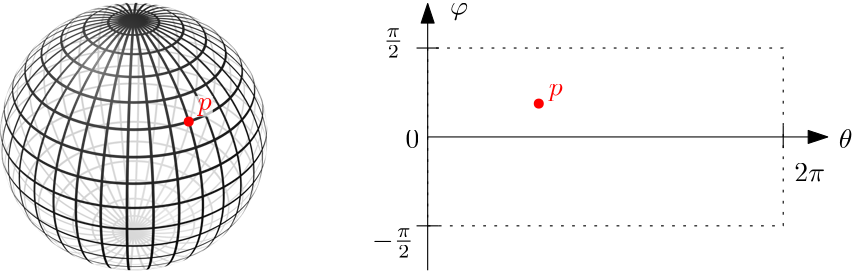 <?xml version="1.0"?>
<!DOCTYPE ipe SYSTEM "ipe.dtd">
<ipe version="70218" creator="Ipe 7.2.28">
<info created="D:20250711093252" modified="D:20250711093253"/>
<bitmap id="1" width="600" height="600" BitsPerComponent="8" ColorSpace="DeviceGrayAlpha" Filter="FlateDecode" length="92206" alphaLength="106722" encoding="base64">
eNrsvWdjG0eysNtfmJDDIA1yBgaJJEiCUYISJVo50LKyHCTLQc7r9a430GnP7nnfez/cP3xu
V1V3T0+A7LMOK9ts27KIMARmnqmqrsjY8fKuULbGV73sfrxQ5w9XzeMTdLz+Harm5+YyjSZf
jarzmUadr9rcgvNRs1Tmq1RKxY/P3fGSq1LlrOT1R+b4Who3cbWqnCUgrFFvNBCreiWdrHXG
6tVVXOVyNbI4NzcfOD6hxyuQrDRbbVqddl08upTMlWvtRqtFZDUAKkKK/s8ZqtVBIYKqBL0I
y5JEzh+f1t/3WlAI1FsdgVaHU9ZscFIarU690m5xthraWxCwRmhuLkRasdgguqoVTlatxmUY
16BzKLLGpXKpUCyWCsfG2O9qcQA0VdhtC7HV6oRACy4SNy1YTY0rAKuunudEkthimQZJrUrZ
TC/NZStlsUp8FUv5bOCYrt/yKgxrzU6jMwWqhO1dszq0ul3+BycLsJkLMhYMLC0iWM3EPK25
ebTlq/CChYXFxaVYFe0te9do1dHQqsAql4sF7VdHo8Hj8//bW13kpisX13D8p04bHut0yDZi
kToC1jYJm8WlQJ5LsVZLacI02lsVYUQF03U0uvKg++bn+VuWgkYFpVYF0CpXnB9hEaTcsVr8
7ax807J6PWvA/zpo9TqdZksAxpmqsKXFBQ7GPAcpwIptJKuWkG8l7Si4Y2005U2QV6gmyYyX
rw0HSxXShoX43FK2VEFt6LboxrVCrXB8TX7tK5NNZUy3vZ6ttbuWkF6ddiOsy7UukiVtqgbZ
89K8QnsrIbhqEVfqrTWxQywFQH4tcL0ZyxfBxKpytMHQKhXy2WyuUMibFbNkHF+bX+uadsu5
tPtBg1tYVrueXWTxjiVWr2s/bxJubSmi0OgSmhCxas0TV+iFsLFCUwu2hlxwSYHG/xolnyka
8GDDF4uFAv+X/5Ev5I4v0a9vWYNWbn7RZeEkam2r2yzaAspSaAmQluaiLQRL6D5hcgnIYMMo
uCLflpRrbfKY1htyrwkWWJubWGTBA1dFM2caUf4LyL3RME0zb+bLx1fqV7Q4Co3FRIVru263
x00rru04A12rb3XyLs9lRaFlCSSWmqQgpcGPm0XFVbu9AFzlW2hrSfrI0mpIQ4y/IFMmx0OF
LHhAq1iIzvMdwZzu4eBoHVvyv441aHc5SWCqwxL/k6vbaTU6A5dow9eA0KIQzjxAxslC8xqk
FweLcEWBtQhRHjK16OFaC/2lTWmGsUa+UhVu+Fq1pQgGZVgMhwCsec2my6TTx8bWS6/+uoBS
p1GstNv5GDeeFwN5a9Dv8X/gX21Z2ruGfYFdg5yiPU2C0daxMBgMUHS1W0uBQKAOCrFFyFC4
R+0Lx8LQ4qviilpbaGZVGNn1C3YoMZPJHKP10i6u9jgfW6iHuEaT1lV7AFyhJkvlGx1Lh8tW
h30SbN0caqkucTXsdZXPqyP9p+2WiCmifJJhRCGsRGi6Xq8Uwn4ujyKa71lua3ETPpfN5MwM
eR3SmVz2+BK+hIJqaPWECJrXTagRp6en2T1zbNwb6JJL6qnhgIRWJwO61Or1bMPLku4uBZeI
VbdabQr10EGshnBpNapJLtS0Dwex6kqlrG0Ni0XcG8LiNlY+X8gsGdlc5fhCvlxuqkHPl6oh
EDRkGlYimtIfDIYDWJpKFJJMt8msDppqfPWlRmywQFNDC8FqlsDT0GhS5kOD7wo5VgGQl5UG
BaXJgEeyKuViif+TL5Rgl1jIFwpmLsfRMs1cmsux44v50qxUr0cabX4e4OF/bHX7gAyAw1Xg
snAzuLJYlvuEFqwRWeA9iVZP2v2HrC9tLRJbXJlJ30PNJqvVFo6HZh0pXeBcpWpVke4gtobl
WkEgbOZLpbwj5yswH+NaMcvhMhPHV/RlWLUuCpzF+YVy32p3u72Baw1pDbqtZrU8drx3a6jQ
Gq7qhj0/4oDAYoxUIjq7wP1gkj5ssaYUWi2xIA1QGO/lcq2mG/C1qetTh0wQVs7HlhYWFkLp
XDZnHpta/+lVtXoFlqyCOe6kaTSUQHnXoG/jNbbRAunW7JJu7MVYDyVXd6mDfNUWUWx1Fslv
2goJl2kLfFwKrQY/cLUp7SwAqzHD9RlI5LmR5X4yzAXdYoULrWzm+Nr+x1a41eu1W90eItUf
9uulTIzMJ6BnhV40HayAzBpYAydoo+FQmMlbyyOkbTDoFgKBMh3NKkTI4Kpnkat2GsVWK4tm
fCdQJrdDPpCjIGK7SSKrQUmmfNXK1Rd8dq4ojQInq+R+Yj4QXGTZHF/p4yv8n1iJLrew+YXn
Fjj5wxeE/WQhN65Xg3UV4GiNhiN7DftWMdzqa7T1G5Fgl2RXN086sdHDnWIXDfk2mvHdUpvC
iBmjTjZ8ywwEMnWhDTlXFTMSCNiuhkq1XpPmu9wZQsof7gsL8F9eQbgUmFtcWEzlstlj18Mv
vsYNLqb41l+zlwRWh35U0WZQXOdKZ9AbKLaWOV5DqxG3lCE2lip1JHQi/iEcXKgN200y4i3p
eWizbKMlLC1OVSkSwDWfKXKgpJlV1UI7tsuhaLsc8gVwOLAwOClCC4lMzjBix5f6l1uNnsVN
9KLL6qXA2wqwYnneskRJBkHMtsKCm3Knp4mu4fCQNboDW0eSMY8qcdBX20TyPlgd26uFaaYV
2+3QJLLq2WK1WlNmFpFVB6yQrFqtVMql02mzVCgXIQ1egIXLNLNJKBkLJdPZdOPYE//LrEN+
mbvdsp9A4qIIpM+A/zFaWbYXf4wLmk6rWeMXM7qwGKC6B8ZfM8KnaXWz8dZgpNv3wsmFYA1s
tEQOhESrpZylmAzfUNpQGPB8Q1gu5bOpwPxiUC8xDJLzFCRWieQuOUkLJl/cvspYzMikQseX
/BdY/PJ2OlbT/fCwW291+kPExG+t2At+4iytDMfE3HAk4RuNBla1T9JLY8tGyym0yBVPcCFY
FoOSnrZyOoAR36i3EJlEeGkhRMoxtBiI0rYDNCX/fx31oP51SulMNgdomblUNp1g0eML//OK
qkEn3ui1tLyqCsdCqDPFEP1vdVmEZrhhj/JrxbuWV0ary/y6t4fLNlxDEmDD0fegpWEFZFmQ
Ki8dWk1UhnmPrIkFFwVdC4thvvUTtj2KLPe2cN7IwraQW+/pxWjo2ND6udZKv2ew5sBKip8n
y7p51Oui6hspHyNaUTJrAEM4gzVEyY+v5eXxskQTTXl5WH+0JFldET7EpGapDfm/rQKJrEqh
AoXSTbCvIG4obPdKqVTmKi8HeQykGItAVsPxdYMBjDlxsPjKhRYXjwn4OVbb6jBOVd8EzdEG
X5Tcz60MNoCbGjAxRs87IrWw5HAyBOYc20nEadVJF5dAutzyR0sTWn2lDpUFz7eIFt+rtoU6
1K0szX6vOiOGpaLMUXZ5uGRpWJrLrGwmuHBMwU+9rHYK/FKDdmAhQzs2IGo4tm32FodkObEg
kHIlqcxxhaNhxiYrq7DYdMz/dAmu0bKbrRcJLcsmi0uvbrvdcUZ3NLI0sCozPA58W1g0Zeg5
FgjYejSby6TT8WOyfmKqAIrRYFAsdCVU+vOcpi6HwgLFp/DZGo9XV7hcWl0bIzpjuVZX4b9V
+N/K6nhleYQP6nB9L1puQ6vX02SWIkt44FvNdrPa9v9mhpFOF8DNAAaWnTzD94RF3C/acfJ0
loOVNo6D0j+1I7Q/GPTQvzTacj0VQKyWu9yWstaQGM7LD1qr9lpZGfYHI11w+aPlR5bl0oZt
bsI3W4uBGsUMX/Ct4gGl7UKLJoCVLxSUKysXD2gSKpvJmJkUl1rHMPyEIguQsqwV7zPcnAr0
VhAmEkLeheY64TP2e8WqvmzL3o2WU2j5kYX5pKAM4Y9mtYoSi/+NK8Jmrd7seMMAsDtU2g4k
Vj4QiKXR844u0lxG6UVmpjNZtmSk0sduh5/IaYVXs+7N7A1wEz3d6EpmFCf4z/rqGhlg0YAj
e3NtbY2/ZjodjNfW6V2rHtn1PWi5ybI8BrzTzHJbWdiDpuDhCreFBfREhJZMgMvElTOFjOIb
yFRsLmwYx074H72WB4DVMpubcwuqcKXDNZdiag1gWtnykWj8Otlv3hwjWOv4J/9vdQ3XeBXl
lJctF1rfJ7M0sjz2e8NBFu0Li5lU2Daa0HjndwKytRBi8YSRJed71oTMGZMbWSy0wIz0saH1
o9aQ0qgmzG4OhO6pfKs3kgSgtJnOPsZ8IF5sr+Nag/98lq9S/OFkKQMe6sugk4jV6lqdUiZX
wGC07M8GBWFN6BbiDEVj/arI8iupdD9IxQqEQiDOQB8CWlmTVbj5zha4SZbIJI/p+DcX5XFi
dsKc3dTTaPWG0lxaWW1YAMOhv6ibcIw21sZr6/7r+9lyofV9ZGkGPLe1mlB5gyLLY7qbdcib
kWTZue8lSnpXtw865yP4rbPoIc1x6z0TXQLdmUwek/XvLEgoXua2FSSfS6wa3f5ombTVyniC
jwAHy27X/AbnyRelDQHU+sbGxtpkMtlYW5msbSBWK2OdrVn6UCdrMIsst5UFdTv1GV8zncsV
y1pSFjQIKereUdKISCO43gGsXAirMsLx4+jO/3ZBch2XQuBXhyKbeQRtKEygFZV2VVsFGjSj
fEOgs6HW2trK8mh9c2O8w5/fpYeYNd5wkOcnt14otPzI4uZ7n2I7s6ysRgvaujlWmFwNlXKN
k1Wyk7JKdRusYCAQFmjlMuDIyoTJAxGKHFvw/4sVb/UHuCcfDCGXiu/6mqMhXdrxmkPnrQAJ
+LddMJ42dKA2Jhvrmzt0YZSnnZ6Qr3KqRbDj11+E1kyyNJHVh9y/QavFAavVGk0lsmzzvc5t
d60JFnw+5ZMqVfRsPzTiQ1AyBhpRoAWOLI5WjHymwWOwfuhKd6wBiqDGYARO0IV8F5Tf8miw
6n4pYDU+lLJHwsL120TJMOllGG9ubsATkw19rQN8G2iFOeXWDLR8yeJ7C68y5OKqGOFWt8jM
6nRc+0LcFbbEB9Q9Ug1nFmnRXKLnAxytBfK1NACtVCJ8zMoPX41eV2gAi1+5KRv1BnAhB0Of
14KhpCEFYmi94fEy5NoDIspem/xf/t94urYxcYou/hc3Wz+ALJFWOhDl+MrK6rQbbVG1g98I
G9s0nA6HatrhXmOM2t0yqNcRBdGZlBBtILti0pOV4vrwmJcfSlVPJiKNZVbVqG/5lgFP1tZ0
U2pz7BP92eBW+cSz4JVb4u+26FoTMksTWy6h9T1kQeGhBdmj7sAOB8uRGt1ogbtB85GWHD1C
ECz8W6VUkL53k8pzloJQr4NgxeJpTtZxV8nvX5X+oCz9CasE1bBTmvNzQagN3gTElM8rdjYd
a4vLp809Rj+sO2jjRK0sr665LC5/oeUlS3CF9YuiqLXbriSSxRr237LN947b39Bu1ZypM9WK
2IxgSyPbWWrmEKx8nhhaDAZCIZRYgSgnKwUu0mjqmJ6ZVHUHXdVjbwWoGrXL8x4/O9taW1NK
a2PN50BjB1Eb6yvrW8INH584aZusr1jN3sqaElwTnS1ftHSy9LxSbFtjW1lWq5aJRhNmzeFx
gGhhyyWhG5A2Y+dkgaACL5aePxoKGLk8BXVQPkWgfBXBCjKuD1MA1XGqw4xl9ZeZzAsZAFXd
6hLU0eiJU+xQc3IiA123mNpSEmpra3Nr20qg9RIJLIaD1cEaPCiRWltpB1fWwdYSCnF9Ym8k
nWi9kCzNT9of6rlZ3XY9m6fuuM2WY1/odGYFA5EcoUXJfiVyN9gvANM+XhDBQiqzD4YC6Uwm
CTtd0zBSsCs8BsuXKmiXh3/F0oXlAe52HK06LLjEgiluxrvF1eH6ZIt4ooVmlEgnT7SXN+xn
Nicb/LmdiUNwrUmtOHFoxBeTNVr2s98lWJgBD2A1o9ForlJv2jWG4MpS2MBirFCRlavkIXUI
LIpOp/MYLMzlQEItpjPphHg8BWQljpWhax1CoxbCCsog+qPlIW51NC24gq4l1H7kXt8AE2nV
IaeImu3trc0pP8uhxTBB1Vqd8Af5w2oxtit+BKbgjbg/dJnyP0xm+dnvVrvbV1kO2K00EV6K
hmKRQrWhPFl8X9jEvUY4ao+jqAFaBFa5mNIFlvBepfKimoKDmAGwyCDlYKVY5Nj/7lj9QYOw
suAKdQtDylSHvHTSgnRxMdqn3oSWN3ofNkDjqbUDOXLhICEVMHvrm9tibW1v7dH/tZdzvLal
0NrYfCFaLwRrNBz0l2036cBiY8xOVvtC7KWUCC1F44U6l1zCk1Vr1khgaf7NYlXrwKYElj0I
pWFSNUU6wcGKKeAMw4hHjkWWfZooXW8OeruM+s1ACoq1mK0FxVXlV1cPgQw5V5vrbDqxNd/m
1h4LLy0E5EqP1rckUzvbm/jubX1tbY7H8r2ba6M1oktKrh9OFpWaYX8H2+XQ77JgtOMIGCpn
QzxQrNRVI7ZaKReNOsxIpme9wxCBWEBv98BXPiuDhWFq4Qamu2Eko8dWlrKsUDbNVaBaK8VB
ggvFpBZch+AKXxtuXwIxoAmqvIZUcGFpZbIjFmdqR/i2DvFnIby4YNtU2nGjuyal1uamU2i9
iKxV6XOQZI2G1rAvPQ7dhicSrXeUqFTqykNaySV1UaPVU1Due1jP/xNxCeIqw58JLMQlWdHY
sciCK92nEogCv9NbeONBdTK5AOeSA6Jq7OPy3Ni0bfRJf3FeIhVaDLExJ0msrclIOVp3d3fU
OsF/3rGl2c6GtOgFXD+ILMfOcCitrB6zpMgS5ju0lNea3+o+UhqXiR7SaikZj0gzS0zXyahe
pNlEwBO3yRNY0WBkMRCmWFDSSB57HKC5IlpIVWs4aJCJviKxKnSgUobrvy0/X7uCanNVlhAH
gotwS2/tCqh2OUdtmYN8CD9qXO1MdpXs2tgSYmtzy/ZDcLQ23NpQgbWqK0NRYT20zff+IUdL
gSX6LlMBKzmyOg4PKRSsiphOOReMhkwQZRU1tUl0Myrksz6+deAqA67RxUAoLMhKJH/vTnjq
VcwVR68sNn59fqHANqd09fX1He+bpgqqzXEiKBUf5QRMt3fl2gHlF6Cg7s7unnp4W6eL08ff
Q2tzuKaMLVtobbrIGntFllCGo+WJ8r9DLqKlfKQwcoDig3buTKeifaVIplQVSaTVEsifAIKl
NFpWxAqhjZFrcYmFmTMGCwSDkqz477snWxeHt/WHnYx0J0zh/mc7SNVK38eZPt3SfFQT6jK1
JNJMtvYUPbvb+Ag6GgY2VLtgu9uI7ezsce1IcmtrXFwTUmuTyCJDa9NXZolSixVJltCFy8xO
cmjoPtKuNVYS2k6dUVWFQb4hjMvs5GqlnItAbnJZb8VUyIn6r0LDA1YaY9AGC0my4sbvOJfU
7A2wgMtK2KGaZUrc4xdtUJrzjhhdl4708Qh01ySwIJliu9rak69fCsRH23tykUJVWO1hop8Q
W2u5JvkjtiabHpnlIEsDa7y6LsDaVy4HvqsdSFeW1pCNa8Ge2gB3u9L3LmaFZcgzKgb7Ypss
cJDmIkE74h6PGmlRWGi6VWE6bKRhcbJIG8Z+v0nKFW53QIOpjOZSX6UcY65rEt7R7jI8M1kp
BgKryIAKGSpWTuzqmrO/uXdCLPHwVEIG8mq6J+TW9jS4sk3W1oGwtSZSaCFWXpEldOGmKMUf
U5U014OHrD2wfaRWItrVcmfUB+vIoA6RFeNckagpiZaRAFYJHKbRsO2Wj1VU6zVtX5iBgA6S
lUoCWUBoKJX8fZrv5X5r2h/0Tcd8K6JqdUu0SdPjfoKq9Z6BGd9rsIkjVqwdQgqWnkw6PanW
afUQILa3d0KQpZTmRHgltg+lZ4uE1o4tsxRZaw6y2mRlrQ6ZFFlDaHwkwTKj0RSNdiJ/g11Q
b7XluIpmm0UAGqXyGrKcopjAGE9oCbymEXoJiiyIFDY0TZiB7YkJMegkCwdD/OWh9O8SrFZ/
i5/46hybt/kZkwoENgLOwKDY/q8Ps2hP8ec3kAKp1vY8UB2eOnlyCuvk3inx0NHJE0TZiRNK
aiFdjG3v0V7xxFhsEaciykOu+C3KqqFUmvUO2e+izGL1cExkLbO+EFmjwciO6rRS6DsY2Wmk
2vdSSaT1lHOy+FRGoUvFJKIViIQjKtyTEzFoIbRSWUhtgG1vxkilDNCGCxyshBH/3SlDq78y
BKrYgh0ApJIIJjztc8pbw7UQ5rusVjhTi/Tw/AY6Emyodvf1w5+ZTk/hOjFOibt2/9SpKYGG
nKHg4mILbTFhxm+OpzvCiBcOU4sMrS2SWfwzwGqNVDY8gsUEWPyjj9xpWdAT3qJU10M7Wqi5
AVSwsGo6yuNVYWG5XC7GglGxlG9U5DYQWXxHmIkKv2ka82Yg+S8USCR+Z80c+oOe8FeJAi5L
1BoLD6gtrg4gXMMv61qbKz/7jg6sa8pv78TUcfQzp0+dOg3rZEWm+E7hRwBtSi+VggsU4i7+
sbvdi7MdMuP3JzL4QxY8I2W4SWbWcmWNwJqQMlzTwBrbeVnD4bJKcRB2VbsnXO8dPQmr2RJD
fWs1+0GR6Uf1X5VKPhiJEVmmvUFEsMw8acKUiiCCzIqzxeBSMGj8vsiCnVIEgRId18lzDaaV
U1ytQdLC5mS9F5lb1G/nSGCsqDqx5zTECKkzZ86cPlwSXtED+PEMf/DUWdoSImBTIovg2tvK
R5dIbO1OYZeI2wIR5BFBozH5HMbRZbLfmbCyJmxZ+LIajBrmosiawuw6mjLQH6itoIrp6I7R
liqnEI90iCv+lJ02E40gWMG4ClFTHXTOZOB3T9hZ8hCCTrGFYCAUT8R/N2AtDfu90rzgB6iC
9kDc7gUvtqWJqwb5JTeGWfekZpYdbguoTjifOHVGrLOgFym9ZOfcWVxnTtP+cXyGZNf05HQq
xdaJFX7FxK5yh5HDfnvKSBtOGHkd2B4laEWLVKxhMXKSrm3xO0N5322JBc6BVIcSlAdqSmtf
BQsd25iaDELjwyI1WYsVwhiBkNCGwSXpMa0gWBmMFOplPQCWkQgFuCqM/U7M96VBvy2U3Dym
xixDQ0bhYVfiKrBNm7BxZ37JfYQTQlSdcIkqxsUSIXSWDhQKRKPVc3IJZbmP3HHZdQTqcCrk
1u5Ge0PsEdk+acM9RvHDTcbIzOKmHq50dJk2hoyp8KW1ogKGdvIMY9zoLshooaoo6okeyt2O
HfcMRRMlEYSuNZCrmuQKyieorLCYjUS5EHKixbUhpTaktDpEJMuoLAUWkgkj+Xso2ykOejK4
uji3YFEDYxQjfJFACc7NcYkAVC2bXt+oggp2d/oOEIHi/Jw9Ix+KRcu7+7TOHQh7jYTXmTNI
2SmUW0ohwnHPkBmPTgyR+oBcgZnFyH5vRYvkcthhU+FxYMvjsQ3W6kiAZaH/oK9cpPKDDVWh
jozmpACWkrPhTFWzwmoVKrEvgBIMhtGGl3ovT2ClnSkPmaSRTIYCwXiCxX77lYbdflc5EOYi
WHJDNy06g4QYa6wCVWs97zZ5R1C1PdoDWXPyQG3MEalz5/b3NRu+cGL/PC35IBAGryL0zp4h
c55kFprx00PpkN9iwszaYBsyy5Ts91EUBBYUtQqBtYYttIQqxC2tbKrcIke6HFrRUz6nhiWH
oFjK6xmN0cxVBZZzCy2bkGJ+RhClVkjcdvEMghUJOG5Dw0gaMbCxKonfeCs2w7LvWbbUsqlC
rtY2KEQI1vrGco3NpGpSDAR20ZUgRNNpQoov3Qd07vwFWAcXjsQjZy9wxNSrDs+A3OIa8cyU
XBBAlu2MlzEeLq4m5IJnZGdNxlESWBtcYFkbY+UjlSkO9C0IrE4SAzRMFkTbM6WnAixRWwge
ULyPmqIW2s0VyPpCsVRUjZNJIUaiwtUAJlbKZaSDyApzG4uT91vGqmZ1LbWZ6cB4CGVgHII7
iFsgrRW8YMv52VTtjWGbt42+BORqn5g6v39Oe/XRhQNar0iqxgdAGUgvuq78bagS4befEDtE
qQ33wGoXeTWkD5ErqiBb55dT+Eg3HHEd2TyJQp0E1qAURfNmLBNntOwrewAKySthIFSbs8Bi
yTxlY1Hqu7kURFMLfaOU5ZfKue7kZDIRgz1h9DdrZMHEq540XldgfsjEfhKvDWuOsMimHfG8
eapcoIyyX6boS+BUnD0LTJ0/f8HhGb34Cq4LJxS5lwRnRBU7f4504mXyeIE6PI0ii4SWSnnY
XqmE19DMmqRSKYomDQarjlJDmZfFxprEYmPShYOWkBVt0XXGcnjcRXZDFQwsKVTaShPWXRmN
XERlROcGsswS6DMNhxmOD8BsLFcnkEQykUjEwyz4G9WF7U6+KfdEfSiPcHx/uDDLA6BqXPdE
nNmUnKC7J07TNg+SvXHvh5IKoLpwUX/9KxdxvXJK2f2XBWgHwiI7L1QieUlRH55aW94+QdrQ
QRZmMuPGcDLZ3Np0RgxtsEahSCIzXNEkFiNdOOxXlHEpJgpoESerTWA105TSQKpQ6/XukDMG
GFXlgujcQI+FsZ4ng2Mp4pDckHFmX6WQrAX225wcbbUCHZE5CZ0XehknPFAYsYadXeacPfxl
CJDLql1hfS+iu/OMBtWB47a+fInWfkUmCTD+E5ImqDo6IJ24k4xFEvEuebfAhRVd1+2sXTvH
dNsuFHOBtTLoUHejKrrDCaxRMJril30oKnWUi2EgU/30rYyoha6nhK6qkO1ea5C3oVbRGKF9
gFGiZCyZ1cD1oQGbQi6UoEYnnXYUfAWinKtkOP4bNLIsqzxvCa8znOqKK13BEvWmyzTVUV+b
O0SV7QGFHNEEO5JQXXjF8forFy/DunTplZDIamLX6YFLqPOMcCB/DgTXwX4TvYzts6APz67B
38vkd1jZ2N7ZfSFYmwKsIbzLQok1LoLPqEBgDbP877FErifS3lVsXYLVd5BFWTM12gALbwP/
i2rdwGzXich7EFl+0pyKRoCr1BJ/OgVgpfUcrUgkHk9Ef4MjdiwrzfokrfowqtTVhnbRXMEe
jSCP5vUpC2AyI1YntvX7D9E7v49QXTjv+E1Pr1y+gusSmcIg+6/iA5dfGUVDGGRrXLgIWnG/
iFjVzoI+PLcVjRrB8Cn0xJ+kyLQQWSLXYccGa7I6WtneIbD4FTaNVQRrJZmIG0YOgzorg4yB
q0Vg9c10jPSWSk7WZazM84NCVdnHCBGrC7CkCa+VGhYRLFMmlUJNocgPzFKSn72CoWQ8EU9E
fmtYtYNwo45BBXJ73YKCU/vZ+dSI6pglNLYTZneHhJWjdAJq6UJEFWz31H4PVSAH6Cpfl+Q1
CLHxRXjg6uUdmRMwfAW14tlMOJowwqPzsEfcP4FyYB/DiKemxBVqQ3LFAlebyDmC1YAO6tTp
CD91g2wsIqWxbEssvkoDBGtQg7pRI56OVQYyg1T/Vh2R59fkXDlChVWRjEVkRaQ7AmUWZfnl
BFccrKjID0xTkp+y3QPRMNeFbPE3NSWzV2Pz/DYdUbvQvowLEkbz4T718tjYtGURrW0qqtk9
4woEBQKr5xRVXPTYKhAJunbturJxo8H1y9dgXWwLquJbpBSFnX94gKbWKdyNTc+BR4ucF+SE
J6JJGeJfSWYNgCuqjsZPzVYdYMnJKCwTi3GaOqQKO4ZcqY5M9NNN8nKrrbf009wzBBalu+vJ
MoyVKH00T1zlsngvBQNIFt++pu1zFopzsKLhxd+M8T61cojVkOZGUFxQqLrA3FJnLLouUOUp
V4OiA9amwGrqPmB4eBoU4MHBRaDqkkLk2lUk6PqNA5YJJyJxOMWZ/euwrp2KxsOxQNgA9lAp
XhEG/EW0tC5kUGWeR48WJZeS0+GEDB1xsiaCKw7WGOsSyMhax5eIbSEJVkvEdNrgmTSMhMib
6ecUWaU2gaW5HPgnKKpekQ1nx5katm2oVAvUzMERgjcxezRHXGWoiQjufCARS2af8T00SyTi
8Thb/I3EdFrtMJuDohsLqDoUcWW6iebm2jDuYWOCfa8nQl6F6foBVTu73uLBs6eFrGIMqOLC
5wp4C45ATvF12YqoLLjo8tUbsK4pm3/KweMi7coV6dS6iKbWFCBMXkKP1lkCWUR3tA0pCqNd
BGsduRLpfnQk8pCuCykootAT6pqAMzixZDWWjnFlCKtObUE6hVSSODENIxoRc8f5cruUq9TE
CNNHnWikTUxLLpLA4mAFwiKr2RC9scg7z7jtHo8bS0u/CdOK33jzbKsPzV2HQuyTuOI2Vh27
ZIuWQ5ND0nEgxE9sU2GpR1ax0+RXOCAZxalCg4pv+WBxgtaj9kqeu4nrlrLAgDwUappHgpN1
GesWDLCz9s9RitaU4oaihIfyHPBx8mRRTfFEA2soJJbc94nk5CimQuEmeCjFNStEU7FkuoPD
C7t12DgaiagJtEWVKvSUllKJTrmYdgkseCovRo0DVxyqkAnfJ2KyeBr7zNANuxRDiZWM/Ab2
hVB9OQ+bwMFgqHbWc5h/PFdaHo/XxuibBqwmSg1OtikByls9P93fB6r25e7wAK30a9euXL0O
cun6SZmuGw3E2OT6LViHN237C190/brE9eoV8j9QPcw6Bnn2D1RI+tQp8UKZBk8bVFh15Er4
G+iJLfKUyJFjYjhY2RBTkoTEGtgu0UZTTAErKPVoaCaWZzg6E82xCilvOyI5wz6nDLA4fKUM
3xpysEzShEYykWSJeIwtmL92H3uZE7TILOCqbWM1z6mKYZW8QAd7WQk1WN/ZQh24NYuq89sR
dcOiTQWC6sbNmzcuFLnxHVmK0K1+eOsQ1q2n6v23QXjxl8qfb6CldekKGTfJ82DBi+AhO4cb
Qyq5EInKgisEa4hcTQksQfmENOGhE6ycnL61IsDSbPVpn1Lem8InYdT1AWCNljfASgnvPsFT
ZlLLtQwUGlJTmaUA15gGamLcGfJ9NuwJjXg89isfJ9CCEzDPGtAg0fY+4azc3hgzw8XaEBv2
pUBkiG04ts96DnZ0DlwLBwenE/aWMb50AtUfKLsrw7DW0fzyq7hu3bYPcPsQxNdNhdUhmFpX
yNTiXO2ABX/hghCElOpwmS4/ud8lV0DWmFzXwkPKdBNLfSkCa8T1GznMpwKsvsOxR7UUTSPF
za56i6bZlytiU9j0IcvTzE+RhXO/cpBLKO67QBC0ISpYA07uUhJSGxjXhdFfcwe2Bmxz59hy
b6B3XweqOjgM11YJcsMeam9iucLEe7AzJKxeuRYSffRDUbTPLyBUGi7EEF+v3b59Vdutv/oq
iq9byoOKphbYZsCVUX0Ft4ZCXJ09hy4HIVYwrrOrXGocrA26Lrsi8V1KXQRrVQdrZWWUN2SI
b1lU6TAXWZDlx3VxTdTXg6erIrxYFc+JoA5GxZIPV5TuntUMsCCQhSLLgDhFKoFgcfN98dfr
I62EESvsQG271jlVaaiQGOt1yVhExVUF1sHs+vT6OEfC6pULYmBMVO75tq7fBBsKlo7Va6+9
dufO7bNal7FXb99GCaYeQEvr2jWy6Q3jLG0NxZO4MTyruEKwBDzU/kjc76LanjnAkp//kNo3
jOxhgRIs3XIcyglgcuZJA+VLukpgeec1RUwxRsfLlZgnZ0TtUFgIzhRkJScoxy8Bnzwcj/5q
XaRo5cyH+n1N8i+BsIIag/G647VYy7W+Dfnkmye8hzrYJ2F1gK5j7BFD9QOdqwIqDszt1+TL
37h7586du3dvj7VaTyCNyzDbhgeDjJMlkmuMAfpKL4qN4tF5zePARI4D0wTWjtiuTShYKDcC
ZLrbSWXCP2qbyRui3UzHJbLsCQKQi5XKRGOGUaSATs29M4xH4wUCq+LlitE8OX3HyGVWbClB
yaNBElhcOMbmf5WOrDE6hxez/b6tBcGyWqgM4WS7Xi06D21vTzo+xzpzjoI2/GxQryvc8sVC
DLd7h68evopq7zUB1v27fN27dzejeXo4aHf4C+6pY4KlxckSQq5iHFzRnPDsAD0OMk1wiinw
skaDgjoj8ZNIb5Can/Jm1NeT3gbNXzIQHbn1LyiKvyjLT96WoVhc5LtXU46BcJg2gS3eSwWP
swFLdLLZTNYZoYgGA4lkMhkLJGRFYTwa+RWCNaYtS6XfHystOD83t1jAEd8eB4LAamsQ8PpW
9lEHnj9IhSMBJavCuOEDUfXq7ftTUntcRj3mD9+9f+/evfv372EMls7hIZDGhdhjzYYHU+vm
dXkRt7kBf/nyFalLMWSokprPUG2F4grAWldcbWmKkG0SWMqctFZkxaobLOe8HyWw2o5zk61S
agN4IlJS6qUx9ExdbTUzyxRc8XdRV1tHTJWLboODlQhLgcWisV9h+2TUP2az3z+Up3ABZlOu
Lq+sLvsMlcfeQDubqYCn1+HBGcRqvykbHANWS9KPAOoP/op6D4XUIUcK1j1GcRx8JZB27+5d
Gyt4o26Sta+gE/6y+q3ocZDyilykJ2yudkWwEEmiXt3MaWLZFC17wFoWFfbaQ32pCdtl1/fv
ivajsKmLx6Iy7glWN85WLRZkDk0R4zkki4wMZrszp5QLcbCMmAIrFYv+Kt0NjU5vwLboBC5B
pekEaqBaPsJNKMEld+oVg+Q9blqdWxZMRYJmiPx+IKw4VLcFCsAUSKkHYj2lQBpeh8MHRJpt
2B+9hkb8LdsrcR19Dgor9DiovGZRs6Nxtbuj9hbbsrZQ6EyaVWF32TWXqfpL+1Ijt8RS3bg7
rmpVWKKOogyRRiOWyiBYJGnEBEx6HfUvEuIpkQawHMowAyckmUhy011KvuivMdGv34P+Fvz8
rYiG2XB2e+EA81eCnKt5d8/f02cBq3PbqABDS3ifBVELkLC6bXunUEw9ePAQFwommdX39OFD
IO2edtzX0Ih/VYV3Dm/AzvCqElfocbigasjI965qFQks6d48oEw/BdJY5CbLn43iigcs2RKk
Icz2nqNlsuW+7SgtuWIK52kiJl2t0Na2KMlycBWNIlgZhwc1HooGY8mE1rMh9qvyNqAus7BW
Dmp9aWrEBvQ5LninKG0qrLYCAYd5NSasTuYgFh3UrdZzRNWrB9qrHyBUj2DdZ1JdcK4eP370
CFjTXnqPjPhrthGPPodL6ueLCJaSV5SUJXtoiSj0ti6wtmyBxUTSu+LKKJEmdAyhFmABQl01
8qTeQrC6Hm9og9raVo2UnWojYzs0AbMK9pXdyS8OEi2Hc1WdVyYYjcSVIgSfxa8ILJC+475V
hOByfzBsY27oENtnO9NEgTtsQbSNHoaduMO82kOsTncDwZi2a4YE731Sga85D3XnAUfqMaxH
qPESGNR/AD/zpb/wHtjwd+7Y1haGd64pUq5cQrA0ZYxgqQ+2R10c5I+UmzxlThNLgsVRqHol
lgCr37Nk9qjVHSaMitgUem0K0S8Zkl0IrFhMSB0xWTXu6BAZwy0Lluc4lCHmMfNjqGKMROTX
4seqoLCyUiiZOFdL82C9cqzGzjRR9PcQVhjM3dnp2OaVUdw9A9U2k5BLb0ainasorF677Pq9
wNTrctEZjMbxEf649rrH99GIv8ucPocbFxS96Ml6xS7wwbr70wqcXS29ASM71KJb/bxNYAln
QxqiyaIlCHMYWaoDqWzyzhHMtsnZ4JkOazaoPocrATNqSLRQHZaKcrCqzZVIlIEWkemUw80V
hCIKWxVmYrFfx66whqLdyiNBncEQkm2hF8Yqc03nokTeTYzfWMjVWGYgB4LLU8DqlDc+Fpje
BN/C7VeZBytO0Buvv0Hr9TdQYW7h31/XsTp6yM14Tpb9yA1yOTTV+b2EYF3QnP0AluoxclJP
bwCuSBMyf00IIeWUEFgOt92or4MFGjEMsHSUd9R9YkXhFxdemFmDK44zvMqlouBKKTxp2kO3
ZOe43hCBJXVhMBT9NejCBm5vemweCerC9IUpTFODGzA452hxTC3waIeOmTFbmCoaCgXKe6eh
xn3qPfyda6gDXzt0Pc5FEiD0pr3e6ESjq6/j397QX/mAW/HcxD90Bg5v3TqnxjQckov0su5B
45/mQJNXdnqDsrC2NtxgkbMBs9yZAMvhnLIn6fQoITmBL5Wlqt4ARoPacJsY72vIHIgECC1R
92XqbgUSSWksorB0iQ+K0JZYkeSvQGKBMwVrmEBczSegPz7WZh4Kx6jmxYGx8Up7UBpfIxAO
BwKR9VPQcOicD1Y3wGC//epr7sdff0xMHbE33pLrzZs7r9PfHGINjHhu4tuPHN4GsG7m5R4L
MpUBLM0zi2DZP1MFmF0hJMp0tL0ICSy8ZZKUpiLAsq/v1sge0SQ6cGMeVoEVxNzegY+VhZWq
FTgmIBQWdnwyw8oElrLIE3YfXAQrpQss3BPG41H580vveW8kYNs8xD58gbk5C+YQjUbLqgvf
gm1ZQWrMlm2zYCr7GvgTqicAq3PnvUd/ehOxutzwYAVUvfXWE5RcT5/IJf7mMsKQLF0E3gZn
1hl7i4XZM5dtcXWFgoWafKLukZoidIOlCSy47mA6r5CJJQynynBgjyvstdXe0UCpKQLQXiug
QgWFZW60CRQySUKrIDShaXOlvAmms+wrDIowHo3H4gnhfnjZHVm1IisgVotzmGwM8604VoKe
RbsX7XgCmXzahThArrY5VqtTxOrIe/RriNXhKY+XGLQdp0rKpWdPnuJ6+23404HVczDiXbvD
O+DLusEvjbRC0EV62fZC7GvpySRqMB9Ly7ogsDQLSwNLcsXG1BzrEDeDWmNbEFgrNldo7IgS
6LaPQqBKVVMbrgSZW4bbdAcvi22vp7mRZRfnxKGwnoUUWIuL7KXOx6rVoa0TSqZ5mEg5Rq7U
9tpuyQ7VN5NN3UaKTrCmuVc5wbE6feacz9Fv3QTT6oblzu4+AqjeevLkgf3Q27CePYM/nz59
pr0WjfjHj/V330Ww9oRmYZApz8FShRV8vUJ579ouFktWtbwL1ceIad7RDUpKTiliSROO2Lrd
MXmgpthLnwQxyMaitt47QGlKhaoVPUhjJrI0mSlv+xpijnqwApR9SbCCcQgUsmAkHqfuo6Eo
e4mN93qDtanWcp42flAtOLJNVem82sYqCf0qLAUDAyyVP3FyCu2HfA5+5SZidZh0Vw08AFHF
dZ5TwD179913+BJoyUffehO3hzrQGI9+7VWybHDdJLDsl2BzI52r3klVserUhB6BtUF+Brqg
lj1XToGF1jtwZUmfhBTGIsev6SeyECyHNUA+LDOdM6XXPeI6Uak0Dg0g5pKUOBqOxSlTIgjm
+8sqrRoQ5xIKD4O5gJX9/IIQV2uq+Eaoe0x9Se2ACACszvhYVuymwCqhz2VACYRYObUdcPXe
+++99x6H6xmJrY/RPuPGPCdLF1eH99BJegG7cYq9AQR1rl7X5NUBCizt5tfz/CRXMM9Xd/hK
Z0NWccU2xo72o0PazfTkdFXaOyr91nXNZtKsLJpzooWoK+Qc5VxmJFgh14lisbSq+uKKkIZR
BGMxbGsLCbiRl7RBVrPQ7naFYEKPMogrzRVIanCKJah2Vl+A8hQWE5uI1fSUn7ASWN0+xGCy
XrH7BlLl0HWI1QcffPD8+XPOFhdbSBYn7/mTJwCWY3t47z6ClbK5unsTg4V2tQW7iMkNGlcp
KoXWFOEBlavqia5rBNZOLpeTO4KVseqYPMJBOiKQOpCd/OBT2H3RLALLR2Kxkphzon6mNn5m
LGYksU41n6nIbA7tcyuJBblYpC7DCfQywLSml1MTNmudblfzJgycxhULoxqcrAFWare9SCNO
was14lid9Mfq8nXCilHUWdsUE1Vvv+N6w/OP+Prww9s333sf0UKhBTY8J8sh2Z6ij/TuPeSK
FMsNTCO9bKYNfuohqzd9GrNmTmGRZwp2VsYuJJDuTTJmNJbI4JyaLY/AkppQVF+xZVfDZO2V
K6QJ+2hf6QG9DpXneB0OyWwZuRI5MnlKbACvaDhppKgAOh71bHByKRxzgopQDvxaRId7Jgj7
xJfRw1Dv0EyhOZRL0wG5GBxqMMpwpLx0IIbnhahCJ/auMK58nFY3bsBO8LYd9JPrCWD19tsf
ud7w0SewPr5nGNEPP3jO0XpXWVpPnnzscDuAj/TenRgaNkmotTMuY37yGbukzziFWTMntEe2
MDF5krNXiwRWwYwaBXHXDAmsATy9sqbPwVx2p6CNRYvIjBZQxtUisDzxQv7CEoJVsUhcYSaW
MOJjUUzxy0Z80qs4V/AbIsmkmsoUj8RiBRbnd2v05XNjQY0lSqu5hcU5rEMd4cBjXQ0GLBiF
JbO/l1ABhkLK1Uha0LsVvIZYvTqVbmSlBw/ffOsJehNcb/jjZ7geYAU7e/c5kSVk1hPhJi0k
8ka8fB+d71saMtkbECu80dUeOotZM7viJ8BkDTPedzSucjRQZ0Q/pDJm2kyNyNdQaC+P7b62
QmC5fL6NHrUelaV+aqkmM84FH6RMhfVcZFVFp2Tb85nB8TmGjwACsPivsOUVmPgQaAyGXkKw
xs12t8Go0T8XV5C0NmAjJ1eBLjT4EImVOGEkEBbuuAna7ORicBUOPr5+/QZU3NhxL1kLAVqN
U+XWgez557g+NuTm6uhDNLTefYfAevLG/VfqxMjVR+B7v6UxZEwgVnjzKuWipFKQELAPyQ0X
9vhPqBczmVyXEt51rsY0E1N/KLe24dPWVihC14e2qJFfR/oZ7CdaLR+wIBUrxipU/8zE3HqH
QMMiiqxRYT6ijitbB1eMq8JQPAAdJV+y5IZGi7CaR5coYHWIWNmnbzEyAKw2NLNKpcygi2HX
srgWhPxQh8EOWN28dUMLTwi3zBuEldtiZx9/QQvJkIYr3x2izCKwuPX+8PBMwSg/BN/7g4lA
KpnOJoyrGIS+pu/iL+qFhegOKMIQlJMnxlbFNOIlM5NKmlWcTbHV0bDKD9dtsFBgraxabOyr
CdlhD+PPHcMzmRlnyTUbDrcCRRKx/LlSrvhwBbNzECyfXR566DlXevYR3xaCWyISCr5ULoYW
DqjCMM3cnCjAAaxseVVagQ6iZGlhBaDKfzlAj+hWKhA4CdFm2bOfvFbXAKubtlMiJpOLn5Jp
9a77oxz9+c9ffvnln//M4uSSasRS0MHlBrezHGC9+cbr9x5gUOde1DATynF0iEHo6/ohKRtL
5ypHFTqOijTqE7ljJgpZw8wUhivrztG949VhFercjaa/xGISLM/ZxZ4NzabedLsg7hmrqsYy
eepUMzkY95WKGp4YjeBK/01cYsUC3MCIhFMvEVadLmKFomjJ6lMRE3Cl0oiG2D0fvgAa6/P2
vbK7g+2zoa0oiat9dQWn0MyKa0HdLy/sqzcRq2dPPZ/lL3/5K19/4WcIg20iMLvyHAz49x49
0cF6g4I6D5+LWxhBhiD0rVsHDq4QrFd0rk5ghY7DSNrbFpOBx1tbos+MAmttbXXUUHKsvgxc
jSx3840BJsx0vedXdGxoudAgJ2mlMoMrFsuYVP2cdAdpEsiV05KLRMDWTUTiL09PkDZIKzH3
NNYVWDEYeKwPk4BYPvlAF7T3yp60QWj/iC2Oz6seCdDRiosr5uLKFP4FP6z+/re//f3vf/9z
Mp3QjSbj3Y8//uiD54/i6XP8bS6wwMS6cXpI1+kOJjfccro5OFh6+ijnavc0akLmEVjbjobJ
kqtli5vxWQVWlwRWJZdNJ/XaUpGJNfUxM2j2pQ9XrCLA8l6WsJHC8meD34pugzxlOOUV7Auj
sSXAK/LyiKsGE/lWrMSllYAJZt+sS6rG426MRT1UiUaPB6Kf2sFZUS4Pz0EDIo6VM9OK1CD4
2J8KJ7pj/fXo6Kuvvvqi4IAqbTz77NNPPv5IuCOe8z2kB6z79+/evnMXUhsQLA9XF1/Z1zXM
Bhbo2Fyd3d3etRvbqn7JUmCJ9BjLMAt8p5jLDZCrYZE2j7LsT0osq+Fz67qarWVk3KkiuSp7
3fL8q2dxpwHJWGGXKtQ8DfaeyIBb/yVxYzVAWokMmG6vr3yey3L4DW6FigE276ZKtqVFvzs2
80BxdXBwcAgdaK9CAyJn2K+AXBFWroggS2Viz776+utvvvlb264uSJjcDPni8z8gWNqe8clb
Ciy03e+T3x1zG1599dbN64f20R0V9sTVgCq/dvamYhbwrqMVt1tgrTkLcTP5EYLVd+weMymW
6vRmgdWk9pCmZnsnBFbCxCp6FSG4RUwBVtQxeynjsbAArEgkxUKRlyPNr97uCtMKW0jb1uVI
eJWhx8dyODAXcJXbUKcD0ZMvKvrVnsOeMRcvsStXUAu6xTeUwL1Jfit9252Jgt578PU33377
3VdjOOdp5WZgR3/6I4D1qcsd8SYa77bAUmBR/ihUUmBV4eWrHCyYKQBNvbFT5N7JvTMksFQv
bmcnbuRqY8f2uq+5kxKW0eluZXJOtHJtynX3k1jUukic37SQV6KJX8nXwkIvKzYCySRiTrLC
ZGG5yIpFI3Eo0XkJJNa41WlLrKxeXzP6oFRiwqYr0JEIt4CuMRKH1JeWbuWg6Ct6fv8C9Di+
dBm4uu7ONob6pfw9tNmVaRVXud6HX3/73T/+65v9RLjgyA348k9fcLD+4DoUV4WSKwkW5DaQ
wEInFgWgMcePLCyKE+5T02SysOyJJ5rA2t7WAoXrMrHBedoomjNgZiGfT+mOe29vdxmHppZY
deXASuN0cRxaXyXT3eVTiONrsF9D1kCyFEewW4YgYSLlMjMi4cRLUV7f4uJKYNXr9Y157ZaE
EhzwBY77C15ZxTa2xbAs5SfF73yA4uoyasHLnt8WiVYxL0ZgFU4kbTPq8tecqn/+87+VZSq4
+vLLPwNYnzuP9FQLQj9+9Oqrd+56BBYFoJ1gUT8QAdZUB0sJrF3nL1qjmV9uUESUcCwvcyqt
gWVZnaLpY73bvdYos7Qqws8lKqrnUsvxhqwIeuLUyxw1FhBZZmCfJSMJkS9jC/5INBp4GbKS
W7XOgpJWvYSWvz6GgkEYQzQ2AwFvgfwuVErYfWmjajjxKySurl69fuT9daHGQ9SCz5iZjsSi
NlTx6O1vOFX/+u//1ndMwNUf//oXAOtPbnFFYMnzyS9oD6u/OFhOgYXJo2S6zxRYe9zI2tkd
C0Xo/EWFsa/AYqQJR/bmz6pQkKhDMwMKqVSm4ImWNUVHLJBXmYZo7I7R5yqCVXD7qfCsmjhE
Tnj/8BH0wsQjRtI1sB5aP4T/8+GcTq1dn5dU9cJ6XQTWN3OsRtQFxjWii5o92pcAJjGLvwpx
dfWmz+/bfvgGaMGLUTxD0k8OdsPRt//4r3/99//5b+bm6u9/A7D+6HZvU6jwicZVTib5vXab
iyuPwLooNaEmsE5Ch0h7bME2geUUTYU6CSxPtxMxYNyZcADWUJvKVGErl05nHZEYmhjQJJO8
JDJHxSsK1GGG+Xm5UthhpsQqOJU1Kc5OLMoqyYRDYhWi3Hj/j7saOs1mmwTRsNuD6SSL+mkD
rFa6sAdccGnBKXZ71BVGUGXNHgpxde2ax7pijx9CfcQbk6ikKpYSeXD/3zeA1f/9f5znlBsP
Xx/9/W+cK/exnpEXi7m4Ik1of87DGzdvXCWBRZY7DCQ4vz7qrWltbTXsfQRWIbfsLKy3TSxK
xHJzVWJ9LKvvCIdXOm3aUqhOI06mIK5EqntV7sAr1LiooHupVOg5K/qAZHDidChFQj4COX4O
sCL8wch/WBM2O4kO7U8sLq706SSwfwGuViooqULO/kNbgNXurkv+0isuKuvq+g33bvDGo9e5
uHp9hahKxMLqXv6fb7/7r3/+9//9f11RsBT77uuvQGB9wTxcAVhPXVyBiaVzhes6CqxLjghJ
rkwCy2U1CR+W47FSrrDu7ASiSXQ3WBhWBEtVBws2itmCA6y6aZh1OexL+10IVlm/t5RTPZsR
DWYMSOVOAlgYEoQeyZr1nokGYxys/2T8ud5h9TaagV2a9OKoZkZx1Qlgt0GneUXdGBxeZVPq
/YswmYQ2gzduOHrRmsbmQ47Vm6+PwMsXd26Fv/72H//81//5v+7oapp98/VXXGD91f3R332G
Aos5uXqDTHeXbCMLy8VVjrhy9aycEFcbTq5yfX+uYKAqcKU16YXPYTLVJrlg2mjlzFSB/A3Y
HLIoRtZXHf1Hi5jfV9AcWDYxBvSXwR1jOB7FDiJxSmUzuI1lv4zvBsOR6H/Q01Bpp2LUtbDD
xRVkM8wFnFitrPbQtRDXR3Qx3Ii7jJCYaJaGm8FLVy5TBOeWiuFAvdvk4eucq9etmNes/Pob
FFdH7pB/+ttvvwFF6PnsFIF+28XVQ/Q13HG99uo1R8s1wdUpAMuThbjjFVglSKJxNVtzuPhG
Wi+GPHVgF2Bh/m0pZzu50lnY+cmR9VT97Mpi0Dtioa9Fs/qhW0PGJAUJeVgJkcsGxc9KrkHP
23j4P5g72qrO1zpwt/RlSp+mBlfIaCdj1eFmn2BPIvc+D2YFMXYefVdXQEZcp2y+2+gGxlYL
Dx9zrB5WfUooj75Go/3IHVs1znz3LQosD1bI1dvMxRU5R91cUdnXJT+uTrsNrC1/rkTbUa9T
ihTh0MuVbLVGQJjptCa2ajpYHvdp2R5YTzkduuMB2oAQWJyrpBwgwKKJhN3BNByDKCGXWP+Z
AHSzsxDBhjotgdWSpgb5jbgyWpGNRBdsl+jBBHtduQ8WQPvqPIorrLCibD7O1YUEtT7efQAt
GB5XnWUThNVX36Aa9MTsjb//4zvO1Veez/7ee6AIn3m4eoDJ7j5cOeoJuSmey+3hltDNlbCw
tlxczRRYWwTWss6VSMASrdYUy6m8bW0prqo+FwZLKIoVCki68gRBYKWzTMz6sieVmwlRSQgn
DnZQ0QjXkf8JmdVpsbkGcNUXxV1cDUpjbwptiSrAFbX+Dyrn1Bb2UPN2/V/CDv8XDjCEQ1fz
BhXNv3YOsTr98BF09iiBwe5675+PuBrkXDGPs/nd//rHd99+/fX/uH8b5SW/feTi6gFFc9xJ
EjfcdarI1cSeVPhiyx25GpLA2vDVhCO7yFLjyg0WfKUciS0x/5mD5XtpRG2OMNydt6GRpvYy
WEwYt2evMg2sEHIVicXZL+94bzfZfAiwGna7IqtfqcFoj5+rCoOGreMNppvt0D9ma8snRoHD
t1BcqfDu5Rsgrm6/dudKMp64+fARcPXUcAl2kFZ/R67+5Qn5GHvfAVffeLQg++A5cKXzg7Lg
EYaf77tffd3Ze1RwNQAflreCdo+4OnRxZa7PEFgAluqL4uRKtHV3doU0jVyu3lCK0P/iFKgh
FrnVXXl6BehblMqCuDJw4olsNpqIS1UYiqImjERDv7wmbLKF+Uanyxrqiy/Kph7p/mh5wMUw
crWmc7UJWG36HS4SzZ2GRIZXxC4xxe30vZsgrl67c/fevfsPHkLXtEOxyXM4OP+KXH3nOWTC
+Ns/UV55nnkfUvzeefaxD1cAFvOTVx6uCuf8BdaOWxFWkCvmauzuMLHsQgD4HDYIBFbH43Nv
Sq7q1fgssDhXJm6KPa/AJiA0TNWkcXpi76TAioXRqA0Hf/GuDY3kAlvsdLgiVIJaiqvUgGMF
eKxBIsMa+tKpHe3mRO907orPnIUEGRrVbMQo3rBxi3N15+7de9A5lIurIzKanIUFf0Gu/uE9
ZOL5P5Gr//GKK8xJdmQwI1cP/bm67q6rF1yd8zWwPDtCwdX6DMsd4l12JUDBwVVBNEl2OHfE
lF4iq1ZJ5wx/VQhNQFwbQh0sqn2OReFcJ2irEJdgxaMpFgTvaCjxy4LVri+wuWqnM9DENHG1
lBnI/c0YuIITuUjedpxVsuN/wO7ZfRoowamKi8k3sdgU1KAQV48eHwlj3OFl+DNx5XPIa/9A
rL71PPExpiS/+56bq03Kw2JeeTWLq7M+XE3dAgv1YEEO+5oN1sjLFWtQk2StGMce/1wq1xAs
bsYnK56DWtRoLeHHFcsQVxHMO0rZpXNJCRaWUETikdAv6x+twxddbIOwUvfSIu4G5/NDe3eD
XHH5FAb31RSb883A6vRZkX4cDiuoQH5fQTV4H7k6khtnnasvv0SufCLU7Lt/AVde/cg++gjq
vpwFF8AVFX098HJ1w5crij6f8oYwkasdD1drJLDGfiYWdmuYerkSYHWkTmjb45/5Jy5hZ8gq
bRG9Igu4MpOqTY5bYmGrBjydsbgUWXExeQC8V1wRsnDIpy36z2lcQSYfdIS2jcq5uQBbmitp
WDHACkpwuHkVG0Ibtc2x//Gwnfb++UTUARWsp3eAqwdgXr3pw9Uf/4TyykcLsn9yrDhX3ieO
Pv7oww+4feXh6g6lYflxxcFyc1U8R4qQfZ8iLAiu3NMJdbBwDcSLHbkuQ+rqThUDTXvm5RQc
8RV0YVXQJ2+k3Gl9KLDMtBGfxVUKuYoKtzRaWVECC36C6HM4HAz/cqHCNgrHlrOD/Rx0UqsN
hpqTb1UMROVctREry/94WNx1bhgTUDkdn3fvgBpEL8MhhfHtL/rxF8DV3772w+qfgNW3Pgry
Y+Dq+fuuawBm+wu5uu7m6oI+odCrCMcerraJK6+vARqwYtsixopurhgXVtB7G+IasvYZ89zx
qNTKtloU3njTKbVM7DiamiGvqB+WsOsTILLgQyZjCBb4HACs0C9YqdrISnGlGZQwVnCu4WxM
BLWYa2uTWCCQn2yoMcherKAK52yVqHLfHveUefX6G288Ra7sJI7PUV79ze+g/wKj/R8fep84
/AS5es/5KL8yW5A36qMGj26iIjx0czUlrqbfpwjzau7W+kyB1ad+WJYPVziRiXNlie4yfDXa
wuNWYFVqZVswhcc069jUUKc1r4pMZARXadgwqkhaDBCKYRsQmKcahnSZaDjwSwks/N6LzNm9
fp5jVVfz1qVFikWDgUAVmoluzMIKigbPlnH4lqe116Eyrx5jD9GCztUfgKsv/+KPFZdW/zjy
1qiwT4gr5uHqqqfxqCCb0vvc0q3IyMA6+32K0FSDAqfElZ8xMBQCq4hH9gNLNIYErirSk5uH
7C7qZGulRBQxpXeozTt6umted7UljKtMmnicQv8EVjRCXIHF+8uUQOO3moMOmPoJ4lg1OVV9
5uFqfbGOXR9nHG4KrY9PF6NRnwANTA3kXN1D79XrmHp1webq488+/+MXf/7S76BH/wVYfXfL
p3b3U+Tqffe9ksvdncHVDT+uoGr9/IsV4UTniuog1mdtCcnE4uev4JVXCFZHgsWxsi1CzHyg
rIYK5O7JPHkbpFo+7wMWcUWxHC2TBu7sFIIVh86QXBHiaNXQL6IJG0jvQsvepDAaWNkbDIeu
nMhV5KqPBeUzDrcDNc7TtLsLnxAV6L26/5w9klw9efpgILj69FPg6k+f+R0Vqfrus5yXq8+J
K+bl6hFy9cirOH24wm4IlDbqlVcybVTGeoErsiyna1T7PFtgQVG0j9NA50qTmcgL5mFVq0hu
SZCVyslUmZwPWAbOzQGrHYI5miMiHMO4TjwWiwSjAQg+0+bwl9CEaObNFdq6GlzgWLUGg6Hb
grIAq/W1mVhFwlvQQeakMUNakVf0MVzcx68Lrp4+fR29Cu98/Olnf/jjF1/4Hfcf/wCsvh76
cPUHf65SuQnV5XgPdpPSkd1clQRXZ9j3KELkSsgo4srPwkKwuMDKa3EcKfW7miLUNbeQSw1K
7yN0G4bIfBDdUkVfSMdYL8xqwBkUkC2T0m7oShLTK7F0Bwq+wnSVIj+/s4GulNFu2wNj0bZq
cKy2PK9GrtY31nw3gqFgchsaXp1MYZqMx393j7yij+kn4AoLcd5+9s47HLSPPv7ksz987ovV
/3Covvv22zdyXle0EFefebm6igWqD3wMfayf8OHq3D56Ghh7sWs0oyedE1erMzQhGBKeYq2u
NqJXc5Aaog0gqULOVU3qVym00vDt00YSBVbOoQYBLDoKKEK91gLavme4xIqGowm+IcQTGAlF
fu75l2VMUw+02vyL9m3TaoljNfBiJbhaL/jYOUvBKMeKcwWexWA06rEOKThoj849gkkSxNW7
73/wAefq0z987vshAapvv/27feLthWXPH3q3iencnddnyKuZXDlG1juWI6mhqnM1nmm5S7C6
JceWrueYKV7X7wS++2M6WJWxLXZSokLfglIvajiq3pnL2lyxTMrVyS2G/bkxCT4q89xD4aWf
mSu6l+rtplKDi9BSu+2ZVywVIYorjxg10RG3rfo+BqKOZuN4OZGr1/QkO42r9z/4ELjy/YxH
HKpvvvnmpg9Xzz/zV4Msk3tEhc/ew1G91w0vV4fE1fnvUYQOrsA5qvo1eTUhbKirGlcd58DL
drum3Qmak72Aee5VzechE5gzOcNoFKAXlgIrq/KR8Zt7MkRwGit26VaFOcHgz2u7k0KvtTtM
qkHs/9/rD3q+9+CY+om6WkXHMf8zuQ39RM/Ir+I2DnG6kruE4c3Xiav3OFcfffzpke+H/AbW
119lfbj67FOt/4eDq00qfLYaplErmelinm/5wK2Yyx0gV5fglucLUlCK/LkS38KfQ662S7W2
WbFcYAFXtAWuOLgiRTie+oOFowKytgak+gkdrKl9J+jBG5MqvvTDqtR4w2T5vN1bBCc/Z+zZ
E0bSnUuTBHc7hKPDsi4nE/Ixf3+6FcPfX4UZZp2OSD2eo4Zgvgp4ncyrDQdzoRBVaXGsTsoO
Uomou9s/Te267dHDt568/ewZ5+o55+qTT3yx+hrX/5i+XH0CDYucG9xUxSznryFXd1VKZkmt
V6BTw/VXSt51Zp+4EqtSrBQq+YpZSVV0A6vsLOoTXdZ8z+8ygiWGMA17PTVItWs1cMyXZrhn
cw4LH8GquLaSQh1mTIbtRnNCDTpHihsJT1NTrgtjUAQWVYWE4dDPyhXKZuh12SWucKwE9LT3
3YliX03gSmvXHgwiVUFjF/vUypvG7We4SVx55YoxecgFFucKDazPPvVqwa9wHVH8xIUVqUG8
DpVMPlvIFSRHd5Gr626o+LqI9akXfbg6hYrwhM8zKySwsrUClsjoXE2Iq4avD4cEFgRYtXmX
MEkVw2fIVUuTV7oH1az6gMVEXnw6gwLLZKKmPqPtDVJG0qMKKwnMc4gITwOAFfn5JjOhjm03
q/QdLfBaLXAbqt+3wnO+SpBTNcHhEptqC4hUhcJTbFSr+kfFXFzdomHzPvoK2nu8ww2s52hg
8R2huz7+qyNcIo/AcjsZOFePC1kz5144NufR1A0VX5fQwLoAOhCc19ozu8jVSR+uisSVBZXt
YF+VGxXNwlqbKbAGNIzpcCjGEooBvdLa0l0NaRF1tKO2lWpVNXS3RYGs5MmBwMqRuMrqs3k5
VfCvK9QBFyQS1QbI/YyNR5HYVjNA0VBrEUwr1udaMDk374MVcDXFsQsiNiioCsfZ4Q7OwtG/
hc4VlUy85vcROFc3lIGFYP3xC93MOvo7rKPPxBlt2NEUI3MGxdUHjZx3jYmrolko5cxCJWOW
Gimz0Rij6MThzx6/aKNB8upMwayUCvivvTaRq3WdNbjqECdcEf2RfU9xD7kaDjSuNPdzWxvy
VfFEfBrwGyoubz24I8jQyiJY2FvGEUXkt2oY+kK6LBkweTVFyJZ+Xsu91Uos4a3TzWIiX6fH
jXbPNHBudkOuKNyUgqsDTlUAtn3Qn/dwB2csOe4OLYvhBnJ12+/X8xPQe2IbWMiVI5jzV+wD
CaHoBFYYsHHCLBQodvaMxJUDqELJLOSKmZtktvv9SuLKsx/k1+8McqU73MdmLV8vVArlERlY
PqKsUl1bn81VsW9PJSSuHI4x4qouIgQ5V2ZMDcFyqkJM6CITPkNc5VxcgbDi5zXpkVixaFzj
6mcTWGi41VtFmtvc6aKM4l99YHEzK+SVVmNx6sbI1Ro0uBLwHGJL0T02gysq8XrV90Pwk/Do
belpUALriz99Kcj62185WFTenKBttr2Gn+BmEFqs53NFM11K2UbOI+qv5vcrRWMZH64OZ3rc
5Y5wuViueshqEFftkjdgM+4M9KmE/b5bT1IspyG4cmcqlGhSgEOI8ZcloQKRCy6bK8ceHysG
4p4+tsyMgiJU26nAz5SJBR+322pRH1HOFfwfezWx4FzAB6uxMCGayNVmmWMlVB21qmUzuDrE
itRb/h/CMG5Dz/Z3IM3lg4+BKwHWn/niWpC6If8xJWS+Yz1GcfWuWfNJSHo8W17d8urBPHHF
zu/PiBBKrrbFfrBSLRTLCqxVVITL/BilSqVm+wYGo6Fj2mXPe9i2ihEWNb+oTVHFDVZDhnus
nAQrm007TymWgqW8bSHRaLEl1s/jHUWPXLNFPdTCHUxAbnR7MIVq0cPVishsR87XMAN5LSAN
KMTqBJvB1WWqdD6aEUY6j55RUVGKYP2BwPoT9G3/05d/4etDr/2ULeRNGJnz0Ucf+h32HvXt
O/yB8qoqMl8okuM7gGzPwRUqLCtlForQ/qyF6UOrbYFZoVDgRztc0aZd0rwOv9WRQwkLfuEE
VhcTKGzPtC3WLNOg0tas+15Fp0PC23k7iltCqYsSkfBPrwqxGg06PSNXKSzDgSYysOGadze3
GmtYsUAVudqcqDuZc3WCzeDqkCroH8/4GNtv4EQcVaL1mQDrjxwsTtafYCbAF0Pdfsrn0jW8
gT9F35UvVux15MpXDb6Iq/MzIzk0kRBdWC4/A+N7NuRqPNJ0Y2c4WnZytTXjDMhkmbwjH8ZW
hciV9vt0N5dI/8vGXVyRnILZJnHPZeFk2fWqP73tXsCtYIPN40iJPGa2c65wH+9u8Qj18yq0
Gg4EVpArMU0Ue4q6yydsrq5hI5nDGZ/i6DH2bdcrSo8+EWABWagO3xVTRHJOy/YTxOoj3+NS
w+17L+DK0eQNdn5VxdVZ/ztgW7jcCzKtz+mBWRuPu6ITWnu0rA27lGCx2WBxrupcF+fyPk9X
ywBWxY8rU+4I06mCc0NIEi3l7gqZjDj2hLHoTw5WnX+QEvSln0NvaB3qu7vURQa4cshHGC4k
pRUOwkltEFdAC/aq9VTlKK6uUM/2WR/DdzZq/Pbzzz5HsgRbX3zwarHWGOccHh6SVh985i+v
AKvHd/49rvzl1a5ssVYTL/Z4jEGkp+qd0YpziOqgOyADa5adS0MJVXazj8SCrtsaVyk3V9ms
kbZ0eSWMcxgnnnQmNyBXAqxCeCn4E9vuZdSC0NsDKyQgl19hFXL2Dl1VbRnE0K5AQHC1hf1W
dnZ22SyuLiFX12d9iseQgfVEU1eZFDmUN598wsGy0eJw/clyZk7iXtAn4gzrKZlXF17A1RXH
2eDXFOzNgxdwdSiabiNXNU88HrlaX191zLrkWPU5MFXyNMyoMoExqlA9UfRMWlKKtqyBZXOV
J66yaLkbKWWkp+34YNLZbhTVYFylNbBwIfTTcgUNdxtN/kXnFwLgtmp3ux3LspRM0mNcgFWD
HB40X4k/Lbji97DWAtnLFfV/nInVU8jse+sN4SgsZFJ6f+qL73z+uWIL1wePxvZO/OhjxMqf
q7fIvKr48kFcHfhxJRwNBy80sCp+gkVN+NK5GvW7aIyVLOSqVy/4n4culeWUfEZMaGBVFFd0
GIo9m1lmYoTQMNKm8gkqllIJh8QCrpgRj4iiHL6hD/6krUcr2DEVVCAN/yZxJZ6cDzjbqa2u
ToVhxakKLYKW3CGutrcgRXc6i6uL2K722sxPAZUTb715kt9cDW6NGxpU6ZSReMbNLCJLrs//
8NFz2a/2oxdgxd5EPXi79AKupm6u0DlJXJ32V4SCq3LJp2M/BHM8XFlMRonIM9ouVUt1v9Yb
VJZTK1VmXS4cbNJwcJURXKVEKAcq7Om2S+stL6DbaNwRzeFv5WDFRcTlJ/WOcvanOP9ukWZ/
ox5UXM1p20HspmYpFbiEDbSD0J8I215BE2S/uxvjOJepr+jMT0EVOdeNbC4j55aitZDLFyio
zA34P3yuL/4zf/QTsNUJq/f9j4zi6vG1wgu4Yi/gyt9wHxNXeyW33T7RJxJKRbi6oQy3Ur3a
7gNXPUSyUDIbvmA1qtWZF8zWhFS2A+Iqr7KwshIs7HURcaQzAFgRJ1fMlAIrEWDBxZ+Oqypo
QURINPfocazUl9Ka8a0CV9yMCgfVIIAoNf2QXO1OfRMl+BdIY7/aK4czbXZMcX+gTcPNpbSi
po8+/RSG7x796Q/a4g98+umnn3yCY8Q/+OD50Qu4erSX/99whS8+/wKuxEDCLYfdvkZtZZwj
VFfU2LOiHE9JAqur4tj5tjucBvWp5ZlXrITzJzSuCoIrYZcCVybOpMqAHtQd9yCwMtr9jhZ/
WDjbudj66QRWtcRaGJBfkj1jQFwt21xJPyw2f1wXKlAMSIwEMBNUYOVpAGlzdR652p/1IZ4/
Aq4eWTZWznFUH3/yCUcIM0i/EEhJqj6GnSBg9dz/0E9QDT4omj+Uq9IP4koY7lUh3KaTyaY2
kNDmauh15OOA7EG/37I9XOWCqYUUBwTWzEs2xoE5gKiJm5cCcaX2MZQsQ6ey4MrrszVhKCbT
4iRY4Qhb+snAklqQaVh1VZxddiHi0hm4WiYVqOy7iMgwnhBXPptBhvlXe9Rfe6b/7B6Wep0T
WJlui+UjDs8ndqIfV4GffopQIVUCKxyZeuhnXnE1eLeU9fvFN2ZwhUrz3AvsKzYlrjpcXPUn
ky3XoEvBlTMj2ZZtXQrlDArVsuY+tQsFREH9zGvWLgu7Lg9cFYgrrd4LskaziUJaiH9nJDgR
T8jQs4y9GaEwXFHYGf5UxTnFCqNhP3MiHabd0blakmY79LlfWY0EnbNwwpRhPJbm1c6eX0w7
ukaNkGeEvBPpfSwhvIknwce+PvzwIyDLMZDwzMN3BVWoA5+/D+0f333nHZhL/65XDd4q1X9g
OoPN1fnZgWeQ0cjVxvrEM48QwFpf04Koro0mX0MVImwUNLSqJaGt654Rqq4bEcEqgB40i4Ir
3YDEbGQL56Hw5TAA47InZDxmp/FGwtDPFlI7gz+RwKpWWg2LjCtUeJB71bWzzRYkV9gqEx2h
uldWcLWpuPLzMxj9C9AI+aLfr89Cp/HhfSilv59DYeXzog8+/JCT5XSmF3I56wGYVh8KrN5T
WL39FNZbDzWv6KP9UnU2V9c9XKEZdIW4uuwvrrbE1DjvnMv1jdXhhAx3h5eqru0dRW4fuazy
5YquEUFl0kDCyuzNFtKI4R7sLOPESoDFNVzSK7CSCeqPH4tpTVgi4WgGXKc/lcAqVccNuC3m
5xZRDVod4qrncjMMYVBjEH0LzMkVF6CbGld7XrC6+9hg2/vLw2I+8+2HwNVFhqOJvA7Dj55/
AGQ5h+CUyC/6nHP13IvVkyditOXrYlbciv+2/YVcsXM+TbCmO7u72/o0QpsrmnMp8v3XaUPo
DjxKukWujB1yL2jGVrVeLn+PwCIHBz8J2aLgyiXQZPlEHie+OIxLEFgG6MGYlm4Zgk1hgXMW
+EmiOeUmGlfzc4wGd3U7nYHVVV5RFqRfA9OceyCsXI4zqJKgNsibG8TVrndPeBaHDh7NgMow
LmEnyIdMtOfxGvXvP+dkubxTdkHO+0iVL1Y4MhW5unLuwuH/gquym6utU6dO7J2gWYT20Djn
XN6J3lVnTIb7lt+GwBZY+k3UqDtUYtM5mtcrEShbgprYFjx9ZeJQ7gU2ZdYQs4S0jVQcJBbI
q6R9tsPhJNgkLBD+CbpDRmqNusWQKTSvoJsam2pckZsBmpD3QQW66zaAKzit0K92IrjadVkk
ONL5wtkZUBmpnfvIldg2e6vj33mP207P3V4EU2bqHr2Pwuo9oEoqwSc0fpBjRc4r7PlBfbbv
3bl79+7tO1dmpjMorq68ctYeGecZcukey7u54bqfxIbQZbcrqWmRImx7wn8SrBpyVX8xWMWS
4Mq7K0mK+tQkjMB2iSxsYgutZZJhTWDxTSHEEoM/QSJWuVZvgEMUDKwl7KYGotfB1SK1Q+l7
JqIKrrpguG5TMJa42jvrxIpzdWHZH6pMwjiEVkUPHt6TXHkqQ9599z0gy225Spfge6QCMRT0
9JmN1VsCKxRX1ARSTuOVY1MP5RzCG9evX7169fJlHOy1f35//7xzxOWLuOLqb8sv7WWFuBo7
VZftBB365oxC8qdQiaLV6PeAJbjyeRq5SuME0ITh6jQNTWxh6f3fI6FQrBADF8CP14S1Wh36
xSwRW1ab6lEtVSYSA5jGw9FoEPb9bcFocQPEFd2rezQofG9P82OdxRH0GyrhNZFRVKVx0BS2
wHrwmKwMb1o3e+edd4Asj3tE6kGg6t137OkSR++8OVNcqaGpgivCyjk4VR/J+0O4Wq63Z3iZ
3ALLlaRAxRN+iQ0Z1IdFGqDaekFcV3LlH6LOAldmOsfhSYE3Kx31gOUw6cOhiJEIs/CPT2sw
6vWqmDY/DwHnNpXP92TuFbivghXAygj4eviDadxny5tScnVCOX3OnAOu9qR+T8WV+hP5Z/eh
Zd990ZEj45PO9uwZguU5aVCzhdIMDSu3U/Qp5+p1hZUursRYeo2r6/8GV7vbu2Piar2e+YFc
uXr9W1Q84befSCmJ1eBWV6Exy6NNXBVnRLAZCqw0ndKk4WhibiBXcUd70lCItvfBpR8LVhm+
J/mtOFytdpvunq7iCjzrw+FoaAb9e47E1iCrz3b/Sa5kOc7ROeDqDG11oyk3VIwdYKft+4cq
PO9u5PPsbW42aeLI1oMlwdU7YFnN+IL3pBbUxZVQgxpX1344V3zHO7Fjz2BezUpMwA6scjgV
2uV86YY6cdWfIYlKKbOFLbe5WVY2ZxnuL8KKMRhrks5TajKKrKxpg4VcOS4rF1jQf/TH92sA
rKhUgs0FWqrctkuDLClLBoreKrPCkauQhaw3xtoTXIkaeuhZe36f73UTZkxSlUppt8Md6IF1
T+ZyGp794CEUUjx7512vBheN8tBcf/bezHA2asFXO1vnb95/wAl2qUF9zPNMrk7Bmp6YTr2x
HLDb+7NMIBHJUTsN4MohnajYy6eliiksfASrDpSVS+7fQqUaKK9mX2Bs3SdvVfSSKuEq9KBj
mwRdENIsFIz8uJlMmXqTbHYIDsalFkT7qtdbIbdohWNVn1Vlve7cWwuwiCvYnp/GHtsTQ1sp
x0d+DXur3VX3l6dcAPLd3377HZ/PDmfVZO8BVc/enp0mgeLqUslOk7v82l2uBV/j8upVwIq4
oqmpxBUQtQ9cnTs3Y5qJHXsGrmYUCxJYq7bAagNXjtd2CSx/eUWlLDhJnPK2ipWxA6ty6fvB
slLYalTZtrb5HkJF6Or/nuFgQfA58OO2hDCNUwQF5+daWrs44AoN9/lCfzicldrIoGHtxD0x
W3LFb+995OpszJ4r79KmD6AH1t27KqPdowc/hu3d228/n6EqDEa+hZlcvfsIteB4VlovYeVI
Qx7D5RfCQejBWUcneTWZeX7XKKNBfmI4sPMFA+TKe35VhLrawpEm0mFaMpwpDVIRzgYrD1zZ
iTLgccgYwjnq3hCC3ROKwJSTHxfLma81JFZsrtxqVxxcwW0UMHqDYX82VpyrFY/I3BFcQRNI
ztWphJRUaU/XEujZd+fufYfzwHEDPXmCfgPfmD7oivfexvXGi8XVw6pPtrDG1ZUXc3Vq1tGn
5HDfnZ14QBlYIpjMj+vusk1VzzW/m4Y8qGK6lx2fRjIblIwMWJULLwYLp5qknXEzQ3EVjbvc
hSEAKxRkP0ZglWvmvEyuMlotrVWA4GohAu1qh7POKtTQr0W8qasgsIAraFp79pQUVT5d/UAf
cUWo2ZmuMt93njwBsp7P8t7knxJXM78iiauHftUN5Bf1tq21gKvWD5JXTARyZj6/qnNVrePu
2yWwgCvPnatV+RBXBWbK0up8rtKqSK64hiSPe+bFYNknv5IlsMDRwMmKezzd4VicBcOJfz8j
2ajVFmUuaLzR0v0kgFWvEQp0By8WVxvrWb92utClCLv1nTlzpio9oD6btVexGaSfs1OKq7cA
rCczA2R14V9/EVewF6yXZqSLk/fqyiyuzvxIrmTGqJJXHhOf2hX1fL6bkNtj5AokWqUg0CqX
JVdgeJl59GDNNFbQwNLtDwjvZ+KwEgns5u70HIVC8Wjwxwiscq2qGhDVHFixKXzXdgD6itZm
vX0DuKpHfds0bymu9kABgib0Mf2hWdHt23pdX8Jptz98C5pDPjnytxz4Ob2CmQuzsWKE1b2S
XxY6E9MmrjvbQCJXYgdzGrGazdUJ4mo6GyyNKz95RZrBY2HpVT51nBlHQBbgS1M1PdROVAto
N5ZoatwsrnKZdMoBVh6GiscxWyYW8wzUBq4CQfZvN8QqlGtKK7darpQMEM5WqTcYNGe5MibQ
Um0t5OkcKsCUXJ091aigtejF7/AQJ6a6gzM5e9eDFTpvven/AeBeffw9XAlP+/Nyyb9s6orw
MjjiKBpX58l9dXnmLyCuZlvuO8TVWLpFvXFk0V7NK6+UgK/jLELxzgL1K8Ky5wb6I2piuFdx
JldZMY7Q1oUJI0lc4TBIj8QyoKT+3/VhVes1+bsazZZLS0Brhn6vP+jOmp8CeUYb65An49tC
MJbbE1zxzTr2tXL3LWcHNw+93dUcVYEcKwBrlrgtlVr/P21v2t64kaTt4sORxFXUwn0FSXCD
uEMiRW2mq+wql3dXmXbb3T3tnnnn/XB+hX/6yYjIBHIDKPd1HfR0j12mJZK48URkrP8HUoH/
++8jcvVPJ85vP1AS52BwJe4zcRWvR1tKPMd/y7dU4i7Og+abOBBXQ8N3jEwmLbmk82ynK7hy
W5SjBv5ouVccV7U6gKU4IqhXYAJhEJZWcZVlpvA/PxGytxWK8mDQO9NuGnDFrnzmzP4c8j3Z
54WCKZiVQrG4wQPhW1zm9c4cRejQ1L6DjasQ1P+BDp3/+d+4EzQzg/8b734RV4jVf4Fd6dv8
9h8piaN+Mf3wJh7nao1c7eLfwZY6cgKuVxZRIa4UD8tXzTZxhZzhYOQuyRX48Jw/KsHqxXFV
QcFSxmJhDRb7lKULffarU2RQZf/j6j43FzYS9QfDC8VNu8hkfOBq5mXsaUHcBXO7C1uFlNzW
OcPKlwIN7969903/6vAJudJhkQLuf/z3fwNYcR+AfaX/9b+YYU7kCvKCqEG2PNwPphkkrtoK
V/EO1oT0KgEs4goEa2DGrwRY0jhIEW6XDUiP1j3D7gnBVRR4oO+tGetiAVe400S2hFfIVenC
qRQvjFt4kf3P9arTzvU4V/PBoKVMEM1lMpkhcDXPx3CFE7YhK2hMOr68LjCs2hBo+AxC1Ywr
yOQ86nZw//ETgqX94KoUaPj3v//NwIpVo3p79X/w+n/jPyVh9ZvTNENH/Dj4UzJXb4/olbel
Aqz4t7CiDkKuV7bDw4rG16qmWC3HH9Aa8V7IVccJWrzNtYM42WpGJa4QrKKEFXRPQL7wulgy
tOE8m81k/8MJyd1MudcTVnBwKnOFnRFT1KucnStaNIFoq1yd40jtYnH38oJTtsnBgoqGLzTP
9CNyZUyDlPTqv//4N5AVf+5o/0xcxX/If1AVw59OBx/3vev32kPPHXndjtdz2R/uKTfYjy5v
gPewO3B73qjr7YkrN46s7u0xrhziaknnTGtJja8LVsOQV3xvvZAr/mS1RCOPw5fG2VysIo3E
Aq6uFK4KFQy+XxmCVQTBuviPAljd9kmn53GnfdA8kbhKYQEfcdW31fI5W+CKWk2uZK7ytBO8
eL2DwOjLweFbLaFM7quvvlYOYj8hWLaHSwQa/vgDwPqvhI/wBxbvJXD1T7j+8Xun3+nbrzfI
1Xf92OsBqxk+g4gW+8+oP+n7I/mOD27ukasgUbCg45nSztZkUuCjYEWOesewmCPBVS/Civv3
mMwRzV6WZrYWcXUlLY27uKIuwhJVKJ9jk4JkJIuX2Wz+8j+Tq1SXuHK9wdiRuDqDfc0YZ2Bc
+ZmM6cAdgmhXRybiqsA3zRcvX3DMNj3iH8jB+uqrDx++jia6/PkTcmVWnNdDvfrnv/4AsuI/
QuP5f/CyRbeCem/Y6jZ/Qbn6FI/Nu5+OcLWhKhntT73+aNB3x16T6QjVIe+OCtYcfSS77k1v
fEWwekaky4u46nWUXBavW27WG9jsZdF1PsLvqhQenq45V84l/ZnuuxdzmWz24j+whG7nxOFm
EAsSo0napxmYxzDjXE2vLVzh3kH+gEJ9O4pvga8Fh4HIT8iVQAi5eg9cff2NeKx/+hHA+tkq
2nyQ4R/QUvhHvBl0en8jrtQoY6PVcUXGo/8bFl19k8gVM4MJXE2Jq3H8K+6OchWQYPkxbju6
7rR3QrZ68skx8CKuXC2N2O6Jivi6bcklPar03ZZ4VUwVucIAUrOExX7yKHe0QnnmuF9W/jJX
vYzDuWJnWNfJhpO0CSsIAkOUYTYbmVytYMS2ACRPqwXBWxdUYUGDPGGUSkaxJ+cb6iH8+CNw
ZZtYVBeJHOj8YmQlfIbSv6HO+L+JvKbb7TXbcvNwu9+f/ANr+e4jnel6nV5/0O0NO91h0/W8
75Gr7z2qIoeMiVtHhlzXH3Y7w16XuFrHc7Wkvol+r+s2k7haTaP0kHHNfEWwPPWlQy/iSjl9
lCjt6dW5ZlnBqocRwRJfaXKFXEV/Vq5fF5SKq4sLJ5MtXl477l+Uq/ap4+JxMMDC/HA0bZba
bwAryLXPZtOiztUW2njDAlFQ0PN6XqIKS0aflS7C/XtuCKHpGWj64QeYM2rZBhglciDy9K9/
/TPhQ/wLqfrvepPGxWoX3Icv/wFY/dbr9Ad9W24Ohn5Dpah6HvSV175Brt44fsXzmXc16g3H
nsLVkPq86N9i4u/XLR4WcDW3vwUhtMDVjRNlqMOXdgeexFVPD5+irlH3YQeXXOp0RylXl0qR
L64lrgroYlXOz2XByhWbUDNayNf/qlydOl18i/Sknp0oWMGmqSFUM85ms7HG1R7bTCK7Bau7
OFX0JvaPxpxtZjq/4Ibwm2+/+/7wHXJlHbDm8jUS0PllW5srXf9GrH5u264+jANq/YqVx/8Q
7olF1n/ESlELV+G57XOoFt1/rntv3mjS94bkgiFXgex9eUNlO/YCuVr2bOF2WbBCQygVlvpY
2Udc9XWupEbXCpBlXfdcjiKCVCNzjVyJG4h7TkrFwrmkWPUis4OZ3F/NEXqt1JmDb7HreRBR
4WEGPnlhyquQfeBq1tFFnWEVeRPNAr/CetaHJ3MgsnNVfeCG8FscVwRg2d8brj5jZvCfQFas
GRx1OxMMQ/yxUIHqup1WQ5ysECssRvX10nIR7aDCdvPo5Ud6hcXtMe8DyFojV3e6ffS8UVfQ
SVzd2NKDYYCVFsZFTrrIsEVc9QzBasiNrsU6gVWvGX57GDvEyhKYuB2O7asXi3X239KFIlgX
7ECYyzrX5b+0SbUDwVTs8OrLk2REgyD7iFgbcwCu5jf62UaZZkE7cZjTHiZ4UK6M8EGxOH3H
DSHnKmYeJAWw/gGtX/+0xhhKffJTvwes/v13UUkJ/k1be1QJK6iXqMfYwY+AlcaV9xe4Al7H
1O88ZwCY3teIWc69QyP7Fgl2EL/1yWQ8F2S7vBwg4qqHq57ZeTAujeh4nXYLxmA1df9KasMh
rKIhUC5kbks6WMVrplfplHP9V86EjaZzSlyJD4pciYkeUVMqDrBX6q+g7EPC6pIOgZdR9OPJ
3kl/DkZcFayYN1fFtTf/RLD0ydjFTiuaYvAP6OD64zvmWkE5ku1HHRArrEZ1+/ZEDu/DUZ0E
eO38dVwhScQVuJyuOxl5Jl1jj0ZB3vS78XeF9ArrKMb0EHg0rIiDhfYRwVLPg8qnatJ4tVZP
/Uaj583lXIUWzsNAA9T65c/Pw1jl1UUum82m2X37C2C52YirUcjVSYZWRvhCrnCYjlYuKg/Z
po0FBTXxTB3Ppsigw3j4IBtCu2BhJTJ4ReySge4164pzPgOq/viXn+BZ/o5Y/T30mZo2rn6w
cxX+2LefJ+rVeDz2ttRIH8HWc8eadi2Qq3nfd5LAwsFj4ikYDIcSV0RPBbmKSOqZVWU1nDPa
lqbLNJUWpxJxVZcUrE7ue1kSLHSwrjJZ5y805uzZb0khVz0uV/mT0xArV5p9BWPlYIx9+K8u
gSs/DHIUDK4e7IO2UX/BAVPA+vH7GP+qCUREXDWrnaa+Nqv3K3L1W89J5Or333/H+q59337I
J6y+j69ncL6k3sGYPM6QcTV8QK70VI7re71BeGhErhajnhff6zelhbxEtjcaSVyFpwjKEDaj
JK9ZXY3jaxvSVoGGMvKCG0L5D9BKXhSLF9FSk1IxS0UNldfPAOmUnTP0rzzR+58+OT054Qtu
xpMoPOcEU1xAJRQqWEVzDc95dD0nJ5dw0PbTBztX5AJ+8803IVd6hQrPOtS+wpZCLHuvdJTF
f+CZN5vgU/wLrw/thA/6j9+xuTnKr8VxpU5Qaqs2k/ekxjhFoFd7GidjS+V4syHBNceRyDPQ
od4kpmGAuBrAULXxSOZKFlNM5Ih/wVpdjXPcGzARN3xSI//KI64u5TtTFgGHi/NwlEwRKxrY
Ma7w6jQho/2U/HZx7IU5yByribDxdNFis7nAahU2w5EJZKdVuaBh/xAzwJ02oeJjpgjWTz99
/MESGD38DmD90aw0G6pKEVKU5YHrn91ukl5Rz7x+cpcvkiuVq5n62jfIVYwhHIBeOcRVbO4Z
4BrRCPceydfAsxnlIS0Qd4ZjvtcLufIUqeSVMvxLtVbB9hCsFi4/51xFv+zaolclEckqR1H3
Cwi4O+mMU3+tIWyWI65ESjDEqsctvLjSuOFzQY8iJCOotYQiVhc5bg2FscYJo1asUK/ABfya
u+7AFYGlrTXxarXPoaXw959V29ds90tKAQxcf2vHzwx2DojVb4fQwR7ZuIIu528T4qLOfg9c
PccEAhlXPc7VNvFrp5UTvhRPHQw9m2CNx3whL3Jl2E3iyguPgxYRFoLVbgNQEBHsyY83OViR
4xFGiAogWIVQryBwmUk7peYrT4MOulfAlfhcTK642ilWEMIILnK1wOge4yqAL69EntVFGGi4
jLB6eLRn9is0dOJP4uoQCRaujdsrfvvPv8G1icbXdepN3eElrt612/sEMwg/hpfPD+xxBupy
VgdUjvtjWG8d2kGUq+d4/2rkPBBXh6SvnXYvLTR/vqfY8abCFQNrYHEfqWKURDime4257rU6
n0lzVZJHipVCrkLnpVQLY1SF4nk+T9HjS9QrJ8ME63UellcnrJgLKFA/5ZNFcZ+lrzzVOZzO
sFgwS7jCDUI8dVMIQ/zoY1Hlwo6vIrJdV6RXHzCG9Z3j/BRZQixs+D6yg0/QA/3bR1G01rLF
fP4bsfpnK6aLmcwgYvVrlBmx3CQayqBxBVf0dLxB9+qz+POgD3MwcQpk4hePq5eWc8cbKYkg
L3q8YX+MzNXAGu0aRhVYXkyXkQMrLqsVyho2MXDDGSKuKOIehuOj2GfhWkxyr/CK0UzOeZ2D
Vb8kM+iEkdtTsQ7A8SbjiSoM+Ux1BlwxsHB6O7QzhiaQ3gDE2vGvaNJ2XFgKD4TvKJmDf/J1
ZAmxxA/MYR289o9/Y9dvj/Cw1eLcciys+ucnNSyoXX/DwTF/izIjlkcbsdK4Gqpc8VEyMXF/
9K84V0cMIYFFX/RwoAXngWfy2wVXw7jaBxe58h2ta0c5/NQx2dxo8BmkAiHi6gp2EUpcSaGa
cyZYeGuvzjlXaed12+Pgd5zwE6twrkTWGT6RFs/MZMbI1XK9ZFz5Dg8tSC8RFvERR9fG2QKm
V+xUQtln8ZoPPzKuyMVCsL4dQpBhg03Qn5rtekKtHHG1byfpFVIl9CrGv6JZHypXHnwNkXn9
DMzgS8J5EPRqe5yrMRlCIR372WQiZ6/HFBcVXA1H8T+JKpF5WNT+JeHGuDrNGmBghXIlmuil
DKHClVM554KV5xXu2dSrBKsBDtsZE3DBFcMqzbkaKH4FHQsymewCuWLXal5AG6i2XnO92uPK
iefYoB8UVn2BXH0l31bhYgFYP3/6Zl2r/Qi9qn/7mPgp/kFXJ647Hq7/S1gdokSeKW174upr
kyvpNShXMVyNSa/2xNU86T0P5siVPA+TyRalrvs+1TMIrkajpLicqHAHruLOLXWeZ+21qG2H
YxWW9kFBA193qQ7wuciT634uuMo4F+4rzCB47Wm0gngcTJ+cpBxeYzUy5Mq5YlwtgSsE60Ly
16NcDnUQYiNdQnUbuI9UhqX88YcfZLAOhx+//QWboJM/xT8Rq79D91bslMTfccrV36QguqV3
j0YTqW+pr3L1HU1Ue4hzr8YQNqYp24mCNSauFtofB6MhTrFTuUpK+LAPA1y5fqB3V8hHgKpo
xCTFasM2R+SqzBOAYmNcSVsIzTcEhB056czFK3pz4Gcw92rEjqvA1fkJzIAkrkYjAyunAnXI
M84VYpXTDXoRSaONXkm/uFa7R67e60/f++9lsKBX9Zdff0n+FJD4+/vff3VjurfIvaJhj07k
X5mm5SNi9a26taeruQMoV8/W8EkdXgoySH77XVJ4ZzwmrrQNvNObKTUQcq7QDI4HyRKBXHX8
fkLhTVWMfCLvvdZsYw9h2OwFhhClq6gvGs/jkvqIq/QrymXqFXKver0O6hXuLikgV8xVHJvv
EuvbiasFhBfMLoqLApPWvdiYGnuVa50voB75vZYCh4+//UYD6/Bj4qf4HbH6PS6Izt2rX/ES
Dra1h51PUvvTFCGNq+fnpzi3HV18vhUgSWPGKFh4tA6vBU2CjLgae3hqGA+Tuephy7OXxBUm
xKpFHDfQqbXb1XK5pPQQAlgX+DqNq2w+x0xkyFUx4xSPFiSjKT11vG4fLAM7Cp6Scw46PRpN
nBiulqhX00LO4iUXGVdNMcI9/rquvWCduzT7rtkMN1fOGFkE1s+kWL/8ejgmV3/H4EFsYPRX
Gk3rRHGGvo0rJlffOK/gyupgzcbcJfWJqwTBYl6bT7t4hWBB5lXh6mYM1hpZHXX9ZMHCVvqk
xwrjodUqHhqbTLMqxFUUU7jgu1P1AYkgWHmYBSkKOtPpUulYrB3RPGO89+GbvqR2iTywM4qm
QKpcFXArAHC1si5RzzNXcHqsdYAp0+QtNHy9ixzLRkhVs15y/gSuFLB+/fW3hATN77//it2m
vQSufom4sttBwuob84wnP2H7l1i9GoYI8i0m8Z8fXkqrw9HD8nEr/VThau80mawO6DzY9wYJ
xVqey8FKeE0FNz2Df1Xlw4pKJWWEOwmWOYC6kM8VLnJheCGdPjoLC3PcqTTGa9mzUT7hwc8T
x2NceXaurlbCb1+tYiKetNIq8VeX9tBI+CWd3/1SRYGKrk8mWb/+FJdP/v13giVOr34Hqn75
ZZ9oBwmrr03jJnOFWNn1yg9fypfjJBwH2UunnKtgNqfd4RFXN+KhboKby2wHGLnxMBYbGv3h
JRbe4Gr6CpZoVTlXSjYRuIKNYEZvWD6Xl7hy0qnikVxOh8xgr9tBrho5fpQ8dQbhLGTN2BYK
efDb58SVJVriFoszmLWdHL1xPsOO+i8jp0qDis5nn0Iv6xdB1t9+NwNTePHKg5hEDv77UZu+
vckKsbJx5b2OK0rjwLU5xhW81CeuFpAbU7jy5Q8xHmFclGeo4z4fjZTpJKoIcAXTyOtVHItc
KjdqTen7LsGQBseyOIZBlZe4yqYvk6v72vgTToqYBeiGZ6lM5tSTh9YqiZxCYTSfL2YdNISr
lYWeYnsDs7Y/JHP1OYyWeQsbF+sCqkZd/0QfP35SzoVEFjOIB5Orf3BY6rFcwQ9xJDv4Sq6G
WhhvD1g9PyeERUmwgKvb2M8PtPqrECuJq+nQjIlBFkeE4sfWsFgPZ8r0kk9puOm53W7heoBy
Gc+IHVmwLi/PjYH5cNfhiqqSM+dXx82gc+JiOrwWftGMq8FwZC/pPy80IZFTdzhXFsW6vNVn
uNuwgkkNbx/r0ZJ5y/STPz9CTufjw3efDLIkZ+t3zPP8JkQo5qs90BUlk23SRlh9bXjYY/lW
v0GunvwYv30kcxX/LTArOOP+lczVzcwugpgeDLM8ttMhzoJsH4kqgWB1OrR2olzx8etvRLcQ
hspUapbTHnAVJVUy6eQ99fT20lh5n7oOuUpnWsNhTHzxvDBlX8KE8lt2rmbbpOIjunYwsujt
S4hV1ToOEyOkH79vt3tvCCwiS6DFg+d/o0uo0DCBq59DrtpYZm5whVhZuJLFOyCuXmLC7bxm
m5ZaxnEV8OygxtWNxcjt2W+nvHPQD8kadA1Z9mkUZLKQoGBViSswDi0EKzwUlhhX1zXLTIcs
6FWkY+nzpGmjFXy0060ueG8n6fCepPOD4XAeYwYHYSHyArlSFp/hV4ZD3J+SuXoDXL3xuP2r
xsgqhd6fIY7n/3mQyQpVi1m3XxGr30T0wD7+8Cfc1RVx5UEUvWnhimH1lRap1LhyaC3Oc6Lf
7twiVzYH67CmdhyNq/kiJuPF7OUEuQJL1h+GaA0NSwija5NDS7iZnvZ60Qt7eAqPdk7AFCyL
JwFu+3U0ujOduE2cLGuuAzmCk5NcaENSbpxcFQpVkCvSlh3nSlMsGuKejNX+s88ZWDuyf7Fn
C+yu/+lT1L306RcbWlK8c2CvUkC5goPlz2pQyje5Ylh9+Do5fuU8x3I1lkwmLeHVBCsI+Pgr
latYqIRcUp0MvZ1emJv2lA/Qw5HInaOWsEJccXrIFtYksK4sXIHbflUsCTXMZ5zThOgVOXNw
iDg9SWGKn6D2hrFO+0RqyNng+Iq1qli3OMQ92a+rP8Gs0c+ZCDdqCcLNqxtweLnwsQ+/SGQp
bP0W643DhVR9+mhmXF7HlRIhfsItXnF6NVW4kiKjq1sxZdvUq4QvC4R1gGV9gzA9HYpWX/o3
YVnvUUt4JbiqSsdEaYYrbE69svtX56XidSRYCVyRkweEpyEgGt4TaCmyRZyymUIbvIDwT+ac
K/nUg15FNykge1Uav8CSgFtt5r8RTIJyrB9/oC5e6Rn6qKiWAtiX07gWYtyo9OmTogJj4xZ8
C1h9+BB7yAv16um1ekWGcLehLbwSVwKrJZrBhBgyHgepbyL6aO1R2OgqXPWAnedxhvtRQwhc
KTMgIc4jFglc0g5xk6tsLlsJuwfPEuaNUhW967Z5H6rH8YfafJtYZTKF8xuGlfTGyRCupW3Y
tzDEfVG8THAda7UnmDX60qhZQnByUgXr/H6grjhtqdfBxhZuTvr49eEPG1cYZI2iqsHYLC7D
anuG1XvzxvqafwWzAewma7yM/AHQqw93m7tbmONkcrVarHyHR6+SA10zX+OKCW43qjIlM8hc
AAArqcTfqZHbXlafZ7SFdboXzSuai6yGjsBtz2WlacOZ/OkRuWqDFQT3XgyFY1hZZCSdYVyN
GFYTeZD2mgQrBAuHuN9Vi3Ft/CWYv3cDMyH3z/Vkrg7YSgHtOX1rud7Hn385hJcK1wH+o7z4
A2L18aNKi2dy9QFWwh3hii+zNN/yXHkpYoXzfG1cLeZTNK7zhdTh5FiPgyCsY+ybUN2ToSBr
OAyozZF2mQTJWKFeWZLS5GTVrhlXRYt7dZ3NZq9CwcimzhK5arllsoLknXg4XbRrevvngFUH
BhVdKQsl1sSVAAuGbW9moodL9z7qJXz7j8gVVm4k5AO++55dP4DCxJZtO59ktoyL2T4hUB9x
ve5He0hA4gqx+sqMYCqvfIzjqieM6+aeWcA7k6s152o9jQgkrpZxXwP37gLkamD8wrAq3ocz
i98GrmIFqx5yVfXM5CHdjXIN9i/ptoqJ1WWe2b7rcHJkKi7ScNkm7+o0HPqIXAVMrvJZixHM
ZIswqKiv1casiasg2JNcsW8Tem3OLVQV6alYP9MQ21LNFtoNFQabCr//0+HTy2PC6H/jgS0L
U/z6+PHnw/cf6UqIStEvRazem5k8dakLYmUOnWCszpbBjtfIbIRe3cpcrUjbm8AVidRynmgI
Pa6rY+zzMt5xXTRdeMBVs49j3O1WwK/WIr0yLFIJ3JKq7zRrpUtjSU4+D2GGbDbnlngU4jKT
SnKv3E7jNJx9DFtXRh6TK2MmXxZngOBgNWOQtuAKRvbhtO2A99roVBFWxQpu5f2Mi2+8XMH1
/XfcVsfWrX8ieD79bL0+8Yuo+umnQ3zWD6+vkCtL/MrGlVwxuts93O92fDBDyJUmV7e3KxFO
WEY18wFxFZP2i6Jn2D5oOU95UbTUgzWEcRul0FYAVk0MYBmeitfGoA+Dz+DqgnGVp1b6ihCs
3FkqwQx2OtnTE2EpBzhgbuDps2mvAKtzZw+5q+WVsVgpBGt3y6e4G9skfFgZhQWLRdhGyMB6
y7U3dp7St9AF/d0h5Cpm28tH0iT2V38cDp8+WZiKqPrpJxrHx/7n435ii1+RXL0/Ehd1aFf4
g7OHOQG7xx1t8aI5fbFcrfbazxS/nYfbE46D+ErqS7XVLu3droiVuiNaOxGDFXDV6DsYaLDl
pSFHW6sVYNGzagbzuUy5WMpmU06JF/VdpmMMYYu4OpFGH+NoOc/LqlydZ2i+Gg4YdXLmQolQ
sJCrPXY7yudYr4bju2o1UF//KczalhMCDd9+A2DxLsJOrIP1E5ET6tDm7Tc/fvz0SWcqggoH
EdEQhm++/oDwfv9t2Kz4NWL1VUJc9PHxmS+hf4QRTI/Ye2tyJZlBAGtj85pmClfThOOgy6NW
Fg9L0Cc0a4DflSlYrTrnqgHbmSrGkZD7X5j+cACsc8UM5nNOuXiVhehCqYQyX47jqoNY9U5O
cjJXntd3VK7AtcpkYfMS48qDtggjvsG5CrcDAEWhjfEqtG+wVkU0HnGKLVaHtxIMIYwDYVfE
ld0Z5fRIsUH21f74s8KUlSpqFIR6K8gJYjj0q69Jrd7D4oIv8YJk05vPnl+eP9t/9kL75/lh
EKGycWXI1V1c4UOogZQdXMYfB+m7JK7GMV+YiML3OrYdeI0656rWbjP1w4C7JZhU5t67Klhp
xlWWcVV3AKwyacZ11n4gxBbPTid/IsUhaNAqkKS6VhmAFyYi+5jLMeNmIVc0wBYcLPGia77G
skravMVhoxRTbNfM2kQRu/oawRImO5Yr4ibiqhMlnn/86ZMEFacqwuo7HSvus+OScNoQ/gUu
LXlDA6+oWyLE6ikGq5Cru83DA6mV/zquZrFuO/8BdeQqrt8oDMG7bdNrwAkNqEX8i8TEs60S
gcCC9ZYFWa5Qr2oOeFjsjgJz+ZI9RwhTa1rsNCjJldPu46iic4mrNB4EHRqJPKUcYcHs0A8E
WBsInhSKYpMBNT4Wi5W67Jo8B9GHiDkN4gzuD+F7beNjZjr3xFUUCB3pCcJvfvzpo6pVqljx
CoZjWO1DrJLlanu/3WzvRf6BjKBNsCYwAVj8zQK5mseGGQRKNE8mpuMLDl0+WkNaHq5jRZ2p
Yp5fDQtlHLuPxSzhhey6A1cXjKsKrIyDzUxXWPpwZo2Mtpjcsd9xoixYwqXU0CQoVDBFNtCh
7WUTniS0xPAjQ7iloUogloWKRpUTEFeSPbcKFnTXfy3VmXdi1gVCXlqZ++7FjLUiqL6XqZLF
6hVYHZGre3YY3N2uZ4qfRFxZwpSwd3YWPSikV1awRpJzR3Mg7aXILj8OwtzRFuOqGX1ddRwF
SZ30HfE9ikIZwzuiWFBJWm+Zy+OQhjJ0GmL3xAXGGooZq4PVaoN9OVW46uJ5EAr7ziOsSM+m
4dLhc5shhB053BCCQ1GGdserK50qfYptvVazFfvwcSBff5DerDY3U+ZK3prrWebR1t3+DyhV
b8fjxeObd199Rb7bf4SVIVfb7S4IllSVh/8jYbSJ0yvkKjofLqj6Kk6vQuBGOFfNvqpJ7HRl
ZKFehS5WoyG4KmPvIH07dawXtbhHNepfuYy4yguuSqKLEJXuMncWE2Zot4snKZkr9K+8vSNg
irDy/XA37JV90+468tw36Lhzx6osC9IeuXqURdfK1Vdwo7/eK1xZHKz/iwUPP32jPrZhnw2s
18Y04A1mhH54GEvXavu4f/vFu3fYyU9hKx0rqxV8fHrgUD3ezWKusT/H0YdbCjKYHWpzRa4c
wmqeGGbAvzHG9Um3LhTqIXPdW61WpzvnasW5YtZrGPkTJbshhOGjWJ4crcgpMKzSXK9IsBoQ
Rrp2UjFFMu32yVnmRDlSDNBx57YPsOKxKtgM4IfFMha98qUT4d0dt3/MGl4rr9Km2DZjuIK7
/EEuV2nZAw0/kNukf79jZz7GVR+CoSeyfzcRVRPschkPl97c9eG+H95/87XA6j00dLxBrPYM
rKcnZur2zy9P2Gd78N15QFwtp/NZ/DX3Z4tb5GptBjtnqsGkf2NqlyvpBEhc2Vz3gdy3BnrV
arO76XvNhuCK7nD4NSJXpiWswhAj4Opa3GYYKQMUEFcpLGQA6SpfnlkM4XXLqbSrJ46sV2Cb
0cGiue0SVjOmV+JTw0aJpt1xD8HaDPkhUH3RhoyHFNiyO+7QXv+VXK4ScyD88QeDqwFucKNp
1uH1Fp2qb8ce9BAPXd/lQjDWlISr1d70sbUO3UfxQQ6uv4R5Cr5vZYu4ujM8LF8zezeI1Y09
ky0Jm09ja63nRsmv9IGrZrff77RCroSc9xwJrFLd4rfT/1YLfFmcGFVUplgjWrA6OxJel1MW
wWIHhnbrJCVzBTakiQH3LGwvSWVCNwvXS4XfQ8EiWCsMYTl3gqu7BYiVjp8xHblhjbgze/Re
zaa4bWsmh853Ihrh9Ub9kTQkPbrek7Ou3F7XUjD6Fqj68guNK9XHplMtYqUWTXne2OBqTbH2
mT+fKotMQOdW+u+gMI5pBuWIlYdc+VZdk3ADrlqtPu1MBa4aYRgmehVwpX/5AZ+bzCwJD1Tm
gKu6E84DoWRMpeg2rtIWB6vJuGowpqTDIiopcDXMMp2SsRooa2EvxeA0PeTO7DlP5dxtNoFr
vIjG2D6r1tySesaxDWqWzpohJK/pB4Skpy93oLEGo0m35zo/0Pgh86Cl/UiMhn7xxRGjJfTq
4dHywhvHXU4n8xviakU5Z/obf+aLSsK5HGaIuJomu+1wj5CrQVzVgyQb7GqEXHGjoG4fxs5U
rVCuKIZjNdHDumAqcs4nYBW5acHci1+8KJVSZ2eW42CzDd7YacjVGAd/ML9kMKhnsmkJK9w4
EX1my4EQ107gA+muSbA2mzujxh2n2Co3AyLuht8UvDPngQBXhltBMYPv+4OhsdHBm0z6Qy+Q
c9jffaf+lrF2y9j1Bbns2q+5MX1qOgs+Jnjjh2C2mk3nVNK3jBTMn4yCw85w0/0YrowsJq0F
sIZPh4psgCUUXNWl2Kn075bKJX3SQj0MqTbQwyoVzgVXdR4SIsG6KlauzlI2rtpNMIERV90e
On4gWG4mI2M1nihbrK8KhStTrqh/4uqqOOVcbTbaBPM7HGOrlC31bCVY72Bsg5ak68KiNztX
TyZUrvrFHyhc9b1xJ/SChvd0ErQ4QwvDDlpmXM7NF6LHGaw0jx48ttlB+3ch/Tq3uFdq4qZP
6yZsYS7X0QSLc9Xqiz0CPbVn8kqf0IAl3/XQlsDU2PNwYVwYakxj+LJ0VUpZarAYVxX456cC
uVGP5tYCV4NS5LI7OMPdl7zMvKFXC9E9cQHO+uiWg6VNQsRb8WiESwzHHRdAv1PVpd/WG07d
/oYqaXryxix3ZOk3/ZZioJbEmxYy4gEGC1cjw1G0cLU0hY38q1t/vjCOjtOVqxhCbHW2JJ01
Z2po40qXK7KDyFVTWmvQ0b7EsjJQhmc2wnx0gwnWecRVOeIKogXXpdKZzQ422whbyJXY6OrB
BvaehpUybBsm06ryicXIB+fykiJWbihY8ijEZ9t45JY8TJw7z2CNvnynPY9tOY4ejKEy5HOU
oa94VVvXw18FyyLH2imHEjbfWlxizbR+gVi9sciQcR58sHDlm1xtqPQKf8xqosclpsvQm7dz
5ZvFh6RXQ/N1fZmOkKtWl567rksHfnWOtyFYTG4i0OoXxJUotOHO/yWl+UrlTMpcnst+a0bm
qhmOQwa9GlSk0CfIlfKAFLTIKDVPkFhRRd8mFKxtGG1+2JlyhWmDlnlzv/xSE419tKvNG/Jl
8u+xQuvz/qAnTd8M+mafDU2J+eaIS4xIYzjUOX4efLBxNTVfeCCuQlfTn89uDKOI8spnMxi/
2iiWjrZ5SXKu6BrG24krQGFEJ5rB3jfGGaqT1ciPlZyXy0IkV8y/CnsmMAx1XUynzNBoq0mc
iqI+t9fzJK76WUWu1G9Li4zusSunwLEid2l1KwRruyWJ2uJ4ZJ2rCvPbtVabtwCW7jvzTbSj
oRse+4aUjHlwTZOgpWYxXWNwpY8fAjtIyRsLV7rfTlw9msKml7EQV0pk1B1qsjWfLUbOHLHy
j5pgXDrtaUdCecJwr825Qrmie0uFDgNz5ldZBauplQQiVxfCZSlHtQh4QMymnLQZZygoXHWj
vZtdOHNEeqmvnMBFAJeKd8UuCoSWQ+vZXURc4awGnDdqDOUs1fTiRhAM03em8iJX9s6fMcv3
ne1kpHn4hNWH43rFc4IWrrSz7cHG1R5eqIdAqW9wbUZFNY/LX9CMIgPUmZ4FCmitpX5snEgn
54irZsATQNJceJ2rayX+LPsQqFcXoQSEN4q4usqknDNbOYPEVb8r5MrJl5SY7mis7wbQ9GoO
7fQzwkp6KIvjEKz73QON3Ta5cmp6YArmgbz9QofA62lnvm6baPnWSJQZXB14gZWOi6lXhJWN
Kx0XFCxt0OXO9sI7apgws87sj7zFVCLrBkdfTY54dsIQKtVAUTFN0424wvBVU8DIq/6MBxsq
meT4c011eM7PC/xPyrWLiKsU5yp7onPVULiKtrmeZTI9yEGNI/dWD++C4x5FGmCszLIH4XXF
XS4X62vBFQ4btc9HrmsrEuC+Mq7U53uoxDy7A2iXg0VgFhVCrtSnEpqYjSExFBrS9OoNYvW5
pk0zi3nj9TGqYbU4Ys6OElyPOi5LoXGTucKVr4flzWw06ZVncdsrbifEqlnqYJhBvKE21cB7
e0OwJK7UvU24/P38nKen61JmBAWrCnRpDlajVZe5EgtWMOqVqQNXfOTgyNYWXJAi7j4OGi2q
Fe3IVbG4jMDaAleW4UUNLaO8/xzBkqS5I1s/NwwKYn3L1984Nq7Um/sBX2kAODOfGKTqc02v
9jZcCKuHxKSfnDhdJbzQW83wJDmjEZB+1PNlscACLGXb64RCJm1qS0Wu4J8iV+HDvidb2NVM
YbFUjMYutJQ9MAUKYF0SUHKkMQPF7QULV/VWW+OK/yis44O0Oa/Qt2EFa+HCoCnOV2sXL/QQ
PJY08L0LNG7UOnbbVe3g4XMYNBPe2V7HbcsBT0nZvrarEOX9FLtD5VUfbHo1Mrhiv1/Tq8BW
G0XVfPfGcdAsUscSbXXmzsJ84Xw1nXGugGLaHGp12EKu+qpeBZ1uJ+SKimEoLKocfczBKNdQ
0VuJ9ErfqswEqwLDWdxaLXq4suwoCH57UXew6qJQFbmqy3KVorQ5CdZoZOPqMipFnsL4ilnR
TPI1ScJIsaj0e2fb0aCuUId5IJ+/IbnymRPVFlhh26X8jSArFq6aRj4ZX/nhK0upgC5DbxGr
zy21B0vTvzLsuiXcLvRKHbljiUfg76GJtdyPXwYYZ7XOodW4QjOIYyCJK+E7Myca0jhS/pf8
CXXkTCksGndG8iEKsbqogOdeqzedKyWADZGGSiZ16ag1DflmyBXkcdwuHw+e5fHQHnA1wu5t
C1ZSxD0PZnDp2lbSlblp3EiCdR9YuapLXAFYTFtKCBXnymUft6dWru+Jlr1ztATA+WBrjqfy
F02GPrftBPdsqsFr2g3/3uRqZXB1mMV03yBXUez0xrf+QCcczBAdrfxuR+IqcjJkrgKIYZGX
pYRVKTwksmV1+dQPtxkiDdCO19C4Sjv1TKpcUQxhplbXuRI+O8Wtzj3cfu4MGVe2sldRKlNo
wsBte+tbqcgzSsF9BJa5j7Aulxi/+Qy2ke7rAirCCt/BWD0lf4UVWrbZuCPNvn3xFV7vnYQs
sfj1WByqserCPdbnOfJWCTMq4NgEa71eLzQBdC3vfEYTtpX4g72tS+Vq2O3RmG3kSv7JyFU9
KmbwxFQ2zypYHYmrywt+k8/P80yrmiWl8OScceWmUleXagSrqnDVo8G12NIlSEeumjHLAXgE
q35Z9GGAk/2zl4vhxOZNyBVcHwy9CiPun30GE0EW0bbd3lBoelPdsvzeDovlpEFYfWXqmk2v
9iZXGD7QH65dDFeWR2xN4z4kBYurOSasfCdYyLme+T6OKzrCBy6tXaLxomr1Yx3LGaIIIHx/
ZAx7kauKAe2SKEYQygGNEximzJ3nc9BzoVb2guOeTtXLjhxoSNdrTX4vYTiD67rCuRLedwZm
q9EWdNs3cA6BhvOLYgc3BFixkrvkJUuIlxzqC6QergAGgnz2WbhpXqlL8ERnAHGFpX/vX6FX
H7Bw3XzlUu1d4FbYXDUf2M6Dd/RB9ro7Htj0aq1yBXq1dmLB8uHWBtOpXNDsWMPEPX7k6oZc
GTVHrUYIlieC7ZW+ZguvmV5d8Wfclbki9+Y8D4KlFZ6k0hnGlXN9JTd7FZpOK+KqgaPVUK5C
UcuVULBGMVPcS+DSFYrFm8XCWEglxdI5V1vJdafw6KMmWPz7eIKBIJ9tade8q8XwlO0vX75/
b4XFwtW7mJdiuEk9dH9GnTemvTT0JaCOwe2xcDsgqHMV39xMC0y45vmSak0XekKQa06/F2Hl
WmbuuGH5VSAt2KAEa1cyhNfXTXTbBVbQPyiClFDfbnZOMcFiXFUuHak7tdJgXPmCKy5XzLmK
Do2pjEtcDWK5KhSK7blY7xLDVe0y8tyxcZO4glN6+Kh3hePebj7ApJkXr93uWIa5K1/Fe6Tl
ne3X6n47UvXuS1NHTA4QK50r38oLNaLudHtpmavNh14Fih20u6Q+LcaRBDXytebKW0C/swdX
yJV9sGhY16f4pzTOoeOHYOFC+m5oBgvElTim5fPZuj5Kg7hyypKDdVZrOM2Wq3KVEz67MIkD
5CqGGcSq6MMG8djR9xXedbpFrp4cWNMegfXwuJcjo17DbQ9w0sxDu2ud36R8Me/w+tJ6c7TJ
oe/ptaaPYvpNnyFWn1l0zQi90WOyVThl9NhCdMTVWuE55ksjrtzIrs7HEVn+3Fe9Apmrrmv/
iXXsmuBfX/QaSt93+ce/Iq46IVcXF3IjPYyTCXTByqRTUN9eLEXUnDZ9pldtzhU3g+pwokIG
dwOM4reZMK6asJo+foKhy98Kpgk33CJKYD08IFk4Na0F5+MNNOi9rGMmXcmO++FLZOVDLFeR
Df0Qh+DePO5T+6nG1dZ6fON987ou2ZbZYdHjaq38vCCJqxvFrrpSFnESSE9ZT+Iqfn8JctXA
CQNdw63wuDcEXBWhmsGNsIpWwdeZYMGUqbpyZ4irejEqmYKtgS3uYJ2dtFFAT7WhV5nMOQnW
OEatGFcwX2eRsM8aBMtzdjRbRTznCljY+twUfvpj7N6Z8BHlTyyNe3lvf52vzG38gnq3bMd6
4xiPWL08WeylZ+qVvgpPiyboXIX5mCn7u7ipj1PcDzcJzeBSSOs8Ei0KYHkSV24vYTscdtHX
8KlUHw6ae0vnxzLj6rokou3XlxfKfAYwhIWaXtqbSmFB8nVkB8stLKynf5rHUfJp2bkirqrc
cTcjvkXCqpM4F9MR4xfutH0efAoZrzR5fGjx1EN7iZNm4hdVSI772y8tNaUyV9Gb/oImDtle
Z/g5L9TVbDk3Gl/Cw72+Cm8Vx1VAo2qF1CzZ38aKPO0L9420UOBHZE0p9xCawd5wnPBwO9SV
GtVFRr8LY6QuGg3g6povXc9fXqpY4aAiiDQoJZipNHIl1TFXm5DIIVFLV3FDgeJcoaZlepyr
kR4/ueJyNQGukj7RBXRxBXf6Po/9TgUrwEq0ThtHNzzvY3+c1CKPtX9fvonRNaUA5stYrqaG
f8Wb5U1Zs/jt97pereO4ArCg8lF6XezE4qnK1UrxBxGtmxFlcQRXnm+ZO6iGGgRX+lfrU0bf
FVw1KZB4iVwpQxnZkfCy6TfUKS1pnKxWbgg7l4J/KPQq0wauclHkSjBxJQINmotVovh+sVid
zhLnjjs0RAIrkreWU/qDAOvxceu3Xd9XRs0kOu77L6w1pSL8rBwIv8SXvkqvDi+2DXC+GedC
e67r1TrWvq1wsrb4ZwuQr9jP6AtDeJgb5jdY3eB8AJmrnnUOvWo24HKtCxMQLHfEwSqhe3VF
XKmJu3z+vA49hVVFsKD4wKsJRSoAVz53sCqdTgOsoF6onHMHg2F9gGBNtNQgtE0Ui+ycNJ8n
bx2GduZbBMuxnKcksB62tzDIT54JEvMl4APzhb2m1MrVF7EMGn77HqnSN1aObUWb3A5uX2MH
mV7hxHb+KYC/+K+NuNqTW6ebS+qZ8ESNHuoVjhlJvgvAVcO+6AwzjYwAp8S4uoJKOFhkcnmh
73VgJ8IajvNrynYQXfawPoomvPCsdxtitIYVZJB7MF/CR66k942uFYyNrxRncVlRJYJF3YS2
T7vcSmDRQBAmV0nbMIfCwYKSUrNvxhpo+JN6bGwMTnS9Iqx0SxxY034bms23U/XKrkO0D2cV
uVfrQyJXWPht1PTVhwOVKwSr68eOZFMFq9u3uiwjfFqZxFwxriqkVowrvUH0PJ87p5NYXTKD
6LJfiQMhJRB5oKHVqcNZ0HRSqBYZ7WBUgIlidYn3rD+LDe9FoYFaLbCP2KzAIfBma4KV9ON6
3MH6E0v/3sZJWyBvE3mHCL7dx+iV8mDQeVSfy76azdZm2oWm80lrFv14OxjwRUuhFx+/EIJz
NTZq+sajwUDmajCcjdBtH0DvfvJVA66aMRNvmz06FoJeXTtF4srYvFTM4xreS5WrFHlMIjmY
Jq5amETpZHIZy4x3jw8cHCNX/PHHkpwrye048oGcMvao3uk63WnwI+DkXgHr8ek5ac3qhOvV
/s0bSxm6PdBA0mY1mUbc+4nGpmlczfWNZaGDtZUbb/0Ef1wWrMD+42SwmF7tUa/ET/cHOKlP
YOX1Pfz2kat+XM2DKli1Wj/uMexQrpFxdVW5urJi5fQKtIe3GoGVTmcJm4LgijhttQJMzp2c
mFYQm73q6LuRYOGhEH0rXig6n8YVnSlPygq4uo2hCmqh9zsVLHYFSQGsfgBlB8lcTaUDIXVC
WLky6lqerfuUpva4AJ9QG6kf8BJzmCW/fZkc5hIPD2A1GW8j8zagjQARVz32va/Yu/eAq97N
8ce7QUMgkw7afbfEuLomriwCcZmj1buNsCuHuVc0n4FTmKPoVqNFkyCrGeMsSFx5tK/EJcEa
c6zCOtHpdHZzfewDTQIxejt6dpoSVWRSHnUn6zHhC3Cp/M4oQ5fdW8lxfxOvbRP9yeAzHnUB
sYPABx8rshb3RCwjrg7JbjuMhMKGzQXnajwajiKsBmADBcj+vAvhq8FsdOw2BDi0NtnB6PcZ
VFfIlfVkn8vlLsi1qQozWKDBajyCVaX76UNtfYfJlR4RJay8QZPvlZgSV2PK3YgvG7jqXx37
QNHobZEvbdVqhJWcA1zf7RSw4s6FHk7R/rBHrv6M/a3yoiRqhdi/Sq8erVwFdr9pa+HqNoGr
JXE1Aq7cpO8MuZpg9Mof47lJ4krJxQR9yOH02CuHR7hqxk5ylRSrxLEqWrligoUOepknoBlX
VVplwocq1PnBEPSKqcaJxWmHuciDjMhnDwisQUHqloCmpGnsNrjw4I5cRd7nFUyubFvm1nf7
mi3U98+Il0EJFtWUvkkIdEl6RdpmtYNGAOHJytXKfs7TudokcOUQV3NuVZNP0cTVZD2d8HXh
oRn0hlq+xsPk4AhnayX9SG9QS9xFxKwXc7LKxFXBHomscq58Pq8olU7XcjRQhiSikRJctepM
NmxOO3Z85EMXfYxcTfrR6ROHCXjFYv0VcrUW9RVFHE0PVTFGOqu90M+FJFpPZqDBc16Qq8/i
fy1O96EIwCNxZdUrI/Fn52phd7QJqzuFq008V7gd9YisKVyNw7XOnCvP4p5TUR/ldxKsoT9u
HgPLI6yuLq9iMr0NdiKk9nkKYqXTmVqduiboBtdTwiTBMOYTS+yKxrinozntQz7rNXICQK9K
xWI5mas1jH+aNbhfRZPBrYPY6xtsyAtHDYdkPb3IxzOKjFKx8ucJMhmNINrbKovlQHpg+FcP
Fr/9NoYrKZFwm5T2I65WXP3ukkVeUKVw5Vk/A1YzuKLYIXaZrzfuH+OqWyP36sL6T+EYmOOC
xSCrYONEpuYRV2hgLwVXJeZgtZsZm17h2gl5cRd6wpMQrIPPuLopGL2oBlawjKlZg0eA1mgw
1K0SN9/x+Sz7Jx2sp+eXp/DuQcJ1jlVSnyX94psw80xY2blydb16oMHsgc+Ioao/9hc+AHPr
H2xcyYmERK7WuM15yb21TVLIb+yPVa4gmxbnP42Qq77ISY9jPij7UXyjUuxVveJuu90MQnt9
lnPVg74FZgYva46kV9WGcNOZXLUqmVPTbR8wrnryIpzL8yFyNeFSDHWN0+C8WEzY4yy4msMJ
t9EgqhoxHuu9NEbj+ckg6/mFB8Hh4LLDYuVErmahg0Um0/5176ktYRXMp8vZar6c7xCrh7X9
Cpa3q2AZzIPVfLcN/A0tVwpzi/CSWCeHtoQvDxQMi9WVOQWvBFdcrhLCUzMq6nOCG7mKxjj4
QgASl3nF/qBLCIuSf2X7xx1wiHM81MDOhGVw24s15yx1KvRK5qrVSmcc0w7ySui8OP5dMk9r
RGBNuBnE5ROMq4uEu0ujCRjdjSpRVY/duksdYEFkkFSwaLXcZx8wMgpF8OxK4iqyg5+Z4rYP
gtVivpzOFvoEvXsaR7t+1XVHXK1oUayzWyfplUPb5+doBu3RCO+GShkmqhlMjHnuZgPAym1B
OJWT5VnPxyMHuYqr04K6PghfXTOuSla9ciFhw7lijBYYV3WmYRjBuqTEn8RVkxlB4zwoKuwz
3MGCupjL8YS48rlc+WPkqnREroKAMwVXbMBzjvUNG/XMbyHr+XHd6z/hvtU3ia5vaAexv4f0
yvOYl7OYL+In+XPv7nVcbWgXHFrJu81yk1j+wrlaxEXbZ/5UxkpwFWPXpIzBFLmC4MNeNLT6
vuFdQZgYl/DGbHssXRNX9Qrj6tr8FOx8B5qU51wxRvPpdKpacrghREfHEZ05Ac3sy2YswQyP
cszgYEHc6rIJO7HxI98QV5CTqlj27SoHdGjJ5Baw1koI2lAN6Up7BUPryUSLX4nf95LJFYU8
sQD05X4xm/qzIxezT39Fr9Z8daX8R7fL1V3gxRlC6IgLzKCFP7vxqRFHlavJ/lh0EE4efeyZ
oFHUQrImphnsYaigavfci0XiquA0IX5lWpUqdbYwvcrxOCv0O8MESYpgNZGr0J9iglWFCuSc
wRUd2bAjI8fbEwF7FKyJB8tyJvSGEgwhJO6DdZmoqvQS9Ry7W1rGBrT908NTDFqJ3zdO6Gf3
171HrJ5XSetGpqvZcrYMFndzfhgNduzY4sPycTgW70CR1ttZML9bMBdrGcDmbzSEJlfcEVsF
K71gi7haoHcvcbWcTW9o2gfnSparo1jBwWNCvThcKYQDr3zbQxLvKizhrVmxIjMItqcIcVHX
NIN02sL1g3DloZYB7OApcgX/tBZyhTO+oaVLHeYHc9zp4MccrHNI3lzUeRhrQmCFS02ukyIN
6EosuGflHMVqd9e2btZ7iiPr6TG+pgZnLzCJ2lFlsQHTdOYvASi1QfRRW7MSPR+a6Tp482Cz
ieOKa9d6NX8M6fIRq8U28sIOi9n8hmb03ahy5XMr6L9CrmYLah2MPH/+CSOue7yfshjDVYmw
oiMYcHVl3Ih2xBXZJ4gyOBUAEQ1hDvrJVK48J6sdCHs9kYJiDlYWsCqFgoof2w+3BJSMBeFq
+mO97hJXncTvh9q/5u1+DH6bp6dHO1svT+bZKlgOw1ll9/SyaCReVObrmANg+OY3/bfHRDIJ
q43v7+6C9SqIwWu7WqKRQqwW3G33F1RTPDW5woQ5966OcYW5no4KVsCXqfhDOauF/xh20Vcb
FrXCbhxOHJT1ldtq7cNeZN3SQrAYV2UHt1jgvpIcVNFLXDGyOs6ldiDshlxRf4Q0S9QPuaLb
6SVEGvBbXULEKjk1BaEgBKvd7rfiH81YgwgHxdDTHPkQYpA8cfznD7PpYuIvd9b7IksjYvVo
eUBsESfcqRHWagAxt6uNPUJxu30krpbrW/a/c469gZUYuHnzKq74oBu0g1JebOTzXXV+eIih
v6ohWNrPKBJXxSYn8xoFq+2pciX6CjlX6Uw6WytiNzuOcGd/WHMFV81mo4U1DeqBEKoQw+EP
BW3HUggWvx1X8YYQZ29PavUWLsFpHsGKXW15d4vteniKZ+vl5YGhQ46JZO+SnTG9EvTBOj07
rl7vjhaDi78DbQLzFjwFm+DWYIu4ms9o+byNq6mUwqYgwyvkislt1+h1JmPIwZLGqAJW6onw
vMS5ikCCOpmmClY9/FvGFTjjGaZXtQaqBRq7NMawUqJgpVKF0Kh2IOzxvRM8wFDIq86GEKxx
KKLWUIPrQwfKqlYOKNTeSHKvEKvbttmJZHntUzxcj4/3d3MJq8lizD2xuPCGbgetXMXknRlX
UinsQYt3BsHdvex6rThXc4krgZU/1bLGd+sJcuUlfxe8opQmqilSH2AnK/sZLqVKOKEgWBVZ
sMp8/fZ1JxpoC1XI1+12pyfrlbh9GVhID+0Q6XN2zsczG5wIczJXzEA5KFhnsiHcQxEi/+uL
grkadc7Boi2XbkykoVSbA1fzNv3Na/TKsY2BPurGm3w9Pe0oCTObs/NkTGFE6PcqHrl1KDvm
nW0Zvfs7iaudrazq4K+CYMlDVxJXilxNJ0aKaLG+oaDoUa8d05u2STK4fQAnWfvRFJRKhXEl
CValxLnqSk0V2DUBc1eaknsV/nUG9Ap2coEVwh8FDlbGAcc+Raw0mhXIPbdLaTlD2A33TjjZ
gmXT4F4IFm17tp4I/UatjaVs/ItuWbcMhk8nzZpx+vaV3+r1TIt8D1D895RwPcLi5Q/2AoUI
aC2WabeDAbdwhhW9k1pCAoMrj9m+5YonBpcLi1zdMK06xBx5JqOjXIVq28WBajrTuPF+PFam
PiNXdUmtCKueMib56vLiogijx4LIvQrvCzhYRcwpB7BYlTtYFw4cNFNU7oAjWxhXnbwcwOp2
hVxhhMEAK/SwKDRasnju7XKt5ksdKMhVfC6dhhjdwgCBIw6WwxdKUijAu7vbPSbC9XSEq0Ar
HSY7uLP4V7aKKVq0yHehrqJgxGwdsL9b8l6JGKygU3yW8LYoNzg+xhUSQ/Nqja+uR2DJXJWA
KyFYuMMED/Q9Za47cAUeVrigtq7oVTaT5qstuV7B8I9UHewgxqvKODK+CXvLJcd9FHIFWpUr
RoXHIrol9ArAmqOHpSUHMLCAywKEt+smOljhrhPXGCFgXhRi2rp9HuW5ubt/FVpPj89PO73v
3tNEhoZn717pX/mI1W0g7ODt7ZqP5qO+eQOryAoub3mIa24LwYFfRnqVVAYqjVlCvTLXX4Nk
4RDf6NGpVARXjbLgytl7am8hdqVKxZdKbW8Ghjqi41ShqCQM/zg/hb/GOGi2gnoFVe7NTOZS
LugJjeCFU9e5GgJXozHnijlZuuNegWEftS5UG60U1OKICcK6y/YruCK9mo+VK7h/fn4VW4+U
z354pDbFg2EHMU9puc3WxB9ihX0ht7QFJwixsnKFY1LWd/SBw/DpnVFxDdD5R7larcPGCtKr
pjUSMVbGQ4NcoedeLAuusLpbqe7C6Qw+jCXrcq4kLcwiVyBE9QYXLGba/p8K1NGAO3XaaIpi
mXYuEiy3S4snKryYPavtsIStJhPelYtgQY5QCmcWKQ46A64il7hsW4sauVfsgjBQ8zhXz2QG
I6RGAzGA9N1zgsf1aL9g4t7u/vHhiTZw8rkRltss/Kvl9vZue7vZcBtIREVUHcVqPmNyGDyt
+MPEE43qlOg90k6VVwlfBTtOCK6aHbtgOdSaRLeMNJZzhbvoxTKvnrbehKZ+lDqMJ9/Rd+ak
sxwrhwcanLMTJ39WLxNhTo5PnWy3oCVHhErrTK4aQq7yjjKpXeQwsQhrxLm6mTakkLtH1Xul
Jn6dgWIb41I5NOCdnrtjJ8LeHeJwP+b1q76uI/uXZ9nleky8HrRrJ118mtI97xKktRkbcd3F
YGW1gowoqLxyCCwxeShYy2zdrjcH+TSxcoireM89kPt/aL62PYPInz9PMoTlEseqCGAEnt5i
D1w1cd5dN8DaK/lAkuWVoKVaiSzhaYpxVQVBYCfDdJHrFVb3hYEGsc8EGlDTjsnVJMyzL0Ow
2sUif9OXJUoGegtRHSmuprG2KwyISXtV+31t9pfq2XneeItV8HdIVcKEpJfHh/uHvwaVQtXu
Prq24fWXsVoslquoJIu8q+gEcGCKvo3Yug04WhuMw46PcKV0NbrIlSWpAUVBFCz2lxFXFSFX
6P64xtIcPqwPfPceTIdUYmNCrqo1t4hcnTGuTust4uq00miFXNFGXm4G4camowDDhWIIJ1Hw
NhBc3Qy5YJV4pTEkw3g1t7gasVzxxapETrwh9Ma4j5nqSufjyfzYwREO4dvXMqVCdYSqEKu7
eKzW7D96TpHsoHqy9B62kmwFUHB6CLDwdE8FyIlZ/ehLQK5a9pC8NyKyhiFYZc4Vfw/mli/G
FXRetSCBU1IbEoTX7tRrzQAnMqTOnMIp5h1P2P/Vw9vM/u0W3xEOJWIVFKlCNkrlRII1HMnL
siYcrOmkI5yoWg2S3DDUXTGDNP0/cOKytyL95tkN4bxHjRvjGa3yHR+Z+CSihmQ1If3zkARV
PFV/EStMP69uY+qm+GHQOLVtZIu4wenJwQG+a2iXiIs0aHFYWl9iGgPaMzfnkgV6WIu44m+r
b06aYR4WAtCHn6o25YXuFVTJYOtC7gz0qo5cpdINmat2hSKjHRpuDc5VJYq5R1yN1W05IwHW
zdRp4jmQRorAlOSlejTvhKcLLW6wkaf59SyGEIZ/CS8du3Ye7s2FSXYLQHXF4XkroA3Tj0lQ
xVC1jafqDpli/7s5RjrFGKzO0v2t7MjjMYG6u+I897matKR1S65NrmYiScgsTdMpC6zK1aja
zniUwQ7i+Bjw3VWsskKvGhXgCn5KysmeYnzyxDm5jrhyQbBInrpY0ppX0jeyIRxp63IEV4ys
KpwES0QjHn/UkqWe2YtKcqVM8xsaXHnwR5wqb0BdO9vXcDU2uZLc+0cYIv+wu3+4/2tUmVjd
rkWwJDiK+nwWO7ndebq9lX2tA/vkSVzpRRbIVcfw7cNZM2MM942qkRl0ou/c/DLFkO1+W9OD
jNArD1NzDTwGnqYxfuWcZE6q0V46DIFhONxjdrCJanXuyFwJwcJgnRom8UOwOswG0j+bLixT
3Zva/sooBiQ3S3nKBuI6jVYlqCCHSrPYNuaiU3vYcGeNn2uhKeDi6e5p9xABBf/dCaLutpvb
W2y+uWV/cSdhEZARxMjXVkx8TgqQz2eJM3iWHC0sRg0C6kaNCQ/rOYCOpYnckUdjwfCmXi30
2qMT49jmelyKgoOWal8h3M7IykGsG4tEIT+XOsucoV6dnp3IHVdwy1vAbxvrwzKRc6WdCG2h
uhnnajodi3DDzLYtoG41hDt89qPsW09aFdsWq3ehhx9nY/LBpIE6SDs+zfFwjCt1FtUjYaX5
2xBO2lqnRdyRb4Wyu5VHYcVxMzs2MuywkQ6I6F8N7MK81Gt3Wu22tpuZcxXe5v2wWQ1PgxXp
QGQreL4I3WqwhKGUFLJQz4CC1UETeAV0pc5SqQrW+J1IbjsHq0HuVcfJZyLnSjOEQ1sIeDXl
YIU1J3Pgam7Rq47FDKrj/EJD6A7FpmuGlRhLIJZoWTZ+Wx0s0quE+z1TZuc93xuzaNFDZvfZ
6orfk8cO7+T2FXbwA+8ESn7VXUjWDQ1liOVKzYXjhJ52rFyxB7tajbgqCwL3nt2nOBcBgY58
33JZyDsjV20KtoOXlUqlT+rEVape199UF7lqwdSinMEu/sXAviagMgrBwnGjGKUxE7UgWFU7
V5I4kCH0R+GK1EE3OvVwHwiDyEcPhMyTkZYP2C8c7uKp9Tr6isQ53GUrxfwYCLpx/wo7uFnP
jo849JEphOt2FMuVb5bcW7hayvPpsVYUsaqVJUNobsMOwwCoJjSkpRNaQagXTQNXlRoPeLuM
q9OzUhW5ula5auG/C2vGAEa1ks8Jc88j65aAQqlY96ccLHg+KP5n5apjrwmQ/XsIYYULY/tj
5ekmrraWVbu2AM/szlr2YpzWw7dKXruuTXin7b+MuLrlr9kfS5nfUU174htfEaA7EMAxcrW+
M2tpLCUWGGhQe+kW0XivelVwVXXHFcltH8Qcgc65kw2nTHbfwrYJKOs7z6SzDi8tv2KylTk7
y0Fjl3N6Uq/XDNrbbqfTzVnGgFzy4yHE6Qy2cY1zdSi4Yh8F8xWWL69hOgBrOKcr4/yG0jbn
QVdLpd6LnX+TVwjWbLY5ylWgJJ7v6BCovfXHeGa4YPHXHHtD2y0V8yW+bicctf1u4+PMK399
u9J+/T6wNOPTFnrlwRJc1as1wVV9OB7XgSu6//PYfjJuCDvtru/yEwFZQQe7Joqi8KlRwlIZ
rJtn7lXdN70fdtVNucJyZBjMN7bFf2tYGFYvdm9CsGZWuSLB0riiAJD0rdUH0Y5wo8bvDr2f
e4fm2xw7Ebqze8vuScuDv4nsoDrRSirj8RK4Wr/ObT/cb+dYI5roYN3Shiq8bmiWWhjRUoJX
RtN0p91SuQrraKrYQo9Y1cCHGABXZAhjrCA3hAXgoud4FBoDqrJpzlVHtMKAp3Z66jRhhenJ
iVFm14IAWKdjwwprG5oUqNOtPdUblp1isR2BNbevC2i2jVwOhaujR84NoRpbJ3qKUfyj17Rt
LrbcHUu6jYod3Nq4CuK1KFwJ/sgrMpLlaruk2uOkMiAANLR7g4irdTBTZXZqPrbAVVMJtEw5
VYKrJklUVUTb937s91iC3lGHGiiaWNkQypWDsxn42a7OgDo9c4pVZg9Br3TdQcFqZWzD+0Cw
rhwfuNJE4hr7Jgq0YWkiC5btrXZ0sFbKmMhxZAF9+/kLr43g6lgt/PQVeqW0tW+sXM3i/atb
ygnyWaNH3s4z88eppD3Jt1d+EOnVgkfhw2MzRD4C8x0BVpLnPseuinpdwop/oEkdkoNlXkUT
Z5bPC+fnDm2LBkvYyud4Mw7q1aUQpgC4OmUAVJ2z07zBFYCFZjBn+RU58NyHA8MMVhGrEk85
V4NZMlhVPYR1G0RcjT3Js7Inn+m8hsj5YR41IVzEd7Mmusmyf3Vv5QpVzD7Hn8pDA7JeD8f1
akvHm31ylCH6QTSpdhymdzhMd/bZIahXLTnWvjjUJa7C53DuA1fVAL/G2KeT6dV5tU9HLWYJ
y7lcNmzcSqfzocGrIlfsYOCcpIt1o7ggBWLXtlhBEXMfDHQzeIk2sMnPm2BgJxJYlmH1bluq
lCY7wrhStao7jCvC2kgbaSbhIKKEwOg9Pz4m2Uq5l9muV5t4LaIChhUxc+ccD0zxDpx4+VRt
bp8mIDv+OiTrgT8Mlg/fQa5cyWvvC6xqanuXW4UiGag7SuAqz7i6Erei184zrkJblknnQq7q
JdiNesH06oSpltFEU6iiYMU6cUX2EZXsuo9YidRhg7fczEIXy6JZXdUQ0imd3Y9GpFRzrHK3
Dj285307zhEBD4E4bgbRv9ooHrqxyieI52otc5X8i0j2eMdg7IseNJNLA9sxMR2EZG3iJkmi
f9UMU86jVl1wVdcyaNDgVWpAr84g/h2fn58XRLbWg9lX2TBSkEqnQ1Lcmsv8q6tqNX8iglp6
GMBeJE0hrNZAjdG55aIynKFMtQwz6Uw4n2vfdUU1hLzAZNgLT4C+CDUMYwyJuH3N8XGwdsbG
reP+1cZcEfVwjKu18wFe8u5IvhI8csqkTl/pXuHSDw9HJ0L30W04UCSm3r4tcbWZtnErDnFl
NNkBVzX4DhMa6y4YWB3+zwswqy8KQJ0xQxh5UA1mB0v1au7Usc1LwLhqJ6YK/bLQU7lqIlbS
Y1Cknhsl2DCfL/cJnjth1Q6p4l9Wt9+3rggiM8U5GR93sLav4EqZdbzdbCxcbePPeivO1XZ7
PI0DztvuhtrmYyOn8HPkDp0h7pfgX/t+F3XnW3+ZC1g18Q4GbdpmiVhZ0v1FcNwhWtNM5uqK
yxLMrM1G0HiZdNRyWr0+xWGQ1ymnVjbGVvnEVQxYxXOw9ZFA1BErRfWKMN0jwGDDIgJrsZBd
Xk+JueM8vxWnqht+Vb698TlQvJ+Jsms3Qa+SzdNWvkebzcZclYi/9y6ByvUqeD5uBomZOfXN
J2qa4iLS3pIwHhqSFfh2Q8i4wvIVXEJPXNVtHhQWt7fGyXW3zMEqRFjlilE9SiObjmZb1fLE
VSnv1CppSxCg2bT2N9JP8mS5qpQMrDDUUOR+KS5RF2AtNcEqRU8742qmUeVQmbsfk5AVX/vs
eCrn3tgQaMvZSYnnjVWvHuNTfzuqOp7ujrvt+y0GPGnKxyjBB1M/k6dwpWiWZzOEDKsWrqDn
WEF0yS4U0DQBhSLzZMEiTwuwOpfOXG5e4qqewVlF1TKTlvKZxQxWs/H9Ql1YmKMaQc1HA65K
N8IvnQuu5tCOEqX/pCohPOOvoXmtq1I0suoV9e2EjzMTrCN7rO5foVeBfIfuYu3gLjZcjw0S
T8f1ak+mckazY+yveWdmjIirnnEGpamAhjY08WqEXNUqce8HJ36gkxo/8q5yToJ1AVjlL5km
iAeieSVzlUoDV+UqO7wVjSRgs9W+yFTjGhxxsYk4wnp4EjQsKdjymyhPMY/AisiCSEOH7mOH
1rT3O11jzmq4F1XlCoxUyNVofKzk5DV6FciJZ/Kv7iw6GRdL55034Ds9Ho8yPMC+eayDjI9w
3Rlfu+cpbQ1baSKzoZENjav49wN6VWyjl+rGvKTdZ1zlhHOVh9O8K85f5XQ6uv8nOBS5Ui3V
asas2nOYYZvJtmMsIT424iddWbGCUEMfK2bCREIE1mKxipI5wO2oPcTvZt6zUDywCRaJSfjH
/vjImrrH7XZ7NL2iLKOkOuO/cB7kewXXD8fD7fektTTr6iY+yqDhuactltIbZj7YehkeDTXJ
UrBqJA7fBJNTpar3GHei1788P8/jCl7aPRiC1WnX0pHjfnqaBa7y1Vq17ugB0HKr1chlctTq
37HJlde9kJI3tnG15doI+77CPxgvJLCo0q+HOcyA6RbeUvsKor7lRLjUnGocT+AfS4nEVE6p
oYIg5Mq22/U+IafMudpKyWL7deCFEpMEOxjYLC4tR5V+I/2c7UqIlvSz2rIZbBxZMUOTy7Ad
2r4ihf3eEqyhzyNXwtjwVGQzHRnCs9NrsINnFZheqi0vyVeZXmUzGXZigyqsno2rGg1iKMZh
xdw2Gjwnn5hksBZQ70F1Yuy/81Xs4tC9pd/LCAJMk1cN8XDXZnXEPklBxrs7G1e3CaJHXAXH
wwwBdF9/4O0Avh8rsA+WL14Z3xQ2aIiJk+G2tDadBpGress/1ljSpDjRNDZgM+z3O4wruHL5
vIhrN8gXD1KpEKCzsyZwdVqBIZOnp2oGsAmp8EwmjS3ZrtvXfwf7eDSQqFSMH67tWkR+tZDA
Wi73Ht9qCQOyYhfSQkXfyGYGJa7GR2ovKdu3mR/naqtzdTgc9uQx7w+HXUIpKG9sPl7VB2MG
cRolrlTwh3FcGd4/7ouPnjEMehzE2+VkbSFKRMF2wqo1Sdz0iz9oWKKJLZO4CHO3358zps7z
Yo9XKFjMl3GyMlcNgOmkDHqVUhysiwxmLHNQ04eC5bY1U9sHrhhP5WLCkgnf6pQiWSFYSw7W
kExIzA9iXGnqvMHGHUkVZvo2Lqsd3KyDo4mc7dM82AWbgHO1tVx3u7vd9mHzuAsenh6jfSu0
r5Jx9XQk6xyuRKcJteO4RM/cKt2RXimRCP+ea9YNpQaFXDWPrHZCXscVni7x7LUh0F3vFLhc
STmZHrhXDScXcpU+zdTBvzqB6kHnXOEqX2xC5U4WBxa1gSvX0x2eAQB+VUyYrO1gZ72lUUZR
rMV8zOUKTEjMTxoYKQbDRtFAumN2cBvDFU7HDm7vgrXUJRjPlX7B5OTHu02Asz1WjJkjVX33
Qq9o8PFNDFc7u68Z6pWv1bP6cDocd6mSITKDk/UR6w/HnjrMFc07vOiob3rt/aFDdjAnJ3gb
QBcuMOEEpU6vaidgBx3c66QUxGTKTaywwE3PgYtgyQ8NPjLEVMLmEhiOfjOxjmGYyoq1XNyM
6Igeq9Y9/Rmy+D5zpd3EsZ8f77QUrbedb2/lacWyKFHD6fb1V0AjY5JmAkZytRPfkW91sB7s
wVXSq15cLO1u4FIBMseqBS67uz5W/M/cqiHOQSbGTB/LxxVJxJXslbXb9RI6WaGDdXZar6Df
zriqQA9h9OpUpk7x/3wGPCfiylVMLUgxgRW/GQ6/sWFMKG4mg7VczZfyoEjjquvhdAtX0MZ0
c4yrQHzFh2C2ul0b869lSm6pi/m1UDFUaCjtCmfjvrzstx+OmUH6jmxc7WMOr7x6CP/6zzvt
gMB9ilCu6pTBaS0PR7iaMZ8q5CrQlpYKnDlWsmXrQjchRhtStIveyZydlJuAWIpxBUNGTyS5
yjQoD57PYJdrWwOLPzHospeayVy5sQPUZlyzluJareIXHQ80b/JOazQ8GmnYEVer9eIwZwZv
GbMNQkjV9vZ+Q73xmyAIwM3m6KDbswt2D5uHzf3D9iGCil23EVd88vLj494CRzSUuRfH1UtM
aSBmS/ko4WdV0ro0lUFwhT41xRiOlaYNmQcxxP0leDebkIFWd0cP+v1m3pArECzOVZqmiTKv
PVOtAVdZrO1zchGG6UymyesrstQ97XaU3Riw2WTO9Sp+MVwTNybE7paod9rDmQZWfCkxeJNy
Wc4ddoSpNmCWZAj5/pqEfVxQWr+6lc5yt0pZdJx9CnbbHcwO2T3snrb0OT7TRn4/MukK9OPg
g/TwTcwDIQyyfIwL5nGu7iQz2MQigRCrdudmjW8dk4PNI1xN4ChdgfUl5NTMfe0xZhaqmz8n
rrJaGpkqBzLcDp6dFctFJl3ZvMMOhEV5y0Q2cy24SvEWVAKL10qNaWNOIdFnZ28W5tmOarWa
rcXdb+BX4E0VsuyLHEKwJK/cdsv9JK7uYrlilm51t+EtNnup2+ZWa+NI9KfRtt7RQL6ddaD8
7lEEMHCMfBBxNZkYzUQogHt72Bs2gLjcu7r3+f2hVK7gqjejKHPgtDHWflSuQOhxLQ4/2E5U
h5axXDg/1912eKo6Iv1MXKXPTjotOA+mIS4ODtaJcLDymUytKdYu8zF9DgkWBd7hc/UozJ60
b3AMYPXtEx9dwgqq+lYyWPFnwrEyNGZN91xDbybPH1AM8jS4Nbdt3a03wWx3MN0aX2iijatN
QvLvQHMeb58enl/udza2XnY+cfXgyFwZhvAh9kyJWOEKkB2P0PZcDStmABeUj16ueq/gip14
YBYWrvGKHHnp+273+2XC6lw3hB0+I4ZzdXZ20mq7aVw2gYFR5ywTccXcK35/cmLmBwmWS2aw
1/NQrS6T7CBtU63byhPr/BugNz5dzGUnK5rHrRQ1jMUaKnxMbFyhYOl3yF3Ro0tBA+GnL4OV
vVfrAFwtZb26tdjB2OMVDaW9pbOev31+fDIHMz/jnwnJu6FdcDYPzJ5idJErZgM+kMlG31fh
ilgRjxBylbR5HiPKcCdwS2o4K0iOjw77pXPkCpKDWf1W1jlXAFDqLN1qwvS0M1pnUWPW71J4
7fnIIufEQpwmChZOhYSPVbkArfJK8ZYQlxOOnUtzVrvbDsVKvHamSpZNtJSifvst18dosCMf
LT7FZD86+rjvO6kjTJpcRWOH1ra4fTxXOOpLlppg+2AbKf9wEHo1ifavR7IJL4k5g/Q4V+Bd
3dBSOAmr6LumKsN1CyoZErnySa6YwxwZQnqQvSY/KyBW5/kKJp2VWj1I8HohV6dnp07N8TLE
VbWCEaw0xypTkDy9cKRag7jqkRm8ouxNgmDRll7HFKwGfQFN6SDb0s6FeN3qkTspqEJYzSx6
JULu+5k/F/t0I65utY0S9nDknRBF3hZvxFdjo+kUOrl9ejaiBm9fdLgeHsGBoq9pYpGruBAY
6ZV7eJgNel2Fq5ZaIODjp3WPVMigXNHvvw4ddxFtoCfQqyNWWCQjks5SyJ0cdww0nJ2dwkzl
DM6srVYwMpqlFGEuk602Gq2Iq0JJtoTdTq/b63UKPHIVfyLEL2xOyyXkj8XFSvGDpgsbWKul
cu4CZRYWMuoIU+4ekATsefPlPFrTDOU33A7er4/lNO4lrsQYD4OreDuIHySwM3HYPr68qGy9
PAbElfqI/BnmD22JOuSq24eVDTJWrhHQOYA8j7FONHiFXKlc0RRSePi92gVihSZS48qDOAPC
kgYH6+wsVW6hc3WKlX3Q/MrX5DC9ajaiWp2raCNOlysW+79qke9XuohbOEjbn+GvlOUS3AZq
DWR8aVqw0MlaScsnvcjg2+84DRH1vYWyYh62HW2dPenVQxDXFCXr1Sbht6ADtknWq9VT/G0M
HjSXy7cIFmIVJ6sjxIquiCvX+svgMUKuqklYcblCO3gVxbn7fKs0tNAzI0gYaFy5bdh8U8RA
wykzg2dOpYOHQcZVpeyAg1XAGqwUrPySq3Vy0aalHnIFF5Mr+lMvTrAwZotuw5W0H1WcA7WA
CgVIfUxKa2AxV2sR5XL4wek2sFkoPpdVvpZTPntlxePztzFLdG3uE/2Slel/xWdpeArhKTG+
/YzOu7im6F/5BlexhcyeiZVrn3J/wNIjahuMfTeLUK7gRHh1daXeQ8+9gA56MoIOFYteKlx5
3PgwO8jkysGYFffbnQbWYJ2R1w5BWkfmKqODxcyg+PXlBK74t9UI9w02LTYQPxuANeW5TpMs
HtaKjr52rg5jRajm68XWCEzcHeNqq3Ol+e3+Ni6wFHI1Xzwn/gaMXgX7F2Jrhvvmbx6leW/7
51iuyGnvyVi57dh3AxmEuy4K1uKod4WGUOEKTQQsX46wQrCyUrjdBbY4VyBXDhBMXMGwNgg1
QKThEiYy1JSS1ay00Jlz5RYuhOJAPdi1LcoQxT+gg6IVYeUa0d8V1jdMwhp2nr5VyGInxJHG
1VaFyp/LUAVqTkwcILfHHPetZgd1CvfxEQBu0NlnScw674RPftjDLPkVcuWD4Xt7iIJXuz8t
SuX1Zay6GPmJ75rc32H96AT1yo/JEc4kuSKupIRu0xuXCshVZPsUQ9iFQ32fToSpM+a1Oz2a
tM31CmJYl1kmVWAGnboS+E/L45C7HQSrHQXH7IIlbDO9PXTdmzRLtWOe8qmKdNSXHrxAAwuX
sy3FymvsCJPlSoVq5huKyOdg0xKjpF6ZjaJX5ipnpCK2KWJOVYuJ1Vd7+ay3328muLSDx01x
dwk49y+6G4SFooZcJf2iO35GgfhVrbu+3SV7VwgW40ouJPCuce7VuRSz4sXtwltmD/q+gyEs
hhUzg7iUnsdFwZkCwWKGMMv+W1e5cpSdzsRVN8rN2Ffv4saAicRVs1m320DKQLOr3/eUf7iC
ZQIqWesVVsXTWL3b6KToq06V5VeEub64baeKHURk/XDcgkIO3P/YHnleZ/024RccnjVDSssf
xBL0l6ctovuFkvUV4+VkrAZHSosDMcwLuWqt14uZxQNTa0CurlRDeElYyfXAWUmv+uQoN/H/
AVfMDOLqJZ4fJK5cnJl8Du+jrXJViAJQLe66R30zVVtsFDcGhPDh7gkUK+sDhvdiatktwSRK
J4vWzazDWnh2nJJ0CjevL2K5Coir2yNxUcr/+Wvp16hqEx9nIK72x+Tqg+6JjuUiCCV45VIL
joQV5+rYIKRw5lIDF7Wvbes451rxNmAleTWwDqCgbQasSJMZusRVA2PuKeLKJa7yGacM0tVm
YKUyZ2AGG1q4oy4LlivOhBEEZk8qjeCOgsge56phnbI+Rb2CRmfPDDGvFbKIKPpfkKWZH1G1
gC3uk5jcc7gL4u41XKGg7ayjD+ITwvhR+FLBhF9gGDm+uO2LvRzbekH3CiaKehFXAisEyz0y
jsKLho7iVIaxBaxgoTVdXsuClSesLjrqaTXiqiEO9h0IYaUAqx6e+E7RFlZQbtAQZqEvp6aH
Z/NhbJR2BZBg9YT2QOxd0yFP20bcRK5ablzaE2bN9OK2ws0tooX5mGlk/+a8RhyLsCy3NYxF
PcaOydAd97u1Ockz6qRJ4mo+OxJleOMYdnAEYcyXKPzw8DL2OFSaXLkOnZ26yVwxR3HN00k4
Q6ZjeUqWRkL1KnKwYJ0lw+qyrZXqRlx1RSquBSF3lCvyoM6QKxreXWJgZXGcqBH2l9bQX8Ou
AI+DJdSnZOx0Hqrr0/GBacetdCYwaHlXTOouWC1taMHf4FDhaN7yCscdxnA157t2V69x3HmH
+sySYYnl0qcdXQnl0MGTHkMgrOjL2m9QtJ4X49FwYMMKz9Ult9t1j3CFHRWe9PXX+NO4V/MT
WlsLYEVcnePWwcLFYKStH8oLrtwwDslcZ5/MIO4ddLIYa+BbLBhXtIDXTCdlcVAt/KhrPIT4
HKx+aAiLTZOrULxaZAZrSVzNqLw5/oBjsYfcKN7OtUfQdLC2UcDr7ghXd4IrTu7cch6M959o
R1cCV7vP2RXoiU/p22I+4mjAL4Wrbtg//9DDw2Cy1y6lm2i1Gk9Ez6N/DxYTeDFcFThWnu9j
dDR6SUYMVOuHlQN+u13kbjvaPirxK/NVAdVqGYe1m1zlhGDlGx2qwuKC1d2LWIPqug+H0YaT
SqNGXMUMaQsEV1Bi6yV+WwvJ21KL8wIxqQd/mnHf1xFXyyMHwlthBxdrW2XFBrj6M4GrI7tJ
3jCsnvWMl3gKveFoMKR1JRpWypTxBw9jDP4RrKLSMRz9WHdWKMHhkwJehF6tkQOucrQilXF1
ORzPMNEhCxbjqkRmsBUlfTMUvSJy8MCYK3MmmGBBUXyzZk4bvSSu8oWWaM1xCSwSmLLWmwo7
zYR7VSKsOu24DankJIFpAA9rkOw1TPz5YmVni5dALG1thFKAfqXswLFzhdzx32NxjxLCnrNj
O29eGFcvekwGvdHxUFwqVp7+sO2eJlKVZbyXuFP8EGhioEEOi8fwvc4NV5RhdXmRI6wurkbo
WkHfl69wBaUvw34n/MNGPYV6VUfpIA1KiSUWlWq1xASrXjOzSTnaXXJZaIfTGnoEFtnCiuph
wZfDlb2Ixr1RwmC71Xu6wZF+SBg8mcm12EsoarAbRNpcyx5Hi4MlpZDxmU2Y9vIY+ldWrh4S
Kg1ewdUezOAXRkxmRGvBTayG/py5Y3vtRDl33eSgKJS9SvsVqjgBGX4V9otQfmtj9USBK/Zf
wmpCpZQu42qkcAWC5ElxbC93dgbnwRZScM65EklmBlYh54TZPEOwrgvAlfg4nCv03utFpa4h
2sDYQ6ygWr4es8nSwZF+pM39YwvocR3jSr+0gnX2B3ryUA4Z3CaXNDwLO7i2crVPSglTQCiJ
q3cMqzehWgb+hJwrmasIq+FM1GzJ21cg0nGMK22vZl1w5ewoprwk72phmtLrS7jICk5Frwoz
1dKIV+LKlWexZAGq1Bm15jhpzlUl4qqSgTdhvtEsRMcuCmV5zlqHgwW28FrJ5oRcueRa+fzQ
YFuRHkizpusAVuzsL2c6ok3qS7rfeznVY7RDBCtcMypztQqLR26TucLnefX/hx0EM/g5j+fy
ta92rIbwuB7ehjGtl+2f0on0iB3EYh/Z1tfCPQD+gm+rmLOjriWCfCG4uiz5YWGf742lo3qG
cyUpQCp1lnPOzrgHTVzly4KjU/bLr1I1G1cwsv28UKgp8/s8AVYXewlDb98b8BUnTZrqzKm1
e1hzxIo/OOqwFD12wZeFU+qQJyLW8brFLeNquXXkCP1dcgBrLxI5vADMkjV+PqJXCRPZXz7f
3U7H/iSkysRqOB5Id+yLKFpKdu0d/CX67Z1GEldKOJ4WTNDnQx9rPp3b3UyhV5dN2Do0CmNs
kuebhgOhL1uW09RZ2nXOUrys7kyEnwSI1wzqrL3jL4sR/aZWQeaSJWS/oizFGjzYGTAUcZPw
03fMwituBsMb0bTPEsVIq7gRc6qjUTIWyyN0yXZwlxwZDbla4rCFpcUOJmRQFvErb/zJzWR6
M+FXDFaTWfC5dpp9FwXhnznY2x6WXbVfZwXJEoV7S0Thu7Vw9lJgRSNb544E1lwyhOdKSIjJ
1WWH2UHu6HCuioKjTIb99mLVqle4zrIAI5KVP+WpBQav1EIBWj7cq2oFX2wd9/XobvuNfCNG
9qD7LLwPvs877/X7vVgtk5yu0PkK8B/F9ilSmwsYwoXBL7r1SeUMEJad6iu6vNnEn/B++UkS
VqOhtzfDEIDSXsThX/bfYT1FF4tEYxys4M6Y61aO9EoCy6TqWnBFeYDIgYK1z2OJq7wsV+lU
KtVp109PZdAvnCvOQz5zWsflYdU4rvKdtv6QcEvY7/eiugb0D5yehhVfZm1ydSPdCM+zzObr
eeI2wExTKs6yhh6h6Hi9es3FXrUMAlu4ISw0tvN7b6lhkf7l0Fs8jCYw7HhKg9NegxU8cW/B
rbdEXT88CLJ4KWnHjR1VjZ1o+tECBetSBctQ1avrK86Vg3u+5P7+sXSkymYzF/1OIMkVSFXz
7FQGp+KUeAY7nUmh627XK4iN1i2FLm5XgFXhwodrXAales3oSYVYg5Z6xonA04gScwuAP+A3
YTLBD2aVESXO+kq2BGFLRmoQZYJER46dq5eE82AwvV1MxXUTXolYjYfDgBtBHoawF9lEZKGj
5caPQN/dWyaGoB2MTuy4sVA/DWJukOTq2jncqMHQuhRbzGQzeWl47hm04nTbzdSp4vCVxUnu
LJN3XHgDtq4gdK/qVg9JgNWv00/ykKtGzewcjNomI/dKm+nne9IKeoUq/vSMqHMnIRhxWECh
1nr1V+giCVtBxdcSszdrbgYXlvgV2phRMFvMwmrCKQbap0lU6Vj9f8y9eXdbx5H/fc+I4AIC
BIiVWIidBHhFgAtEUlykXEoyZYoiRUo/HEuyVltmLDty7DiL44zPwfH8Mp6ZZDJP5p/nzFuY
N/G8ND9dVd19u/v2heTYTnzj2BJX4OKDqupavsWQ4i8U5thhOdounBbDvKy7K72h69AITjMs
JRoYlUaupDnpr/LpXN1YpYS5Yn6wZy7kbftVtth0NOYfDyMoUVSszE+Ok7/iCjJpEbej9Ech
hKuY4MoSLNYEWNUM/LYFAKtasOXBggbPNbUiG1oOqy1coDwjrdFswsjZUhGYu32jg2vUtWq9
+K/zL9QJl5faT7i8/KbGamlpsW+kkdFegRsMrz06rifA2m5UwwwWnDu2A1FsDpc5y+yyCDb9
XzabSqlc1ZZMCSyIUBaEY4tOV1UvOImuKMq1RDlXGcEVbXLOW7mCxsGZRDkktelyrpr1KnLV
WmhZrJWDIjJG6B7gqq+I1Halw/C/h7+8o6REXWP/wuvYWg29VgJUaddrqTKwWl5e27Rox7Uo
w+Bg1D6q19SRs61roVztWucbWypXcH9Weur+k1RaYJV30pAStYiMKm/4aHSqrAZXaFyqMc7V
pDgO8viKeIMILxhgxaHynC4H3JjiC3kzBwODcdUs2NMVdcPi1VAr8qJpcPGt0hMuUFuwwF9g
1xtZn9YzCZwrGCVU3ePq6GvlO1D1GmMFWC04B3BZ3FybElehUbveZENXDQfnX1cYVDJYDCsR
YMHtadMQGK0rShNWKQzYoZMhsRDUGIUIhUxYP+pvk2fBFSlf1SqCK5G+SmWw/jxDWtt5JdMh
rwx2o5a4WJcVrCYHi+pa9YJ9Z4ZX0kN3m15dm0L3hjBWungB1/kbqdXeNZTg9VBpo9+HjNd3
ZMqA6g2ouog6mMqTu8mwumFN+WKaHT8/cr2ch6kGzJQ27FwNwnaozPlc8T2YOBUCtwn0Pogr
KuxBDado0URuiNxiMxaVuuwCK3bYn9a5mstk8U/TpIBVsEXuM1h3Ls/Pz4fmeB1hsZCrcqFk
z67U9dDdJleHjnCxQyM9S2Zsilz1RmtqrxpTN0YI3ufiaS0wWStvwtSbUnVxmfy623UtAeDb
DJtDO1dw0tkErF5rrraYq2NktVDnI3CPr4apc+WAK/QgHuPpEtzyFlqs5bTESsQ8jKvsUvDl
gwilhYYrLu3VpNQVLTKuYhTH86/PZscpGpuhCM8SukM/Ki1KDNclcpoKWIGVnFoSqzqSK67N
ilwFnp5LYsqjtY/xLbkSypWniBHJj62t9NYAqTcwVQGquhcvwsxGe2t/nyzVkvWcejOUK1oI
zj69P9Jc7fNizqG3t4TJQHMgwLsctlIDucLXZFOuAOoxh9jICK5koxM4wpSte55HWPVmQuyT
jzKsuJWar0yN4wflJoBMDgnjQsksugLdorIZtTu02NWfqrfEny0JViVUby2vzRC6NpnphsBq
KVjAXZGvrPsarvwAa7Bq5Lw2Ry3cEh2hHCno51Lm80F/EtvCbb/f298fsaEL3ZyVK8rMLL/G
DR5DFoK3JN7YQq6aV3X7thm+ZAX9YE45LEOMv1xMpzlXSgYcAqzQ1xf+nRJcTfl7JsqVqXHV
DcKBcGbKkcJq+XwhZRqsJHEFqzGMqR+7pYFetHB/qXjC/pLFXtUWiauW7V1PWOELPSLVsKut
iglUFLdHLWDyuEgQGaoVS140tO7sHRx0w+3VQSg3ZK8usujLG2mueC+EX7yo6c1Z23u2HIPC
Vd7pb8g99tCFIrBSh1FrwJW1DW4B7BULf2c5V+AF+cxytlKZNLlKo+3iY/fghTNzWpEQas7A
WRnt1SiunGxDhlihq4LLfmAA5yTX1Z9Dk8O5aL1BiitaGvE4tNpygKv+yMVeXFV2xbrsHJgL
TQXcIK7sguxOqBt0qDWmfXDw9uvM1a7OVVVUo3kJioVfYdDPgbnKoRfk75UMKmsjV1oX+fJs
Uh1xV28+nKggjRVFsbSpKRG0wyB8ifIJEekHZ7Ip+DMP58ELZ8BgaZIyOEDIuKowlzhyM1RB
Aath/xJFq2+JxCLV4FCuorebI3q1a6uv2VqyrE5H8ChJz/GEb/baoVJNT+Fq4PUHeEHovH9l
BFcriNWS3ZgdHJyM5mqUuXpLM1ekIza/w/PvMrsV2mtRAK6yW7L5LJkVWGUrmlF2u6kktQdb
MiIMKmiLngauJqam/K04tWqVc+XP3GfSU9MOyckg1wy1PIvey0qSAdxgtVwGPxjyK/nXElcE
ViukWX1eghXQfqosiq3hzY4VLFzou0IDqCOOhD3VYAW4QjWinVH2anfnCs0ur+ztGFpo+/ue
xw77170b165fP9xW4D5k4PRCF0jcZp+9Zf+NOIDTWjg4HJUSNWo8aK/mu9ROijz2L5vz97oj
ZOYqd0lMjZDsMGBVWNLeoW63m1MG+4y7z5cSTAFXKlbFSruMawcdZQ9AJgtOkack8NSQyDJP
WNQOg7QlcZ6nHEKxKqjZhlbLqiHgVkWvu2vYqzbPgS22m/Z1ZTRksUza0KPmintKM4ydK9MR
ett9b/fy1V2hY7zCudozsbJc171DFhrdkFzZ9l4AdUchj5b6jkdypUdXFE3MzzeUWvT26FZW
5KpDdyWTlVjlVmHcy59QYhFGIZQreIHgDDo9NRWdnJqSXtCpzjs1cngqVxkIsLi+KJ1GY7k5
2Tea5ApYfLk5+2v4muBCGdJYtboEa2ExJImFW1KXNNHWdp1j5TmOOQ0p/JvgavQWADoRhnPV
V8VnB/3t3c3L2/7aCJWr1Teg6oBfwNVKmL0aHLHreihXcK8ujxgTOto3a4e0AECUDK944BJ3
RhySAatcZX3Tc1Icqwzqam9BrCptO/ylHs4VT2ExruCS5irLAuYScjWuqNrOpJ3JGC8Pcq7i
UwBWXpZw4CoRV8wtpsPNVQW4qoDVEmAtVOxJrBIOEC3x7hdw0RSwL+LXwyoNy/SzzxXOf4Yf
CT1lVlnZz6ocCLdcZ7C7tbNp7LiRF/rB7uprsTrQrnWyV14AkUOG1UE/NEMD16gmjQBWLJqA
JTjsJLHDNY5Gd7KSvSqtbydwlzNhFZf3dEUci+A8lBAuKnhybWJ/37SOlVOp9h2KryLqsS4D
p0O+ijdH2f7pBJwJyypXsHSMslkhWrUMqwIOFZYLJUexWK3AobVcRY1R6qrScxRiL0vLugZv
2Z9LWB59JFRSWEF71cIy2o5ldZK4trcp/dnzdrzNPU98Hr3Rtbe8awfX3rqx/5ZJ1cFBn8qB
7Gj31lueitFN4MoZydUIJY9DGOTR3T6twYHYQFajR+oEZoGr/HIWLn2nA95SOuVAH7WHXM2E
5pHYcWwSuZI6jn3mBp05DNDHVDQyaSeSjCY5V1mq6syCJ2xheJUU9qpEfjGg88HdKSwtgSlo
9t+suFktTPqZBx3quOn40o5FHpb50/fwucZruOqF2/0NX4yADnar/nF8LWQj1+Xt3b2rO7sk
7WEd2UKuFDzc4xsseH/7+sFNztUWVZnhjwykW4e3DslyDcFe3QwtVdCdCofi+sGB2UFD25Ww
dCH6lEcdJ8kRZjMSK9/pDPCJtgkrkA8DruKWn8A8CjNYrT6LmTRzVYaSb2WKhVZj2t5dZn/k
XsIcH3+ejoLBKkLyisfppRJx5czYtwHkhb1qZKn3qqiA1bKcCWs+V4t8r57CSUtRZvO5gqoJ
f60vjjwSYlm1p3DVphLbxuXLFqK2L2/sCS/l0Uvku1zzVGY9LgxOrgNM29QSA1CJ6/jW9YFz
Cn8KjZ86ozN+VLE2vpuv7aKUK4VZl0f5wcEcwyorzFU6oyUF6R3U75EqXTLEXkHhGTwhcaXE
y/D+b0+OMTcY1y2NkxyXXJFnjUWjYLCKcZEJrUquQF07FkyQgL0qIVcsfi+U4FVa8MFaaAay
7g0pblvhAbvelxFsAvLU6R1INaz0RxeflVSq4/YvB5YJMpy2N4200YAS7l0bVzeAq8PQ7BXz
g5Q6uXVkXMdgvcJTsaTDEBosvsV+8jXTJ9GWQaX4NLL13tkpCK4YVUYPE9+xt4xeENsMZixc
tWDsGd79BlYlLPgWoQ8rogXTaQZWVHLFTUssGgewcuL4BxtdSzJTG8g1gApWIdMkmRkYxaH0
6YIPlm6zWITVbNNOg36VfKARXyx19NZ9Rwwb8td6ECbOx2+1aGogmcmeZaHuld6IhDsX1jLS
7cBViNm5BQmqFnG1dXzw9mGQrZDvPD8meY/w6Org4K2Ak6PllfQFMse2HfZGKxYUcxVMN+Nz
FSKaKWjitHHFImW32UxO6VxRf2FtYtwZH9cilzJkGkyu4tFoHhRuhGkqK/Lb6aBYLeydzrqw
NKCxCAkHOTOhgKWR1agsgNpFxynzXtNe8HnoSweZDdOmDeFmrHgjDRYkE7jYmWqlYO13eOl5
FxPuxJWRibq+H94q/DbW/5b8XO/x8a3D2xpZt2+d2L759tFCa4Q2BTZCBFMUtBNVVpe2ia0r
/dAkA3GVs8Uw/TVNmxWltQNekA5SjXRUC9odt4JviNr4hDNuRGUM4SnJldy5FE3gTE0uyBWo
a+u/F1RGmRFrCE3bEuOqJkozPlhKOqtVQZWsToVCq7p91ZIeui9rXHkrdhE1zRFu9Vc1rja2
+7vOyDWCDsVX1AJz0RK3D0NSTJhQX9JzckPvxGDr6E7Aj54ctdW1zTZgLZVDnyvcNODxVNZ2
kNx81scqaz8dkFrUMv9eXDBhfsUChcIpyl359qpB7Sm18fGpiJHZzGTTTjTBuRKfS0YTWfCE
vPOzqK4LyBj7S2YzpDIqtZJraiNyTwHLJ6tBs3PqxmILWFrovoxTrK6SG1bUxwO5YVoyuE4B
OHK1eUWwtBHeUcIlQAlh4zx4YGS9dW91dHTi8NkIvWR8psdbLIhX2Tw7OlocwdW23VyxwB0y
1RXcjUI5Bh5l7VoSV5KrsJz2ald5k+I+nKC5ghs/EY3qXOV522otMjk2Xg8ER6KOk/PtZDwR
mwVPSCVojSv4joThBeGrpL1CT+h//aJPFh/BdLjw04IttAoL3bEJxQ+lUXc1NNXQ5XO9fAvF
pmafMCMVMlK1ha+NlSuwV9dCsAJibjiEVduSbL9zoqB1cnzqG7qjo6URpfawPgjaOF+i9wE9
Fe8ynQuVWziHfVe+uQrb66dlVeJBrlx6UrFpxlWspWQZmpU852omEjVy4KlaJsUD92xOZlpx
4Q5OLaMWUVHlCpSJEmrgj39t13xt97y+grep+EIiy0VzhXK1YW8iM3Q3uBqxg75/Se6a79kO
dugIr4RzteNctHEFTQVv2b+LZxJoPNDg6gw+d+4c3jk7Va9DCd1yuL06OQhpi3fLVLH1lNTV
AWWyhPhMOZ+XWHGu0mH1CSU7ilzpgbvX7iwxnwudolPTjabPVVGMK0xHJiLmqAxsPo2OTxNX
/g+cgXw+ji1nUB6yqOUmfE+I4gwQyFdALJkzmzUnvepNBazFBRhvIq5a4dlNVwvdW67Jlb1x
dLunqn3YNak2w/dTojsZ6LEcv66F+0FIqB8K2Wwj8QZu8Bj/9OzWyW0frNu32UePTk+PVpR1
4EE7GNKXhVyV+56aEe1f8YMs6j0mrrJzRQdyomFr/Va5WDmZzGQgvgLNPge3U0anKs3WpORq
XnAVjUTG6sFceSYWxYNfNqvAwLiKpgs0YmquR0z52VGBFe3P8ZSyjn7Cqatg0ZBvOzRa9UP3
lhJeGU2+kMMyNr94PX0tuGfXpNoND9zJAFi5OgjK7SneDNixceUBSjJ75Q1OT3y0zu7CJ/uk
dxzmXg/CuSox1Pf2zezb3q5bmFOwKsBcXN6eYxDFC3fVN+umH2yRCZ5Gc8UOWlOTk3HRVsG/
ZHw84gRG+9JQy4kSV8onZyCfT0ILcGmU+Bp9QBhpMyhb6+lMaE57tRZNskZpIFO06EdYF00/
SAZLPRJu9fs+UvhvD1P0gd6HrfDevkN0JXxmK2CvDkKqMZD5fFtwpcft6P3UY9rgTLVap6cn
LZLRtuQY8DDphHJVKjHS9QIOhFs7DZRw4ViVLtKuzmzY3uTtFZCwxVzDlpWrJdwpCtaKheHM
xUyLxnZf02xiPFIKBIgZJ5WO4eBqNqsc9JK4hpd0rBhX+lBqWmipYY7BEVz5mLglyzZ6d1ED
i4Xt9VFlrZarvPtxIk9vHl9Wc1iD3ooiqLbtDHBFDNkdM40xHLGoGZuNL9omIN7eDxkBhCQU
ZtRtXAE6d0yjeHx2VwFLbAM3LygIHYYk+EvI1VYgobbbq6AeA+eqsCJWlCFXeXuRfqVG5+sV
EWDFE6a5QqwmUAJyWkw5NyUTzA0GhwBTeYZJKkq/2/8wqDLkue5eUH47RSXxrK/fXtXsFSYb
gl0yLRqX41wtthqVUQarrUx70ZSF9prhkZDMjtdflVSt0Cw5dHN3bf7MGdkzCud2zzqxdT10
9uGYjoO0PqKtnW+H4PYsHcjnZ34Y3+K7JEz6gNaTkFszD1iVXDPgK87RRVhlIcGy2RfRjtVg
9fmUybbcl8MObHFlzeBSZ9EjrKLUIzDDuar6udxIxAkOw7cyTjrN3CdwlVfjqyjuDc9buapl
cclz1l+QUzXkVIsF69yz2zKirFFgKQvDbT1zPV4l3PJDqtU18TVbvr0KnvoC6mPyuoIBCnLV
DZ757c15/MiHcmTaDhcyV6fH9lS6sFkLtPommDFlzjUkD+tksbTW0sxVrVBQscrVvG1fsCGb
sW6LXJUV+jWREGRYxf3AfaHT6WJsxXMGi8AVdC6UW75NiIyXLWeCjBNNZ2CRAIvtHCXREKdm
USxBBxABBzib9lfxgoacLqc6F6LTUNbBWlwYzZXQT7Vw5eE031qvK6nq6u/E1RCuvPAN4Bih
BIM5bq9uhqavbqN91Xe4cK7CbM4x56qDXJlvsBtHo7prYLFtqaSGEbgAQGJVaPS0xcJkrwIv
fotx1aOzT3+Vh6txlSvmBZez09NROT3faqaIq4YfHEcicVugnHKmUhlnekbzg9OJxHSSuvqK
CJbpQHMsdM/6jxXFCTUXUCtSL5Zp6eqVSlMnqx1adZVJLI965szYQF08v9r3zMChN4qrndAD
4RUrV/uWxgItvOIq/20zbL8T8uTu4JHw7PQimquLJ3e1w+0dmZ8I50o6nxyGwZKrEuzK3N5V
6wo5qx8Ea9VTyjkQrsYYVjN+JLKYj05LawVR1ezkZASw8o1IJDJnq5nknFgqnZuKaX4wAYu8
ktTihWAVy5Zqsx8KVoKil0WbDBZgVTHOhYvtzmJILV500+CwYWAmwV2RXPUCRR23v86VOJzv
EGBtC64C1vFGaHx1QukrC1cnI+zVAD7HHvRZF/cKduBvA923jhiBRj9I7/UWLNtVsJrrYBYO
NSE9NZ0UWEK6qo7wOrwnOR+X9mrA7n5xGsyVLN24wFUU7JY8aVyIjNdtcXI5mZxMM2eYTGeN
XfTT1Ds4RyFWPlCwVkrQNk2muaAQVgvVigysFhfbZlwiC4kory2md/RX2ltbFfZqtW8tPi+H
TbaH26sdHMqzWcebYcNaHiBwZuUKTNJpCBlgyu5hag/XVS6gTxRkebdPRzVtOe4CYIU56wJB
JbGCUyGCpWfpML4qmhZdVfHt8HDVt1fMXJV0rNgriFy1lKpuZCxil4SJOxOZdHYirmZko0hU
DBtGRa7BMD5p9eRqFemFM6F2UOiXac8zl7dd0MlqW0It0Fe76PFWAV2WbVVu37VnK7rrVn+G
yIUGWPCCbBBXRsQTOgt/IvpBWwGuzkKjdoqu8HNVXFbZ5NEWkYUprvNwrq53ASt+Sa7yQu8R
wdLPJjgsMavXu/TdcQ7P9Ul7xW59fhq5Ur5oYRYmneu+Eux4ZHzSLnfKToMOGKyc4oCjSFQe
BydwdQ+AVTIT9T6IFZuGnFsq6Gq1tD58sSWaSGutBZ2sgNXqY+we5Kp30V9sGZYEW78YZq8G
oRkskEzfJK5awbj9MOw4eNsRXC0umpF5iBtkfvAeHfdo9Z5IxJ8Nhs6zuyPifSgOHWz5XPlY
tRSDDFxdHmruBWe7/AcAWGnZ4T4ZLIjbk5Q/zCJW01ogw+L2qUWlUhIZH4/Z6yZJxlUqnY0n
fK5mKMkA7YOz4M+KPO9uFHP8oyvIuwedbIpxpWRiyVpVqClL5h10sNpt3b4s4pmQuJIWRqrG
omxR2O6Q7VB7hQGWtZTjwhuduDJmr6Ah2Fp3vsXdIHAFz6OlhVD3hiFZBpjNd3yu6n1Z4Tk5
HmHnkNebB7tlHatiPm/Wz/e0p4hCHyk9Zjd3JCxjDivODVanMwtYTU/pVRDGVazVLCo50fGw
aeX8BAoCxn2uolG+fzcGXIEUCK/nmPEVjwVblcDeAF6aVMQfa2iuitSgLHweFJ8XDLI0q7VE
I2HK1H1fLOFd63vaZKV5ig61VyMCLJ+r3hvGV8dH3CiRWKjC1Vm4ubrDqLrnqVy1HO/uPaXA
Ez6pOrzcrurWqjinxyg0paM9xxQKMugJUXNqEVvdB2CvmFFZWkwiVtNGsjo1OZFUzNX4uBMJ
60nJTM0yrrLTfuJskrf6wShqknHF/HaePxHl4JpKiZYZJMZWLwcTVVAYAzkZfbIJW/uWTLJ8
q4XlnDaiRT9xRdqqAd2L9bBO94u2OInuKmRGeyFcUXy15AbjK2te1E+pG6ne41PfJgW8ILtE
AoKWgUN0qpAV6gUrpUpRD66KphwLdjbsIlh+PxBglVGKqbatE/CG7cUYVjGn144jVWaPn8e4
ytQ8P7oac8bD9gLHZ2LG741LpzqbSHBNrAxZLB5kzeJhEEIsuCHVsFVwSFNeOkHshzYm5haw
/ShgsxZFJ5MrpZExsOIusMfXmW52w3feuKFKHCzAYvyEJEY3XVOTBL4jTBptcGpwtaTCc8/O
FXjBd8RPI6zI2nt3eBr+7l3bd1Ypv6AEV3OW3DOOQTJfKBehC66k3QAhyNVgLyEcCXvTwNWg
NBMLOkE0fJMTuaaSu3IiE2HVuBTs92IRls/VdDTuZxzyXM52jsDCPyczWMiBLFZK2Ct7ogVW
4zCzma1WhPiVITjTWuCLJhZMm8VOiPDGWPa56ssz4LYaJ6yEFK7DsILePtTrtCVG9zeXLFz1
w+zVwO9YMAoIZwCP3ZO9o1oy2tks3vSHwmSdmRFWpVwysSq6ITUDUPPbBLAue6ojFI95LeTN
CG/aFMMqlo8jVpYR1dmJibyC1ZgzNVkLs62zkKXPKPYqGpWxWAbsFTFTpKdT4IfBIs+O5o04
KugJS2XKMNS552NcKUcIXOWFj81tB8hif9nmexqWWiKwUhv6tkKXdC0TV4Ow/Kc1cN/d379k
4+rwIEQU5tBPqUuVf3KDg1A3+AA+I7FBrPziqh9knfkn3VZpnnpjdGtVCkmVXMGMCBoskU9B
e5UMjdn9CkYRuJqOxQKhleRqzveCEQcEPkIv4CrBuIpKrvyfmVT2QRV5M1ZZdmDN4Z9Ahjts
2SIMzs9jzF6WGLW0xcU1FOnm4daCSRZDi3O11LU16q1aF1RJN3jROrazFTZ87u3vry+F+UFb
n8w9PxgiMfaW4gatzswZPtCIa2i7KiEBccq7HU7ooFCqlKhBVMGqhLGVbVuovyfR21Fa+cFe
pdIyZl8PCUm73YsxvEKwctITE7O+uZp08pG50VwxojNCbTIaVVpwFK44WKWcn2LACnR5hL47
j6zkVvpWsJ+7pU0OuAGycNqww6drzHA7dKsgD68u289UIWIZ10PsFZorWzANKczbPFKkBrPX
usEz3ZJhK4jwg30M9ocn3GrdcSvleRqT8LkqQ90VuQruB+lfVWaft1E9h+LIjBQTBSe4EXLc
BEcouLIfG5K+H4yA8mNtYkTXb2yWfnOabNpsNOr7UDc/l48ZYBUZTS0/756FAdzwXirOVUVm
FkyuagvGLi8LWmCv2LNeKVsKNizCsoBF4fdFe2tomBTZrrBXRob2BNQ8LPn2c3j1uX/UptlG
uMGBTlxL3dmMwT6L6A+ZyTpYa1ZptFnBar61wV+Igm2/7a72fiE1nE1ur1Jor3aZudoMExpp
MT9IWIV4t3piYoJ/8zQLrpx+OjJq33uU/2qK1+Nq6j6Tz88l/BNqjixWUWYVXGa8FL0AW5WP
zJVinMzB8UZw1qljNVpLlqxBf8VusPhmGvuw4G5IgHUI9irY9+ncOLCrdyhhOxfNbinwDEKj
K9X0KX4QYXyAB+lGjet7KFhVln52dGsgimQWP+iRIo7/NFGWCW5OLU0LALwNfzmOraqaI3MV
D3kpmzMTE2UluipPTo0Qe+ULn9PpWbR+MZWrYj6fTyhgVThYRT/znhttryhzJbCp2+blYEY1
OJyzuNCx+MP2koHwyrpR6dLt1eV+CFfWEyGzV5Z+YufogHctWLi6Jx+u4gfvhbrBBwIdlasq
jQ7Ddw1cUqadN7EqekpTFuXZLVhd0WYj92SIBVylncHG1sgl1zOEVUgKPd9qTk1M0os3AVg5
8xemnTfgKo09qGrYDvYqn1RF3PoEVkmClMvD8w89bRbIC9Y5S7T1xPwi1G23BNLMr1jQgkyp
8traj80dbq+2NsIcoZ2rtY5lDvA6vKSW1+OuwpXqBwehbnDwkF0Dg6tqFZIxzt3B0dpi1YLV
fHkOBJFoQCOUqxtXAqeR4a4AK4VcQcQVrpgyA7kruMLcZLMxPsHzCpASderlsVFu0JmWZwb4
01Q0ZtorVW1rbo7AkharXB7hBltUFfTjK1o3bgPLGgF2FtqBi6Ml2FrWlgHIChBe3ZBK4HaI
ts/V/VWbvToMUbGC+Pquo/hBnpm7H+oGgSvdkNFq3XmnVl+si1hUwWq+sXwdftIAG+lFvXGu
EFjI53mWQy7F7n3iKrUU2imL8Y/AatruBqHePDkxtUj1ZjBX5ZnIyBkFKsdgbXIKyjhx3V7B
eE5GqWFmS8BVqZQVXDGwkqOOg3l/JYB9TIBid0s4CV3jGGl1bGaLR1w9m8EirnrBjTh+psFy
i6/tr9i4OrEPXQ3VUt4iidBKZ2d1g8/AXD3TucKL9r/pVM2X5xc2sCB9PHBA3OFEZr2QK205
iAdbdIJvFUw2bHroB1OdcG0KahUFH8i4mrQmbmCZyMTEFLz9x8bHIAMyPzbhOK91hJg7iwFX
M7q9ws4GP1UKSVECqyi4Ks9ny+GHwTL9F76iEzLWhFms5mIgZw6zE3h13I7VbOHV9bVqfUNH
nwlpicED4fYb26ubohvGErYLrhb8CtXjUDf4gGGlRVetRqXKr4CxKrqUz4KUFiQ0lNbkLPXG
6CmSvV3L79yhKjtyVQPR3lAfCFglFnKxaftpELPX4xPROtabocu90h7LvBFXKZTKTajpq9kc
cFX0ucphjr3AwepzrkqFvO0RlwRP2CragN1fIVyh4q4h+97F4iDPY6OqaIhPxDXQCzaulvlq
OKvB2rElsNZwrsYg/LZddU/jSlmJ8C6j6r6Nq3fV6Kpar9ZqVZMqjlVVnLiP/RlptbRDLaKq
oQ0RFOTJBlxfWb7UC/eBwFW6u5SN2eqCsJi+ze7j5ES0RiPOkNF1LjRHc0XtVulUPJ1OxhNR
xQ4WkStoSuaZUD46y8GCLmvgyp79dYGrKjKdpz1xjbptqkmEWJ1F1RUu8hid7BUWcFpOe6HT
CYWr3fbXFnKuLm3ZI/er9gBre381OP9AU6Indq7O5OP37RW4wYe25/iIoqtGpV6rVukgGMSq
rO9oP+Qm6/TOUONqTuXqCqPqil0mB0P3jSxs250LUfROEFbxUnfJzU5bc+3Mn0AoNTERb7Pg
Ct1fvaGrIIdmsNIwTJhOzqgdzUIXS0rGi8mOUoHAKtP4bcGW/p336zdOA25dEXojGyEp2mZT
Vdj2OC28icbx/KH4FhYOQ+BqL7WXFruCK+zhs6WXN+2lnK39Ffph12/cODh4662bpG+MfvDo
5PbRrTt3j08fH/JX+EwJ2xU/+B6jygiihLk6uryyUKcUuwWrqpKQMU6dUNdRHy4OocoD4c0R
coIkWt8GrtIjfGA8PtOEGlnO2sfgtUkEdnw8sTBBXrBRdcYjzptwBeudmDOM2riCECvOWxl4
x0+JWyw8Cmcsc12NglqQhti9Wq/7gkaBEF+Vbq9RetLtOKKc2+pqkgwWn6jitcS5Qlk1S5Gw
r+uee971K9e8697+fg9/ypKvzK6L7okGqbN7dwcwXDqQXLUkV+DsHg6NJwdvqFadumJsWNUW
lrfCuvnuiiZlrbzm26vDayMX2qPCKu6ctyYDOFapZRx5Tk3b4qtms42nnInxRIOwYudYZ2zm
dVwlKXdGCX+tVR6WjNGXJJJF6rySz61YkmTRCcUwV8CVH9nB3aMutpAH4fqZI5ecIKySo+kd
h+/I0RxUy+IT9QR9Z+ni8srqVkhqdAcjeM+DI7pYI9Gl7x2Nld/XOTgZcDmrhtQ2fge4kqUP
GmiWl4UqxMpMa6mnUTEcfeJ/RV7havutcNU36QnTIVwlZ2a4D+z2AB1oPw58XavDD+sT49nJ
cdxYCYKBY/nXcYUpLFyeyUL3hJWrWdxxMasOZNd8sOiIoh0PyoWCbBcl6NntG8UVRVQQ/y+S
uVnw840OByug4+G0FgNZCAtj7B99SwEGWDvbV81NJaa9eg1WeN175/7Z4wVaG8tzCe9WmvUG
MaVSFcSqVsFoofrw4ZOQu3Lu987cltFcweeqf+OAWavhiBcXzoQZhlXSYqw4Vkvd7iq+LpMW
rmotrmgQGx+Pj1N0BY5o/LVYOejjOFippI0rXJBTNAZnRe8GZOgMUQYU/ygb8VZ9JFco9uH2
HO7MsBu54pfdym7oChO3zWxT+w0uhHCx425uhSxW6uL8Q/vm9eNjUHQ5OD44PDyE+eM7Z7du
37l7enIcwIqua2LT3ZLbXmw1/MtKFWJFbQwUW91/EEYGDu+cD/QO5QLNNsOnYSfFCC/Iucra
7BXo1GKWvcesFbkCaEBO1UxzxQ/b43hRvttxLkSdNwOLtv2yc2HCxhXE7mlz0D8lLFbJHEUF
zMz2mRraqxGPAixWm2+kpxxSUymPrHXDV02srK9f6r4RWrzRuYND1L2V1bWtXVhaub/nHewd
eMtae56oD2p50eHgAGKrM+gnvnv9ylZ/faW33Fls+lfjNVhV1X414up6mBeE3P1dhtMpma3b
fnyVx5VGMIJ2ffA6rLZywFUqSBXDamamr+xjB67WjJSNaJiDkJ1SoQ1mMcZab8DVlMKVuuwi
63MFsXtwM4B0hX03r7jCSsEySZ+HVqNROn3eksgZiAmEltp+0rO1YPEgA/rVIKPgLiy2/4aL
enMW2vz8yX4lwk1eeHNjY2OdVJZgnxSuDWw22VeJXUDN5htR1Wiwk4tryx1XQlrtqF0LU6kH
vN9vyMGiRfPgq986HvXKokLhVgG4igexmonH8P0qUQKutLRw01e4izCukBEs9044b3IlBVfR
hAqWqrdWg9VL5qmvIMGq1GCPSV6pNJhAN2u6sp8lT7JAWMnB0IWWwtUA5ybsNh8XrssU+ncD
asS1YLlaxhVKlYrVxf7P3n3X9sBpA2pIw+1AaYZ/dkeJ3kmOCDukb47ai4lTbZu72yWIr1Ja
vI5XLOqs9tQu3Oh0dFZFv6eohzN7lUDTBbFMZPJNsIozg0XzgLGoOhzLuPKtzozFXhX84H2+
UGJgFYUXDAp/UNNtZVSWtkVZKE9LC8k2TLEpyGbqoK9BDqDwXnkXdltYIq/FN7oWvjNUNqpq
9Rp7nZ48ZdfDsNJ8WKMRYiXzC+dksY7h72iuctdDB9DU7NVO39muMKySMsCaTgprxW5Vb11V
y5xmXClvXU8RTWVYTeDBcBFMw4XEG9kr9lVZNFgzUdwqLbnK+iTNAldGUAe1wrJIN8wXOFjl
oOwHYo7BRSXUMQ8WO0afCr14klC3G7proqestNSmY9it3VxZvghJicU3vhbeCKoQqpqtxc7F
lY2fDfw01mOGldVcnXcr/oIus7D9jl5pHJI66ZHH7VXxIHx5NE/EA1YH7Ma2gauktA88toqC
9tX6+poSn01HGVctJbiSk+YQXcVAqK9VhZc48kZYOekod4SpaAI8YUpylVMaHxI04aVzVSw5
MkM6j2DlClbFPopaK5Uwzdp+S9aSda6Ukx8MpdoFjdVGLGU6ZnVbWZGzvdZtswDsb2EqCJWN
qs7axs+uP6SLofTsMb1kD8Bc2bQ8vn13cz6Uq7uBAvaxsFjIVel1WMEYIekVtQGrLM9EcqzA
4LRA50lN3iBXS8pBSp5h4Cw4Cx3j1JBy4c24gkMgD7BmlNg9pwr5Mc5nTYUuPgedkmQVWYxV
siqMOrwoVgnZX+IsSKzkll6TK6zn2HvTdpUZCu4Hma1SFu7ubW4qd7C3tt7rMsTgfwujibJD
xf63AEoA7J9Gc4GnFrYZT4+ecKrwevT4nMzVY9uDfvfpTihX9wdmcymvdR8deWSvjkbuHEdh
S9Ewy7BK5gZUkSOu4MVGGWnNfUSBKxFgNRRVaswxlJi9qlTdN8cKdgoIrmgAOiPslW93GOmp
tL7JxJHz9WUJFnX112xcAVitatO+HI137GG2wS0rXKlf3O6FekKQQb50qNgrV9lluXnVqMt6
RomQBWOLzYU2p4iOoZypJXdpqd1CtppwkGguLpR3BkZ1mbja4Inzd58/fiqvx/hnmxv86PnT
/fmQAYFn7CcN7lubKI6OigiWrXtHL4LKPmzgKtvP+liJoHRNPwcxrhJimUdtwY9ImBccGx9v
NT2nge+ByHfgKo4nUexDFmClVYFI3KdprMhRdBtktbA0ZytD8x62mlMDsIIHoAYmrpo829B2
eWXK3FS70g3bjuNekqE7caUuidu09jQEegBctU1dvJSQaR/YEgCHAa7W/cT54L6CFrNbtnjy
2dOnZyFcDe6bzVp0EVcdlGjfH74OKwkNcJUpJAVX9CtQQtMJckVN4ex1aIvPTo6PR8bGJ+ot
CtqdiYk35cqZnXIwJRuj7oY0phQySnwFsNew9jyrcyWqNWUB1nyxkArjqsEAbFrAWoCGBtoP
h9kGmlVuBgd4eqELU7fETks+xbBORO1Ct8zlAIo4w2ni0gmu4gRRvqA2zH0z9CGu+lpB5r2H
7/lgvQw+YHSPdq68x4CVLSRDsFZQ+b86KhcIWPmRKHDFqUrMUGXZgxk5c8YJ/WCnx2N2cdMm
JsYjkL5ivp+WZb2xuWK/mXMVR66mUghWNpNVFn2R4FpSjbGKBVVzrcjBEpsXLVy1sEss0B4K
kzryINh2eexet3DlQh6vZ00xo4jtwPE2iKsN2GW5x5ypVfLKs/XKdCz2CsWIzEAmMHKD1cD6
ysMnug159ui5AOvZh8aDfgYffVH2F1UqF8Ro9+2qfcDVJdxTkn9NbKU851kfK6EgCuFo4P3J
uEp28d63/Zh9fALKN8xkscMJsfwduIqnpnAmlq8Sn2UWK+2ohZs07+6bVZcvweCtmlGQXJWL
dq4caYZUsLAM0pEANZaoQNiwcEUh1mporuHy9sYm0bG1sdGXpYxge+iOpWl0kWJ0ww9aJKmA
q7uGvarXGVfPbM5OkPVEJeUcjdmQxm6Mb6ITZcgrxR7PAS3rGnES1N80qYTkyvGxCs6bcK7a
iJX47OQE52qy2WjhyzrufIcrNZmCEhIzhGS/mMXK5RTblBDtyDA+L2oCAYFat1SUU29GmgH0
17jpNhraXRM03jTTtHFFWax+WK5hfX1rjcLuLa1VJDA5b9u43TIPoA6pe5gSesdm2O5g7bPe
ffqe+WsOnytR1vPHPlnvw98/4wsFdbDACT58FJrmOzk9Gs0VrVL1k0jSC8pBBHCC65bzD+Mq
3u10HSWLGGFYQXJ9PJISUhqR78LV7Mwk9FIkxEBOEmIshat0IsFbvrL+CvHACoB8wQdrvmRW
wqRgpDahmm8F9tJjEL9s54q2MdrA2salS1urpje7bFtn6VmmJ1qGkJIIaEx7NTDDdq68txw8
9b0AfN57/v4Lut5/fu4HV09fiL1v2p06fzTCWjkeFHTyo7jC0FE+s8SswCqzJAa9Bn25bcIW
ty+D3EpfxFaMKzRSEZEggunB73AlJzHVLxpGU5DGSvtcQZpBZEilCuSc2YKMHxCDulpAWtGU
shQJkD6FUV6gt6HTtA+y4qEwqA3mbdBWr62uGX1v29aXuLho6fX26uZpML66Gxi5Ia7cQGLg
MzRT4A5fCLJeQAj2DEAD4xbk6jEEV4+Ho7A6KozgylOtVZKoQq42RPMsYmXN1sBGuG7HdWWm
B7BC8zQRibS4Jfgn57txNYMaIHJwYooMluIHJSUpFndlrVzRqgnfZJXnNa6qekhVl39aMEOM
JeLKOsFTW7VksTY2+E6TLTdAh3Vh+JWg/kfTYq8wyd0P2ivdoFA50A2EVyy6evEBMfLkuSDr
fOgAZs8GNq5ePXr69OGTsN6XPoojnRVha2XB+hVXFaxmUwpWiYt8igRjq03rN0enpqJdZV8t
YEU5hYnIOL+lExec7wjWFARY/iR1HNfgKFwpTjNDJ0WTK8yJ9pUAnh2iS1auJFj1kG20C51O
I2wwDAXcNTve9TcQbi0FuNqxLXa+pkchYfbqLOgHsXJ338JVYGP1u8CRhO3lB77Rgn85gitl
2fEQHOST81HW6uTEmYMNuwVbXhRVTSi0hK72pMKVS4k8iK36dqxSjKtYlxYyCKy4mRmPxLm5
GvuOWDkJrHlP+o2A08xiibNfVplOdTCNBWCBYHLB4Iq+oVr2yarauHLK4Av5ZnpbyXCpEz5w
iGLIPSX5wJnauGS1V9YFvJYAqynb1BWfF5Q2xvBK/1gNe6wCLhshUlzaExFnseupI7hSlrMP
4fj4/FkYVgPCyslChS1/dN1qrXbwzZJKSqxmqX5TRa7cDbWlKGCupqaWeLOuElshVzlq8It8
V3MFYM2KxCj/AICV5t0MCS3ZyY6K2ZSjDRyx9zuYK/5ljXJJggWNINjKrRXCKiiq1jQEsFSL
1ggdOIRdnz1urL01udeSuUObvcLKfmB0PngitB0UbqvzXHSh3NC5EV+pynsSI+BH/8Lzc2Gy
CB7aJyijgKc8HgvH6h50I+eJq0PjnDq8us+wAq2uWbzIVJUx+ZhI5EgcMhwrZ4JhlRX5acUJ
Ak7jNbJX39lcgatLzjhZX2DUmQHlUUphxaGKo15wKpw1uCqrjQyZEiljIljzFfqXEwDLMkIv
biMmG+39Wv2uVEPe5FhdQvXtrfWtTqCs6MBCvoCY2tVAZpR3qWsfu6POn/r2yjj5NaxNi2Cd
PjAf+ofcG37wIXJV8vcoOQ4mJd4LxYpZScQKGwKyOVOPpH91fx9N8Oys5IqCYvSDMxBmXhqB
lTPNuKqIhhINq8nIRKsJDmLsu5srCN0TcCbwPwCFQoqxpnU/yE+FeW3w1slrYzn5UqU6X5Im
y1K4byBYi2G6AThv2LSLoLg9Oipv88Cqv+EJl9e2RN8bwJUXPI/rMwfEVTDPYCx8eyc40rxk
4+pF0FxhLC884QevxHqukpKCfzwCqwFhhVvmsxlFuwhTZd7+/v5VkPmQWImjVgzrN2tgr9b7
q6GvP7jBxeUOFnLGVaycaGSc5tH/FqwcZCem2CWUaMYYK63KykiLNadxlRdRuwg6SBFZmKxg
IaxGMfsorur1i+ENV+urvb7vAvnt31y0nARckG030uuDKyZXLYv5PAqkReEFNuf9VmtBPzh4
j+cSjNTDhzLE+vA93sldlKnSp++H3Izze0o/VhavazB9Jr/gAEeKyqDFwLFKFJUkUWJmBgL3
rUsjpNUmGVfuCuZEpzSsytFIpAH35cK48zeBxSKsKXVCH5R0sZrD4qtAviSH9sovU2UC2fd5
TIb6ZOkJQJcXABu1ED+I6646F+1yNf5i5/U19V5tt20nTODKlO/DEa+gvdKnyU4CfvBdGJXX
FRsON2o1Yx0xc2qAzkfmwx5+gMHVzzlaW769eu/5i6dPX4QkrrApWe4aKCBXG2CwxBvj8Aaj
qp3ysUoo9cNpwCq+GTL/rWQEpqL9ZSjhKCdBvDHjERqXiLT+Jq6SyZmkNpmaSWdm0BUmZbpd
za7n8ypXc4E+0T6OBbRLismq+C8uaYuChSha43YavO90Q8Dyt/Aa2QJLlOR4W0GVvuvA1aHJ
VWMpkGc4M7OiD4206JNdGgvU3N1zqxdEa/WxMxAnQ2mvBghcSIbhGRor6SJT6AddmEDjZ8Kb
1/Z/VstIrFJ6x3gKmq7SGLevh7/6y2lmr2DIYGlyUsOq1YiMuXBoH5t0/rZrJhlzVKki5ggT
M7AMJ63p9qlgSTPmghs0fRq6wqxTUZ0hf8q4FaCFcC3YToRN2krU6XaXbQYNRWtxYarxiYY1
IwbR1M7AyDSwt/iBXj1mlxvg6sQI2x8+NML2J3s0bGoG7eevzEf9MWEFCVA6GUKABb1GA/jr
eyEZhvN3NKzQEWYypdtytvFgf72IMlfcWgVeV3bNEVehyrW97iyzV1AbjOlY1ZuJSKQMFZFI
/2/kKp6MT8am9AArgRYrNWOR5ctBg1lRCa+ChqfI64IKWHwAhbyg00e5PkvjcoMG72HfoAWs
tjBWActs82bsru0Fddsh0N0LcHUxkG+/a4TtDx/eN7LqXtXcG4sp0Q8Dduejly9f8gT88CP4
knlcIcHd40chThCaR99Ro7wsLlW7iWq27LW+1iqkUhIri3QMcJXbunSZcRXmCN1uNzE1Nel0
2/FJNbZyeq3FSCQCDmAs5vytVzIZm4xrXIGpwpWD8RCuxO7UjHVdOI7IVZuUAFTIatalVQED
0womGzAlVK/RcriW7TxI+YUAj1hWvNi3ZKL3glxdU2wYaSpcHJh5hlPdJQVkOh49vRbgCgMo
sxwz/DnD6sPPZM3m5csX89hzO0DbFVJspubRgZnlyaQd0B09eLtWzKRTgquUVTgGudqGY/H6
VihWFyenJqecuWnwgspN6iy0IhFnYdG5MFqpduSVSeanlQALqs+gJoMbB5MhXPEmLdswKlyl
qjgWljSbVWs0+Yz2grVvgY+eO70gWIO+WEZvUYEkOrrm/UN1Iv1IuLuvGyxK8C8fm3kGrWBy
BlxpYdD586cHJlcfSn+neUGG1Uvlo8Pzl1XkCmP8kAzDM1RkOwwkedht9w6PjtwCaMOKyz7X
tw3xVQaizDCp7TWGVZmZq8nklI4Ve9dXoIWh1XbGoo7zPQzWZHRWBSsFozhJrBWmbVzl+Scy
BatuH2ZIQWIN24xclayqPEA1gnkjwVUd1pKgEKRym3BCFVZNYLZhI2Cv2LUWUP+9bHeEnvmd
3VOzjjMww6v7hrl6esvgykNzZd6Il3hpH3pVQ67uWlMSFLsBVu+eB3I8mFdcnIc5YoHVbMhr
urUxw4clNqztfLgw9eK2w5DCS80ItJuLDnODtZYzFnG/F1ezqhYkcgV5tdlMxpzy4vZqhn18
zkWuivafWStX5mXZvqjaLGbI/Cp0Wz/XkbkCO4Vg+TFWnxZc4uTbSrDxkei4tHV521IQ1A0W
SskY31nvnpj2Souv3gk03T1++vTU4OrclmN4BcGV2Y5MG7refvEipHqDTX4PPCeYlEai0j5W
YVQ5/ctbSc5VP/g25NbKZXeTY5VWJBq6EKqMRSYarfGx74MVgDURNbmC9FUiE7RYuRzoBEA7
Ta6YtY8N0jOrVqH3nWevahWNLMw8LEJ2YKkW5IqcP4LFOVmjBZd9fIE8iLN0SVbiajOoK30l
YLC2gatdrXpcr/dUt+eZK0yHwJV2HHz36dOn/4cU0qTrOreYqyFg9eoz81yD11Wl7UG3VjYB
QIMrDNfDu92hXxbSV8DVnnWh1yqzVvAiEFYZRRG634LpHBZeNetjkdr34iqRSCoGiz3oPM/Y
Yh4ro4VuWQYW833lPDRk2ZYB+bVArsAmgnmdrAotuewsqvkGGjh0fLBo8TJf7iXePN6qabGI
q62gaO1e4Eg4AM3Xq0aCf1nFaGC2yZwEVNihs+VhtSK3d/Kg3TRMFFx9Hog+ceJy+6Ulhcqu
h09hyDWYK9WwShdGveLQJHQJJYnC7BXcT/wJ3Fp15NvUbaOKQWSsxcxV43thBU32CV+1LUur
oICr2RgGixmdqxzGVIVMITS8omQVzhdWpf1qLlR0shrlDmjXKia4oroWAssVWCmjXn1zqR6l
U2GR87YXNFi6c7zKuLpucNVV4/ZnJle4jESNdrxHUH2pqJuAsAJohkuvgsEVt1fszm2wTwXj
sSH86IeBcD6ZVbHKzu8e3AzVwMLp3EseCPNhfW5DDMP51zp7l8IDj04AVvGWIvbRQtM1Fok0
k2PO9zNXNCExrRosUblMZdNGkJWR7bDZQnh45XNFU9g8Tp8v6WRVa6h9pdorJWRpozhDg3yg
pgiJu0x8sIpEh4dzg8HcqG6wwF7tHxtc3TTSV1qeIeAGqVhMXPE31gdG2xVcv/74k08++Tj4
+mNvUaEHzL34uf7pc9ukdIZeA45VprB0FLZ3EyP2PboLkqs1swW5z7DCOhgG7VPMKXbkZFST
pITHx5z5yNj3xcpJJdmZcMbgCsYHEyl5DhGf9Nus829gr9i5sA5eFYfpofjfqmhkVWr1TmfB
zpXTvyiWpppCo2vadEmJ6KAm0e3XGKw+cPWWzlVP7T45MdvbYWvEY9MNPuft+yXfXBn14/Nf
MKwCwRWzYsu07ebnCJYG4zMkVnO5c3T/BVb52v6RN3ybcXXNbrB2xMhITHC1bex9afW4qFh0
knPVlSNeTR5oRS44kxf6re/LlZOcSSalPvwscQVrciRY6dmAvcLjYCEfmjgrkL1iVqkEqdKm
VP+oGGhV64uexQ9CVL0c3PEs3nMKWE2h570V7D7eDkyjeuqJkMdXKldmfHX40ODq/KnCFfYB
YenPrPOBtfok6AU/frlO67kGH5PF8sF6DAOGj5RU6Vwua2BFZWfS2LXc8+GeVJQBe4XJclfP
JPfWuJAKWKsJ5MoVfX2tTgu/d2psbJwF7t8bKyeWnE1mojx1niBhymwiEc/A0rgUT8mJA6Hg
ijlChlYp7LCLutzlJq6NM0Vl6hWdLD4OFkhhk7CaTVoNB7x4tMkVzRhtUL/fHgSS7tsBrjzt
BNo9Ojg7Obl999bdo7vH2N5+5+z4dIBjDsHwCkIg9inCCh/4S0uO8yPAKmitPvv0k02+9u3b
lzpYz6Br5tlHSkEwq2CFDUw5vl8FDNaNYLrTY0+WNlsqXEGA5fvB7gpptsaijKupceRqkdur
2hJXyRgbc8bHXff7c+UkITvKDVaeFE/LiUSWecjEbLmWVcDKZlV7lZPt7UE/iOuanDKcm2Bf
jtHlpJMFcLUcBTG6T3wpvaXA5a34ifea4Io2O+ohVmDVxKHkyju4TlytBpW1SfX4PvsH3KCa
FR08p1Y8MrvwLnjFqHppeMHPAKtA9t354tNPPtmR6wTPyRXSG+HDpy8YVuQEZ3M6Vdl0qoTB
FTdSdoN1Y0fZW+ZzBW9BcQN67J7B3ZyERPsk2KxxnISqYTy7wMPlscjY5KD6A2DlsMeQTMZ4
SYBXx7G/nYGVLJMvJCU/qbzGzFih6IYfCstceqbId4kHzGpr3kCrak5a9ER4ZVHAamGlEN9T
VT/vtRkcHNwxm9qBq+vejX3YWkLdxL0wrnC8C7Ki79x/IOwRSjwOxBuD+fhvWdD+8ud60P7Z
K7BWQ4u1+uSTK3jPMEOjgAVloKc4w5qVl7BVLLw9cTHBIPwdGizPkgW+6r+i7JIxw67EChM0
U4AVLAmchFlBF6OqXkuqkI1dGCs2fwhzxfBmBivBQyzOVRLnvGYTsHkiK32h5CrPuJrjLaPW
IiFJ+8EYKu1QtSa5yrrRUidZnSUZttuEirYhjbUBLq7iczWAju4NN3C7lZfAvUbS7fiWJ2nd
leAiAJ0rvB49eP7+IXEFGjKyH/Y9htVLPboagLX6VQCr38OHf7mIW5Qo8/c+cvXBt0NMq74/
zOdzAayAo7unLqZDxU8KKo1iu9mOp1iKOB/g68lQlFmulS4fwpmcwPQV/HsZ2kXLCzI5Ghkb
SzZ+EHOFbVjQ4EdAEVdx6r/KQBGaB1lparSm0z3jKsuPhaXKCK5QqaESKjPKw/ggWvwkSPIM
Fh333T7Pj9aVlmCUZtgKGCweYfWve1fFSgDkqsH94O3jOye3TmA5wNkJYXU6uEfqxA/9C3IA
T4QGkej/ecUsjYEVecFAQvRzuH45LBaU4ZOPESxqzOpDcjCnYsUFhWEsp4dZdhmgg7FVO18P
4FnuepoH4gvBd4UkObtfay71tEMbA5wIsd68yLhqtf0cFovaF1rOD3QlYlOJJHUkZ2dnM+gH
KSQvJnEcjN48KakUmWNckUPM2tuwJFeEVbMWusW1Ml82yaqWKbbqCcBWgufqbRxKHWhc0dqh
nUCEdQVGdK4qmyYYVzcPbtaEH/R/+h1lizN0AmtY0fUEgmte9IRuvpfn5wGsPv+VFatfD53y
nDrU9CGC9eJnSxWSYPCxkvLnQPnpJt8xz6+3gCu/THAF8ilXh3pkEyP349GBEM6FvRp2tEOT
KGbbqeuq02n3ldQo46pV/8G4mpmNxRJJkuCiwD0j5nFqs4nMnAALnzJmsuQEawuHoM3jCShl
kQSbCLCaIx4si9cNtKrVeocrqqJDXAuefzaoG6uutZpjEmvbPBLuXTY2mBzc9OQJlPnBY62d
QWlDBqDeOR48Ubl6+vTF++eEVekleEG9IMOCqM8//60Vq89ewe3ShuXOX17vzM/l+CWx8uuy
IOl2eqea0rgaMIMl6wb9q8FJbljdPCOzfZewSHHJI2M1xbtieJPoUqfndpYVrJxW0/nBrpmp
zGwiOT0juYr7c/QplP2Yk2CJ+EqeicEXpkyuGGzwFR7G4yXIYNXCyfI6zbpptKRPpAC+Zger
r3PVv2yeCc3NOJhpuK5kNlbVvSXH+pjXQ3kcfPbksZQgYhamjpu+q+fA1cAIzpldOg/Dim99
K8g6/lw+Z1ClbmN4RuLbwyRy5WcLgatrfT+CNLBCrqZ9riAYXcVxwampqMhUTuJ0syf2X9F1
YSzSank/HFdJdu5kR8DEFGSwZtFe+WNDXL6WzoUUuGfVZRRY1NFDvYKo82AKK+s0oF20thj+
ABZbZupBnBLrXMi9b09j1bmQqaN4Qt9guVd2fKyu3vA8OhF6Clc9de/uieIHGWUPNdnPV08k
V03sL+sAVlqO4fwzBtCnZsz++y+++OLz31HzO3KVZzctT3L/Blba953d48vuy8iV/8kbcv8S
Lim7atybPHDF7cKqGIwjY+X3rhBXvY7qBFnQ7iz8gOaK2adJ6OebhWg9yQMsf7Awy1v5EKxc
if6oBFX5vDnyJbmq8iQDDXmNeCvUqfcPzohBs9VoLXctqwU3QTjayKeqsfsNf5PXlb3r/HfD
ifCa53O1po57nmlcPdabGdBgvf/ec8nV6gujtDxEw/TKgtUXHCvaooQNkgZWmazRoCvOpOgz
jI4r2BfHjK6HPjAg9gVYCYEEGrzsJqNKaIUXhVc9tUTLvOCY23B+WK6mMMmeyIIgCKYYlOYr
WBHQcuhcCG+qmtn0ByarnApyVZPlDmceFWUa4eE7XDXXg++xoFVr1AN74wbspjUNrlzIYoF2
+2BLMVW+8BilRq/7XK2rXN3T4itDSI/PkQ7PP+BcrZhB+y8AKzNm/xKxIhtWLhTm8v7FmcqX
F4LZ38fvPARrRe8G5EqZIL4JY6meBwINu33LMYxd/NXA0kQrGgWutLEt5Aq0rzSsLjRrPyhX
TmqStLWnHdqtogkVAVG5rDRZ6BH1Q2C+oC1RLXKu5pUcQ6PeDBFzxxeZuIJ9vOz/TWa3gmxV
4aioxWUb3A8qXriP2dH+1rZgasdQ/ACusIehJuKrEy2+GmhNMr5e7YBr7oG7qyFXXWavPvjw
XMfqN8YT+w1i9T9OOZfH3JVJVbay9yRYuAasHg7uC8bRXMWMAvp1aNffsVXm4KLHDCZ9vTyF
WGn96iD4iBuK1Jg9cqG88MNi5cwk4whTfHoa7dV0Qqv9xRhOM/6xkJ2DzR0nsC+nImCb45KR
80r3G2MHfaG9vYY64et8B0WXcluVsEve30sNWm+rxvNYz9niPpDFHugs/CYF6QjpR62pehp3
1DbkgT6KA/0GTzzxaOFaxiLfx8JmvcTo3EiJ/IFRNVinnacaVXmwU7j5/SPINXygBWVDFIf0
h3KwR1QNvmiMfn/PGljMiLC9DyHoWoaslS7kAuFVbbmz5NsrZq3GJhbaPzBXTjJBafbpGC7t
SSX0WY9sEiZ0sNMPfWE60AmLi3K41EcewJrD/VVqDacDEg0tq6VF0b/5Bl9t4udNy6FsYRLf
rQW4csQqE3FOMkZzYAId09V8G+CRkmg4C+fqmaopRP37F2ky4uWrVwDF8FfgBPXgqnKptzAv
oVKxmptfvPLRL5HIAU7zqEo0A8Rq4KOGk4JqV/hNwspebxHHwZ3++vrGfAyxModrmBuMXuws
K4q1YxFnrNRynB8JrOS0cIS6YWnhHDTIFfEoy5yqIF9YxKeahZtYRK6q6luKwve6a7NXcM2h
NnJnzfhMOFvzVFdUw7Y+X760t7OrJN2VozgmsCRXfXVB6l01z6CP4jxU26NQxqq0/AH2Ub38
5JNXvxgOfwlY/Vq+yyCBh1bbRlX98PPPP/nk42+5z8OU+3PV/RpatuZY8w3wgftXw4JlhtU0
qSBfnI4iVoFp0PGJCfYmbnc6/I0zMXbBGZtY/BG4SuFhgR0KZ3jgbj4WrC1AvJ5VMlkaASjE
DQfDEknPlIOlQVRosJgsmgyrEldLbrDgMwIuxpXM5/flNpO+3oe1pzbLYGccfeulIyXRoLVf
AVfyL94TVf2F5Ds6Q+f8F4AV1Jk/Qy8I22PnQOee+hZUqlRjhfG9X+uhAiE3dYPH0OX+juZP
SdpDPrC3yQ3uhXU+Maymd2EjRzqK11TwayYmJpkLXBSugflA9q9M0/kRrniKOq/YgTDGVYz0
axbBmvXBCiwwgSALxnSKxFXNEINE+HAsdbFmtVcyvupa3jjZam0UWywcq7a6G5IrZWDgqtJD
4jtC314JrgbqmJencfVMaxKmBZ9oJT8jrj755f/52VqjWBJA2ajKFfIORVaAoBpQnUtPOIRs
xsNHhp47ciUCpENMX42wV4BVvL+13kRjFU3M27CamGpDFacjE1fMhNXcH4MrXPzsRIGrJGTc
g2tviina0VREh5i1OMP8PKymr6EfLGTgdQtOJOH0oDlJT2J/cEBBk9V1bUlUd219uVUbEc9j
33y9UV90uxv+HiLn8ErAYN1U46u3Va7O/MqcwhWMdz31zaevN1Qu1dsL9SoNBoZSxQdOcPkp
OwT+9vPP/ldL0yNYT9BY2dTWkCu614NbWDRHR3hgfx2jjKvZrdXZKaAqVrSpIccmxmNYxSGx
PpAR7UemFn8UrJwkb2VIYJdMwjKkjR2x2M4QBhakaCqVIkpllUM6ZEiyakGL30iftIFVhZ7b
CVmLUyOdBrdYsZZ9dMCqFfa/+Wq9zA3WDcMRUoJ/ReHqmbpt4j5w5alJBplRGLb4QuKifhUC
WIHh1jLGlF342GwmpaaG4RPMvQYHCH0/6AFWN6+pdQMrV6m5GPnAnk1lezk+Dmsl+rQQYCoy
Ns5+R6RW/HG4cujQMJOYSaYSgRMh1XSgITYFM88OBytAVgpwAqmsuaLWUaWXbVALSzWF2BHP
i1W8t91y5qX5wd422UZSram8wVUDeQjwlJVmFhwhNDARV12I2/kLeaDGV++oOn23D/a3N2oU
rost16URULEgq7aw8tbTQCq3glydBJ4YV03GjL7tHQ86j+zbD9FWHfB0iZ2rfpxxFSMfOOlY
JC28XncSluA4PCsKR0GnFRlrOj/WRSEV7exJWRwhcJXKiI0naU5WYG89cMXIAqGGkLdAD+XQ
Wr4/p1eqLc69vW5AtJ1f2IO80tXz9PPKTLVWZZy3X8yY1fgf64uLnU6dTgUt9jsv1ksowVuB
fZe1+TIZ0lLgCjdVcA7sffbVV18NA3bnT8MGchXch/2R4CporMheJZNp5+zWERkrdl0P42pv
c4ZxRVjRWoAt0+h3W+Ocq5YIrjqZsVr/R+OKF7th2XQibpHsQ3vlT3+VBVhGiF8pYQVsREMf
c+0tTQ+NXqwl2bfYplZRi9qoS2SJuIw4ubyx1IQJjfnvc5VDrtKbUVWsLixvHLz8PTjKLxlW
XwcIGQ6/aiFXmeDTwinEp8/sciAodtxAnaJDHlQdw4EweHv621vLMcKKUqMBQYu2212Ojo9P
CK4iEFy1m5GxRefHuzhKUNFJ2PwgKGRhJitDD1Z0DJnzE8DVnJZsD1yk3dfuaPbK9RVpCSyL
yaKR5/WBwtUyHQEv9/vzKGbzgyH1JlBV6k13bXmu+L+/hpLNF8xMDb+Cy8Rq+M9ff8W5CniC
AbdXIZPMKM2+x7A6fEs9fQS52t7oZzhW1GfVMiYInX6v67rMXEWgScblWJXbsR8VKycuuUrM
mhruaK8YWEknodSdU2neOKufC+E4He4GeZSFKYdOWckIqU+uiw0yvSCaNI9zyfP9YJfnFi7J
2n6/2Gy1arXvQ5SVKQ0q+FsLpiQ+/6XfufAVvwJYDb/++uuvmtgSY0pbvBRbKd4bwdXPjo5u
KZ7v6n5gQ1l/Z2MOqAKuBGjsTql3cBXnBSa4G1yaikQiEL+7F6baPyZX3BPyndOzlhwX9gEB
V/JNJ5tnla+b436wNlLzrU9RFsSLsIq1VFrQIgYXo6wVS1IFe/pWV6W9WoE8KG5K3TKyVjuQ
92LR0vx8g7nJyhsCFcJUGR7kUn/vmlsUu66/peyVYOe3Aqvhf5tYfQ3X/6VOqznDWL3ka3SM
gWedq+tvH6kfu7Zv6jBtXpqLTxNWMhPa0+xVy6VpAQqvFjpZxMpZXHQiDefHvWa4wUrCP8EI
K4XKIFR/lsZIOEOl1y/H46tKfSRZbhtX8rrAFbvMVhgiqxsMI9b6XMYd8QB7tensYbOoYvR3
tWkcj5KjtTLzk5V2u9XkAFXrVWbXynxAu1JlThQid9ABrGLUXlze3T8ZiBccZNpfLEiuMCv6
qfyV3/6BY2W0jA7/FbH6He2OyGpJvfOPoMv951DNsXM1PEGuDnQneXNf34XubZY4VdNRf9vD
ripmsbra7aG0Bw/bS4RVs+mMRfo/MleEUgyomkkGLRY1WucyGRDuk6rbcdmaLeIraCsSZ3xv
pDNs4brUorLsXj270LlwKQgk9UF6xMbFPpQUqQt5VWmZgd52EaF5anL0YP/ggC/0eQsSDfQQ
b/uqHwNlK84DaG8XEEBb3wdlCtahFwGGur5VGPiSuPpX7dH+6x+/+ebrr//lnO+OUMPRz34B
JcYP30Pp7adPnwc0lZ3je8fIlfnhfU3VZLc0Q1DF4lGFq77CFag/orcjrBoFwqqx4DgXis6P
fU3zIyEF78msjat0JlPKQ8u7DBRSegSPU0uYmwSwRiZGym0Aa97OleMsuxbtD4cml5jFIjh4
M2kfVWV8jD0YmJDyRTtKcvSa5Kp60+fqVOfqgV8Hfsr/PIQu5PNzfgIkrF4pdoQi9q+Yafqj
8sFv4PojBlxGZmb46uNPGFY/R5qevAgKyjgnZ6enb+NGJdOKqRvKbhTiFFhNx51pg6u+SP2x
20gxRQRPg8lxxKq91HcuTDg//pUgrpKQIJ0xg3dprzK0VDyfMZwhkYWnHgYVtcpUqtnRzrDT
qYRx5bRQB7IXHHvG3DvVq0W4v4Vg+W5zR6040+SKOExJrg6AqzPJFaUsh8pWHBimf8Sj8OfI
Fe5EYNf7UHRWC33DLzBthT5Pfvjf/oRY/Um9S/xTv4OpsJevuF30QKThvW/V53h4CrWl67hT
0Hz+/iYpdy4Ri3GqcL2unI6geRz8GmUQE+3VBFmr5cWWM/FP3t+Bq6QwWJDHShqbcmYZVxkg
CixVis89C+eXkWShvSpWILZqYrW4OtJ/t1vhXDGAkKy1QMph89L6Oq8rig9tQZPMZb9wgRNe
W0q8tc/Bui64qg2AKxKD9Nvb3/XX0zxUutzfw6kJ3mddKJ0zrl4pWP0OsfrdKwKLQBp8Q9f/
qu8+uqXnv/wcozP5E1CtRumPGd6/i8vieslEYgRXuXgMsYpSDKN1MKyuryNNa73uqutjNQ7q
tPDly7C7dmzW+XtcaEQT4Anh+ST1vDuA5c/jAFg53/P7NguuAq8ONlDUfX7Ur1woFyByX7QH
+S6uTO2umu+qNcGVEmZs68H7ZdVi4SvhCYNFZ7yaA46Q2kmPZdnZH1lAc8X7RAewaPf9geCq
Dj19HynGCpIMXw55SuHrryHGGv4RoPq3/9LuEI6h4JAFM3fK/OFnugQWzuOcDs5Q5i6Uq0Qc
+/j81MJUkCvQvVqWb77x8TFQ5Ut22ZsedBn+pm1wf8sFDfapGZjNYWCx6H1GS/2mZp0ZsUrc
SeT0NTkqWUXRJIOrvir18CSp2ynjK7UoN6MbV/eixWStsuBhXl3oh2Bd0pqvDnGSnntG3BVH
Z6iB4CrnvC07Rn2ucMKK4puHvmQfNMvgVgkKrxovX37sHwWHv8ek6Lk4/jGc/mv4F/bvP//5
P/5HvT+kSTD8zRcwu/OR5vawQPhK9lPQ9CCuV7NwBeeQfhypik0rC0qjany1AuXBTWbwlX1x
4AEjkRQLHhaXoCD2T38nrGiLamKmyJ7Q7AweC8taCRQLOLIaCHJFigeTY7u5OT8t2sCSXWPx
NVwtdDrukv0ruICtknJwoXub8kx9JXTubWoKa6S3zS0dOkL6EZ7k6pb0g3LbxMAPr6Al+NFA
YkWZyzlhr/y+hI8w2/7P3Kedf43O79+Qqj+rhQhSJPgtzhQGRg2xnQF7r97FNa3v3O37Bdsg
V8sZoophpbobtZGP2atef11LAo6NR8YiY/FO21nEPPTfy1pBcAVDFPgvdIWziaRsHk3MziYx
geW/BfEuK5F5RqClCvo1a4ZijBabd7AjsLCEOYeO9WvIF/Z89V4cjSM41jcUM+dtazINmF7g
mPWvyGVxB/v0rXnkihyhbJM5lW7wmR9dUcvoK87V3Nxc7aWvwv45zt38Qf79fwgshtW/axlS
yvztfPUV++rfBtfKPaPmK5zGoZlU9BFWrnKzMX5pzes4fCNTrgwrkL1SXQVgFZl0l9zOEh7U
/+nvyVVRRO7o3JV9z3nsXExnMprzA5vl2ryhj1sfwyx7czs7D5JnWcZ2UdderSYp92UeldMu
Qs7Vel/piade5E1hw1R1tV3gCg2Wd01wdQpc3RD5K7Rcd2T26v5DOTzxnt+DRc1VNSlpPPz0
88+/+OLL3ysP9jME68//+Sf9ORBXh4wr7avFhSre7+JRYfBARvC4sNkoqsVnuK2KG/3iGleY
5jPO0uAEnf5Sq/V3xwrEIWGVasxJJabRDM8m5bEQejZArkE9vNVwyaVafFbCLDlH0qqCAEiz
FQjO603OVdHpYTar07ZWq2pos9bXWw4fEO+7gqv19U3XsFgykaXojHrA1RX0PpyrOWdbJBqG
sg1ZmquBv2/igRJUU/++PImcQwj+xe9UuY/h//0ardU3jo2rt7/68g/WEjNMZ9DUxLsPlLc5
LkBVc4zxGA+sZgIlkemoMoG6EVytx6KrMegUXSL548gF5+8NFmjq4twsHQv5kgPkioUJ+tm0
gvH7rBZl8dxyLi+BKzYr2CpqkNVoduZx5BB+WXdpBFmba3xVzjZtI+T1aoi0tjaU2ItUbPkN
7SuDEzsAFjYFeJTin3PwQAhm6vyIc+WBH7wvcqIPMaR6Bl7wPTJX58tz6k7ij2AU5/PfqrHS
v33NveCf/2K8NZCro2BrFvdbj4irdwbqFyBWPlcJ1OPDoWbLTYr68/Lemi/E6ntBwMpZcpco
3Pi7miv2voomnCR7LtNopwCsDN+hCvs5Hcv2HDwjZVuqvcr5SQfhNfO0h7KpVchazWZVCGJg
GZTIsnXxD5Z7uNoLWxpWxWIQmOvVlWTwVCgUQBCsqz0ebjGDhcarKGpHB3x0wjvi58EBcHUq
zBUajm8f++Zq+MGqytXnoCED4laGsfrm3xhWf/4vtZH9v//1IkrUhW0FPEQ/+PDRAx27JGAl
4qtYnGMVz6zu7QZ/BmBFe5m7a8F1Qgwr4KolJib+vtYK8EknHXiPJGfEiSRJPj6ThNFbVVBG
REmlgq//kQbpmYqjprOkN6QNp3kVq2ad2sE5PIs07+Xakg59uTJuTcLBProBYCmrc1AARJwD
Sc3HpQgL5p0daqGg773JW9yPQQ0S4va7p6cUM9+X21LvP5RjqYMXL9Z8roagqf35p+r4/Ddf
Y5bhP/4Xwfqr/Pif/vObb1xUzU7ajdWz5+QGTRc5IxZ0oSItYTWTyu7t2biKcnPVgrdef10b
ExgHrCITjnNRdCSN/b25cmZis/AmiSbKEiwS70smkylQbAiakxSKrJWJq0wmV8GAwieLm7hy
U99MDwM6FXyhZCLK42Qt29bTr60RV1sKVyT4saWE7yRZ1FcOhaRptwNg3ZBclbyDm1jKOTw6
Aa7uHN0Z3GNcQd79HLh6h/tDhhV+P6zQXaPBLfjbL1BOVAmtXv3z18gV++K//CdwxdMMw/9i
0dY3HdocYXlW589IYSuwQAyO5sRVQmAVSxZazsDOFRf42MAZen3nC2EVcTxXjDlHnL//FZua
hgiLF9JxsDCbYGEVzoGlbIsvYfwBTFaWuOJVaR5ooTfkRqtE274bLR5eCT+oRP5ez8VBQkuT
jBjLWVlTuGJ3Es+BlyTuO1tK6v2qDLEOr/LlAPStOzCJcBQQRR7cGTw8vwtZLPCH508YV08o
kof9Ems0Xwr9DC+1SozjfIlVZ14d/A/g6r8gK/o//w/D6s/f/LGKWAXlyT96H3Oijx4+sXAV
R66EqYrPpBe3eeF51/Kqgb3CJEx/0NXCq8g4c4EMrdrSkjv4h2HFDFYixsCSi8Wx0y+TScHm
EycpM+62MKtcVLiSuVKUT+H+sELeEJX2oG10UYuEfZslNg/qqSzhCdf7an/N9mUESw6k0t+V
XDu9DOgJrwz26Ft3D0LAUvWnHkqFNSzlvLjIuXoBYtlyHp5dv/09djPIsJzB9Ne//pfz//2/
//3XvwJX/027I8xR8vNzHJp48vzcMUfofT/IqUqWtw9kQ8OuNbyKrvLNCX2lqW+CWatxqN9k
3M5S+x8TXIkTawKSI8mUDB/BF2bS2LQRxpVTxtR5VuMKVwpId0hBvMsj+Bq5RWiInzP6cxlZ
pIusZ0oxcu+SzdL7tqgbWWYcvD0/Q0qHQoQMh4Wv7VORT3B1eOvktpUrZqZQhgM7sDwIrF88
KyFW0M/w8uXH/rrw83/GdlHlsMec31//+te/MKoYV3/5Cw2epNP6Wfr9n1MPMu64eBzYTMf9
IDdV7bfENOowsK9MhFcZdqTpURVHhlfQ0j4ByavJzqLrev+AFINiU6eTzGBNJR0VrHwmCcog
6Uwm9CwJAgV4nlYtTVYJtKhh0iWw0Ce6pN1j/ihvxTXS7HC3IIe1jHJ96yVdeMu9pJmsQ4je
97ZcCdaVLcQNyeJcXT88eIuBdeJQ4n0wwKVed32w7j/ErV7wUuCU+9NnQ9JaqIBe38tf+y4Q
JNS++vIPWsIBDBZef/53jDtp141ydvyIZlKfUfTmnD80AvdEQlqrZGHL82ecB1auILxq8VNg
358djBBWjKvCUt9t/yNSDCpYDhqsaTWTkphJ8gArEfp9qWIBHaGRN0/7ZJHRKtIOcZBbExFL
sDDoCjF3fsEI2Poa3Pq1vsmVM1ijAQqud+URWH1RxNnbObiys6dxdYwrZyDRcEIdfjidykKr
e9pyAEhinZMU5JA/2CroqsmG499Cyv2LL36vjzIP/4O4+jMvPeOqm5Qsqzz76EPsbX/+RH7H
I1XUlCIrxGoms3BwU12W6EI3bOCNGJ2anNrYldn2FeEDxzGWmoxMLjlLZK7+cVjBfE6MRVhJ
I/ULBmvOzIwaZIGSQ7YcVMnK+GRBqFWuUQi/mAvhit2qJdoZd3GNsgYKZa0+dRasKWfTPTwY
bguTtQlKWNQzuq0pI1+j4vHeAerAHhwNMY/F/gNiRaePneEZKLjf52DdfzCk9qinj76lcaN8
rvLiXM7PnH/6eaCUw6j6TzwRUuhOtlyV+McV0C9JmcEv5TBzRQHW7MyMj1X8ZwfXdevUV1rL
RMbm0trU5KQsF65xuxURWLkTkWl2Gmz/A4MrzlV8OjblqJJeszMYZaUy2bAAS97AdLpQCZKV
zKhGK+v0GyK+svhBrTLYXYE5VTRf62o3RWFu/dKW599vEsDabMlEFntfb/DqoAJWgXN1jKuM
jo5FY8MJdTWgrXrgG6wHDx7LfgYScaycy8Lxr19BbvQ3v9IyT8M//wdk3OGSVcK0lGIf/PKT
TxArY3D+EZSccTmRhtWMuRLHge59bctun52Ii7RWkAeimGWIjo9TQ7vTS0GLaA+x+qcp5x8L
FlQ2k3r2N8H3io9S4cI4AjRASsGGvpRmtMoI1lyoveLZULr4OqaexlUBxgmVHXGbaLIu8ZaG
zct84OvgKteGvNb3JFfbBwcOqh7cdI4w7z64jdWcwdkpHgYfv6OsMxHdnIv4wOeFD/wUV5d8
/hstSz785o/fyKy7rOZAWyRMNL3CNUzMj75vxOjO/YeDu0uJhKQqmVv29yip17a++8fbhtgy
AfsqhfVCcyWp8tzuRGTM6eMSuAtR5x97gUhyzAIWxE+p13E1N4drAcrBvHlONVpzxfrCHGy7
LzRdL+wHuq6/islvUsOyYgETpZu+U/A2t5TVE54iYMtFbLev7O9TZmP74K3hALi67cB58A4N
TxyD1QKuPOzEeuc+5wqxGrzXzSkVhMckrfaZLrk9pOzov/77APCSnX1orlKf/QpaRT95+fGr
YJ3QW8glJVaJbOvto/W42H+qXTuqqJe3Bnng9V0FKxZeddsQWqGittNe7uaghEM9VxPOP/pi
VjhmNP9MgytMoaDMyAArXSJ1mUq1bNNJU40WXYVOpxW+9qcvVl0qgiAERxN3BKxvrg10Z3iZ
UPN29rTrKq4Qp2/dAEsFG2cOoY7DvOEdyDUcelxahk6Ezjm3WdAnc/7e066fLnmFh8JPPv5Q
rQ/+nmdH/wXOgP+OYxMqVxnsQH75yXmwepYgb5AgqBrgmk+ycblPUL3Aq/PjyWAXqOpv45J5
6eDW19cmIbLCD7SXlnrjY2NODcQQxyKO8xMAayY+mzCMGGbfYR4nHuZAUSIEznw1HPaq2oYi
TLTmSAZyOcxo9dfM7bzUCVWm5bwaWZQVpYWEnoistvu7lB8dXPW5uo6B+02sEx4zusBccYm1
kwE1JB8/EAvjcJ+J5Grw4YcoMfqRMvY3/A2fIRxSCoKa3VWusgyrTz9+FngrcqaQqkSmcXh6
enRyy6P+hSBXl8VxcNAHqtBcRxV75a7XpsZJ4AMGfJd7sP3GWW6DgkzrJ8CVE4s7cX1CNcPn
7LE4HxIUpVKiDlYrVGny2dagAGktH6x8sYlkLayGPBa57nJ9reXbqwwyh2RtrAko+wTWtuuI
8Qko5JB2346zx7na3D848N5GrqDR/TaM55ze6Z8gVodQyXlwTk3uDx/J/UvEVdY5h4zmy5fn
SuPnq9+RSMPQz47+iyzs/OkPReLqlekA4wkJFYxtZpu30B2feLLYbIuvAKX+Lq1CwDfUlMLV
ckamF7pulwUYIEjkQnR14SeBFYIV0w3WDAnOJLFdO+fauYKJMP4Sl0tos+Yt/UJurTiX09Ca
B7QWOlbFgBU/eF+HAg/BURHHH2iXuSSbkskZ7uwMhJr7HgvuKT/qOZ7P1TXUVtw+pPIz42pw
h1LuZ9QMfHof3OCTgQSrQioL72NG81xZufvq099gFuvL3yrtMcxgffXVH53hl8MvvpgDyezM
r/UKRWI2qVCVzC0cg7m8fZd7uRl/75seXzFjfLgBz1Ga6UnfD05HZcC+Sro8YK4Qq6bzE7ni
sFK1aHA1gzdhLgc6ayFcKfmJOT5V3zR9HOav8oY/LM4vQDdDMN6H4L3XokBrfX2VN6yIumIf
wdrqi3zWIY/fUc6dKoTblB+9ctin77wEIrYeHgixDwu4uv0MzoR3hvcgdD9zzvBI+IB5QwLr
yXkeE7xVoOrnHyqpczgVsuv3v/9Wj+HRLX4JPe0FQzEbJwiSPlbJ9AJOd52e+dox2MMXsFd9
Zq4uoybF5q50/pO0BRX+BC6QjNXF7jIkYi+guWL/LTk/Ga5i8WJCneSOzUAoj+eWGMj35YKZ
J8jUaD6yWKdAq6HPTkCWoWWJ4vNz5U7Hbesm2xOnwdXVLvZhFbCu6HO91l/HgF10Xl3Z4RJG
lz1eIdyjhverHiXNYSXIASYaDqFMeACR8q1bVCLE/1Po/g7D6vEjvuHyUQG5qrx48fyFfEl/
/ekrSjf86nfmrfhn4ArFsX6dVblCieCkT1Uyu0Ob4U5PDrW7z65Aumlrjz8zVVRmkragOpPg
AqczdIzuUfMQYtV3LuScn84ViyVTcVV6glmrGSfLB0XgaJgzj4az+m4zfIvRIGGlVldsX424
yvEGUw2tHLC1qFg4JdfuYoMfVYBVU7rJpbYvkbHrb/p3f4efBjHE8ijDf/ka4+otCNyhSnj0
NvpCMFdnFLoP7tJyeudw4GexWtxeCc1151u+IOCTVwFJWmf4hy/49ZsvSIEW7mNKMCWxmruN
QzhorU70my/23ag/dQ+52takiqb4FtRxhtVkHm5Af1WcccBcsaD9Qsb5KV2xeCI1PRvXWjec
ZCZNZNXgaJjTA/gscBVYV8/JqlSbqh+sO06e6xakzNxDvlBuuDXFDXald9ztrRQRjrbWSyPI
2sLJHfGX3S2hKbNHeQeyV5tv4Q4jxhUEWUdYe8YGv0NcRnh8l3fLPKAU1vvPHjGuOvhgZV70
2YsPaKPJxx+arZ6//sOXHKpffQlfjlxhq5FK1cxM4T6cOLFydNfkajroBvu7O4DVtrEagLCC
3Tfjky67Ty1lIJVhteoya9X/SXEFxni2FUtmFLBA+SMXpxNMPhOwWUklcFfJKtX5di6CBboa
FkSLFj9uZjMGXHPFqivs1UXlhw0KCMfi+npfHSHsXhJLJ7xtuSiAuT4O1tWDXZ8rD9cEHPAL
z4SQID3GlpkBhlj3Bue8nHOOE4VPlxT1juFLbHMxkg1Uiv7t7zhUEHWRFSeDpVGV8p4/IUsI
dhHrk6Pt1R4WDpThW3GNM6IYWpALXe92Bysr3Z66/2YpdiHd+mlhBUuiZlMsIphWKu00noom
K5lKgG5RTjFQ8MZMW39Wi1JazWqzxLuSxWCY9LTFnIkWLBhNuVqy3eEV4HzLSDFAkoGyDPw/
27jg6/LVAQVZVze9vT2qHG1gb8MNwRXWcmSH3917yBaeCxlYLMY6xGxDB8fh4cm99+x9ruH4
Cz3LOfzd57/+nK7f/eq3sLcklUwFqJpN9M6fPaPRrncenmHyQRWRR+emc+VR+XzHXJGOfQsT
E2CyxiOQsOppKjwXxpxe6kK85vzUrvh0jJmftEi9I1cO6orOUsOfU57LFAq+1q+yJCF4lRo4
S8jQqvOthEH921LO9InMKc7Na7eGgqT6iugf3ZI5j9aG3GmyzV4N2vC1tyO6GjzO1aX9G7Sh
XgELXSFYDRCYYb6Qd8wcOs/uY+j+cIHGAAfn7z8lqN57qUP1MQTxCNWvPmVWbHe5lk/PzhpY
JWaGT54+4S3tg4F4U2hLekTYLt7O1+nh717Z01YASXOFF5xfECv/VkXGxty5C6m+89O7pqOw
5DwjWGFcQXffrMy/M85m04VCQQRaeBPDCz1udb4pr75DewYCOdZMLhOACwJ6VRiQXYPNdZ5x
X78k5zAHO9wJ7myw12xvG8G6vEtv+N2rtPphS+yoN8BiBouwOqNGrHsD5/j+O9TZ8LCFWFWe
83XPH2oO8NUvX35MqqOf/Orzh5nUrHYhUDjme/7sPcqyMhP42Dd25764m+8Gp7FMvEWB4ZUd
dru2LeaKfCAkF1wIrNReSBZdZS+kf4pYocWaduTmHGGw4kqTAyMLG6JKuHscbuNIfcE836EK
qsh97Fy2+825nO1icM2R0BaCrKC1sS3Q2hRZhk0PNIzoPEhB1hX6KZsmVxKsE5SFvHeHepKf
vfsOxVgPBs77xFWd1kOoUA3PP+Ih/CcfeY0c7jk1qYIu7v+/vS/hbts62saJuO/7CpIgCXGB
SHABF1GLX9hWJMu2FNs5PE7spHXd1u37/gr/8++7M3MBXJAg7bZpG9sc5ziyxE3Ew5nnPrN9
+MP7d3y9/R9++YOL7N9t4grXvsWk1SM6dJybiI6VuB+dK1aAKlTb5yAfmy5YBRO+ivy7hJWU
i6ai2EGYzFQc5s7FmCIhK0/DGspQ8rLfX3EeZTutQs6j2VV48nzBw3Hx7/FnMY2Z1VCxwEac
ydKx87O1ZiWeMa1DDzB5uNNhYZsqVvmtX76wqkexb7Vl4+qdkI/58O5vH4C///nRoFXOZbdA
xVCFtbapurWz5I+/vPvw/zZ+0bfs+VyDj3ESn/KQPhN2Jd/pRhiMhzAEBkjDY7By8S6GK1/9
dwor9omIZjD/mUtDF3QinsDVvAk7xYUEvigVCzS7CN7K7Kd/Ge6z0F8V93tquVoqevsukEcV
ZFXktGBR3GyBcdCYc210dbG8Pud7xFlAoUcaP9wDrOfPSSB9+aPTnbP+6ec3HFdvHUfz4X8Z
f//54qRVK+czljmIyhTrGlzpLOJKJ1T9+gevGQ0s+DoLEZF/gD18iKNSnXoN1yBVkVot9OmU
sStXbs3nC/h/643gvynFisUosZ4AYGFRUEqowkrag5pyAK10ir2hpU8+aAs7CclfFdVOX999
U2j7GjAQFfL5QmEXwGqT6QyB5YhY1g7V5emlSSno1eUFRdfRw93Aeo6HwvsXP1rtOdKvb1Fu
QFxlS7afMid9pVbKZVwmoCr51/9lLOzt+7+NEFezv/zx/fsPO3ZLPGW4ei5kly/BXyUeXpiP
xLh3ytU5R7cid4WoGozch+Yj35FfVaXfsUWiYZrhFU+lcpRldzWopux9AtVyOQ/v4aeTUSC4
K5JKa3ewQaelaburGQh29SoLtR4VXHYll6w0qQV6tjxToUaXoHVxunpANGvFcXXxcJ/HevHq
h3ve+PXrr6+sPgoFq6yVQjpXKBVLeeyFyGyjCoQFenM+cDFCQ3q1fPdh99vBYPXMyuKYj24e
noG7Sj3YSKsuBNoeRkiFogxW2elUn5jjoe5C0dFR4NiUftcWk5KJGHdZKZy9lHGRbZlnuoA6
leBNzMn5z/FXVGBKuAIar3a9dg2LlVeSoemqXMq7Z5pu6RLlSq3OvKFmSJT4cKr7SOHXLy62
ceUAizKF0J7zio6F389HxxXqLhVsC1UMUikrG/33v/yVw+ovKgqh8X1vBx4Z4H5XT6Dc8GEH
J/1vJgeZabZmBaiCLwKBgQGIGgxdE698R8Gu9Hu3GCikEXJZzF+locXGVZsVS9g+C3CVgfbn
vU7LpEQOXStNVaH3i8Z+9PrqejeuEFsEDtBM858yhFm1Wms01ePuyXhK9xhe7APW/5zPJlpf
bTSUhlwtl4r5LUS5QcW+Tjv9NtKHv//9r5argiT1n4qek41dBt1mxvXT5zf4Oh4+LOCw/40b
nVunQShgYBaXzHk4EIiMcTTYcLJ2kfZwb/27x5WUZISdy3QxDISFzTp3q+4RJzmkqT1B3sPf
sS9VKtgDMbqdrtqzrN8VKGhvE1c8/VMeTafj43q18hnw2kQbMH5oXrZ2B/IN3wUYK5HbsL2g
SmeED5j5f3//+98cSGHn6Udqk9uPqzXmvZ9Z+L7F7aeR2La/OpOojA+1BXU+6wQCASp6GLkW
Nx75gpomfQmWzyQ4sJLxeBamuW/KmQSsVBpxVaXe0UptF7RAeK/zTgtLaKho7WMHW1qPwIVV
yB64ykPtO9fce62GXCmVCvl/wnJ7LOttmTTMHRI89of3f/rw1/cuQL3/9Q98ylHCIgk7zHj2
HP0kIOp7GgkubueyUcvc1ZqKQ4OhoGTAZOgUr+JjJNQtiPqaXwas4CAYpxadSjyezMEHe+sm
VOcAgbBQkLQGuoN6xVtCaVKlDF0mkaU31U7PAdegp3V7m/6qJKZ/NH08MeyZIKMWC16lYuFf
BZQHpugbDcP9eVq//fnNe66hcyX+z+/fYQP+Oz6ULbnHX63vXtzx8Hv99Orqoy0zRLZwxVi7
HgwhrALSAn7l2dzPcbWeiIdBn9+X6EhfimUqUgySOoAwRrbTXh1fFA2BYKGPq+BC8TojKlsS
fNEh7tlNhMqd/nHfARcKDcL6Xqm6lVZcLeYzSx611IXesSJXS5RLLBT+EUQRplhEzDNuVm+0
u/rq8fp1AePfwFqg8+HNuzfvfv3ljy77w5/ff7Cw8RG/sRtXxov1y/sXLyxU3YppZ9c4div1
rKURVWG/YcAI0dlyLVktErpA2gO+8L93D+pvbSnQsjCpE0+koX3C69AXI2Sl+VUvVvneZVmp
bzmsBq2gy3oK7obaH/QdYDGfNdRHBpWS5jxl+tVwMltOBRWLhNH56vTiYrWcjk563RYJ/GVc
A16mHAHFa76csN5Uu73BZHp+5YyZ+eHFGvwPEarB6/Uvb16//sWp9yN79+4vH9Yupozr7N/a
iVTXj359SdX0CKunLAxe37i0aNdaEv5OYvdpKBSbnGJuAfxTkMNK1Z1s85EvHjzSviBYSVDQ
Ege9AdqhpZ0ZGM6z7ElHFWujd6OpFN0KVotazLO7qQcDl2YBy2p+Hk1yu9M/mIU25ksPA3EU
S8ZyfbG1fqfcAFnoV/cv7tbrt29e3r/CxF9mtBZaobFh5+f37//84aNHiANcraWNCbTv3vz0
+vV6bWH2/v7ptXTFqJUrixPewlWYImAojR8dY0wHQ6v1ZuAQBZ8/E/xOkb4oSzOoRGLRpESl
QbuaJ+x2AJurKgoVX0Ghe4PLKlSClbZHF+w28FraQIDWEMGR1/XpZGIY7sHvfLStoS2Ms8Xs
1AWsbVztBNbN82d3P9xZOR2USMv4Uif2uJnXr9+8/fXdu50v+0/WsDTqNwUm9tPrn3jNMchj
P7zise8WO872hMEwBcBwA0oXGa3ieidfVSkZQ3sSpj9QiH2XXn9ZuJLiGcrrhGMwkruIZ/KS
6oUrTuGF5av1pmz7LRnauRqfi6shw5UuGd2JNuLdXoSr4dCaZjs2JrPxbLI0lpiEXhiGqqoG
5GC05eX54ny+sIBFcbB3sRdY7iy0ZUV8qfP1j6iVvvv4qTfrV2v2EDbH136yZ2tB482re2Go
NsBqvRNXKY6qZA9+hbkwRoezq/XAOgwGfMGadBQ1pC/NonkEVjyKDiudw1EgJXk7EKYqae60
EmLokxsWtupNKGpQkp+BK9hHYWvHa2Oo9SkODh1gbdpyh3FcdS8+G1gcWT/ev6DU8uln+4Kf
sWrr9dsHiCuVY+rV+tWrtTu/crfprsStbzAyDVCVnYhDxG1cYSmDNSbM74srki+oSF+e5YC3
R2K8Z5KRdxmuVCG35bAK5UKSHw6T4sm8KzctbEHlqPIZuAKC5SaiOL8tp48m0+Fw9A8BaxtX
ArAcZN3c3jy9fXL79PnLZ/buOEoAXr7aK3DiEMlffnr981ub2c8QVyfr1z++un/jhUrI3Dze
pFc0NztEsIoUweHO5xtLJGD3G46co4+z358E6UqTvkRDUSDHi6/zIDZXSuLWZ3L8zI+Vy6oU
t7RS9zS2fLPW5MBqY6dKSfkUrnquggf33GpVGxvziT6ZTdmf2X5gYbo423WPBNnP3p8/ffnD
3Y+vXmDJYvp/1i8BLC/evn37DuZj8bGRjIy/fv3Gw9brLvdXO3+/m+vrR5thEOZmB8OEqngN
K3+Wm/cLBHCLhI7ysRn2hSEF6StJX6aRbBUlYPGxRTmg8AXb7UBVaRIW30h8OyNzWumNYKlW
WwoAC2sAim3Gh9TOrnlFAKz+bly5kx14CIeHWxmGobPQZ5yfLm0CT4mjzsWngbUVC6m79LEw
3da2N962/unNq/U6i0PS9vg4eDJ3GERAhenvdJ9e+da6Ch+tah5gC1wl5EdC5stIX6rFUeLj
7W32DtUiykK2w0okquWKJhwPPZZgd5nHUhFXeat+tNM5bjfrmysnQIAfbuPKW8IGIZrdf70y
JqvFbHW6EQfxnr2LTwHr5urZ1d2zGxFZ5K/uXHOTPRD2+uef3/y0/pWqAq03I74HV1fX1w/d
H6iwbdH8bLma35osCG75uwAukejCdF817ffjM/hj0pdr6YSMJAuRlbf7w/GMVspYb2XGWalK
Ux3Aabk/Te16W0lhDVyz7bKe2useq1pn3MXpbDoEQhFrlFLZTrlpxnKFw/Fx8cJGCFwtTnfi
ypNkXT9lwDLvX9wwnvXDixdUs3f/8kdSCaAXjMW+9evXP/746s1PP8H4yPu727XItO5IZvCc
kGa7q6vrh4/d9JSDKpJQFrSIZbbdhoNLb2DGwFgzGmEfZQn9UelLtjyqfNSRm3RUdyWLHJ5B
CxWborir13FaRRFX9XaBZhcY3U6HxS4bWIJpXQ0CIbuBpnU6w6GqjokllYdDzRgYo8FkOB1P
J8ZoB3efzZez5XwPv9oE1iNXLLy9p5I7qgJ98bmnQV4Wb+1M2nnDa1hYYP3j47WejVmu6mTO
SeXKA1a0URAU0UEKZhFhEIxLX7bJGeYr0lDKASWkAlLqeRYNy8UU4KpeLrun0aS24iFj74pr
1ooG8DruunDlThSiVXAwYM3WSb3FhvnSmC+Huna2mm3w9s7FxX5kPbx+/L3Ism7vnr4kXH3u
W/SjtXVOisf3+qvHDx9iBfvavLxY1lJWBCwsXRnnrdFgIQ4rXQlZg/i+6CDIgZXI5TDpHo3F
s65tl1oOEm7osCrlsjsnmLLioVU1AhmeFETCzQ+aoSvtTq+vdbyBRdJ3ZegBrNkMixuMcxxp
a6wmhlP0DvwK79m++BSwrq+/f3z7FGfOWBQrgxVAL6/Nz3mD7rDe1MHVTk9yy57tgfngwrw4
q6ciDrMS857sdXu5qwCsKU4FrM3ygbD0FVg+kYHqsxSLhsmNme65ciHDjoSpqmtpPQ+HltMi
H9UAXKWcXKLXYVDuKj08EQ77/e5g0O8PtSqio6Tro8FgMJoOJ/pEM7Tx0gAysgaGtYAGsFPH
T50yCr+0cdVY7gPWoyvOsm6emKtnz2+eUHEyvtAsUPhnz+7v1uu9+LK3sO7zV7e3tyZ/zotm
Okqoor+FEbMfWRS89cKVpg9rQQtVUjAifRUmF7L5SDQkxZjL2ipsyLC3MglTi7dHuVuaFi5G
YQwrk/I4Km4aLOoVVAhqgtm1ogBH+PEJkXx60WLFMzmUjKkvvYF18ZBjy7zi9P3mEXtW8/b+
ybP/QVzlBA3+/uX9qx9gGOl21tm8t+d4ROMbk0LX1+bt91e311ePri33qGZiEe6roihbhYIu
d7W9uYSx9tTwJOE7snYJhgLSV2KKnM1E4QASjca3LjGcgZJYiFKVtwYop2wWn8rJObxen3qy
jpjLkeKZ3WUQ6lCfCyTLODVUax4Iu0CUjFGWO4F1+YAu9dVj62DIIABImROunntkDqEs4Y79
98P90/XdS8bGbrG85g7svox7Tjs3z5/e3Txlbs85btITndfSUczbgAZKGrswNps5NcODtKf8
/vAwb4dAkLykr8YUKRtDYIWBZm0EPPiQFmlrCOPvFXljcGja8VqfhSuF4UqYVZTxTP+ow9F4
LGBqNoEtX3yU7fL07NSJg8vdyHrMXda9Pcfo+slT82bMX+jt7fXts/unz7ew5WnPnjVwhAdn
adciqsyrR6NKEnPMsODGimPieGOJunA2qcGYsfZ00Oe3F5/6pa/L5HgUAQVtlBvhjlkGFhNW
eHdCuVQqutKIKcFtfRJXGAkdh4XZHwFXa32hj8bu4+ACPubmajHlpN0AtlWiOHi6D1gmJz2P
zVvTnmV0rW98AD5cP3v5ihGt++e7EEVWAVjFHVTdPLn6/sntY/NuHQqHI9zCAjkKOfNCJexx
drsr1dCnBVjY7HNcVEj66iwWxbc6HdvoS0oQqSiWK6paqlU5tuq1WkPRBO3BlrWS6c9IPmsC
rrg6geUzA9ehUB8uMUs4lBYzTrKMBe9+JrlMdgqy3Hb2gIaEELIembeMDX1PzVddmofmmWy+
u715+eqHp1CvBdXqiKmn3DCXmrp+evv901vTtJviQxHBXEkcF67U+XIm/nQIH55RkMEqWLP5
Zkz6Ci0SwZrjdHyjk5IO1xlG3SkdSEu4qEimUZcrfPN8Ku14rfQ+XQ87dew4iFrSCIqTh261
waBlTJjN4TxrttAlg/b1nlOSr8LnJW8j65zGzpjmA340ZDgwbsFrdfFlFp7dflpneIa7BrhF
tyeFxmM2oqKpTVCEXGFwtjScjPt4PGKg0rssCvqSA/tDlpG+SotE06m8JOcT0Ug0mnPhKoat
9ba8lWvIVm0f1WDJ7UalmXWGmOPcsR1Po4LHUjWjpQ0GA8KViKnxcDIQIoY5sUnW3KQ99TAg
UvBXC1x5woGFaMLxICYt1jkzOK1+9OhWugJcKfgSizg28u523xsCTaZP7ab5mDghTZLykRg2
2yCoMvL2kkqXu5ovrZ265mIG+YQROxUzXnV0PFEs5ln8OmElxSORPHM1+Xwm7HJZsRiqNpWy
ewRTrlipVAV01UtJ0SDYZOoqN8XQ1KHWaWsdtacJ+ijBQ+OIGg+W7qKjoTUVy5idQ9YQ9YbZ
Upsvi3jHKky0tWLhylrPdIl/n9GkrIerj5ccWewPI9kZfHlVO3d4s7PwBbLVjyUXriKW78L+
eGJU0fIlbu3Z4BWivzIMWi2vLlHtNWBSrz/g8/lyI+sXruakr9XC7JCbzadTuTzy94jt7XEA
uVYob5cEaS2lLNd5gR9esFaznHGwlc7kG9uZQsconNX7mqZvhSVtMHHI+0iSdCRZy6lmslho
4WqxcPLRNGPKBtbS4CRLWpu2AH9l0CmjJJzontzemx891M5nYt1LKEYT0vKEKY4qPOWYuApj
n7taTueqsZrgLzBB0ddHjF238jqyIn29FopEcXVlriBhBzh5/SLnFZlt2d0+7ORlpdlChlUA
EFXyGcFxZXOyB646Wq87QDE17XGK1AwLVBM+b43/bUg6QKmEI18qyxXmoXFG1nxpO6xznGe0
MmlnIUPsRwtZj2/5GUO6vXMGKUM9zdVjN7LvoW35VnBXhKaojaoo15ouPVfLh6wp/xKuPp3O
eTDHWwYCCCt/nxNNrSJ9zRb1w5FGTeVyOZkRCPb2WSVaMcrrlPf+/njF0q1qU20qx61CJi1g
K5OTu8e99nFf7Q462E5okvzllf3pDiz2TrOg5o6QxTCMSR1SYcszHDMzP8fuLwiGl0i0aAop
81TW8Ehr3TizIi1HIpf0+Ingt66/f3J1ax301iB8miL7FEwUFGCzyraOLvE5MczNTmZWLDfo
dkEAFQyjLfAav1JC+rotFo7AUQ4ncCYlOBnC7MiMRVjlcmUfsLD6IeWRRnTYfEZI55D2taV6
jccTq8NwvBAzOlA+KmHjOQMR3a9MqoOOwpaGwfAaHRbf2mvy7YUPaPI7ng0LtHTSURee3T65
EtF1dfPoZv1RKFaPxGNRF6pcEt8lPJ0nrILnZ6dLY8n97NjarkSFMZLPFydYGYWw9LVbOhJF
5w3jWAoZOYTj5myHJRXLew8t2F+3uckrnky4+Xw65lQkx1OurKJmDEYWqEb2QPeFNbbBmJvk
uuZ8JmPWBGF0JtGuExrwhy5qQcvlzkzJHkt6YRoSREMsJ05s7JlhJOvxzfWG3ZhmBlpLBEjF
opsYYAA+3XJX5jjCYJVA2ofKrn0cQVQFEVYhglU3IX0LFkePJcXzmQysJ4SjYTRpAUst7I2E
eMW8BvdmRL+FcShfO0aPJfgrbWSLWPrYsEMQJ1pU7cfnj0pSge6IxMrACpRTCf9xixO5l3zP
+OqjNYqfb1M2LzL4KkcPL7Ze5bV5dW17rofH1Ww6Hou5XdXWfUxxT/OteXF2frpkXmoE7qoG
Ishozji7C1WYqzny+fB9Gqth6duwQDhKwErlsak4hsyCO6x8pbynTwSrtTIN76NNKplygwsG
LeY4rmR9oDkKljBJzBpgNFMlm6cw9zAp0R0xj6Oip1rSMp2VhGLWkq9ZPT9b2Q5r7YA/sYL0
jpcyur56fNIoZPCjZKMqninj/+sX5vmjy6Xp6PorcFdni7MHq7OVUCudA3a1ulCBs9sNOIgq
SgUGfT5wU8ogIX0zFqVitDiMcShCh18i5kydq5fLuf0EK12v7yFwG36LmzO3QR+Ibdfm0OqD
trR30t2NGeIqmaLQRxo8qaZzSQOwsQho2IuhV5cWfbfAn+A5adOtD8Ti8WjMMfitk6lSl4XP
JhKrxcUuEzA1P52dh/jUbDhycJIYcFAFnaeM05uDfkT6loxIRDoPHyY5y7xWytGz8uVydX8g
rNc/sdIznUokNoCVymTzstIbuFydNtHpVNi1xUWLaE3xVJfMckpF/OrjKTUSP0C/ZS5sn2JI
V3xCt/Ua42cP6ID44DF6k3As5kKU5ary4xvzwYMHl5clVBb2oApmHDPPRQE8BmEQPogrDNpc
rxLKFqA/QtPSR9K3ZRE8IRcLlOfLZ4q5qO2yyns8FhRUJor1+meMhU7AwjUv35VIUz2WMdD5
3BmuvWNEnPAR7xVaZAB+ak2OakWlKKewwX4p5nZQMbIWHp1LCdy4LK0vH7B/ao1qIZPCnaai
JdjhIrGhGTOLPb40zdXqDO3i9AyWf5+fLS6W5kZItYb8s4/CyFIW/E4NTNDnl7Rh3+eXvjWL
RdBXFa3jXyVFwIrnZKVQru4aComXLNn4lMfSO1oX089qOZv0tkQ6V5KVk6E9HYPriphhs3FV
AACZvMRBIuK+PHeYzurUBhZXHC7OqEw9xl5qMsG/dlm8eHz28NHWJw3Vdff3LmH3hecvyDfd
aLMpnPkAUwEBQymfTznpx3zSt2jkspzaKOtcFC9UqjuBRdepDZP9PH9uah1VFSf49Ur2FvfU
DoCRTFE/7lM2B8IjrPAlfyWuEJjN3NOyVktTwllZuD4kk0qUK0V2yo27zYZTPIqFG8jFtgUp
D1yZpxdL74kvuEiXPRR7oVIMeZVYXCz7AzVd8fulb9Mo7OUsoQccViwFUmkcpyRXK+V8PW94
AUuqMmC5apZNudVW1eNjV6rwuNvu9mrCELxYIrnX4DzJ/svlC8VKDr+T63a7E3fX6uKEWafb
atbKyXgimYbh2elk3Nsw5iWzRfkYyNj5UpOW4NUee/hvMJd+e84C7eWOfBjOSdPYecO/CSpJ
6gR8uZXkk75dw86QVNbGGS+CZ/hK5MuWyZVauVas1jNFRTWodzMJbRSNal6tq4rabCsttb3R
Bt1rd4bIwXqdBA0rE9h6t17OZdPp5Cct4djWNxyL77IY/IFAvzo/t7XTS87uvdyVS2lanXms
POU3xrlD2myYctMq1OhOQr6g5DuSpG8aWOytrGRU672lIyFXdOSSja2yXStTgAuWsv/Z3rTj
4+OOK8mqJt246vF5fjoMbE0CBwLQJP458wBTMoX/y2xAwlidOZqUR3HDFq6gL+h0lwIIZtbj
QS6tO6gaD4dBn0/6tlGFGAoBxyraby4VFFEONiGpmVK1ALOSHWDFwWPVN4GlNhW1rci6uUOa
SJKMpI5OCFVaT8yJsG+066U44YtqBj8fUol4MpPNF8sFGi5OddWx4sWDzfFShiN3Xl5cmlu4
cvWYGhcemylFXAVDgQ1fpQ1Gw8nA7/MdHWDFLkM0LKlZ8jAh5yMbx4KRGK9bM+RcvaTIFaUu
J4CyZBuNZhPqSNWa0lE0xfxU7icBY7FaGm+F7ovN5iQ2jCwiN6L0IFc30/UsMPtypVAsJpPx
ZLoi16oFFhGj5V5nuOTbyKlTmj8CqVSVi4vVZs3U9QOr4BS11OVceNkbvcv6fGcQJFjBPHaB
QqmT6Wh4MphogaPAdwdQgSnxUFziK8GjYixIYCF8ZKPGxdlnzMi78hkj5+I0rcw+JGqa6yip
I650i/JQqypoq3i3FIEFhAesx4SBLbz5k+qyJAFYlwKu6nhMdOEdqdW5xG5nR8TTlWnirxBy
wwoFMmkfrgKhhONvIZc+0g2p3w8c+XwHSFmxkEW/fNYCltMekC8lotvrqpzugsZOuWEbV7KF
Kvf+wjWFxYHlWTSURjU8O6K/4pUmU0vWXti7ssy54KQEYJGqUCY65WyXvF1R+QM+i+m4LfBc
52bUhSto1djlrXwgMQTCLXpiczGAop/xeAijKkbffXdwVq5rHwnnMjnClYCiarmcjG1CCy8b
XYJqo9745L4EYkFFQtWGTt/lKUOb1UC1n44IyiCHShKEplMrC7dyZsKeieNh+dAQG1dRbHJF
1JDEibASAuPt6vz01E7S4CSrKAchu+vp5W5PBdZeSLpBjZDDiY5pKE1rHR1QtWFyPBLLl/i5
yPl2plqu2YUkFhMR2lag8P0THktp0/kMcdV135gfDTUXg7dGUdPpTrJxNbM8lz1pcSVEQonm
/S0sXAGd4qr8wuQbWbdY4MdzBje8DfqrMox0OzuHMQtecmg0SAGQkauY1e4xGlsjC3Ut+N2B
r3skdkBp36RYUqUI9VghJPFchSACw39ehLG2ux9Uax73enh0S/VbuJ5JCIM6L5yxnYiJVGss
+rmEEx3p+q05red+ZWlRd2ub72JNGWWKZ7wx/xwLIHa05dxenJ8NMAyKAuxiPlvNJvPVHOxs
Pq8lQAsNRhXojA9AsnwyHo1tpK711ncHWO1CVqyQxgSsmM6oUqFfhBfoJvmXFrA0hZEsb/Ze
6R6j9J62xkp1cZqfpTBoffRVwn1HgreSjJiDK6x54E4K3YQmBD+7yxjbLZanLud6YWV+zq/3
/eo4yyOy8p7MPJ22U2EEVWEynYIUmh3PDZdH0wd+/wFVe2hWIpOCI7fY2lspF2VB1IJdA67C
Sgas5tYiWbNn5XTavZQzrgy3FmrgkeQBzl7rC5cHcTa0XMA44dwNC0o5CVs6XEtai/oClDTA
P2Pulzcnn3V6uk8LCVu9gKCGzmcL3gWEqGohqALhrD4d66PWpsCOry/u8x2o1V4BPhzLF9xD
6KBflYe6VDTmUbDbZOzdxce1RseS39V2hxwPnytlaqA3dNQ+yg6aOJIao+LI4uHmSMAVkhn+
E/zaEsIXLlxJGkPDJCq6U6erdblc7t4aQvtHMHCeWq9prakrIxUJuFSFcXQrHShpGf/Rdwd1
4RPGnFWWHY1EoOTlslPeYLVDxZy8c5eRrJolENacZGGz2bIVL5uRaT1byRqKLL5HZe/OyZCS
xuRzprbOwIElicBy0n2msVQFXCHlOl2YZ2e80HNHGpkWu0nrGXssXUQbgcrxTyN5G1ZR9vND
DPwMi0QSkXC0WKral92olMW6Gdtn2dM/5Hq91S2qipN/VpvdikuZcEIrb7PXBuKTGrpIrhiN
Giace+kOb5ckLIK3gpo5mzq73/FxarYuYgjx78I6G660nWFQnwlnRlx2GrC2UVqvcRrajILR
QEDyHzDzWZaLhNmffK6cz2VlQkexLAu6u9DCiRe+KNcaYrLQXjHnhauONb6h29U2zoZOWJwM
RVyNBK5OZMu+5VI4H5LvwZdVMM9xXMiZ7XdNPsL0dLb0DoMpYznjD4RL5MFRucZVsVNpfINd
+f2hyAEvn2+JaCgczmUrOVxUKpdy1YIsVr3D3IIo8fdIIpmrOVnoptrc6kCksjr+meeDk49P
cCk0v+zKiagw0NEw7uBqIoa+c9F5cfe1FE+1IMHV+Vga8WWoNhmfGx640pboBf3YcBoM+IMb
8c4wpsWAUMLObnoUKhmpA1r+QQUeyHs+Xyg61TJVmf8jA9cuX6+kqZMnEk9ka7iv0FNxcAZL
qV1aMg4ivYZfD2DyiuaWRyUYSy36K5zB5kKSA0FzJjozXvAS6TDwLLZeyPrMHl96Zm6EwYgx
AXwFOKy2lDh9OjRd3srn98u6qh6g8o9ZHiZJ8y8rcqFUKYsGToGqZXLJuBUSM7W64lW/zDMr
ktlWCVb8RrJ2QilDlBzExKHuxpUu+iuKis6t544YD0IBFX7OvdZqodexNmcaxoU9kQ/iXiIc
Clquavtui9F4AWXsPisyHvkCjYG+OuDkn3BZG1PvFSj0Y/AqwI4AqFcqKaV6XiGNnkMrkffq
asWfRpRj4uviYqbWMWdbQ3FFGPovIko5iWcNp24gCZHMsCnWcj6bxrFOfbpHWLhY8WSisViq
Np0iC3kOADWwwRFmOvosVPlUbaAdMPJPWQa2n4VEjRSWwwvhxsVRLHDFYpHNiYlUJYj1yd2t
PPVE4+UzA8OlkMbsc4GBw2fcOBIgQ5FQ18f4fxpbRfNKFzsUK8bQlzStY9pORkIWpHYNlR1O
cDgazB2iCOgLqvrQOADkn5ccQvFgSISJli/X8A3Fy5fZ8kuRMKGLfRUTuTQgBKqUtz/iJsKK
NK0Tra/yKDgcEEpDnG0JZ0VK5Qjubem0sxpDPl/WXE43T4rupzWmnUoqajuq3cP6DX06VslH
gUwV9Pki2kn/gKp/yQLsQxwJieGwJVeLlsPymmgR4lM56W90AUYaIdJU2+YuWBnKZHBCW3U0
Hd3VwNExJhu4GjtMXTXm1uJVYwpV0BG+wpTfamp4EusQc1KWm4rj/3rGypuCLyZTzGgyb+WD
XvlAeayPDsD4ly0Yzksx12IFRrIUaIxivD7odQ+tXsskrImvYRYAcyWESMbjM25wWNE/1J4z
cGZA/CrsgStMQ+uT0WxizzeyQ6OwDIli4Wy+6YLx+EeYSuaOjRJ8FaUhEZPl2E3FV8MhFS0w
b+XPRwMRua9PDqD4Teh7KJLGs7gNolwJRhVtLrMSz5Kter2VC0edIdXeM4Akqk7uC9Fxzfgw
ISuD9ylqI2q3H2uaNhnpk7Ghi+sLjYk+6K41HBZ77saVpJIn4yoWO/ARpDioAnl2p5FBA9JK
wkNOJmNdNwaM1fWmMKXLGOjTit8XCAWiqmFohwj4m7msaCqPyLJnI1aqchUv4S6qq8JKaFnu
FLPJuAOvSJRhTZj9oHd6riUCtsYw1AaDNN4jN/Q25rCmhr5URe0BaleoUN3idgYWdDbjIcGY
m4JeZfRmgJEASOtrjfm/ja2IwrPVWBQMxKEe5oCq39LCEdwmLgyWrpXLkd0OC3iYk9app6Li
zgbk9jHm/VQUHjobpKsLNEvjgzgiyc6gj2K81h8z/j6eDCZ6D6HnJjljrmKJDRDsiBeJRcMi
pkJcm4JRuVRCFRIzy4YxmUyM0YRR9fFYH470wXg4GDSCdBJUjAOqfnNjEYl4PIeWWijHHOl0
izdV6w2OK8WwVfBI2IWvaCyRyqQ3ONoYVXjrxIlaBuLK9egbhAv4P2qnYx4HGbqCoo+KxBnh
czIuwMusNOFGbtkmieMhL8b3+/x4EtTGB1T9W6xIB0G4aDQypBTxBlalofB8ocpgJTu4IrUV
RIhtwxnE8ThVO3Qky1+B6wEUnbgVJTBF4IDBcCyTTCRi6ENDLosWuliJbuFQg26HkSXG+7Bo
YeuUOtB1VPRDPjQ/LLU7IODfZbl8FhfcW1QrsR0JlYpibUBpNhVJVhrthlLkIBFvmM2lkonY
NsLCUJEasbHHGFmiVCqXS5FgEIULKMALJ7OZdCoGqq2zuFREVBC/tNwQ7RuYTgAZ2tBgEHMO
fZ6w0sejoa0tsJOgTzUOqPq3WqpQKuQyzJlAmInjSisbLTIze+9Jrcrr/oxas92uZxEkzrYm
qtRSe8iCYAtbNBzxtPBnG4N6NEEMfSuuLXj3DKV8BEIX8sCVPoRcOAPVEbAqhqqQqhyu/L/d
KjjDqFhJgOcAYMXrSrVRdfY0NRot2aUxKq12292n3sLi997W6OVgOpdKJxJhhNo+EJErQzCx
1xCkLcuM12dC7i1bDqXip72Ru8ohuAUrHSssOKgwZ6MfeNV/xvKtlJyHRYXJCEaelD0XpFGv
NbpeskMnJuKKyt9b5g49i8ccApAkwf4dpUD829or2N8orLFoV3wHrCR20LPUqT3uaq2dTIYh
ZOrEvo78h/qq/6TPgiBXlPOVAnitUILxn3Kjui9cBBElVZVdVJk6dbzSJqS+SwKuwrgxerjJ
mpeY6tmi23rME1fGZMSC24DvuRg7ZAkkBqdQb21oWpTFPXvF91EgfrjW/1lz8m5BkIVCiWJ5
PwlBkGTaaquO1Krb8riNgpWkpngPhhEqd9hEICBkC5oK+s+4B6imC6i2oiEjML0GHy8oDttT
tEY04PM5s2b9vvDhOv8XzBq2AEQ5iiJR5VO4CqtNPn7N9LoNIkiVNvxV1wtXmKLubz5AAnM0
Gce5rTQAlbDcojvme1RGExUnrnNYtXJRv0+cX5wIHK7wf8t44KOzIVQIhMI7rwYRrALv2Gm1
PfwVziU9diMxxHG1yZ27w+FwW1KiEgWZmNd6OBmwqDdwV7mzaGdlZ5LWKptAOOTU7CHK5OTh
6v534yFGjGAQ5QYuc3tWOVBzQgKZlawyeKmdjjuOIX5UB0BWE7LIuRxD5r55RsDq9NAJcKgJ
xLzBqOvpaScwsUqBMBgvhQPBQNBJdK6GXX1QPFzY34XB+gVeQ5CMI7YC3riKMDwhmowqqA9q
s6PYQMJhDv2NO4Qk2SsMcofV8/JXYavUprdPIOjqYZy6HgjFiycnmt5nNtRONG1wKFr/HZlQ
ctmS01HMzgVdU5Bl9D85RVQfuhgTVQW8CjKvY2kLV2Nvf6Wi0rD2wFWc+NMnqs9x74g/UtD4
PihtOAA6bx4u5e/MGGO2DmJGoSJHw+A6wtxxgQ6f9NIAzFa3hXLWMUVIkekTsAbe/orqHpxq
eWPYHTQQV+kJnvpOdgKLFiTBX4UJAZP/vT5cxd+hAZAcd9KoN5opKvYNRFIVSO2E+XSNbd8j
d1pI5zvtVrNeMUV/FdF24KpHhQ/mytBp5NFwmMI2ZQaQ0S6PhZACiwaEpq2D/e59lsCrZLlW
KRm5VBS6E0LhaDiyC1cALXRXfGPFsdrvqhppnEGU4IcbpwVFa3WchgttoHehjjNgy+cEtLHg
gMI+inz+QFDSBr0gFb8c7IuBVjJXJL6s5asNnjWUhc6XqNe9jh0FvqI022pXPe4V8eYpErWO
e0CsO8dav2u1HJLpYyd/JwzqGBJr6jpUyhegbmV1MNRaWP1yuFhfGLRyyWLV2STQUKymw4DT
/ukmWuitjjd6pTN404hKuAJY9QFeg0530Bl3ZUPTNoStQEBI92n6sFFIx4I87nEQqbrW02Qs
gAkeLtSXZ5FYKqnUZKWkgAZfV2r1qmad10QLYB2XQkFQ8lINQi4NfpthCVJDkMMq7AsEiZcH
QuG43cfIMKXRRgIfxcBdStvBvhwrNuVGU04jVKzTXoD7rxBWJMfC/yiuUNnqWz8L+ykMBoib
+/y+NG93VdeSOWaY4staDzHwy7doMOD0PVfa9UwgKJ4aETyxWBTqbch/QTIoEGL+xh+KEK5A
LvXCVTjkT2WT8Riff2abX4hw8jE1kp1otrYfcqcBD/bFmqvECcESyW9yqwY2JAZhTBDDCY+R
YrwEpNkAcpAEVC0Y9Af8QX84ENge0shIGPksrdcdG6oaChwdXNVXZI6XwkaFSKvZqiBN11rQ
tqN4OKRQgAIbjDgKOd4IsAPbtHwBKs1ytK2NFZM6FAkOeoqkqN0+o/jtYiEZO0zX+wqPiYAK
WwyQqy25pdRxfqTizZ/ILdUAd7seE4FFu6YD9o5Jo6v3un1V2O8EQuhBBP2qD4qM3QQtlanK
6+GVlrwDiMzy3qWlZFgJqMm2uwr3mW/qa8Kese09uQf7esMiSAAJhFWzIRlqR27UanVVbSlb
zCyQbHvVallGvLzbUsMIoJ6zWRMD5oGhf4NnxWg4Fo4IFTWKqnaUeo3FxU5bViuqgbiKtNte
RVSGoim9ZreFVVvddtrZtOznraQH+8bPi5ABhjOfo0gwzHSUmooEK8T81TGzbrPZ7R3Dny6z
Xrvf1lSdRUjU46soWcEwoUPQO5jbwuRofL6jgI/QQYm9ams3In2BI18kidnHA6AO9hmHRwIZ
KAvhsC8AzVfwXwC+5QseUag7HPF22f8HpinEqHja7F0FeBRX157djW3c3Yh7sjsJECBocIIH
J1gJhbaklEJwQikQCgWCNri7ayG4FKe4u7smxHf+ueeM7qbf3+/7v7+lbabPU3ZndyY79557
znveI5eiyg+Dw8gprs/gsVPGt7AyN1ebm5mbm1uawxH4LPfdu6dfOavNzS0szNXsYW6qKh+v
8uNfCZOZGv9TO0fRdPuTDHsc9pF/Zxw5+SwuUHJKZaL26jJ9zZJJgzprbBTlw1h+4KHwTWjY
kHYwMzPmz9hraZr2Ml5GZOhRRZ9wulZiYqvk5LbJyW1ek3PbOzUPdBC+TSXklLInX/xQ196P
1oa4mZmamhqXD+s/WUFZu4dUbj97700iLM9zvg7A02aVmvUcNnb07I0gRB83zZmcOSY9vV8q
e4wiZ5icdevWbz18/Pjxg5sXfD/qPDn1YoAludQ6mqajbFkdZmpibGxsUm4h/2k6SqkydgrU
hNmh3fLquT6PSMeNmf2nbj599fKBldN6NKS9XO+BdpLYtjRyorQmTTvDW1N37bhccir33NqJ
XzUJMqZMw1lV50Y+Mw5vmNyhd++UBsHlyuufcKiM2P+UChZCaZyEk2ba3gfyQUBWxDuxkkH7
wekaOnKul3jxWvL+Ovs5B7tUs8iJ4q8VFuFNvpyec+vqhh9GdK5CNxy85nIR+aTo6uY5k79P
rRPmbl4+8n9jw6f2DAyl/R2M1GE0HWwK52zqDFpz7d7PE7pU/gzU09vRcazcuNo7urh5eG+C
M/GhoRHsERUT9Yi838p+HhPo7+fj5QufF3QUDJ4l3WnqtfxisJaXfmwaaMT/ZaVjBX9Xk/IZ
+NsdbklDl594xnBH3rOLK/vX86H7Lrn6fPuoJq6sxFk7uAVMKSAfXutOa4IC/Hy9PdxiPpIT
M6ytgWZQu4D+msLKVZQdK3j+R8jb950jorXaqPDgAF8vV+3kF+Sc7kXurUV9Yoykv0BdQeNn
RanLFdff5nDwq9ggKdrVTkWp7Dyi63+19DgnYCV3lzd39fILjtRqIoIreLs7x+0HqVjiyV86
FuxcOPeuFlz1JStXWmIENwCurwoG0dTCxsElZV8puABzm2g9K6ZmX8rdPbSKRLbUQXSYnbGN
vY26fE7+6oeFb2AFuYpQBtLJkw4VvnkOMsA8XNrZUS04boo0MGKn/Lj31qB+1nPv+sIVDQgA
M6YUc0E0Wwg3TjwOHx9trWE/j/QPidLU+HrZrdydA6MopSedmNxrUOaU+QvnZPTtXLeyl51V
+dz8ZeFUoLZ6lKUebHf7ZtOz3L3f1fJx9W6V9RAk4dWMysLnlt2fklOvm3HvvwMFFoZvppE3
+VFEriyoDLg2lb+w4m54fyFZQTmQL9iyQmpq7Vih+9q7JUUlvAFmSt89unLh1q3n9w4sHNCg
HHD99Q77kBBtVAUz8YSxjatvlYz9Bc/X9AkRdFed+W9huq8Nd8cznnRtUDu6b/G9M7iJc/DN
DvL6cggRG+smgLWyuBu5r4bbXE4GUiKMKCwFZVV/NHqZ5H6vj03oXDXITuFB0xEWRBOGJHYb
OyhVWz5Tf6HDl6b9feq375SWkZk5PTt79YoFs6aMHr7kQsnt6V1i6VCl5KtmydtAQgrnh3Mi
UXE9SMJUNI7zwOUDSoq6Tl5vCyByFf2SvD6OGkeR8gqgVgangGxpOq7njJPoFzJX5ncPMY6f
dK9430A6PDo4UEtr7YU/H92+cRVl+YT9FY6QpgO+W3YK4dOHN6IJAgG5fXjVxFZ+8gsCsoAV
ZQ4nUUZEZiLRxG0AeB0CUjcGbGgheTnNh/1K/FkwoL5wfeBe+P42X/6Gpr02vMa/d2Z8U0ce
ulWe+qJ4W1sHp0D2+hAHUZM6JybS5aL1aR+KhjP3Hd81Y9SQ3s2DK3j6BkSF+7p7evt13vyx
9NaJi+948Xq1c0xLb8llzhnoIZ5oTeTKm+oJ0ngAsNlOuEBtZ2enhe98w1oyeiXYtkZgSweD
uD1uy9vbFsvx7xTv6asXtTZpsano9azKtlqaDguOCnS34f0F56R25Qbxkz2sei9ZPTxOTal8
aK2/T1i4r6OawB2rXmeYO0PBkmm6jFt/oYATrmdb0kJFc9j3OZw83hEgd1sQrGN1ugyYsI+R
H3mP71y6Aq8WkQudAHQxmx3wPv7jnsD7wj0j4suiPBJmP2Merp46dfbMMcOGDk7v1ykpAtSi
okrfXr7lU/jpHZaVBo2ujdxAFK2N8HHgsE7QrA+67Q3QztgTptzEOLrbtPM6FJL789rydsoi
HdSMLqeZilKEzNTJpelVTk7OVXh190kef/L9xXXzAVkVZcAfMEnegmb3yphE8BkFRRXRZui0
9UfuFjBlHa8vbps5tEOkZ4feLczKJ/JTOlQWNQZ+RsCwsb1PJOtwCdOTsLG0YH4EzztEs5Pt
gq9dOsy7y3n+JzM4GsF1JgT1ig///Iqf8tu96scsBHHzp6hJcMraml4HLw6deMl96+1AO3LL
MWhMP8ytTBmTVBuif8w0Hcasu1osEaIrB9cuO12iu/HTZ8mNExObdew1aMLctTmnHxV/PLls
wvh+1cpn81M5zFz7DKzCAh1rr7AQd9YVDFVRardQmo799gKTt6B+lI8tfs+bYHIJQg78fB2n
ei4MC4Izsee42X+09pspaN9UVCy8yKCozeTfl5R5Lx3HPdjs56Wl5GjWuo8YFuwJqIw4jQ07
ZB0v4r9RdHXD+B7VPDgt6rUgj/m1jZgpobB0D6uV/NWU/Y9uHpzmWT6ln4Cqso8b2tueMnbw
C/XX1kudtf3I2StPDezNm3vnD23fMvu7L+Ll5Ls6afF7/MalDLrtsrf897ewqH40vJpNUSBs
D1TUZYD2lPkNMIyOlN8l0GRZTadd4687lYJQ3LjhpD3P+ZP31w5MCjTS42yrz81jzrWQ5pcq
rT2Cg4Jqp4w9d3FCWPnE/qmHsUfy2J5qy5CUccv230VsU/jo5in2uPKOKb3368Xbrwv1ROzl
r5unpFaxEW5h3nplrvBh4aEfVsNt8obZ2iyHU997YDZfRz+Q1i0+kIvM9HdqCIKT38VIUXkr
h8YKVycZU5RPrw2csDLv9oxt5la2k6Gtu7KIOVZbz2N0CNJqvc3SD25Kjyyf3T/rMA0ZMadV
s3Hb7+iYD2dWjfm6c8+UpBgwdFF7GN1Kzss3svOJbNRj5LyD115JxOvu9vEpWg6HqYc84ny9
lS1pugPi8wutKh0DfTS8IUjNhnpweklDsJ2X4oaAwD7vTLfYA5+XHDtMjN7bX29zf+HDnjFR
/4KXcqPppHU6Zhetd94klI6pYNNo7uRerVzKp/jP0FXhM3dvvKW7vXn8ZzVAJyiDaDqEzKR9
VglzKkHv634s4tH4Nfx27i+vBeEquTC/b/XgfkByctj68phK0VPg9ceBQSBhBfVOgOGrDp8P
hSyG0pQJ8O58ZTobIdTxdqycbOP1VMnpKd0r0rSjiAGDqzTu9OXwH+dv2Hfqxi32ePD63bt3
zx+zqvLehuzJw7s3inbhjKLCg47xDfBN+Cm9Ih1WTpj+0VLV+cz7V9tGJIoGTeFP01GsGVKl
vWVef6Y/ISbEQ8N5VvomDVx4SsBgxO4Vbmzt3TUHMxyejXKMRcC0QQMe3xMIPjMj4P/4euNS
+Ge/K5ITzLFaJk7dtwkm91VmRUKw0pqQSk0/Gzpj46lnzO84ih4c2zjl85rOlKOWdjdx8q+/
JMvd3bY8jfkPNIBJG988yoqTD7knO48WFBXNapdVrgaXeJKgnqWdq28w5CPQdKWOYzbyJosp
PjKysorSzEMpyc0KyoIXTwcD2DoDhu4wnLoIKmwnRm76IAl6qZlZ0uIPeKcXm/YQbXcjtfG3
M3ZclYO7kkcnc9bMz/o+PbV9k8TExI69e/dun9iKdSrvZ2XOWLJx7yUEeq8OL/zxq6pKyti5
5Y4ZLqZW5ZL1x3iAjeZv+eVUK1O904T0tKfMxhYxLzM7pPZLz5yUvWzNptVwrJi7cN2Sn34c
NaB35xb1YoN83Z1sIOcq9piU+lw1oGG1MfdQdSxOA1VVegDeAkL/KH4V5fFnvPrpZ3WWckL1
eFp1Vk/G75GTqsV3jm+b/0P/Lg01Ib4uNuLvVrESrmX90+TnTFEGCo99VJM+Y5ccvE+05Jqv
K5uYNN4zxVllUZ5k+v9+hI6Y+uWYs3313HbKovKAifNXbrtc/DvszccbB5dP6tc+IXIK0UZH
K9Uae7KU++jW0i/bnsDElpwzqH/KuAH+kV/hn9LVIzmW4fnUBKVVzfT1D8UvfjizcFCLEGNM
xfIKjCC2mNaG+7nbQYSJJGqRnB3n9axOjJI+jl3imLVn3jL5hye26Hom09PEzqZ85v9fVVV6
z6j065Mk8VyziBYDZ+97KOWq7l8+nrOG1VLLFi1btY49dh08euH2k3elZclY8c5OceycWSVl
8zYxb8sEju68q5PgeYMDTebVDajGSnO6Vuo174KQPVFC/trDLno8lMLM1rVCqAagV7C3o3k4
j/lSC5nidDnZG0VHBjUevutDydGfbw/0s3O2LZ/+/6fDqU27IN8m5zfX5nJ4rWv2X3EdpSX/
3pkdi4efYpgHEAdRqB28gsn0aSMCQDdYkql0sfOLb/r5yJkbf7nzUSYiTw/MGdjcP/CrE5zo
fdj1K+qskv9F8+Vz3Of9qYNXCyRGyaXFadXUIQSIFY1Xu4bXaJDcIfXL9JGZWdlLVy/PZo85
C36aNWdO1pjBX/Vol5QAhjHuDsOstpZRtjF0FPuRik5b/erjy7Hh3r7lqcv/H4d7pSruHn5L
T7cj0T+r6v2WXSVS8ObY/IFNIx1cWLGpdoNh9jpSZo4+JF+TjgnytDfj+WwSwomWktuOGyFw
XCQRkrcHlo376XChXGL+5VHCydGBR4KEruqXYEmZhzXoMTjrLvM7j4/3j62dMuISw9yU2UIL
DR2JYEwZPf5N0aGvYwJMy8Xgv3zYBwd62JqkPc2MC7SoM/YYO6Mvdk/vU5vjss1Y3dTnPcPM
9gwgseWYYC8HWc2Lgpz1kpywJtkvugyFkX/9LyZvuy9J/DuXc5pTZqW/Tyj44DPzYm16cou0
yetP/ZZIfnz9+u6tGyQYcOrirVv3Xr9+rf8N3b31md2r8qyXrZaO4H1BowFvzj1c83lQeWn+
f/MwsfLwUFPVLu+q12l8Tj5TfGlxarhU+wTT9CQWDM1kDV+Ipx23qu1DqrXo0Sf9u/HZCzf8
curyndu3bp0/hcevwF8eyBz0TWqHplWCbGyqpWUfFm1jyavi36lqeNnLPbt98/F3eh8WvIHA
4sCUJlVDXX7DiMUmdezdo/fI6St3nbgt/NFXRxcMbulPUawWFnOm/Xdf7p15dFlro3Jx+C8d
RmYuzkaU+ZRXC/d+YB6t/baafv2dOx27iJ3j7wLcrU38ancbOmXprnOPi5jffxQ+OpezbNrC
zfsvCrlVut99se7lYxlNlX9j/+IxfZJiHP1oKLPf/a+slw0pciWyozB39p3I/tGLm47dRwF7
tWtsr8Z0gLB+FN1eTjKvvODQgHLf8L9CrNu52rNj2/Tp65KCoxkGgX7IuIrbxIpV9rB5e+8Y
KJrS13cvnrp8+fTxgznkWLs158ipN//Krj1+9IH5z46Ci5un9u9Qt1Zi6zapvdPT00dPnQoZ
D6fT01KTkxJjI/wcLAweL4Lmu4gQt5C172ti6Zj6Pb5fix0eXh2enCREg7wO3Kql8Pp8XqZ/
uVj8X3WVs6s5O6Df3mFeL/g2QS8zSWHuHkrT9XtPvi+b3vtHN80a2btt4xq0nzMwina0LHuz
B/DmZmZ2bhE1WqYO+XHhliNXX+iY/8OR+/DmtZsPf5c8vnt2af+qaSP7tEwIgaocZ/anRQg/
rSv7M5b6sA9Fh3s4RrYZtY4Q+qVnJyehjlKmFWZb2kaH9PqhZrlo/B8OhZu3OWX7xfHivBfN
rWJomViZOvpV7TZm+THevy+6sWPaNx1rhdkb3saXeIPiOzL/pek9U1MHpKd/n5k5LRuORYv3
nrh8++l75o87ih4fX/XD2L7JVUSCYRB7OpvV0T6sHtMEOpvY1O+/4GAuC/mOZ9YjK6Pq3avR
ZuHBpkkjWpX3BvxPDwdWqhIW5x5YUbDS2kpDixU0CiuvxiPX3UA/v4jg5Q0B/wLPRtFVm7du
03fcgvV7Tt16qft/kpL3j64c3b58yoj0fqk9k5MbJibQrZu26gQ1YAcS2SO521eDM2cuXp9z
8urDXPmlL46tzExNgBUxlX07EteNP+vlhrO6K8wk5vOFV1gUeDA9mLJdm/+5yj/aigrr27Jc
sv6Tw9LP3i71/KWMqBW6DIV5DO3PDaPSvd20Q5jZ+Xj7uDaVx5BQXdn+ty3d5tvJyw/fyfsD
lRCT++zWqf1bV2VPzBg+sGfrDgTx6QyquMwDqrb68rt5W049lPgXj3Om9Ky2h33Rk1s+lh7E
JNKB5Oncuix9xjCXx1YcVLrezkvLYjKPTnXKpeTfPUzdK9RffWV4IBV7610TSh1NB4HHbd12
HvChJZdXpNcjeW/K7uzE3dAPcrgndB29/PhLg6jN82vHHpMX54hKaZxYi6aD/GLrtf8qI3vt
vvMPX+T+P+gyuOWVgZ2ref0G9xTfefCMFfsf6CRsa0l7QRUZu5GwQaAzIbIUmoG7C5gH2/Ju
0c60D/sVh0bR5ZLy7xwqu8B2x3KS2ZlI/ngznDKOpCOMKEXc6F+IR/9+x9DqQoQ/lnXuiiuJ
FtKv+fA152X66cOtE9sWjG5ZM9qbcEh2wAm0o0z8a3fLWJhz/knJf0V68l/ev3Xh2P7dm1bv
OnLh7uuy4dTtvQtGdqnpq2exHTEWYBbaJG3qdt4Defvzd004N5EVLE00rQ0G0aLMG0y6zZSU
jHXQgBZzquhWLi2/G66rvTNOjK9AXo3S7bWnlCF0jF/3tUT9PNuQppGue+PjWCtDJKbGl9lH
RZ+s6Pq2aYNT6oRaQW28kJDVCfPwHpXBppfmvnn98m3+/03A8i5tmzGgTUU/j5CKicmjfly8
9ahh+OfOz5N6VhP8CxUJZAqcFPsUZ/gv3lnVP0FNKcJpuoKlBwvkg51RJOOm5TNvfmgaCoLm
Elwe3fmdjJVLRk4vUEimS5jNaooKaD2TRHGfre4VoP9dkr55QeXYeLQYjCm9s2vG140ChWw4
nmWwqdQ1c+M1PXkqevTr9kUThn43edHeh/+5ESzJ+6h/ce7p5UNbNavEIm/I/dvYuf+PK4/L
IjzP9s36MtGDwgzpClIIQFivnevxgQr2Da9XkabtKErtHs4aRAdYVaZ7mVzdmeHIbFnZlcvM
7zCBnpM31sKXrseZhUZU+I+XWWG5NL12Ge5POGvVdDv5MquSKyvSm4frL19vun7vzJl7HssE
4d6BRRlda4U5mlX8fMaeJ7KP8v9Dy1hwdd/WbYcfygS3+O7e+dDGexfni0Q2TZuy6fwHabR7
Us9WcbRGmjddhRXSPH/KM3nyUbDaeYentIVlonaPoDV+tuxAGC1hLsx5nL8MBkVhUV4n/b+Z
QOuBa5I58OR9nZlecdwNhnm99Uuvsr7s0uyeoB5+mdWrUhlpld7Nv9svTc17CFHAo2SW1JX7
zDsrjfY8v3n79X+EzCU3Kbq4etw330xa/csjuQJ73kiWGu1UsesP2++IxvP00tRgiWSRvst7
4JVZtQEbsNPbui+gDY7aI4qO9jGnFJOY29Ff5BRd7EmiWkYW5cnK/+qw7T67UTCHawPuMofZ
ob+enaIpY9DsWs64yvFGO8a1CSqjbsU9KWPLU6kTn5Wa6EQ9gMhK9f7LL4khn9L7B1as2nNf
Lx/03zoKn74QFdXr/VO6Va7UPC1r++VC2Q9ICZf9QquK3Sf8LCyNd/t/TOaEL4j8gmbC9/y+
2gbs74WxlZSEffCJoUOdjcYwdzXa2t9efJtF+GI713Lp+a3DrPHwiBA/hejoMXfnNGTxqn4u
gDoxI0fQEfvLECmbhqP3CrXLxbf3zO2qgVi10szmhh6ZeWLx4G79Fl3mhaL40dt/V6QEebqz
c9NJAfUXX16RXoem49sOkjkCT7d/39RR/mOtK6dtvM7b3mvzuhC1RHpCXBT9E0V4bPtxu4iq
fTK7CfskSvsAraZCFvMkgY4yq73i/SIN6XBpXS5BZR3KOl8FqiM5g0ev0zF5K1I8TbxoefhG
VWnIHpip4hNTSNGMrrK+5esw45wgJWfn9Wkaz/rpxhb2br7BUU1HrBNnOffMom9qudYZ9wsv
oqXXf30qy9j73YbwKU9s3J/z7bfrBLimu7l2YK3G8PLm8jNiqsTlOV1kDogihq7UacjiS5zp
fLI6DbzWFIl2Ji6juu6EswR5bejmxDo3rhGxG5nniXSkCeXY/+7+pgrKwas8O6sMCD4gjrKO
gRJfr+G3WC1wJshGQfJIwkWFZNl6MRiE4oMjallQCuIknpageVV46mI+Tb2YZAOzgAt2FtGy
iqPH9ENigtTlie39WTvUaj5f2Kc7n73iV04c35T8+9rq+S8PeCQ1p1Fo558u8KJdiqn3y9hf
0aBf9kFBGz7dkl5N8DD8cIsL+/rDNj0WTfFFyeiE0XQEeVKXLhtZtVWyo7MlCUjsYt7Uo8NY
aTLudP7XJIVJeLkx1DtMejSmKActMRE1N5YWH3rFHCRhVqMoqIRCrJuyGsJqt7KTkV6vT94N
4O8Q/OUmXm7uL/2ikhllbO3sA0nudFzn6SfllXw72Lnsu4s/d3VmmybZXMju7bWSf1NjcRRD
Uc4ivhvNuxVtLK0SM7ZITOq3ZtaOHn6hmriWQ5cKzkLe/lHVATqSwpwYboEE9VzKV4FsaGop
VVjcviuWySvYB81b1tiYUu9lnjWgg+HKalvOJSsCa5Xjd+lRJZVdu85aB8qk8xnm4YxWV5ir
wBRW4K1g+OBjRAO8Xf+52ByUbORWBKS0Q3I271zdWpwarrR09g2JwfJTul76uhdCRUN2ShiY
o9IZp3iiPCc9JCTjNt/2I6dYKiu/U1s9ec33pBl6kJPH/NXNTCjjhCnnePl8siTFBeq9nDz9
IztOzOHXwMcDw+MURqQATIIi3ZMXc2rrcDqN8hYKLZZ5hisxizW2rxcnWl9irteiw1CYNIsP
J9nElasskQhMJmEud62dTdqD0kMD6cAjzHtI4LPFhlUxPwDaPj2qqjQEYkE0zHHKiE7nhKH4
VFayE6nE0XIiRcf3mn+Lj+bkZCTC6l8sEYsH2U3NzXsc50zh6Wmb8UbPX/9ulYVMlO7AARTE
91lRnFZlzeniRIULLWkjWfrLIC4tUWFq415v5Fa+3OLFtlEN9GAkdVjIWX04t7UVDAUtBfxG
daazYPDmjA/Myaq01hdTaIPm7k7UVi7v6YBHpc/JevPUVs7+eH9yw1BH1QZG1xyQfBRNW3ul
kbhG6amMIL3L2pJB37kVZ7Hk+Hd1HCQiFRXoVX3UQc7glB4bncDZB1W1Jfwsn8qspqBCs7jk
0auZfbah9rmHMlJS/LvSkT8irsqdMQt/SOGCCMt2mzkLe3fSKLiBbg2Pvm5nJRqL4aqYvis4
m1d6eUGqh6VEIkaSs32+3QuPkL8pxS6EQ1gSOJm4+CP5gZtj6XA6ECNBQat31G0WUC5T7Oh0
qk/+8ei0U3e2X6wfq1MGM8x38JEHXWfEYXbginN6lxFdnSNGRFb3CfUO40RKG+brZGFcLfMq
3+8qZwTfCsi4wXyB+HwRyL5vsw/lJm9e5fDNKFU3xt5Etgk+KfpXSQpcZf1BNLM3ug1BzK3b
Vouy73VAyrsvphSR/fdxtNjLRa2km2AEfMXjwvyDIyp523Md/ZpwPQEtkrIfYkfAifVoB/0x
cPiSbBe8v16MvZ82BHdTjNsxq2ODcrGy/AxCY/UO6PZ/pvEmHlKdEmY3LFz7IYfYqcjf3LWM
FFAlnVHEIZChtX3DeS3l58yueXVSNscX5OYM6siedkdNlfVMKhSbPdM5JvRquoNHNhq921/+
APJQjObrzW+WUBRiABkL6hfgxTma7hfx05NtVJT3wHOCsUTyxL7Tak6CCrb3cpIuLXrQMbxF
6dmpLaIge9oV3FbOVUZLX3o208NwJCLusp8c7KEy9dZEOIBkJe6d8uU/fGsnRdRnZH1GbC7d
0yHGCyyE13Mml2DzygtYhF3yc8cyCqTMGs3mBKeoQ3g0J1IB7jYEfbn23MpRVBfGsMbPgnxm
RymqZXPJWB9WtOwkxdyFqxMVtpmoee4PqXkdm8ZMQ2QDGD9fT00hpMKPtiMe64ZiWDjButoW
lMI7aaw7G36SDwJmc3lSJvWmc/x68c9dpUljAbUHb+J4rys/tadjAt1JQnSpoNicUjYRUS49
lOasPxq+H5iCEuZmmpWRe0ykI8QLu+zI9PtH28DmHdn/R679uKZJtDuSekZHWVhBWaUSUHV7
VhmjY9RgsZiDfg0sX4inDQJ6j36/oLSUHOyPNSuOsPtp+nUODG1JITM1Tbj+xgAnyjgV9dib
qdWXY0eG0dj5+DpW0z8SQzsvRDh/A/pnvf0OtGZh9yT0Dx4nU5plqEhfDrGeKFFwR7ryfEl4
+mGUvYItKcKicSVLI3IY56U+Wv5ZHMiftDmc/dCDRLSKNrXUi6x/yTBn5rxhfQZ3lXMUSpbd
2B0p/1yxMh/ekKLCVufOqqtx5iHrEIbZR2ezOuH50k60YSPE8MwnaC+ypoKLqAn24HdtsEvZ
UsxRB2kCHPOkqw4/jrKWu7IVWge3TA423WmopBTJiKdy51ZvhXkRl2hsfnV5Kja5woa0uB8F
Wjn4/yQQjrtJKJRZFt8hVl/vQXlPRHPHdW678iuntKYLyZ2eXxziftOKZigkoFfZl16pW/DH
PYWcmmGBrmIw3ZuuOWI7+StvsqvJGt7uZ5jxVUadZfJn+SudIsEamtXaueEful2YwnVeKGWX
lb+wDh0l8Aeh+UwBi0sK1jX14go2pRof9U7Jycz6NJ0NNZ/8+KqTVuO8vlqdIrWcLbhW2qWH
U7nTEfPFbsl7HOucRnua7Ro5Ar+52Bq2WmJONwLFdHsRvEMnATmKLJCJi9i/70goYqodNoG4
U9y7NBVllS4mRhyPpyMyOWR3KlUwbF79OSP5Zn49FYRyeB7BLllUyLA3q58jupBmpCe8bcoW
8qBXMnzFh/TPZfKb0SGxi4tKt1RUOEVF2JE4Q99L4f9Ihl07x9Hoq5er68ZoYgTFroTBvv61
PaWKEQhmjiv8BnRGwa5hNUibnyDgCzbjrZquQJl4Nq2GNETmO+ImZ+6G852NePzDcUyInXQr
/Clr1Etv26lQeE74AigvrQuk+Utsuv0N/H8TbOvMpCBjscoK316ooEhBz/BIBEVZzeL8wTt1
adqSMkneie/fzwgWMdUwDuY/zgyGhu+CqKibLUA4+GxMPUCPoR5W7AoKZJ+bXYH2PckGwCU7
OwjDNopVonG0G+U19gWzs7bCMSrUijIJjzr67T9PrKzqzFPXOb8nKdojQkzC1RLR2UvS2il3
Kb9MmbTZVQrU5fc1YZStFW5rIJmBXek15qJyeLewvlSoVM24qfywpCpfyZN0jG+zbiZiLCaH
Zr1zzHM4WsEYd4nbazkf/h3dGfUG2sREMHDPqoC9vWPzC5wcospEQFWTckGZLMq0myjQDG+z
q4M/65F+l2vYliQ+V3gGl5N46tsE9oGlMPI8510c6B+HvUoDHOyF/TJCfyBw4HkmJ4mWrBsz
mtayZt7im8fMsUSlc3Sg2iTCc/V0j3+YWNl3mhu25UhytJtRMI+ilE0PAqRAqYiR0MuBaEfu
ZDcTrUIoNBq64MZBchYDy2rUXdKRAyg9PqIalz9i8Q3yCiWroMyiGweyCoeT7XfBiJbOMjbC
DSp3qhNBr50z2QPvNcvgHy2auopr4Z++jgDWdW2pDvmI3imqFspJkZTReD0Kf5oqaQeewFw8
7qg4CWmvvE3daSkiOi/4CAVrmvtGgoOipelwgRRdXUTaucEipL5il08iHUoE1iTlJnO4uso9
xsciwu2nSY3+SVKldBkye9KNz2K8jVgwiuywScol6ON5DbGEu8AumybnkNl4t65HrCbQhZ8Q
YxpmuqAIwVOaPKcpYQWCrRskPkKDubBMx+Ty95NxjccdF4PQiUgXPO3prUTbdsjCGtyx4lgf
0DsXcKtUxvd7+KdPA4BoT83DwEh+rEhVw5tPVFLmP4hZgafi0pAPeZHOSUzwDGQpXoyRKBJl
IocN72VKNq8DjDUjBR6euZ4R5BIIMXRa3K7aPpU0CL+R7sAOB6tu5/DKzKTnLWZjhJF3jFeU
y+QpX/9z2oSYuM1efmtWxUA16TYbaQQ+9FOmeFkrdng7CeoKyOXgTDJjhQfTK0X72klgvD09
k5+9E2lyMt4KhhvXMumCrGXl03oo4pXHXDMWt8WGZOfuWrRnNgIkS2o2vBhLDcVsBAql0CYJ
/plLL+dONwSF8tiT8kWztcaU0uzmU5KHs09mNR19wyvNuV9nnYYx7pItVSS/2bn/JWS1Njfj
bLkDwylvjGMxJTnJJnawVSsd6S14JvFzWDnNm6OhurCDVI/WcIhLmXyldHWAWUCUxmnsT+3/
KTtXqD1Wnt1dN5zMsFqjZW2E/bgPzMcZFSh2tp7gwnZjDZ6CMu18CFIUJtSM9LGRx8bCRj7g
Ar16oxY+AyfyyWhCcvuTDhqse4ZNHJ6mo7ozTsPvnEjeLhLoY2k6diGCLCuqNlaTmlGArEs9
KYBfJUon+MJZuh4orBeWVH9kHtSUJWq0y6Ia1GUT8xeZkI3+57HqvAVryfUvPdJS6u+2XI++
xN10WFB14E1n+ChmKiDIh6P9hMCCF+9Y2n5DjPHh1qxiXEXTQqMZZbsrhTPcrCO0biPmR/8z
wjrWHgee9Y1yJnKiimBVt2U6cHoUFcXanFGCunJzHkFQVeHPPcM99DaVp0Jn8BUtg+XURUOE
Q8y+NmhOyTxEc07/vTSuaqU2umGPU9lpbfirEGRcmLwKwzJ2lAX4kaVVKQ2CeIp6jXt5UYCo
iqpyCmsARS2AFwtZJbzMQAPeqkZRITTdcA0X5xH6xkRno/96M1VMl3Km49OPgTgXrK7MxZ0F
XtSsM2DP0oMsiHd1h+L6SF60lM32IGVb2khSh0gZff4kb7iZJx2YucIqzuLvL1ZOsY/OVuQy
Zn3pIMuhr5lnQyCkwU5RkQfPPjefSWIrz7KruOjXbSkTt4hGbI/UvKZcQMcwW+jTqaFrZ7/j
AivcfTzR4SvMhGkJvqQvDOdYdTEDXk2gKNytpCelBJh1HXO+GOYzuh4g9RdWlBnSUL0p328e
CPf4teUg3Mow04SYLk3oap4lE6RoGKL12735Ei1orRs2Fpmuw21zQOVJYGMQOi+PprLeq6lL
MPl2uBv3TEFZoOuWa+gIiQq0SH93P8VZGzV9jbGPw99drFzTn+0M45aPHV35myesHkEk6sgK
0ipUO5E9DuqIL9fPw4Aztkq9jH5eOkxMoVAsYDsIZ+q8yD1SJjXnoWK40pljXhWpKGY5mAnV
TL93I/OiiYqqAXJ7TU0pQVQKHTi0c5yi+iIzSqPbwAykKG8M7lwXb/ELacdREffqPd+QCICK
ij+EtFmm8HtNP+dCP/3x9ypJPoYtZZJ8WNLWQQ5L0YPJm0N8QhNX6M4b6oIPZpNGHnRpfVqW
1uc2u2R7dU34im1m1hX+3mKl3X1thysHlUwqTnzG3OzCmwLS+qkFKP3+ZMRfzIwzrAcMng5u
0r2J9WnOFLXDD3wy33B7yktwmNkQzAS+0I5fxaE4aQ8RRasyYfbeNQ+aIKlEfrMBFIOOtUE1
cTMcigrEDSYoqgq82EXT9SBU/dKKMvlKvyQ/vxX88Uw4XzA1DjxSRTJK3uPOwg806oQG+eVI
ILiInIC6rrSUT5Cep//8/lnE/9DtaEBuYuYeAT1BMD+mHfzplQ3l3R9CVhctjHffudPINOJv
XFSh6Lg/5xTvzCj6P2We9BEAhuoO67GziszjR4Jlbn5rqLmVjX4GOTjU2pi43J1EQ0ivAOe+
aEmM9OtdMHXgciteqozTAULrFmPijWMOGi0S3DZZqq+4DsWZcV5hW4qqDC+WU5Q5/KFH7J//
CU4dOCQt48rdC+qxpBfcvyZSaKeTsFegcSomLJyQdClJwu4NH7I8IOeaDuTYt+GI9a801q/x
Nqk0DCz31T6g5cy9yG4/UR6s4FrmQ/igeKWP/Ipap59+a3t6kynl/7cFWabZWfPu8XkesceZ
vAmSkrdEEpZRhs4jeuBEX8OUK7PesOALFmoxSquxBQijC6Lq70VYNUFWFJ2IiPzZ94LkxqN6
uM5V6WuR/14CWrF5iWHmceljEKL8WF/H9nBigaurK5q34aNmbNRXUx+XJJtT2ie4ZyHG1bNg
HeQO5tC01Q+YtjVLsmbqoKeRn+UCKQ28XuZvfiFFrxCC1Wrd15Pf+fYHMHkKa18SWgxyUJJA
1NesPi6cJuddVGkfTsTfznakXP6mfRwqrGkz9B3nE3kt1RUslmUWTyeNYeazK650bxdCMsgP
yzTImnyKmW2kKWcQhaz3elzyTzJko1YJM6LeTa3C8xDmmSUYY+GwbjdQCYW9YXLqwpvchnXH
HCyznwyefHH51sPfbtGmS3Wyt7YIRsJ9Bj5AU6TN5vPgPHArMvBpEqOkWYw7tP5UF5AYHNli
gv3dvjI9404KcypkEp1euBjVm9KBoPgYgiOynNtvK2HysuSJIIFb8398MzLA2PxvWbnaYXps
18K6OMfpH0p3JIXITOR9zMLMnVEhWr+GgHLKAD//dCo3PxUgCbSuxImTL+uQ1aAo8mbXpGku
ztsItdNhrnJBiTG9Jw09fAPDo9oBaivqTZDw6H+33vnJjvH9Qdryksn1dVGwFrvaWapVlCfi
9UsCxZCICu9X6b7zEctAPX2YlcB113VFOe6Aj/0iUwLGidtISh9Tr8CmT9zjmHlE06QA9p4q
ik5eVsx8yJR1mnPrdf1KUecQG+O/H/duOaFHWJ2Cb0CEOj9k1laGMKlwGDfAORpkC6l4sjRa
32nENpasFAlqEi2zppRctgJzsK7sT7nPRc000zUC6z0pygFB/pteCkppZuXgFoR643pjYBlR
q5QOJK9rAYVaNOyHTb/+b1uZINsxkVw1BLmMBPK6JlLvO8jWljHhodkgMx/ThCdNAyHWrZZa
7Yj1cLPXk5BnmYvCqKCs0evNzRJAE9k6Q0OUobIF2cOudB2XvK+wCyRP0cCDpn0D5pcwLwdK
vZ7AyuMLihO9vVV/t15ZAQsS/b1ebCMDEnuCuVDLKFrShpYy92lKVnl+X6KPQmha2qU9fDHB
UQXZkp7lxui7JyIu1n0h+0scma5bzRoJ4roT1Vcfq152VfQPhbTl+shaHakOYpWI+P4HWuvu
4ogZCVC30QK5y3U5J66IjYXQw8ybPiolJhZk4aqpqdrcCg3XppDwKC2dgJTWrkrIjfdESmpD
iIutGjwIr5Voo7+R6thY5OufkNokLaKrHoBJU4HqL1oUSIm6mnN94jaSX/AzT+T/THopa7W0
1owK28B6np+LxtYoKiLkeUlj60C16d+q2W3C5Gh/4yMPHAHm5GaYUD50DO8QK+xDGmwADfM9
DKS0ux5VCYbuw4+yfA9SSxfe7DQ/1Uel4ZDmqMR2ann5c1Y4LkBlMIAvK2yHjtnyyGA/LzdH
DwT42dCLuxJM6Q2wt6jjoK0LslU1yUushqhPs+AYlR5wI6b4a7oQRWLihI7EftyMl65zEPn+
9oQlD/J2sTWrgTc5L+stEY9pN3dTjZEMucsH+zC7p3R1IBcZ5egIckStJL/3EAZqiAU/SP5g
ECs78aw2Oyfudm9N+zu8Ks4w9XVS/43KC7t87heqnFXMYoqGd3SLXcCh45L2jNyiEqbmolFp
yoUGhXyRCMBJ7zL1OAdW1/e7KDFIfUV+C7Pzriej/0UGOborqqMjDfjYWipon+I+nOeOe+qu
IpNOGWHIOhEwC+i992CSUZmAC4DZpP1IkU8C8gaokOHbuYgZTTegKbQwsbBlFWTsBMyCnxjL
S3bMKNB7JVOkESr3PvhQXE1IG/ETzEYsWkx0NqmNluhzv2zitP5Si9OvL9REn0W7sYs28QzD
bBG0vCftnFDy6IS/g4/132WHHaO+9V0jjTszQymXFcwpWKMhdBjoY2P3mEpjWFzwAgIm0Zwj
zfmJoYvJYnyWYbCjY3AX1A6HEzn6J5TTY5ngx3/IMFVZOHoFwkbOlRDf5I5hVYWvm4OVmTIN
Trzi2AYlBgXXRUKEOh2bdFCiGcTXGE0Gb6IPvJwNOgNBOXa7bosqCJGhyRpkt6ygAJ4Oq4jc
ek4CL1h0XVwBT9qLxsqOpntfERbLQZnBit1AJKtwhgdsMkVLLahvVj4mJ2rJZRXAUNIaLxNK
mXyTKcrifEBFmFY9nFn8vIOZn8PfI/HdMS3YOsYiMu9Xk5QXnINtTyIW7LL20sSms9rkRYY1
EETEO1bzed4+UNJ3J82wEi50F+7jzWr5CGSmLxE3SpkCQKZ0ZUxApDB9yVieelzDb0VohLG/
G3w68Dg0WWaRkIcKmuwdmuHlopXDdAYGkHAlFGmQqyYoLXgnLvmdI40wNeKwNUkepqMoa7zb
lWhbF58g/Hl9Me6UUyPAA7cgMyctSlK4gFBRjN5TR4LuLsx299CrqKcol8w8AihBfSaTEdSw
GFXra0YZpz5lXnCchrk2zOTUx9anF1t5evwdqgvDujiaRNmprxY13aebi3SnMpJsa6z21dK9
WN/p7SAL7D9bokIbp2UVtVc2MR23Ugx1tsccwGIHqgiYgj1WUFQNNGEXugoyRWvjJoLc5acL
mMIWoU8OrwO7IjZ3pAieD17KpVWJZvADTgH4+4V4HsjSV+APKBCaIUyyAF2j49rsKdGnO2FL
1IeGgq12iVmFGI9SbefqGxq/EDTn+zGxsAunnTnUOq7i8naGGkx+5V3gMkyryzm50qjrRNZl
LiaCN4KiglhQac4OLh1gTtlMKmJOIafhRntqiq/YZJ4Nta/w1xesmu3NVGGu1EQmJ/8uTwe4
0rSlRQCrTNhJLp7hxHvWTwBSscNBuWQRnvLh54ZNdywzIC53uz9P4WPpFfMDIpqngxHCaMP9
3GxNq6G5PCESZe4ImH/ixTUB+NBXLCImpHUb0IM3ES+35AWWyAEIwFO8BpMmGgBN0BFer+U0
CrBOrzlKQDEd064gqYUoy6qgn3SZouEzrY5r4XRLcS1MEgzhvQ4GrlsCZG59nJtguB2Ax2zM
U50F9jScvbm3hqb9LajwPYxuEdFvilDaahwznqp8Pk3t/1ff4b5WQ5UisAJVqSRXl80HBlUx
dAi7pmqQ8vPN3JwT1+oahRGagHEk6+NFf8NFZfYtsEtPRsYJeNT3laQj8cIEUvjsYQ+7vVOt
32Ouiiid/mDPdBkC6AWKqohALXZ5x+EsN8bPVsCbloh8sN4eP8BU5TSQKyNImS/hfk0aAiNO
cBRocU8STAVyzLmJOyQxKqM0SHDJn1WZE6vhSIoV6vBSgxGoBnGEtxMtDYc6GOIPVy0oBWmX
QsCrJytZQVZUmwfMc5KGq9ZGqi+XVqGsli21DfhrbxbdKF5BeUaoTB8wj+vIQhG09mvW7bnU
kD9Hcm1vgttScQyBSR8yDalhJXp2r8bFcy0X2KGz8eglxOlyGgR7OQjEnzkW1NyQbE0TB2JU
ksq/t7/GpVexQsD+pFFStGQKQpmH69qXT5Mhx7cYqEH6DYH+ZE6SoJaD4cVW8RNHrdM0xgmM
kOS/Fysl9jBt+XQl9wBWHAZwTd0+a4aewhbDgu9E0NA3kssYbVCIj1KVHnziqJE7q4YDzc0z
8pn9rDPkRXvVYS6wqP3LC6H+f+X97euxj2erMbe9yNwSg1wWrGqIqf8La+dSRZNAiMt7xAz2
vgHo1LDSmYoDGqcwyzYcWi5QZk4VAADP4NjvsTI3JxRZ722S2sxEFJUmAoOKId8xoENpOgES
qYq5C7At6Hp8E8NIerAnYjY8mjs7QPrvuUXgAPlaJbyaUSKUPxYvbH7YAds6dJX+0uTniAFV
lE8aV8cznqZj06F+Pz/DoDW7oiM4l/togxHieh6drMkuW24wVK4scAxQB2xlPmaYqCJpy62Q
kkufT/Kz/6tKlaIma9bNYpyqPNSVCBDHxIfwK1NLmNxMqSomOuoRJDmwojPT3fBm7lDpULra
FxPgXCtEcZajF7/ve2ELyddTwL7kDZNEGjvBpL2uKpxAjnwtYHojmkYhmMR9OFvgOSk+D2sN
JzzYko2DUSjV33BX1QbleVuw+MinHokXAr4xSDhkS5GjM2awHgnoyuVdLYWWS1WmYtvLhvpD
YRw3ArKwVusrM0J8vb5O8rOa0EJOg9KZHSk/06a3mF9jbenwiJIiAs4ctw3yc/pripUqyoS0
kg39oeQRM4PHE14Ex7DDolsg71dIGPAXrsTV060tI7XRdDDohU1hQB2LR0z8GsnmDp35r1vh
fF5uLqHukba6K2L4wViLharEhG4Gk/qcMw9KoORLOH++OZbhSNWCjsuTCMTb8o7AZGS3hDHA
kM1ekRdw+BnPyKjeZACJhZxFX6hUWjr7sXqm/maAWdsi9QinSDphLlF8+ePlxozc5aFxb1b/
fZwp0WZKl2ha42n9Y0nJ5GjaNZs5AL9s9IIQx7+iWBlHkLH2bXz2xWjmPSZdqVhzrwnucplh
LiSUAQ10RHYudSkjgJUIucdXG1IqW2++JIWO8HUyT4GI8Vuu05TuO7xWi/B8OgHD3PwpxmNF
qKi+WsIsPuJCImY0cpw89qrKcOXUEjbiR0r0MUQ6HN+15hcAeouird2MgUORL1Gkwx++FSpL
ONgqLo/VHDpQO/lGdIZAZn52jLetJPxCqIuQBeQ2L76UEDFmRArvs8hjCusaPu4iXeIeGjrG
Lf4Sc6e7xusD9+sabYv7C2a9G8MWEA5pb/d5X2QycalG0Vof++WlTO4AAwKBa7X5dHisIVIN
gSX+5mtLxwC+zaPWz5Fdw8EoCyvdjFZwc7KCoJFULMJqAj1aEPlwxTL7xfUdDUjnPe+wq3sj
xuYR3w8YraGkjt4I7h0Wp47i3mFB1hH+vlqwts+ELlUmP3M6SKKdgCp5LduUUvEVX866QTo2
xk7fgTG80YPWBgutZVwgTSgMGPuzYsJNMGhOiNWTCOPBKOmNfLR0lPv3RSXzg39krqAwVtja
yPavFoVWuJBfbP5TUYaqJ1NEtIR5MOuaqBNYfLHTx/D7UKxZMCmBNuh1aD2RzFTpwhieROeT
FBSpMOS3G4r0NmvW/OzRKTvgSXq/c9uFqzG+t1bEwPbwB0ubCpYTcU8N/j16inwOARZd8aku
yVK0RVFnJdwoe2SgdIjRGcxu+EkygzEA74uleRj+5/lWuqF6z++2DJtLkqy/SB87FRf3JD8t
8RxkVfM+DvQdvwQvbfqxxro4S8pGmPnRdGilU8xN1uB358jADalWfy3BUgJydTrypDqlfkDS
/428WNVtaZ1Vyjz8wvBRzDPANqR7SmLOnHx2AaBzpiPKlCbQxTwMW5kHgLIqHo+LWJHB1X59
wKKHLGPsig4eviUSR7NE91OJBakjhRNf8RUSXJAAg338WyQreS8uCE0q/2E3VJoCJYUMQQdB
U1T7laudlpCY2E4rS1BiLcS+Rk/r648OZgq+HROHI+BsSnZUhDCPMoWMzts01D+9uNoOMhzR
lSd+4Nac6IgH0bT/94UFp5lHnOYzmpdu9lcSLCX87tgH+zxImY0uTOESQ4fZUA3vM0UrEgxb
0CZxzdcnkl0VZJ/452A3AxjScE9rMgiEGbdSYFLCxTjR3SuQbHFUE/wsGhlJmyNwcrpkBJFI
2izMqxp7wwqkxBAxC4sc8yWhQvbp4E8X8QvAFCG+4G2EgJl7w6ftKenqV2Q+I0wxKtXt6Cda
zpW2g9dl6ceFjdPgL55qymnssBhh/VlkFgvGcLKkhMeXpuOJB71FlnlrE0bHtCQIMJ0/M2rS
Xyghywhs2Zfvx7JiZfKY2WrFPo6zwmEJw+xrSGv1sZUvgbYQjDsm7QFFxjOdREaKV1SnCbrg
jBgkVQXuQSpdmv5YTdhh8JwbFxCDCIotNifKlHy1BRYIimhrOHxlkfAedY7gUyERIGQzoZzG
yC3feOHifsiv8vOl5RIHdVIkrcCLzhF2tTK/F9S9FnNBso4bYExPcHvzR7sJCFNwdKOh0/si
1hielJCyLAaIUZIw0etUmdw4RNNx03XMa34SFF9Msfmr5M2oCDFivvRhW7KzTSeG6U3TPkZU
0iPmY7q1QcjUZDALoIt/BDtUWFUaqVfUAf1/pAUd7WsnmjBLmo79HhjOm3pOpctBfl+JCRAC
8oSIr/NZGegGjYIhZZEydYITBYKudAe5eyjMyB65mM2Sclus/AJUfymANyWa3T48mqLpphgv
klmlHsBrPI6znMJXAe1z9qK7ggPzroPBoDaDiNHJKKW1Fwc0o32xZ4WiG7n72742RUKSKfb/
s6GMiKI7LGvbZ8xqsiwGd4mB922nOv81BEtBVpLriV80tCWs/LfxoZYUCdMf9CcesrwmpDrs
nRRHxaKXz0c8KIUVFhO8GhHmJo+R2tP1sVdBtn7stKq4Jeot4koTBjbKFRx/XT/J92yRhpBE
QjBEPEeo6AGkwswUPsf4tdBuv4+MdqAorJIXG8X6YI4f932SKdEQ8FNeFVmoD4StkN9kpThD
RQLyNTDNcLFBsZ851LlCOZG5H6ezon0Ax9rNJKKJWk/Dhz5R9fvvZv/E9zLO3pWOZ6XtCr+I
LGpO8/0rpJAqSFZexN0lDlpvZKpXOSuoGveZj18rSa6jDD/ZL2IVw5ve7GOZQC7ALBr9frV7
5AAy6rp1oQZhDLd0mLVb1fU/SJVtrbTZD3bJqgPpTLovpeAPuaLvxTN+cOXr6oJdxG+ILcnQ
WRT46QRpWIcE1zFcI9FFqH8UHItJ0wE14Pleypy9IEntPXO9IoWehrZLHmZqGcacQX9fiMNc
bY20s4zmF34rJ173OHA7OSm6vmKYq5Wk9wmj17FffN+Wl7PQiZX/AhiL7FSc+DJdERqlohTO
uximKmWUUcIcDUbiRUqzNyJomUOWMDBXSbzUxDmUbnQADF2i4e2xSLl0kn6ygxli351z+J4g
+ePYUU/CfANZPA5TtnZJKvjWcEE5XpWqYWY/msuIbIYRwBymNzwRb4BkqBhOVqDSwbJnQuQG
U02Bn3rgLf0lfkKnkNKZQAlAKME4HDiH/DSDZ1dDCWRxljmxrVpT52AUrXB3U0qRgtVDBwR7
J3B3pDllcaaJVOOzLuyBk0w2dy7QY3qtT16sotkf25P1x5xpB8o8tF4Jc4vyPQxRVRxi8fls
SXzuZn1ZAKS1myM7WHETyMQWflfGbti1wHG7V1P/vNdxTG5SUrWEHVHfTmkLpENxJ+k3mwI0
viOhySoimqos7KiFMeetopiATHyURzMZxlmPpZB0U/DFxFNYMiQBK4SiUuCvXBKjvepvXgrb
IXJBS5IsS6spNTb6Xm9YnxwPgYebNUPY75kTB4nD8aHOxvFI7FqLWonmecJGrN9wQSM+TkTs
A6a4wfTSU+jDGofbTa7yqWsra9bVOVuBMo4JVbprtay/Pi3lA3M8lIfcYolzy6cy0cFOeD+R
YUoCx+ZIGV2ijcdB99pVnvof1ACU8gYCFGbDP8q2cStoKmMusHWjRnIKYfZAmuZpxJky3E1R
Vvr66YjcP6SswI/4KMkQ6CeKJtEqJK45DK0lB5zM0kQ0yOyxkvi6RDLag62/U8lgBMzGwY4m
8+J5AtnYOQTZ4qkcxcI3BvQUq/Kh1rsoQ9DQjjSroQdoez9/2YCjH8y+r/pJi1WsP6Ves96C
wEancDpUzTpSh5iSkUYCqcKrCUcSkD0sqXg2xZEkNZ4fgOsrA0v6wny+6Wew4XM3AEhXePTi
u1HaNkHGM5oiI9leyp5h/nIsLWSzIJ0mMh5e0rQ+cmBP96/FEz/pM1TKI0K3myCa6zaLM7+Z
TK9F30eyEtcTiN1IFhgN0ukD1xenl2EQwIm41UHM1DCB+lt+o1hmCbrUVrTgBLFHlSvscPPJ
kIqo/iwQUIc2PFs6CoTN28c4s/onLFaRVSmnYzNV5KHCtFoPhWMxo2Me8MERZQyt4aQl6RHD
20buMzvEyl0qQRL32jIyZahkaEV0oqF0vOBajClvkLhQdU4KU/ZuuHRHGfT8fpJejRGUnmhZ
yBEh59PZx5Km9Yl0l8TuRWGavGQthGCQkgQGaI7tVWIUcyrlOkZMcj0+GuiBmzjnGmFbVOMJ
YDcXGCbNGkFXnOLsQKmz6IWs/2FSJvIMejcp2HtJnlw9Xcfkfs7hc9eEYqbYUeFaeQXzMwFh
yjA7o3Fxn6xYebWh3C8N5Yx7CDv5PQkuFxgpO568ciaO+TGJsiLtBQbiwiWY403nMm5uBflR
xd/Hid0xOEd5g15QBEa1zW1JerKQM9paWoyFRzuMSNNi9f4gPZ6Tqqbn/1HtJYWDeGApqVQ1
ZnA7xIFbihbJBC3uUTEycKWdgks3fAw0K0kq4+MRTd4IXZT0jihYCkdlaADzJgbEzyF2cj0Z
8wBJu1FyNGAN78+YvmGkYZVeN1bYQkbkXyR6WR1ppJgc8omKlc0gyucKJJp401rSPM3qCcPs
FafbH9I8WeTMui4FgwTZUDpCaUE1oVPLVreyLCzA8Tvx1nxsTOAwQTUVdtX7vsctqZ053Ekt
gqsP0gFUXUZOgRbNxiF5CJov51ojnqiEHWAkkowFFJukhC86iUnE+nP0CeVwTWb9rnWCQcD0
6DfVOd9REJdAEJ9XZXSdNYPd7N52lKhHrJKsStNtSWrNsyQIY8XI+APbZew1mNDjzfpM24Br
THn2jITM3fwpxQLnT5O4+k4dfJUUHSh9aNLlmAq+LFYhkBnUghk0I02hzgmiYewOHRM0ftbY
AZZ5/1lZ98bG/YstgeKRIvpoYBJe6TuIzpf1mnS8mRnHgyuZe9gFRdlVlCs78P7eSsJNnWRp
fYRCvyNLdyC4DVzEEimNUBGE756VD1foRRbHIkl770sp/NLCco6CNojxxWwPy5W8k2tw4B5k
qwXGDffvyTL30dAVpxYCsWpGi4iRRxKvueijGetXFIDZN6t6ojCFlK06UOrVZp+iXH0bGXmR
iL5ZGLJUzUA5iEDJAcxg2DlCGvNsA5S5sYLiasTXF5eW5fE67sS9ayjcUE3SN6slaLnrwXoX
OGF/7BEDTkpE6/wvBuCKMoZ2Dro4V5rfQECJO5dscHRx8/Dw8vHx8fVDkzY/KJAcfuzB7TvR
3dnRztbawtzUWMUlbGVI741ZENO8iLdGvIlhVyQ/Zm8jiS5xh1hTSXfAYlLDlwrga6sh4RBa
E1J/7nJo2xNo11J2YFSs9m9N8meuxUaJNlWIBOxnmJPkD9QQ/FmF90Ldj0rKIsaECpr/CRLv
9XvRp8j0OmqiNdEqyihT95GF4M/EL7BjZqf4kh2AXzmroHAI41QVkNjcto4LDG+tBax0HNCC
lyw2jcnFu/RrS2zBZ9J9z/7FuCWFcsUlA1dUKtovW39ggcKjYmgac7VGSLKdkXf4SXLmJ75V
iHA0B0302MPRzkptgtNjAaa4tBn52KffYelOBG9q6EGIfdgZR9ILUhpMv2HQ2p/9YjpZtyW4
RJdIGTdzH5rkrJVMj6ODDBV/AfOOVYz2b8TMRJthhRvUlDf73c8GfXJi5Tk/4TC7OhQ+dJAP
q65c9jM3wtnFsVM0gxoWdG1hH3c0WhgTDzCA4U4qfF5+K+XSWP1b9yY4t3S0ER/3EhCIyQLD
IgQYqJNYoIOUs+uIe7I+2kMARBuprR3cvEOBZi1tLxGQOAjl6epKTi0WG11xxwCknSRnaIwh
fsXliZFWNa5t0LGsmDxD3yoz2/VivaYbhb8hh8/uQDh81IePpFYOG9Ac8+GZXdFtUDm1Jc98
tqnWUAFpLhNbqDjGMLsFpd3p3a9uqigWXv2U9ImJlfGm5KOsg2wconU31Uar4h8yO+wUb4V2
BRA9oFMeMczTejiOXmAAg7kCKRdi6EowFPGLPFhlBg1cXvG5AMFiiojNXoO0SziskXvvR/Od
opT1VxZIJ/XB0s+r4Pyj9doplQ80g1exLCMmJoI9MM4zhDWCwaGhoWEREVq02Xel140wFDV6
t6RlFu+crsOT2Xo/musUslCOHskHuPPYeLmEkOZzvqp0shjftlKgp3FcOnDOhNTIGxVkCJks
lhBbOJ8dU/H71R89DLXRmFCO6z6xPQunDzrGipVlVKQl5UO7JX9kslSQVzlQDIZVJJ1dNjmI
sErry5ukJEKX3+2EaQRMW+mNA6Em4owAOsIFhgdByVuD9Er1AXS5rWgJcHXo90ymL4rOZPeo
RMdjp5DWnBiE+Pt6umMjkB/NTI2EmcSWCa0kzkIcGNdicxMzcysbO0dnVw+vYOw8VF8iVpW/
1dvPXnfkC3u+bPErvZ+tQuW7iDYIOHfIleQA8msHYWYccTB1mELP6DGbrQlls6dWgGEb5JQ8
5t1q6D0jgpRLL+P92UFuOMX1UxKrxusOO7JoWRtgRJloNaN0eQRit5D6XoomrC0o6EuWiCVs
HxTlzpsCU8gAWZdA0xiufS4pSm0KJM5iERNF0xxbgU7U4xgD2hAtSjqmt6sVprauPkGR2q8M
N1rKO4pAfpWdlbkXzVe7H9SL0VDYCI9risURSPQNsSEWf2Al4RBza3snN68KUV1mniiQ/70r
M5JIjnpwDPgKJfo7uClQMa2NNaTYwZCflTqbahq3K7QU+4Nv1r/MmXRzeNJNMAoSwHqL40Ak
kHTf+6YaVnSnNbH8hJirCwcdCbQirJt3/BrmAYxNunR+Wr9jjQtxt22BrQqxE5RwEKmhf9+J
hDuiS+Vp5kaQtZ4vZR60XAStIhjNS94GwHQuR2pDYzs6jEsnSYQYb9GK86UG4lVCtlj2oDm6
1QpUTK6sDyfGZCpJ5WqndFMCGeeuoIw1veadl7fsZkrPTkoS9FgLUG3vK5nLbZsCHcgNhml2
jqCCX0jyGI04JxOUDyNPoha9vzGsl1QyNZYO0XdsrCFlbJBcX+b3ilBQ1oe9P52eIBvPObLQ
SkP0iHHNU8xBF4FT4UAoFM2ts2RdQCj/C5SsiRQSDjwdSKjmaK4EmU/FdAIockNar6SkMd5S
F0jqo4aVlRjTWeXhF66VIh20jaO8XQI/35CrL1lFZxeM7N0A5aq5Xi4DOZDhDJPKVbas1gsP
RO4/nzbs1J03NszFO0D8Rb2xg3YNbbi/h52ZPke/0lCwTCEiWdBZvr6MJBfJ6ROe2WlN4jr7
a7GgzUGOWhXE3G+Tf31w8UhWMXTOCvhU8kc/f+VEmUZEgpxXuyv4Z2RNuwr8U+4wW8oOpEpq
8a2Ih6ybYgoLMISyxi1N3wE3WAV87A0yLW6MPFMX0CobDYNnuH/NgYoy+BwVjNsI7uR2yqz1
/dFiw/bGHy4uSm+lnS8r6cID/UlJ/+JIOl2Pgreh2w079ttNk2ciYWdi5ehRIYQ15T+ih4I7
7MYEezma409D8L+5jK7FwKhIKNJIPu7ky23xc8gwSmHG+owz2B9wtwMJUTrKJMudqDi95iFd
C8ZbUYo9Nfw/DbEKz02gLKKDQZrqvivuxZ8niNuR558uN9fagQUMkKrZIMJfviGPR5qKsTiy
EQ7SaXbI2kN37Qy5rYAMJVU6zNY8+bpSWjr7DsTdc6sKIhXo6WihogIgHeqFZOStm2adKv3t
FtqDG0W7in8Yi7BspXKFNYRX3KMSU4bO2nL+VZl3KT4+oUkFyOApkJEHKguHFdwGmWIPuFAf
Z0uV5Y/wAFvLEKyWoGbX8qMXwuEBM2HDw+f1DK6JoWl3YnTzhxL1Fi6lV52xQFw+uk0KFlhS
4ddsfT8FsXJ+OJOyjvGB1dC9KK+78MFTbjJI/fHCeEicJc0JJUcSQeVHfbmgNDQfQq6IWYwF
K8/1M0ZJW/y4GfoFNgpz5wpEFX4N9uVGLdJYzZ8ANhqbehyX1brztuXRv27PXvrq5sldq7Iz
x2DhO9MumRwdU1O/SJ+9Yovuf2nu/nTL8PpAcvTSD1qjKgHlpusbIVOsdCT9PfyxHWUIVhSo
zV+9hWArZNTM55QtWYOD9dOJgwjL6kOefgMAzTBRskj3kjwds0mectTs4yIbavIU809gxxPz
40+tHDSunBp/3kE0W8QXt6bMWJhV0DOQb6YqXbakGhUqSCmsDSfKzZ5rtnNBOogSD4FV7Ttl
XaxUNu5BHDjvCgl9D6p4OpDGai58ozyuh6g+Y4TVD1taj9n2mPmvHo92jm8t/nDlCVnxIX+4
wXN+iFSa23sGxUhEa2SpQTU9fwksj4dYFuSNe9MjQcvc91kH8UI9TsEbIt5ms4GQ8yKjFMLL
kQ30msxnLsnofarth8WO1o80ln96pFC55EIftxjgVhSTmauNI8Vt0KDVqzc7rA9qEt2h9ZaP
lQPJtHrGZ1Z78SRmZTHustrQM7GnEwAe50I829TBK1SckTaANJ7zAwUhP4B8oMVu6iUDGkPs
WAdOgWu9kWtPvfq/SxQ6gXoEVE0QlHv6zxIPLMQd9DyMbaCtGhyjUGO5Gz686RLx0d0g7lAP
/2JRVS5gcU7ei8eJC3oSn/FjR2NvYg2D8L4W5Lq4Bo+Z17LNOsw7vc52S9tHWf3ZkcIxMx4F
RsMyUc1ljsTTIvdkAxQJO1v7UJ3ojRNN+lYdF5JC/IUS3jQe8ZYVx3eqCTzpq6qUuUtAtNSC
+FeGAONbgdBy41xxG2iQVayf09td1keBiHWtqp1GFv1H8pR/Y9/CYW1pmxGyFlr8UlhtGJIW
Myl2iyDRxNY9SBSs3RVjApz1HBPsRQOqmhDuFTQclQ/lRtUJ7nguCzxa8WRfCMGxWSoTHyJZ
fmSc7WGb30D3k0xxqvQSv9YvZgQ9bE79yZ1tu/a5PTzSjAtErHWgNSqZBWfYeVqCXk+Y/MJO
eXK+Mww3jqdEiPWurDyziGto6vwlMqUN8bIzoeyho/ZHkePh5QpbyQzRp7cxFSpOIles0ayO
Eb0mPUZM37D/3P33/5tA3Zs28otm4lryAYl4JtfL9rUwpd6g28l0vTJECtoGsvh6NIC3XWTc
ov2cZCapPdHmumG450bdJ4ykuS7lcUI/ddlYSBO0JH2+f7aD7h+0xgODIUwNrcpsmaTfKjhG
8Y+mjrplqvhTyYYafX94rAE1Y7GTyVL6SJKHKFuMhw0jYcAAmpZBJei0WZAmd1240kIV3xL4
ngG6olxBeB41ExurBbpbg1ozBZ68pIk8NKvh80EP6e8Wiol4Oyi5XH0ndobE3+nkp4nDhqLX
U+HonJzcNLFT2yRMhLigd9f98u5XnOmeIJ19yazvl+w5L6Hn7BSImjbHcTSJn6O4/lBI5xmx
qiiJ25jiAs8GmkFXnSVq2ajyljGFBZ832MVNGlHT0c6QA1uNhf5EBy6QrISAKP87U5/2p1R/
4v6qof3j32eAYNsfLf2CJLBLCE+oYnneFrBiuLz/kAfZJ+KB1DIZCWlVdjmCNrihT8n4QcLM
nYZc3ZyPg7CWFYtFg8D/EcgsdQGi/Z2+56xArrOanlwdkWwgITpJBlRpJE1XAdVUZFyWcV0j
O2dHV7xZVvyO1egQTsmX1gbR2AoOy3nWx4lm3teeUyARQPFtcqTrcg0wH0nWchrBW7+IwxZM
00IpbEXWU3hLsJkVwaRfkEvjIdmr7UdmmzhvFrSL771d75yoP68hiPMQl0XY8sbtQnFHAhOl
ATNoIjyOjnJA9S5R5zFkaA7JApzmfEKbH2gkDrtfkAqWuVsiMAO3SGg3wttOpqjHYBd3Sk+u
oql1uIG8/k/HRPe9lFyuMIiTr4ctOhmoG0JKIoOr163KOo/baFwmVzQ2bTtjgBe1QM1fk0SU
NZxb3B/5LXuxPSFpfQI/DHvQn2jHJVq/kVWQ1ydc2yNhxfpIk7bdWX+ydBCRFocoaP5cGoGF
LLGPmFPibARGq4KfvZ+j+NMgltkPljXzIGHB92YhifaH0u56wsNM91AhOyCJD7fKM0yaInCB
ENpxT6HBeg0uFnKHc+6g20VrCAlerq2BZn1l6QnZxJG2H1Fo7nbrLz3FGT3FhHLVRNwy2oCQ
yNaTq/1l0gcI5nrryRWNwezuBkOI1nSjQmq4sIoGXYAprLW08xG3ZYkiHVDsICjFRQzy9Zqf
BJGk1HzetrrI9tIxJXZyJVEESleSq/jWk2uX4X2FuR0ign03KupjoVZh9CcJVoZL5PRCMghe
twqao84RlVKrj/xW2wh1gmQRCXmnac4jZpVTY0Iqv2OVdRuODH/COu2m2P+xA6Q2nKlOG8Ku
mqDfTsg9Ti9hl8p3BlfgLppHKT25wqLroXpfxvqciXpyhYTkYL3v1te/McpVMyAVnhn2pF+o
tyGZIFcc1EPy19TRL1qitmxWicxGS/07WkF5UpaCp/tkxZbEnzwNASnipD6MxMXM/sbDzGvB
TAdHK6nGzJoKCvM/Bbu3pwMrvyBy43Ejry4qCNEqfFPKfCQK61fEguKWeRBBvWOQ3eIG+r8b
sUOPAW+049bj2xacJegM7NTRBINNellfEiTutl45CRGVHEbSu0dy7NVXNiBX1Hl5S0eZjR2p
J1dYQ7hQn87DlgshenJFT9GvHePdr7Mc/ySRK869xDamfAKbwsI1SIhbR+7gxaqMijgFRLmw
BsJEyFbjIzXsKD6N42Lp52jBWTLfyuTzaTPW5JIDpa18qT+Ddo9s7hWTTqqhXC7n1uai/PzM
GrHL8EW7LUQjq7h54H6iPUnkPmbY9Z/Mq12GNPUlmaOS8tNhKD8D5LIhnKZp/ZpVNwhwvNSv
nfDm5z7HAIBiV6RrSj25cgb//r0+1T3NoN0ekatOhppJzKcYoy9XzkAJFBrkm1NBsFzu84kZ
0aJcUSCLOsmiUNr4IHk6mMvsKm5Z5tS0IVr/COyJo9VfhkEsfs1NooyJhl9P7uaOo6OaLfax
CIsgux+8quGt+uM3pbDq5hIWeveqgnK++CaeE3O+FZ8du5xuVFaBVQmipLA9kKDyNWUk+FSg
6YqQMLlPeJRW3ODpFsZFeNWHyPEK42DaoMjEHMIbhQYtUbzp+u/KtoJcAmiqHhij25edH7dQ
2O1EKlfYZ+ONge6E0w9VenJl3lOeWSaJnCACVBnKlQIysPWSDszdQ2On8sHJ0m5lT04U0Zo3
AvGXBujRtLvZe34BP3OCikSvw/gOrUxJNx6U2FKKay8uxjqb/9H7QSt6OQZH9GD6UU4XXlfk
RQOfQOF/lF0trhzebYe0L2x1TSW+MShM5p0QOuGIpGWxwtIriv6Kz7fcap0Awfy5Kgjjy7Wd
CvJDdZ3KUIF7fwMtVwAb+0ytL1dz9dsu4LHeIIcPWlqB8WUMVO9JfarCFuRKedKgIpo7MIo+
TJQrwTVTwU5KhXrXWG+TxMaH2JTJBngQ8/qiKqQ9ROh9BtwhpMB+Dm44rfXAe3xVqkOgp4wJ
IdsAzTsQafdHK6wkjyA3v70lTg5nn3O/W6nBHo4WCaxHsoAgvpq8G+XMsSifsaatsEvZTFj9
K2IxvJUPotQufMjuHojVPCXQ8nLAwHXTKKNAyWvEb1hBjugequ88cq0zDGqqdku3+RLl6oR+
WTQeX+v3bkC54qj8s4aLyhiyoUvrclhC2iJMDU5nXrz06wGXuEF5TwZFN5nr2ad32BG8kd+G
lC9pDT7szSWzViPtImNYSBeG8ep2hbpvOFVvSbmU7vpuTaj1HytYURFBZjHBpfvtTr+JEYeP
NYNKj6R7TCnuDOnIcJt0+UDJn2IiQUEJZd+wOckpKCG0ppk7nzsS4xsjrY9aQKYkXH+z0M/k
G4dIKUawgm+9DGPXuHeOg75cNYVbPTOQw+MGrCbI1RIDY4ohAZi0d2q5HWTfbpB3JZUYbKBu
n3kYyhVlDRXaLyQsWds3fIO/pI6vuQqeSA/D9AMT8vNK+nrqbdqLR1PMXbYHj8qSyJ4XyHvi
B9SbZqSzw+FS7xVTAp3+yE17nesGGXn7DmcGHc+tIiIkVnlahCc/Y4r5sbvPtfsJIbbLaJ50
+1u9owqRgY8tKJVjsCBURMNbbRfEajk8eQQtZ+6rgK08WNbD7/oNK8h1+Z9C6cvV9/JG7MJx
Rda4U5CrYYbhPYl6a2kgV8HgiDwsA1w2Abx00Ii7s5Qwdroi3eSJssoWNsVjVXprcAZWxUJj
NX1OABPY5sQZBPzJAZt23kc/3JGyZf9qOKisau+ZcYDuaVNqADPY7MjnQe5/ILjqEGhqqjG9
yhwoFJpSsBrVTeGp7fKWKWgug8fdgES2tSCo4PBv7PRTkwR43yZY+2mlQgVGYg4/kDcr8utZ
IlfeECK7U9bOVFgUur0MOheuKfEzkKufJc0bpccjeddabvb9MWV0m8HXe+jFcuz5VjU/yYgD
6TFOyJaP1PdLPCFacx1hXKWb/GhkG5F2IpWAc18H4R5tgJ2epu1BYOTeeNqQNUM+ljSXs4IA
osqXR1mxr5lZSrIWPKgA5prC8XKd4D9uE53a4ZaUj0815nWR2ArPhpWdUPrrAlY85FBjFXRZ
hbLd+b+hU5sQdv1RU47601SQYdFhOknDYMC14oOqT2ByXBn3tIG8uY9l7A3WR0LYyoI+WGFo
qFHf63V95OQK629uGXzdFlRovo2BXDnDjd6UMU9Gh/h9CyMM/N1A+FknWRClFGrCSe9R0k7E
wxuyMjbFcu2RveV5fYkkRn26ehmLGaNbHxLJpnswetbsgg0jP7LSG2aGglJERSmoy0xlKvRy
UKjxHyRWnjXsKBONyWxGJ2kz7kNHa+ghJcwzib3QwNRas8irMVHnw3/jfh3JurrOFa4HO8rj
6JEvRIR1KATkSmi3qFiu3zBbPLINA4ack4Wlf3po1p2msYb5iQG8ws2dGbW+XJkBkCo1hDZ6
QMpBaK016jcsJ+tjgIfywL4MuaIqAsWy2yTssNDfKArpOVapuACvusWDhw9hTtLhiyDM3mXD
ZWfNdcosbEm6n8JqV7FyqiFrR/OSbP/qQduyWnQWRdU94Bb0x4iVsjYLALx9lZwp5pE86VpQ
zNyTLncF2P/ObnQy+6Lk89+4H2yke6k28Mge+nxJ8BNZQVZmRalc4W4jZYprZRCGSxrDT5Kl
u+1K5Qrh1SrDSUBmm9KXK65dZORvWOCf+beOQgskSyRHyyp3aQXXrAO50kc0tSFYelaoct1g
yzO5nqw2BJW9zQybQUIbFUlOiSeJUd/8H+K+A1yKKlu3quPpPjnnnHN3Fwc5BBFFRlSMg6Oj
gxkVA2bMMqZBx1FxTDgGxIx5MCEqBszgEAwIIiJIzvmkrld7rV1Ve9fe1eiM3lff9969V/p0
qFp7hX/9619C6QLt1DVTiFJ0mQVZpxuPsNrI0iIb9IlG5l6jDNRXG4fs9KmV/zcj0AOMzMQf
DV/EkUTIoRzfo3/L/wQYxn2j4mSjhuk6zuXtoOswj6wqqUoT/rEBcqGXL7SUaJePte3qEHAY
L8oAnAAU470nRsR/+liKIxn56+sOtVrr2YgAKNrVm7JpDJLAQSHam8/aVZAJwU/IbsPDyLto
Ff2VovyRnRzafZ6dEZK7nQJj+TMNw00ppzz5xhwLzUgnDfYV9bLS4jEyOBy/0m6x+aqNk20Y
Zft6/QqlKRYI7AVK9e3jGv8vasLcVuNLl9YN7tE/tB0T4dCd26vPy5VgyT2XGedt5x/k75YE
zbcPBzo243BJ6xtBpfp9ax7vteHUrhqA4TY/Wfa211OtA9GusIXztSraFXpGcWoYEfSfRLua
zAKa7DWNE2AgLXVKsfYBbhLXJN84GQq/nUc66kHWMWPjqIHJCKGTEH7TmuDxZNbSwqfcDNsx
ktiu4/12YS89EGf26vG7GEpAdlSLFapK6zr93ALDvD+B/Uyelw+u+/2pWF6yFNYf3W/zWv3v
FrJHovsVffp7ToeTspuqXW/sJ60rsxqAVzIzVq1J2slKzrfmUVS8E6wp4s2XQkmdCdsaNlbJ
3rgOXrx6iCbGwadcUCcN2XvrxTu4n27v9WPsqop6n8fFjx+JU6esXfnZcDdb9p1jwMlY0uns
Jxi391wrx9xzmZeJ3JTZEQTJ31fQdINFdP6iLgt+Sv0AMr60g6MqgpTrLnIgR5ERvKj9m5OM
dKvOpzSvjY/VWpQ7kaCW9dmAwt/drmpInVNywIoPu60IEG5Fsv+bIZe6Q1+9n8xC81o7XoE7
UuDJlaQVFBScTRPjps+tM7vYyNS9ELa6D5DaKyq2XCjBmotwZUmyaFeYVD8vvtvBzi0lpl2N
kHeeDbe0jkUm8ixJEUWmb2tdSOV7glMxhqpuka0J18h5WJP1HZgBCQG1XdV0WqCsUq11kIew
l+Fu+FfYv/Qw4wQ+yTw31Ujb2pKVts29F2tpx+tdgOV3vF2b+jubVSE5It6OT74dYw2W58S0
SIlhVrNCbunoupGiRkmwOKLt97ZJFcqXuP8AAJvzrUaC7yory9Jna8gbkNcCiMG/YM55sddN
ws44vPK1V6XqQYqpTzlLtKtK+IeNki9wH9soytcYBefBbt0c45HCN4hfyPepOt5nJxNL2ZNg
pw4B+NMXrHw3qRgzrWhpoELT+hGVr55T7PqbJQkdtMtwuWwNmdGuxfKU/Xb0Tig3fiACSeP+
Ufz7UrE8LcRn5r+8vupufTXeDaM+bQhe1mdvHuNsYweKlDkhEBDA6phpPeNCTTim2HRdygaF
ypcdsgf3S79kDoSNTc3WXCpjzbjYRGQ45Gk4nNomvt0Yx2JdWvxWKd4usxvivIawQxX51tw1
ufAnnCjtYkCGt2kEY1cVT/Jz1YvSmZNgz0QoITihz9kP35vTRLerk6LhCuNd+iwS6zxuaGiU
8YieYZ9PwMhqKjx/6Oo6U11LIAdyPfrn3N/VruohiE/aO9Bw6CAjGDACcrF6Zp/+mVTdBuUx
dAedIx0cdQfJN+OXWMkCjxei3tAqRzJ/EKee/am8TsEU6vRc7nmyWPizkmeKWyc2BYIglJZf
VFJeVVVbW1vX2IjEzdci0WjEuFqJgB9pC7TX1uKXGZGZnhpOCrBnXmXJ7wXc92iG2m6J9Pgf
Akb0sfUIyyfb0jRLzgAW9hs++yQwdqWEIfRP9znPLp3cJFgOJSsoB/LIXvqJW+wYit/eKAka
Akf17hw420wFk9+tTvsdzSoDYtURPWMUdRvoTqe2a5EM5YQ+fb608XcjvSkfsC4vlxJAie/u
O8Mumnly4u3OhiuFWm/fZdvVi1LEDtOe99QcNq+hF+645CSXvcGUjJzCuon2egDHNdmOqo4L
WevXWDNnLQ01FSUFORkpSXczyFohH4+fdKGwkusuKgmH3nmKPSS7a2JQGbKXU/vO5aWTw0AK
epYDlf00HLbmeI433is+3u6b9lltqaA22rDY57kblRHR2lPPi6+Zrm+hDr/hhbTfEXYH71Gx
2SgEa6HANlKrlpBy8F59wRCJOQNdfDVPR/LkY7emtZB4lbiZHxHwmGNkgLDQdrGKbNUOfd1G
c3qmibOrgcVUwCVLE3r5eFTnkWQtnJFXUlHb2GqeadzX8A+J9Txo5tPC9aSgimxe6Be/zU0P
ecEXM3ZVC+SvFVLCXBDsfhch5DU+biuz9U2DWhk5/1cw/opFWMMgqTyVd9Beervb8g7bRf92
mJNgGNWOWelwdUpSsxYr+Lu+ztaKPH18+u8HXZHPTv3q5QxArU8id6zGqwzZpc8dEhOnGFVy
aJ9B7/E5mr0nD4vgpmwfgUzjVsivcNgViLB0icI7kDEPXcAQ255xlppXmkTgTE3Ybv8K1om1
zVHBEpCXfpLERlBpcYoRA9vaIhFWogNrh9clf9OBFSERLo2SJxtLS/LwCOi50jvcCinbx94B
zzJQ6Mst7E8z21Ykv+KooKlAjHzIkVFmmKtVic5R/ELFM89JGzMymcbvnRbprTb+5FFmBkD9
V+vvNZ7jJxarTp/XT4W6akglQLVtm/V5/bVG0awID/IpnzLXYluaVlWfrnhBTs3Gtqt4uzqa
nNXeP0q+A0lDh+3mctm5Y9kWXQlUCj8l0ztqugVPOLOwcjg8rA0DJIaA5r+rpb62qry0uCAv
JzMtJRwM+r1e74MCDUElv6M6GETC1pfFpRVVtQ3NrazJPYNyauxHtNdXFGSGPEo5xLPV0nzU
i5TDH9kVLAzxC6ilu/tZaRvfEUr7lCpgctZGjjGq7RDa2ZUnOXdIEQp4dskSXf+X6uxskRaE
JUlY/ELG76QFAg/+r2tHEKdshI2hGhF+rFunf54Z0wTxAS8BnR8yvgne/B+CplURtT40K+bI
VlvbPck1DEQIpNxt4xYN+5GZXEWtqUnF1gues7SL07Av50/LKa7B3hkm9PezDzvW1lxfU16U
d65UpYpJiMY560EjQFQhTsvkjv5wenZecUVNI67XWiKx4Eg9bpm7VGpXHf/hBSA+5wTVfZAb
rcgz0zYHKJz+mTh6RoToCjCFP52EQqTgshvMi4l7KPnBOAW8YWVGtVHMdjzPsZN+H+HRNBJT
hu09Anrz8/V4B3GMpSv0r7KSBZBAUckpf5AYuIqcz5sh0MfKAqbNcTuXObtq3Ox635UGrR/k
EXv6HfERq4r+CCXZH2SDTWBXLYzK6BBwZV2EONHeWF2an5kS9PL0h+tlH/mKyPOkdkWBBhlB
yYOkrQOqG9sFy/oDVHmb6zOTBHDff8o7rFV9eJjjFdhk+ChI7crJAsok+VmcY5AFgfagBIlG
0elmzcOBvDng98qWC64urA1gZ2wLbx6Y/Hu5q8J1lzRAqrxR7yK8nJxvyMrifE1zAp9EQPMB
8JteXFK792jDqsoh3fGQAxvnEMgqxq4KfpRDlwh00KUipI4czInmfTsh30jawYi7mlNySutj
zueJ7LnnctLDYjK4QCbMgNc7TvV2ZIGRZ/qddN4QLptDXwn9ulrGwh83g2SsuaIg3U6YM8cu
YK1qlmSHaf0Wc2qxSNZSzSVFS9+fHHYFcB3RKDqd4hbDHZGSaP3UGBXWnfy7VWm9em+P2Rzw
tUwt/h3Mqsw4Op63XkoCODg7rm81Hk7aF7BivcqxERAJkNStBjVkEMzTKjDZUR8RlWEZuwpD
lvCsSyyvPbuPoQS0TmP1Z3tnjb7KKdtphrvmmpKcr5xy2YwvhuKrRypdjvT2Q5x2RZ7pq4Ig
jHUNRWCd2hXpZquBlJziaiKKfBD4jR3DzCnTmmLDdXmHT2fFt/pmaNIb8IdeOiBdzK3+Mq9S
gpx1M2EuYLu1QCku23OoPQfourHm9TrHfCKMxF1637btZu5cst+E/N/crELEVq9ZnFZIFK7S
R+oEbg+8q+/sD8m0gwVwHTN3nqyN7uUqoL9L5mdsu8KxrQ/cdAg7IT+Yb5UmlZO3CurD64aw
Wsh15fnpEHCwhfIf+dPCCkD6b1/zyjOsXSHedIO0M7HaHHyu5sW/1KSMfIS3Hma+5glTN/CJ
1fdu1Rc0jXtHWjwZx9VMbtAu+9v62fSeStY9wkEGZHYV4Jj2TQ6WtDdmeMerehbTlweaxu3/
m9eEpMExZEuT0mx8yazYKUDAnYInw+NMIC9mROuSGjQNc+mt6EWvlcka2HYFw8Xfu3UNPNC3
3cLWQUljHKmumZhDYpPpzL/PkL4vYur3SP9thTA2AdPuxFecJ6M0s7UbkXOrEXYpKelwOnYN
oNSD0VOWi5Jtd7g9CcApNteUSCkglF5qqxb6GLsqozpx8RtqQ3yNjYlTdIse5+ZMGtfq+om3
6S/T4FGReUPTb2xWeYZRZC7/o+F9spRcLXYy2X98tR6HbDbF0TM+1fAaUzEI+kF4cH9Ec2aT
YHmOdNrPsitQFNtQ6/Y1rhRzHcWfPvJZfmPIqieOKkoP+jWWW6rkwGu2ylPP2eLCS+va5Nxh
adsVyod8If2zA0z3SJpWzm7E1VRKxJuSN+KeH7gv3zXrLxBe+w5wuQcopfxtk2Yz8vheF/mh
P5spvdeGuTxvmz69bwKKQZo5q3n8Bu7Qe49io6pxpo6PPWvWM6G64gtzflu7Gmj4y3//3fik
mLdAi6YZdjXvT3E6GpxL1W7odRJZLQH5lreY4o9/xlt2nUJaPrKcvJLaFTAjd3e6fYsOyECe
tF14ckE1nPnh/1zBn/avbuokmQUza3iFLkF3TNPc5TIyQS4s+jgWT5Qmw9XoiKV/5l1LyTJ1
zp2C5ChC1NtZMPDmr/nvvXzyQZo2AmL7D26LagoAw53dIaEWwXUUyTu+p5Qpj21X6JT1640f
2zVOixZ57UNt+oWD9ui7B/Hl54np2pw+Oh9TFzr+iN/UrBqMQHfhlwFFbast0iIphCC9fI+Z
5ZVz7ZKjjFR6JmToue00HEUVHP3uPeBgcpamqm521Z88375j3L5FOpzsZRR+DuXVsEjkSU/v
4h/RxlnXDbPxDw96hRbpGw9ASqh0tjeA75YmsysKNMijNo51XQaj/zWK1GHt4L/x9hdOx8ka
VJ58LM8lm4nBL31Ewlim3Yq4TTDyWFZ9UB/dQU0ewp4zjCeTYzVnLYLHoV1QiZnn7SdSlaQO
XkJz98xy9c7a39KuTjB8/5ZGMs1VrUWSgeHUpz9s9iRZWib50u+SrDvcAFaVBxriRRhMNu2S
7xWidlW1TqwUBYSy64RaIrBd3sZtKqkpSsvbIupez7vR1P0+DPvK8jfG5/hvqSxPFr6Vz2lX
kDMvEfvYNjuBskYbRQBTUTt3O79r14tHBdQS+ntmoaqH1l6VJwMjgUEVv0IrSJQuvA+HWzXt
Kg8LiQ3G3xxjOLQdJxIifDLtCNkJ6/F9BDlicgAj1Uk+bNv3kKWorf7mv/+WUTCi+OaOw+dP
zArmGt8PWNmGnc0NNO7XJ4YD98Leylipl/yJkfP/2bp/78g6rsSuMnKWinPI7IWifH/TmhkB
OwIhlGfDuUZga7FzO8m66ec0WpDAn+TvjJNZN2ZJ8RUkAPMOw7QrnLUYIw+uYOd9hc1OoKlp
3PT1zgPw3rnZZnOmLbO0/kCAhn/spLK1wi2bBHn/aNeyH2rup+FIUeFWLyZXOoyvnGI4tI1H
kzev8MGAI1NXTDCSiCwmByBtj/B5fZAcKyWFyi1Dfzu7ukRRJr5mfEs1qrXDMzyXUVLxM+Ze
Y3ichca3yoYQWBVEKJ0En8fpHfxMmjWQvnM+MD1muMrw1kA18y7rpqI1+Skm0NXYgxqe2WNm
dOmCbU0Ec1sjJ2yp+Jj/KJ3sxbGJDYJdldjo50T5F8YdOGe1skBT1ZgpPwledc74QqYpR+6W
B7efPGj+0JaSVC558IBBL6t0u1fqo9a6sRjaFYp4mTpwBHBYNQgDCmlMsMNqd+n6p7S6CZqM
nvCDSNgKtqnhZ34zsxo1SGn/uQBaSREM+R8ye4hS7Xo31/A4SwuUMExJNqAF1SB6E0JFT32C
4mZXcCu+cG0VBOEN1h1oLyoqTmPvNUrYwbB15pjpO6Vy6/+Qv3Ud6sX3k9Y6/TGf5v6bZtoV
ctKnyd8Wla3ebDcHsgaPn75WXCkwYyzTAyNxEFMZGLLpPZ49QzlMFpsJnMIX3TkChIsbPwVj
dr2FXC0MMw5vaSU8p8YsjZsv8TxvJGEY9nMtqnd4Th8wG+qylPEn/lZ2dYsRBY8A/JWKVYIM
tHkGcy3loNR5RvJbgSGwzfSltfROaYiO9ko3UxtJGAx8rXD17CGgFfSdRSfkSjMdfg1nYKZb
zYlj/7VSskpp0cNntokOETc/zNGk+Tfylb4S7ApqfOS+z5F/5RTomnQP1bT+B499+Cvp+rDt
Bc77QDGJcsjpP8ssZvtRzcWWt2/f60LHN28AaRV2HwyYSL0yEvsS2614p5KG6JdpWSRLjWl8
vyTwtrmXu9rWPi1ctY4UH1nGOzz/G5lVx8nKXwmTPCMWw3JqUDfbFis1rc1vnLF1NfhVy6wv
Wod3ym/Ksm+XUMiNc3pat00BEdDQtNI23KOLHLpMMfP3wtBKF1d3Db/5gy7Jo+z+etqEUdzj
vJ/CqXlSZy12am27asdxI5cbh9nXS0/P3yNbIrdKIgNSaWMSqKN1kfHT0oqZJUDtVdleGzXo
Huz61IrJudrWRuJgQws2JeJMpe0hUfrdADoBTgXdqM4W0HbzYEancL+9c4wIpbYnKeNP+G3s
akpS+zfGOQlHo5isFq7WX2LaYtWUPUf6frsHV2lWnWGhbkZ8V6fauz/EqQWl6HBSMMaPl3y6
L7fW+OmHQCI7L1anaUIz0kz4nMCYEYGHnH3PV/KNbqtn3nbyAJpQITv5HE3qLE8QtbdJjYXY
USo+LymBJKdzqtv6k/iifx6enA8l4YYUx1c2a0dsLezC1DWQXWljKrHaHDLuDjyL1e4z7lHi
8VaRyDqc7kjjZHP9r6L8G9bt9RyxtvgnvecgWilZGhwX6Lcaj7WkWAm9/JsM51Td7Z/bn6Rs
0TLg3gU+0d+KkPLJTGzpYpubiDwvSSYieWze0wDoDaGP75lP10iIcF75N/JGmzcbJLa1fkCK
2dqiJokkUOBabJDoWFdhUEkbPmmu2wPePHf6pLHDIUj0DZWX7WdS1EdqV8oGyZB0UvPoCVNm
uS2f6/16ymhM5CaLspP1TI7fAJHuXfNeqinF7I6AvFgnTO2+675uBILfvCHaSFopzObNIfQ+
QtUoTBLhksvmzfrmOqQPHGU9zCe7jgsqoTZVufuPv4Vd3R2ZeKfxhJti6XXANr5PX5xZwEy1
RLDrTO7/X4G4xz/2JnIC/2w4jfiJ2d9SPRTnA1Sh0H/ZIzcq47rFHHnzW+Is3PUP2RRzhZUE
3/ILdnJtuv7swTIc8iKxBwhbbAoZsgOA0KH6g06+dsqriza7f8auD/92qA2wFkJ4XBPib5bd
9MNRjlPY2iWvlsm2RoEOxE3uTw6OxEeH0D7RUmeYT1+oYycO7bWGdVlD9xpPGcaKD7S+X+ir
Hzu8SnOaoj32G6hDZr3TtDRFUeu0LG+MpH2n6JtqFV/cYgb4sI49rAcQYK3FOUBhfOlK0O03
MokSenIWZIv8B31puotRadFhO81RFHikAlRRBUf7a59QDKBoqw9IdvHDx/5rfk9i49q8eM7L
D99y8ZhD+1fn0xHfa0WhScuuUgtmYPb1ypzFWxK/c89/ppzR7viC9wtMd06uLwDEnq28d/dl
VlgR8UIS4uNHuz+72+AN6ExrhZiC/YSpvRFS2pwua4yuz/IZhtfXYf/Xpj0z6tWiSkV559jf
ALsa9+YoklDmgIib0r6rj3AYjLu4Ex1kGPg9pAMzs58WKxZ4Uy2adjC55/+CPJf+yM85GzqS
lErbDpAbVWtJqhcGqpanmdBRuhzXdE6n44IcxVycNBO+7eCLnvhP1y9cK7ht9fdz38chwYVT
7phkXHdMmTLlkenPzfpo3jfL12z7pesJv3ttwkCZKyyH+udHPw/k21Upii1NF8ApstQFrkcF
doej4JlufYctMvE5ks9vaycle1EJubHVfg5afdjIADexZJzz9WsrQlGvcv7E/3lM1Tvn1KcJ
XldMzn+akrUMs6B5FtCQQdCZQqP4mNdJRSr5q1X7wyp7oNJcfDOPccqN5AH1nm3dnrRKa1ym
rZT4pquY/n5EmDQ0OXSCImMBXUCo/NtGmvHMV42aMO3rXv33v9A9nqm5yBs86qBRqDwFg/K7
DpP8ZXIljP2AePcid45BkilqsWeIawr2c2k1Cb4pZAag3b61HnTF8xm5GUV9fcdhRc3ZSs47
g/5Xu4q992W+YTvkoTfFPJ7XaaL4mFUp5Bqem1A3fhimlctInm2DvmIHwI+gj3OZZUa4Le02
Wl9b+mC2ymh7F7OfpsUpiGz82k/gEQoKQ7l0kL4Anu5GZzMkrB1/zdSP1v0+BrVuztRrjtfC
OJj7uOaC9jaAQ1pory7WeG+cAiyNpTKSYwrcooPh6z8l6tGZHpEKkva6BS4iZfFVGzSePcXQ
2LGeYSqE4ac0FhfKW/tRvyrD0D7o/B9VR9Xb3jlNSYo0egiTp85IhH7GYvxySx2hSNOynzbq
5VGt8kMZfZ8XrDib1v0/NbItiX9D6WbpN7HStUEgfX9DA0mjsBiAiovcK2aGdOD56oQ8uTSU
ee/+bexpw4IZD1x5XMxMMlHj6EfNjWb5Cj8dE3Rmj8e49onIFFtzSunJPagVwmqpMbntz/Rr
ueOnZAby4wHYwASX1WyBJnXkPF/Jz4wfqV8bNerxy69s+d/sKmP5h6qnqY2UeOlaUf/uHupP
D7Uw6HJNm2T42ZMrXAreZxGeY44IBZ43IbAKEmifdJIfZOrNadGabA/3y/WeDhtmddDZvN8g
l0mk1eAAobrURTCNy57v7TzqzIsm3P3kzC9/2vXrzWnRzCfvvvyk/WucnsWDYm1Hu60D2Y9n
WYQFiBKC0V4JMSwHWagqyCttOQQEIJ0lU4fFbX7TFY1QyaTjixQ08xBxyZiVohBk9ShHmfTg
thGxfKXxm6z/bSfTqO2NSlU0GTHxsh+s6SvS5Y/nIpR3YZ/ed77blPUpxCj4weWTaFG2nSQO
I/pM9M7M1GM1mezRG9jLqeJVC+MCZ1ki1c4cBDUvDuJUzsRrPs2B7PZ5uDQyYvQZF0yYdPe/
pr+OlcbaZas2G9eqZcuWfTt33jdzP5r1xN2TJlxwxuif7bak7MJtcne4ahugHlan3Wp1jP6X
77RKDjF5JJmDB0YK5+Fm1ZYC9o+PYJqkN7v+/ABp999qNirSQIqQdgdJZHkhxqcdyYtnk8i4
JPo/zeaEZs1R8ukkcoP2tL2BUSUlHlBWW47dYSQ/bucBdPudyrKjKG24d4JSuh66ERkWKNNS
yD+DZKA4zbX+Y7lzzDcEfcANEn0IwFBTTXkZt5+YAlYe30/GvrPN7lAOqtbssm2mADJxFway
L1wnhY+gerV2cHNI4FzrImJaYs7Z5INLnGweyiorGxlP40L3F26tDJrfLjaehDUe6SVoMqY0
uFP2OgeLvqP7Iq1AueP2UMr/YFcNXSNSYogAemJX6d/beNh7mLKoRcOM3PJVN/3JUtLAf1go
hA81G2ZPwwzYVU1m/BOla2FgdFc9Bx5wUwhIeZeRAeHxZ2TDZ+1wFZxDHvo39Rq7e5O5JLuZ
Wbu6381bUquFI9TrGjRUSI77Gu3g5pAYDACWvDpdxgDBBw7qRj0HlptFdHMesczgoyZf8OLO
L91br9CUNMLlVvsZ5RpvFCPb40g/YIu+9yQHQ/TarYfEUg5coZT892blm9YdbqNvm3rEjj3M
b54Iu298tR0fGdlFcqIy970Okbp6AMvAnU1l7VsKxL7TyLhjHXi+xm+oygQm6o+yBAbgy+wL
XRfoKFYFoutTZdMNcCG1hRvmY5nzl7uJjCqsP/uT67+fwn498uOcbfnhwrZWq5NIU8o7oAzK
YnbAlCflvGfKJ48z3M8qa/penuwYCfoC2/0kkWNe54MTNWmlvtJBh/X9571Ia3hvQ1rWf21X
9d9/WNVGQ1DZIg4ZBkm6AS1E4GKrKzBHiMM/DJX5gf1sXfYV+9PbIbHOtJ+cK7myNG5XNDIj
5aOhgKHmzXefRoULh9DOrdE0iXiJce0URypYu/rjPrK3C/Zhdyj2ubfIcsZCfQESIj3tjv/a
aH8F/6fm4pSkYjq1f+Iqs71OlqzndBKvOcdVLTuflMQv2fHXQ5KNVpi3HDCgW//AkeREeia2
VX06XvnvM6yHP78nZtrxfXYLFKx2O0xWGm6r9zS3PydqfZtHCtNzeAvnmXY1jWSgzTIYnXKL
t7AeN41XdyyG4m2hPH8hNxnpU9+5/0Yc5Omo4qdH7XuMsEiJYFcUwIlhWu8eZLD2dWcAXMIw
McplTrMAKoc5qhNutm8YMmlhMtKTRQrm68y5t4XlxYC0AsPsEVe70p51iFNkG7GQsDG2+khg
ci68vnN7a+yB15X0/1YHpPbF3Zea5fuQvm18g4nATquOM5KXWxtd/nyEUcn1jWx08QMpM0zD
ers5CbgHItQ2NC6k3CG+ZHrEFZGmGOqDbusJzaeGSUiwUhM3QEL4x+/INVqDjF1lJWDKwLVU
HJfmPwD61NvSzeAmCodfKNPSjLIOHsxmF73NoaY3zTs7Mw2apOl0S+NprnbV/zPjN7CbG4xY
uBJVVVPf03sPdiDKPz1XeMWuoPLfNnOeOMu6H0ZAupj/R5ggNcLUq5rL7rc6UjJeQqgfMugo
WN7PWk61JAI/X6A/Bb/hmCJ2zmw9xfoep8ykI1b0B+p6X6mSuCD7DFxFq6vd6QHBrszsYruw
KJy/HtQTyJiQ62Y6DwYlNzNyZQN0wMDemCPkjnZSCdMDixB9jS417+vT/SqSqtD+fES9ZE/U
za60wcsc+6s8R1AdCP+wNfoax0DZn+NDh+kHKan/HQ+r4d771/mssmwGn0WFjqVzEJ2afKIM
2gBPAA9ZfF7J1Zp2G0PyPqdYJuB+K8Ns41poVtX4coI5K8BQx7vrWuGFwtv/BMNul/w7jp52
iwCGaVeLRFkQ7jpRwmPmnyoUrKv81MFKZk07+oSGQoBHJNLgjBI5GPU8Mwb23GiqCRD7y/pe
oIywdtXavtOxbw9u/hGGqUbHdOuz+EQj9bVFSZvuMT72v7Krx5oXmXS2YfHVw7g0LSPaDxKT
1U0yz222LeeGAMh0Pq8U4u9P7MZVFDQWjhRPaqSbMnGFpMl8pgPclnHjVUUH8VwG5OF6i05q
lTjqASuPkYw0J7HKDzMSCMlDMN4qrC+UejTSbY2IcuNwwRLGnhauuckPO/QjPZe+YUrJTPOO
rjnO6t5D3h0h9NTnVBe7alFOMHKOt2zz8ZGKaZkWzTAyuRudT0E9YMN5b8xPUpL+G7PqvLJ5
D+WEJi/r+xOX/hDRVBC2uDpbuthGUcg20bUk/FQ6IZl0IL4OJlIXfcdbqcCOm5326YPM/jMn
4trM3Hswil7XDk2ZNhQO7w53CE/dTMNYsSbbhGx2WgiD3WtcErvCUa+/uX5C8+v76NApTXEq
ZqNqErIGQEpbnFzoNGc6CHjH8jHmRmz93ULFX0Srw0Z4dGdIl6JbdgUOys7dYe3ZncY9yW3U
al/U9/K+oeaSLffsNsqc/8awHoseayaLk43knG0TkTG3KthgNDtXlhEoygG9ZBLFrHHsY6Bm
UQwUlrzfqKgTLLrKnMGiZepdLZLgZjYIUXnoMddfUIxDPu6FkJGgoTvyoBq26ktKSc/MyS0o
KimvrK5taGxpQWXjlezQImrXtjU21FZXlpcgZWF6kluu0YaaXG8kuNPoYwZhcJMCuBfDKxhJ
jmwnPOx5jyM7T4Qj4Mmh5JAmsiyHIKXdMoJLIaTAnleNg2513AjlLV5NqplWrSnjB/1rrnVe
2D7zY/3ILOW/0N4ecWFkHJXN7ez9KhSz29oq+bRi5A7rB0pVTfJXWxttSxgVddX8nY2wxGEO
+fHDLCL4Jo7MUb9HrsxYZTcIQUmv133tYr6G+ncHuP/Kv8AL3i8sbdTkFxZjSzXXC1cfLCCp
TEtDTWVpYV5WahKTjkSGQbDfnaAoN2fUwnKSNalWQDx8WZA1BUfbqXI7s+/kAC6/B9A5Rw0R
QaeVkiKuCEurtG/M7eXGt6bza7DUIKJ07OX5IGlaS5d+RptX9f5qu5oarbobYZukb7taQ3by
4TU8hhF26SqJJ2WZpne2SRDFO0DvRya1qvp02A+6BQNo7hvW/Zhhh1QPrKZdGJAEN/OOort6
2P0nZB8FEeZHCbql+sPpOUXlNU8ICmeOC2VoFrm/ANecbHD812hLfVVpQXZayKtp+8rsqQRr
b2WaZJMBvQ5zDIWVCe33ki91Jgay5TNlibTm1BEC5dteiV9H6K5ph3HE8POhC0RmvdIjgOuM
1+Ms2ODV8h7U7ygv/fUOa79xMe+cvfBEJul/VTItrxswAllrSOns1ntICNtzoMSubmJGa/NM
XCCTjpPUJCse0Jsyx9A8V1jyVbsm+Fmcum+g1GlTABM8f3eV+29Ifwh1F7hCKiW7qLLBEg1B
bchL3M0Ghxe+cH8BrvuKd7q/AjVx70pws0EUTP97lmSjDwsX6tsL2TYOe9/9V1rsnj0TPHyJ
UYUZreGUTqVqUc4urgkxHm/88y1w1kmw6AZkI2QYVrNffUP/mU2wm6uy9cXe1mT/r91MeFe0
0rPjW8BDur9LMvwhdSWhVuOxBpSsVbp+GeRI94p2dRDRK2lgMgGjHk1vtKyKTpo8xGSun9lc
cNRUxXFf2dx7jgkIDN9H48+oO3+2ezBqKCO/rKbZIWY7AKnuI1nd7ca6mqrysuLC/JysjLQ0
zGxeDwaDJG83/kcwKQyDUQUZWTn5hcVl5fhAj3a3K2wBLq8py88IyR9DeCNgo9UuWAeAPt2c
c27iabNDvrIFJDkUOgX9WhptHRJuR98ISQigGKRxEONHKpRF8RxF8EgyGS7exK2eqmhX1sVT
0xt+bebecH5ragEkm/4F8aEk+8ajkkLGsr3QtHpNhUC0fZjTrko2sBurCPcjK1yHv6sWIOLB
xNEtZRNU3wTLZcUfIdUeUNJ/kPWz00zkBoYpuisTpYjwhh+Fs1AuVnKhSv762spSmKdNE2PE
Zbo4u5DCYWioIz7CG0hOy8orLK2sbWjlP6wDkYYjUP2mujgrLARmlGq+WpNjyHjQwYF3MGiL
9Q3ypzKzt1u5MirT9GuA7WidRMZtnTMhLreoHElGCra5QsnYzLDCYG9HJPkkDvLP1UJv6zcr
1dm/spfz12ir2h+U8S4Gl1CH9S8xq2oPTAH9lEN3JT/isCvfHA7EI1w16qtq8UtkEIihuz//
Vwda/UJ958QQTNDED5R9sySKNP8hwaY4M0WEl9wi9yLtTTXlReiN/m2aq8SOr2dlWFi7so7F
G5LZRSN7yzWytyYs9GdSgSXbK7ZUF2ez1lUM3uiHDheuDjxeIH9+rNrpOHUVgfH8YBDbpQeG
BO1jJBPKxmHExt/3CqWQWQPUGtn/ZwHARD+0H6ARR6Opz+nbmf1hWs50fWdesMUf/DVmVXJu
eY1yLHlq+VvXZgISTO55alTTKoyvXbpZ7xlkNvP3OmAfMiO6IMQ39CBbN4EKINpd4ozxHTfb
UmOrNogP004Z8aHCsERXhcsP8KbmV8aAitA1zGFPDZVF2SlBD20jmEVninQwkcLO+n083My9
9v5EhEwPCdtom++L4t+V+an0EaOm0UUuIDNc46yFMLSTBH+qjrblSXdPXKmzSv60GrfyotR6
OnPokA2uZT6WpFgP7GJRDaNKzTEiZbR8NdNSU6NlD+kf36kU5/+qTaoXt5fkKReSgf7HYD5K
jZHh9bQoggok7QZCsnep+PxHGV98u90yVPMpgmLhfYAIzfSI2NwxH/Azoi6EoQgA7ofR/ovE
pFLyKqBEQGrUu5aPqC0vyHSsBEAneTgFsDVJX+KfEvpTGmdXWDE+6XInSS4+AsLUrsqqRnHf
E5EaTPfRdeafySWO6e8C0GRlsmnZUKAPsbcT66/XKvBJu+p4VIb5VWmNGpmk6j2Uy/PqWWz7
X2bT1mMHiHySZEWN6tqOhHUNd+jXbq/yNKb9iq052RdkNiUZjucaZWD8dXo+VCU9qsUA/Zig
62/iFwOh6R62g1e2xQhgNhCVjkVgi80BqyNeZF2B7P7XHs3qTbtxMJuA0QaZ/h7HU/CkFlbb
Wn64KGKCFmuqLMxIkmXMAczqCs3wKhkPf1gi0Z7OxUwUBvnI5dvCsNmX5jYLNSmjsLJJzPVa
q2ESUD9BS6C8f5BulXPZWBQ3v2DfrmVHWj2hD+xH3eAcxMhqJ+a5ol86f0ftpCyJypafzXTZ
i+B3xB41tdJJfIlO1G+5dZqSVfQrmoQXtAZbFWW6foHn812VeELblYyYFoMbH+3St1CCQPJ6
x1n1vMuW1Ek1FJTz8LhUXBTBSoGcNTRhJ7NxQV4bkTSh9AihdvenF/OrS/YHo9kVCbuXwhp2
0qxGroQBiYu5rhTtykpYOxGKdPkIGI69hV9RqgbTCyocvgu93staIhImINE7Cui71jRO62VC
IFpP8lK+W9kqEOZVSA9e0upC7IuYVL4Wcr21YQYCI087M6YN+t7eq55jfOPH09a2KTW/fDDH
d104r5zMipxyDm0o5RhxzDSrpIVmlFfIZDUxE1tykrDNP6dgprfEfM5MM2aCC5YToJ69ZBoj
gzZdRsEhjaEaCGC7KZyjhnIrW51rs+owJ381kX7vWERj4Tdr4sCrYhamDvp8BoeLF2EZm+TW
SzJSuv3Zfc/WA07KKqmztBb6A4F277Da3JDrOajuMnM9I98Z9SQzsD3Dyqj377NXMOAuCeF0
Aop1pRYr8dqZBRM/kPRmJ2k+GiUNv3Jqr36M5Qcu1Gcrl76mJFf8Ymz0mEFKdSaZRDlj03wv
vTtNplkRitgLtpeArHGR+dYx45dvob8xC8HHqka2895MnMhCSQ2hWqpxxzDaHD1Tq2VdB22s
JeuoJhfWRhyZeW1xZtBkKpyfaEPCFDvgQoUlyehQ7vVMxVm829FF3SMuDuBPQbMPkQZZIzWY
WYzfH/dT3EGORG1hsuqONfQ0KkrNUa8y8n/fsFD4/ewGnICUXf0UDNkRhVz61FhRCCS9xW1X
4DEHoAzPMk1fnWFa2wX6F0p4zVCl+hfz3C8LK20+sq3qHXPzU7lmmdXBcQ55PZM9z+FvrW0Q
QZxcbk6D1NFsTvhImtkjHQ1pNX3A/bzCwbRWCTAKOcDuAoeEO3kkYFKA84N5bu7fluCHzrVV
hkCDTyKA9bFkfzxvV1Rs+2BXro7WoLyQYIcKNS5Yuqiv7KA/pFom3p4D9vm80v5vxlf9dDrX
+sGRAMr9TBaWX0Ic/9EcOYRg6OMygJuogIbdQbNQiMzYoFVme05pv5I44PGzlHDVLzSr2qOU
EDnlK/S+F2wSATWr9FV6nNuKCFXKdjyK95nkAU8xhEBQWCtlkpHr5Y0EWpRA5dIPbhkLycwZ
pTqqMXRXU/nY11aVl8K8EBl9z1LRN+lF03YMGlE5p26BqbzlqDEYsuZbiYymFuZHz9AZANul
SYiZ3Hms5KMgsI3ciI8YGHTjBKf9HQr9ylzrBEi4sgBM3wVVcrEHShYrjW/portObOAkZjE3
M2PnW33C+pv0pUZStLJTqfmFy5jGhpRc0tNcb1V6wZhl0VMcYE7ByfAj3yFP7w/G//oDsY0U
rAIrfCY0R792hHzpL+XxuBJn8jxQ6M1KmcBa1n/GMEcypGnwmp7DbSSosTTL2aGGIRX9NLdG
LtwwduYhIt9jtFQigZTNiwY+nKh8bYD50XJEThJ2/wchtbWRKz5ayjiB3pBDpHvnpHSXUmOq
1ZyVVZiEP9R9BHxSS1oKg5qg+qT+MNEvtIEdC7jIjM3Uf8RKuOzv+iqCqr2khCt+kVkFTzC8
N8lgd5tMMn+LZfVGUreMQ8LyaDl/ulGKrsFv46uAW9IQtqMGnp7gQpKatrpAsXi0oBDoajDe
eDIrU7XsvFQb6kVyyyvUpuqKJO0XpQrMfU0/TQvtI22n+kZtUm65IpuTz+ZnN7A1/aj8M5rx
bdE8+yW88cB76Kv0phXVsbYVq82z3FbqU6xV7b1TOrmQs946CiUuREHfpyDgh/3oWiaqo07r
8+Tff0izekZ2+ZQ5fBuVKc2brG8ktrGsRfllq02ONI5AWwgmnCZiXddkgWtGUtc3xJHtHAot
4q2VUDrdaETKNo0TGU22Aszf3AXcEeipUfK22nBR+X2sjvC2e5qNYBEuMsoAIDL0HUMOW3mm
iw+4Bh+2HOzk0naKTbVI90QqW8SxVMjwGLs6TVS2ta82pCHet4+xIMVs9iKfwMNpIBu/s5Ro
1bfex3Cs9N3/dJsGgfGcH1NoEJAODVdvh2ZbdjtLVTZOI0SJbaVK9Q77pLSxDMKsm/RuqATS
7tV3QYL9uJL7iwZzjLw7KaJCDxBYdZ56G17+m9CwyDKpJJ+fB9mevxq+Z6WfowCBpxxAovon
brEgDQCsf3E7HXMncmKd/7myP6zrg1JoZltVToIKFxv8x8tBKS5tP9KGWyVNbNQvahSxTju8
IlNmiUusxXLgmES2Z+bH8FA3mK7Dl1newphW//PfY5Wddz1W5P5Ob5rCTA1OHRGF7XoYqZK/
Ct8dX+T/xOp1nmurQrRzzNS8L/Q5BBELPIjTJP7vqtSaX2BW7cab5BoBNbCsD3kqNUbeQaNJ
pEdg2mVoWutbpoLUrvrMdk0QGaWbNJJIL32Pa9lPSuJYtNchspE6/mdOXHbqKE2DuxYfkPhX
YAEedckv8C7uZav/Bmnp5MPPLRftyj4fDRiUpPWBh8JiGfDDuhIu3o48LdSewZwq9CiH3M0J
wPU9PKwswTsBy4iQ1yJy0r6ZhS03kot0MF4U6kN9QOgCqq8ZJp5H8yvuWO3fhTXKk3Sa5JT7
lYpfwJYhUgKVxaSe2qI/g8BeZQjLH+9ckWlnuJm2ClNt4VzMrBy6fS3I/rjTlbevWAXZB6Kg
Y3DMEu6OfnZXr8lBSHBR4kmr2/JHuF9YUNklr2RiLV2XbILL44eswviaPLfTAhkOMsxGJPjK
Xu3YuKwjFC5qn/CBU7TyXi3hquWLkGzrdxm2hUDzM6WdeLDIqvIph8eZwbqijeYa7ahjEPxu
fWUFlMGr8Oh9W5ix773PHgIitGQoqeteWkYIzkacq1FT0VFeJtkLmUxQT9Si1j+Cs9XkPJR1
AIwO7OM7V7K+3+UyQUdf/iVfiUpm+xC4xJnX6gbNZVwIDho3W1gjFf4oxE9LdvbIue7IRvek
3Gpn4wRHoiVrxuH9XJLMKQOnbOXVdOHhH5xQ6toL1fBVKVoC4s1hGAkR4SE4TTP+jgtMdNyE
9mIOUljS9/rdWQQ2X4z/94W3ecv2SRsdnExOjl+Z2Ns4X1+uhKNag4eUdIbbr9wp0csh4IeK
ZHR98QACiAgfQZyY10f0N3YmCsRVWudP5nSlbVSojHzSC45VID9XJ05V6ILcGjdVK9vr38bg
HCI0XYNNGo/Q82P5wv+RYFxmHDdbicMSbC23uo6XCRTY4vELHFt6TzsaAN+nE4eeVlJM747J
a1x6TaOR0IgnBNzoj59kJ8BPGLc5A3BRx0kfru8akays0efR3/hTWmHyvuyKVHuprUrutmnK
HL072Kq1+MFpGRF3FjdpZHePDCts7qUSHk2Sqp40XkLXOJlBkk4atDI22WC+J8uSG9WG38nv
Uep756wEVcgkOmZQ7qYSQ673rXlQs+Eixow2LL3EXrK2jx4iC82TlDQADfW4+9oRkrX1B1Gk
XSYykHfOu/yyppV3HGS8HYhnd+2flZCgAutz3nCZc6Wp8SrclU7YT+EmDUdIdtRz/34vTDU6
b+Er+mttST0W8++28wr2JbIGQHt+rXJXTw0hQg7S2oJQWEehXSnZS6ZC++Vc+sOvkPlDUpb3
I/5mdkJvmX3wTs72bLlRozQoTVE8w2fwq2765ox3i+sIF1VD17fVDeBGCMHMHUol2lPmRPVG
R3B0zLDeI5eosiAJr1Wj6SckOleado89w5o1ZoZDS3fOaJ8SKmrRDgba3QsyFTomLf0ObD0R
zKIcDpHQB/iiim16TvHJiJR9+5Mn7FSfqN4bP3OonUIUL0jL2sfAFzS/K0rzdz8E6lUnokxR
ntaupK3Rt5XI0+20chNX6R4uRxD6kUC5tzHhR6e8yiyNYOS2waho5fV3x9aZnplnZLsC6fMw
w3YriKrQFfkYryoO0h+ILTjRAbPvOkGX6vebrg1feum+ptJIxT8QYtxCJefMWY5M/edbzUQp
VAQAfw/hy7sKbFOe9spOLZDglhMXtTwPiGcHIAr9bDXbnnhO178LeSQ52u364lMY+sETBxXt
o5cDj74pdxKZR7jFyPxyaaLaQrKRc136xdmk6Y9hapvEOxgpGKj2Xpv4o1HdglRM3mw7/rWV
ci42Zauwx2juRM35VreYKGSm+0Qelef+zC244YVb4haLdsWKI+CS4U/cnFAbg3ysdP/9ICaD
w76fOTzV3hmj2R/Rup3pNzTmufw+0ESZEk0YIgg5518kA2xC5/11p9bK3O+Czbp+i1dSJ2es
JyvdrCKu7fmyxOy+TBL/1VjRVtIDPF/XHzAdf0tTtyiVYJZxV4NwB0oDLBdDkyd2EPnWixMz
7NUPKXyQXGEx3iJlzriNJG/n6rdlU0Zxx3KJKbWRwjHw+AsH4Ke4gAcm6gIv+lI0Fta1DXZn
9pVb047qGlH4T0DmC46QiHjPHe/ghdU9aDUcYAa2Qpo1l5G0ouvQhDedHJv4OE0rwvp5y2HE
vRba6coZhl/cT4brnaMbwfgq6/+c1ZGWMHOvw9r4OkLw9Y7V9VnmAW15U++JuDTsDzEq322D
Aoh+6F+Ij7GFjKz0DU7sruDQd/fLsfsXtdnCY/aAxaw5fqqwJmLz0yfm88DUf0z4yEUCHIVg
zuGafsLRP1W2ELXEMeeHXeW+gEtwo6b0lLBlyZmojrj2RWF708q/idJa7UMBa3i2ymojNhdI
zjzsQ3g/8V0nUOzKgZ2Is8ePDEDHsM6C6EmttmA/SR/CS1q9Y60PPezW3IKEkC/kmvutJ7V+
5dFWwlqiXUQbVzK7Iu26C1WzCNOf80gfzv37KBh+BA0Py1U1F8keE7ZDrte0jlMnrxIO9rIp
o9MVCyu6ilYVmsv6mFWcdDqGTMGlnivTzypxpPh+zIVko4x1Nop/GiepLQBdI6d+I2zgXDll
lCTI+SgJsK/Nn9dkufZy4TwHljBtKrdISCrQR962RN7VIkDfrSZ/7W6i4S2BAAnZfpTFvFLf
qylN8Cl54K9Kb9ldRCqZ/fpMblLpwFV0EET8E420S98GZ/I8fr1HHIYVJkpZa/dBgwYcYtNQ
c4mJS7j+CKfJoXj3aBO/FxcdzZ00HKWpUUKvXc6qIncUnUwK258UuQ+XyxS2hNIRTXSoPEsw
u9lYJ2z0yJD2CbP2Cj/lp8mD5UiCEdwHbzL5XOFSs3UsrjKBELAiMbR0hK1CNh3+PL2d2zlx
ha7vOVyCgVWA5r1VNI2/ID9BhoWHt2n1bUadGtHyVuIIlOHopzCUdi4uVWnDNlu0vhCSd/SH
eDzh74m0Lc16HDz7XzH+uSIzHcjV9VozWc0Tl4j5CM4hzsc6RM5SsLrFi9mnJRkgnChutUTR
Da4++dhVvY1tJIFH1h1YRnjwhBmSTZhrJg9WEwBdGtzTeMSB8rWXcE6+7u19LL4k17PmR35K
HV4A8Pdy+vFEhWymxBcdTSAKLWqis9kfBtylMBVUo76uq1BRG42g+pZZww3YbQ7aOkCSZk17
gUlSshfjV3yQfXGU1M7vlyb8cWHQn/2uA7TH3V8GDrG3ClJceqLU/jfOk25wnnNkDu3OyAF3
9ERPix0X7kKxyodEu2oRn81VLk1PM++b6oRPc4+8/VOXfU+JVEKIu2xcxW4HDhZbTquGcU/t
I3dRMluCq4TS3JZaMLNawm58jvSwK/asi1T4T9dojeaTfr6/O4rkhaab78fHyXdv9RKqMwQ4
5VW9r7/MIRu/5i+GE51r+ZdKVNFnezGwxW33qETcr7SaUV0mBzeR167spaZQx9NrC097bqts
O/c3j51/9EA3wP0pByMqKB0gRKDybrHIaxY8siyD9LL53clMTA11nv/Yt7LzsPUF8NxbEuBB
5NcXnc/L0quZ9dZceSZ91n5Nm+yyXYe57sDPXc+evjRycNvoo7jfOPB+WbOiu7ut1aLYHjLZ
nfA9AKhKJ8Q1kmykwJ5RYHYMjks1PHONcqRjgfGaP9rpbj86/2ercEG6ertrW11Rs5sp9WVu
u1Rs277+ad7LMoF74NUmzpW6rb5lr902WOYCv3aoUvk12ac/IlMzrnDaFXLpX5U4dNZYS7GW
DzaPmTxnr9RLrZg8PKDczrWXZNg1oUgEYIT3TdbnW5tMWvI8tOHY/7sEMuRw/Y3mpfziBKgL
o3g3alfrTi1sRUk1/Owb+tOplk6F+lGOKwUKeVwfzfF5WiApKMQb7/lS3yVKcKjEHUPSfi8b
PkZRnNiM6mkEIV/YIYGGMHwXkKNxAskc4/3LtERz5EoW0HFmU6xJBGDLz3p6jTyqdM177LI/
8HyZYI816kxTRY3bgUuvZ3SJamCFc4fAsUxGx13JXNK2LNGmww0zbz4cvk09nI93XW+DD6eB
xoq0Dm+OubG+vdiPSO8x5M0W+/dlVoLGilpuJVnlE4wEukiS7h+4s6+9xJo5vmOIq/nCUqcW
/SyjkMa4uQpm9Iyy4h6hc+athXkFI+X8qZOr5P9Ex//+iZ9HSAN9h7roGwbK8Ih9ivEtV0qB
4vEYqCTSpBgmgNZnPe26oXLTe/ecNTCba/VsYP5Uk3EA/22LqzPx2NnNHiC8Gb3SzYmw7EFn
3fPeXrdvtvqpsxrteWsAiOOuN4IUGEbM8S9zOiz4wDoTLC0LEOws6xnHfiHeem63dcecEEse
AcdqvQSC+0QUcTVCx/Kyf+nPqQ1mWRKd4rYyLB16jg9+3RaKRdEKXiS9Kv9SfUWnc2jW3wgw
BxGRGOugzpmG9SK5n03kKT+QJ6UDB0oprgcgUXcN3DH3cb8g9AYXe0y40wVGr4jvY+X83OmT
xmippwjEYOmg19syMLPKKRpb4jbynK11jp5w5ZRZq92/z9rp4wnnJmRrPpySWGE5l3rLU+Ss
r3AFvasx0rYPlZLUfbM8uwg8Q1thm9gNj2z2TCT0arXR3exIO1xGfJ1ePHRLX1NSNIYPIv35
01waKoeR0JKx88KGRjMeXGncrKJzydJHR/M21AafaSRe+nNVTl74cdSw3k1XFCLXsDknTRLg
LKuKVX5Jc2Nvgm6eeR/HWjbgwltHjuHDJ987N+FqXaS4Phbi+yglUsDMubyw2mlXvl7Kn2Du
UMOIM2547JP1ib5D9xf3jDFbuhn2bw9DEbLal6AcJDccxXxekhzAUgtdjqrYK5UuIU6hWu99
44+VLmUl1b7WGmrSNMM7LeK+DukwXF6gTdIfMXKSBoht/nMuPEj+hS8nsPzFK1ubrGBExMvP
WaPPKXJEnbQI+EjC1dtVUSLwKEzDWlRM1JT0cZAT8z3xQDm1qvYiH2xk2JFP0R5XPSWYclgX
smApl7mB96y8I6lz/JPf72uD7trPn79zwskjI4W+FhkJ7ktZEl0tUEtX0yWFvqLIoSdfcecL
X+xzHfnSJ8d3sv4tn+k53sdvfZaUg9A0ORucZKtr1grs4qRU8t26JazRAip023dtHvS0xLKR
KBRrkagWy1zv8Nnko/vla7XrusuVGgr5tN5ziTzYkoEn9buLI7GImed5jNuzVO+LFvBuJCuG
Od2lUKjnidISpmH9SDjUxNIjfKM2aFoVqVwC31tkh+oEPLTB7ArtSs1NgSwbPnqd1bkacsGU
D1f9khXN8Y3ff/r6YzdcfOpRQ9vKLOP+VkYFrWGPSWpZ29CjUF9p5br4L/mkzTOuHykEpjLG
B+7ngNbEchBKzOAqd+EtqLLRss6Vu7XqpaZZGWUX9KjFjo9ahmefFAmbs/jDu0bN10ouM8JM
IBqFAFj9D/kSID+Zvhm5LZ19tNMQbc7nOmd5NMMt3KbrS4KQmzpz6BMZ9tBQesasdwhWUqtq
ht4OKKSvS8X+ths6TrHH7mKTYOEGS53moPISWKcqY8g598/Z+msWgcc3r122cO6s1xE2mT7p
xgn0unHSpElTnnthxuuvz5q7cNnazfFf864ocfumvM3KpBNgzXsy3MvBoB3y3fTrVTOD7wfv
5iTGDaA7xXuvAj7rFbw8POdGjZzX8znHzS/tI3oJ+VppaNWeQuN/AvZVfIgcKCsnk+Cv3Zuj
tdoAF4ljfQ0kVbSzZKCqEeN9EmGIJFmxd7Ql6viE2amlDUJfsWlV2fA5aettWkGmJl9WSEyu
mz2cmQ4GlH294ljHXGm/ZcXhVzw9f6f+/+Xa+Z+nrjisPA8HXmQddW7l0lUSERu2j0l/enid
pBlgl8ZmkgXxcj5PeDiVzgvsPgvfDcYPLpe8S0YMOlED43pXFder+KNhT+XKeKO+UBuBMpJT
8KWU03DsSYYv64u1sJEoswfK5ywm7SFpY4T8X1HDaJ9VUGFIPFr7mRnrE35qB+BqPAURa/8B
vhCkQCigm4QltOxCmRNzaDDEKyQw1RC4hB125lLkrDEztdETp8/d+39lUF2rZk0aO7zKw4Kx
ElV6kGmygmNxr4SdwxzrBtb+ul08PFnTnAXR8ANng9Y3yYReBjfTd9vfMPltMlo3NHVKCLV0
mvXfFhifmmHYVaUS3rAtQ0nWmo2HllL2xjEyv3lTf0W59fNcvoAnfZlmckbSmTygDV5hfNtd
5fSoFSqu8Vv/IB9xZ1IMZLY6rEpJh6YrFY5Uo274QXAtZRbTxC/mwqtChPJZviqXaO3jVu3l
S3b/Xva0+7vZj994+mmH8JgYZuQTXID5FAe8IeUAVjKja2mb3URW8Yw24TYGUBRbb9+unHfo
l/yhntzIMivPkLm+QhwJLdim95mgQBPitvmEAXQDaYuWEwTTXz9OluuF/52peFae2RZh9Sjr
+wA6TzarehVaGOAojrEcZ410AF0pMUezVnZAstmupDWZGzVUrn+pf64y2ZB0zGYMXefGhg2Z
153mrN/SRFqVJ5yRt8jcMzHsuPNvnPLKx0s3dP8W1tS9fulHL0+54fzRByCJmvx/pYyg9p9t
gUAxujG10V8kqqb0YveZIed1j7QyzjLtz7AswKkeMJlKEVPF9Yt86LbjDSdAlyUPzzdDSaVQ
frWdGP4N9awhr8rbvTFZ8bW3G2G2NXexDM34WFEO3lGnVbID/dCC/8mXRD8czQr+nZDGFgfM
yChrDZ1rr608GRJ3GvDbGKtSMrZwJXWJ2xwpTGyuT+JKfYkx+4GX1J3JH1urhxVMyyurIy6z
A+PgkZwe6ZEnj7/ujodfmj3vm5/WbfuF+Xh827oV38x7F5UEeoe6bJxorSvLSwtaAOpWkdyZ
x1Obk7e7LfbxcI4tezsnXOqEudD+1JzBpGbZO7IecNcTzI0nb6XhvFCKnWl8JHp2w2vADrbG
laZ2nN+oQ3uLqb9SHiC5cTaJWI2BnySs1YwvjdM+JVpXxBR3ZV06se0/+dA5qAA046m60C5M
c6VJUcpa5vbfWWkhdcXcZwO18wuVPWQyGx3gXHRTJH/hcKHggueQ7U3OLq5mdIhHY6zqYNSA
2sC55GSkJScFyFcMZVW19qdLYS85h5SCkyaR//+csWMnXjNhwtjh/Vurski94g0kJdOx6APa
Yu7rTLRYU1XxChkHy+S+CHH6AHkXh3lC0IjZKWPENjJYoOc6qGqNyjgQnGw+k4d8NK2hDwS2
vvxJeB/DppJ85M2uMZJ/+OCT6Nq7fIB6qnq/MR5ffdSvVKUvFafQPQ0fKMk7DtPCZRqbDmw9
G5470FJgP1w9fovMjTZ1OlXa/SMuuusaM7p89ye8tw6RUzxvI/g0Q2L0T0LPvYTNvqXG/E9d
GH+N0GW03HUlbmvXos01ZYU5GSlJXkpwd3w2UhD0FLF2cyTLqAJnhBFvUkpGTmFZTXNUaluv
wesu9Uu8AgfIDXPT1MrjuRQFu1003Twx9tcEltLJsKMXmcTaCWbRaAGrhMezUshuI8SMPUa8
6f891ST5nK4nyMeI8YJ+IGGvlSnF+R9dLXbe939JGbMgVqFURdkvfXWIuNDOCHF5JAjW0qNy
J1lhxSAqAsu4aCew0/Y3GQZ7byd/7TS/SU6hi3Yp4l7Y5cjGMbyJxgzuIF5shr30opo26ePF
1bePcI83Q1Jj1uGXd7RUWkVk/hvn4knjyQbTKoQPxrJ2phapL81mBcCdm51V0APeKY4RVzgy
BSCIbU6R+jXG/o6DxQHadWadsuFAq1Cyuk/qZxKRTj+i3p5akAJfbgRzIu68NQyVKXyRDuDs
V8aSskv/Lc7mpp70kDLr6mhAqWtjnOyGVLLiSZ/eahSjZYxZVe1lgd42SVOFEJe2G/G9+FNr
K94BgsHkbKd6+dy5FatdZAOzAz2qtEPYZo0EJmWXyZY7aO315fnpSXQn5wX8HZCYartkazh2
Eh38V0ywzpOgiu1qUkZ+eT11mRhYN9KcoKEsO0kCM1gZOTd9bIUlriVR2iX+EhOOYHyqSoTJ
+z42n8W8chuvsWv5TiOp3O04MKk0PhuG1W8R7Hl+yZyOK6If8GGvYV+BWEVKzaO3CiyMtGtu
Ld422DjpDZaVZ+8g20qGkIR0hNZaypgV0fftqmaxYueEWWuvScZMesJqxQnD0LcLME2RrEHj
XyVqZjTKFIiQSXNjXlW7mNy01JbmpJkOCjEQnnMUlmxewrxum6STUiLDLf4mwX7MLNAbziyq
aoxtchYMkdqidG9I+OwaKBxmSXGuFOGTfxByh2rHINIhbLXxnBntcnju9dPiVqIc89kaoXCc
4edSgLQ7EHPCMsrFIqNaJbHkptuvHSek7Q9dcfmLUcPhN1np4w36ZsPDqKQN8IgWY82KGPZt
XNLpXG9GJgZXkW+f1qzdYiZZvTfweUXBLiE5TZcx9o6XkArKZcR1PI9/Fo0qI8jlYiFsM+WL
EJKD4I5pzjox5XDaNMa3aRKsiW+zqC/r9oAIY/RibgczKH1OgkWy8MKWOKOrzftUjrcz24Zq
b9KaU200kgnyJUby0tfuPBrUNRseywiUl5O8/2sVHwH+i+dbUqj7IqWRK++/yJnmpf977KLx
JJo1m2hc6mYswIhG9B6y+bHOwzy/jZmcTcc84vM4xTikQDs81aIfzecm1e8UiZE+TaJc+C7k
EGEhf+UNMCmvHwwsbejHbswqKJKQb2IyHp5Psg3+UGyfi0i2M/DjxtN3EzX9WBrP4wWV4kbE
6lzWEJAPeqkiuA/nGX4DJZlEnJUzkI6lltLDybZWdaPjJv5VGGqrscOup+6kuL6Z+IJTKQ2N
WtwFOmGEFkcj57xwjsNxJgdnX7etP/msFvOATdD3FFh8OqNGbfCwd3u84xBxvtlDOC0LvUo6
wuttFY9b832TbW9fuFsyddciAul1cYkkWSpnLv7sCuOAXoeTn1R6uzw32WOecEeVg7Dje44Q
I5lhxXToW8dDi2lChwHn37+TJEMOj4OLu5aSm5ScW97oMK62imzzUGXu5ToMTLujUoatDBFR
UcadhyZZRIDp5fShZGDRyGUdoRXONlMLU0d56jGN/DlATY7+tvRd5Gv6Iu3nvBVzdG2zlXkv
vwxnsI3aVWituZySFOU9R7bYZ/4zR++bBP08AR0/BJ2VFis1bHi0NSO3zErT75ZlEJWiL8BZ
uTqJdwFjtrWD36JL/CBlYQoaoX+J7bF7JW7IwdI5UaqGJllNgUJuOyTByPFCL0rvmD/RkyIk
gy3lmT67g94oNpPzZRwxyeis/cmDF1sqKWOMzyyKUeXHFOH7neoYvSeP1g4fvpG9zPryeutB
PQKDQcWxCz5RHVS1XGXJynHwc9rrTD/cS5PxNAI1vG7/mqNsqVz7XLKHKIlY/dsoYavVY4lV
bq1wjk/DOi5/t+ScQXzj86bAOukcAXlmuWpqcYN15PvDI+tyDiBKtGtBEUkfJ3lHhxvCPREf
S+zKYYC4fElPFR2bk2mFJE0uH0rKcbitWENxqnq8ZGQDymBnWQ3eN94olDVmCEmfzKizAQk9
CTk0kSrh3bxf84zCEE+c8xFFxW0Z5mfkW4QxgrT5Yld8rYx2PE5lA26EU6J1Zs/aBBL8hMXe
ZxVz6nzdOaVazs9pkhyi7yis663bmn+3tU9p9TGW03hDhrtEVDFrP15GWGrhtuPgqp43ZA01
ByqwXDr33ixGrfNl8tiqZHLH2yvpFPtkqiPXSBZyAl+/ktsGoEWad5oRM1HaTp4PoHYPOFFR
M+U9lNtRsQS9jyXc7kiMoe270MPiz+xvaiMWOtVnhkjr4c4DpK3pryuVUdz7efKU7i8wasbw
fQ7U9aiJxI/sZm/uaKFCB9KAHSaTSQfnVUxF/QySeYqt5PhytZKxjSW+8DhxSMjaNzo5Z8E6
IXrcLsWQJCPPKXGJyDHGGAeMfrkuCjRb2tnctUbSeAnJxjuGSmbC0rBacWwDwMXRMac3Fycx
QZZ0T77jdCKZpuYV26SeZ1hdVGdfLL4/4fr2Bfwtga90X6OH+ncrvTgbRARKb9ymFHDVQijV
axo8tc+X9NdtJOR55p55ForMoGSuQicPo4ssr4nk8GFm0KNW9tg9+QYXofwGR5CpFrN2NaW4
md+4BBsCvhWGF6xUgy+h+rN7cRJWb7iZ+XmHb5JNsM6TEOFTZSyxEACZvakuXWdmG8CFKNCV
rvLZp9huh0TFpGhbqCjx0ckTLb3fvikphaSWW2F+IZqnVPvEMuAH60tXcQ8DN7au66yiCYb1
I1K2kTw5d2Kfqgzj0Ct/CU03VLSr8l4zTJA6vX67PWF2oqQfSpyMlZmkEIbrE8RJ8HgBCeaD
5tqDyDJ2LMUSqxJk7Z7MSjb6RapyqStDvZavpB01vkpxWTxSJUJiOLb5uKRkcGL9mLJdIhRl
IvcLGxDDnVUew5MN5laRn7gfmMvajkhlpofpIEl4RP8AtkeIPyKZijp6hXW7FxAhBFiCbu1o
9iHBpM2B2b3Npp4trMMIkG6Vkc3cAg/by8aVKX2GGWdepyfxdpWnXEAl+6ld3WbKGmZCyQCN
FGgqehfLZnEbmSdCEojdB9MNBo7nW+gbzxKBv5RwQzN4gieftavpnFFp1cwCSBxmv1X6hjwk
9g+Z6AJCrQ4q3V2C8LVZYTp/3b8k2rX5UsnSO3RhWV6dQA9Sk4satReRjkzepRK8ls9lbrIE
kOez+PTeH5tjM5UmggfKIrnHUh/7g4Ehxj2GDiNArE62XbOf9973xvU1A0gETGJ9cTtprqTe
3leo/IF9swJlZvwGJg6GN1HGRCgKvziFsIp3V9NCVBR6KrNRuPytsO+oShh/CyFntO49265m
SYZvvDwRj8na1ZRSpiSHsctSoUW3vyL7XB5eQ2nis5QEXRfzGMosMCBTCLlBImhUIoKYND91
lBdtUpZi4CiMwqYmWLqagSOBLnyPxR42vRr2iF0FzjbbdjdzTUfDGWEPtZEroV+0F1qnsgej
hsTU1clGwjZRi4ZIUsjk6J9/Z0Tdh7talCo22BRmb9hL4ZxoA+Rha8AWfYbjrVcVKvk7U4Hp
7Vni78q2EomcB8hkwAGyWZJ2vCnqmI0J9+c1cVmxlbWnlLax0S/bW8a7lxTAETeL05weIR1a
KbSx8SaIaew0mQ8Myso8BNxnC4FVnJZBSGKLx3GUJHfMA33RLftZTfMmt/0R7XGOHlmkDbl7
hy1RM976LOAlLfHafrcKs6womwnXG6FuU6rpce1bPAvngo3sdEk/rcWbzQ0rn6X3V8Iv7GhP
Vtj7WvSXmTueoc0vAoQspBxYI2dvhSeVBWoAfwJAR7JCJIlGBl/1AcTV3isVmqgxnXjhVPso
bbgkJMmzKxxZe5g1qpbSVJXaMnN4j3AdumtzQK3pWA5myRIxR9h6TndmxPTHCkpZR0qEk+vl
U46Y9DTz1Zsm07zBkDmGXevlspblXa5ubZ9sbwXte5T1hLcxIvJZkKwFsLCuZtCLqRYHv5IJ
CYARL/ZBYDBic00BN4+S1XWPkvTO5tIyhVGm8RRNPW8zFdFsbyE1AXLojLKCKjUEQTZ+ddYS
FzmldmAkhVs0oi2+XS4HkG97+8uYJGvVeB5DyGRradQ1O5yh9BaH2PhmP437XIgl+HjZp9GJ
IJrU6TrS7FdlawNDmgScxBpzu9CTkujJPe2c4sp1G0PqoN3scDGzclgqrH0kU934z2Km9z/v
5PuLxI1947GqBXL/QOFDa7UbbOV7CXGB/gLz+GUC/3cUIiVvGvGzno/xMzYFA3PXhdtV5miG
S78qX0dbUW3thAYDmyVSY1Z+qkahH/6+LH5QX9SkZEW1A3eJ55tFI6gX/4Ijif841utMi2lG
6Ies/QsrELC6o5Cc2hYMU9NxyWAQFOf1Qjn4tjzB9wm1kbChJCxTjJQxS6OadFLpAiQV8uWg
fMoWmsXbQ/CIbI8dq8l0WqEHeIBkstgzmpHGXDXG+ULo9f/RxIHR4yS3OGIh4SxcRAN0EpvC
4cTHB3q8U3Nq//xZP8q35GelMY1JUTNjXytLV9BDFlOy9wLXzt/G4M9Nh9CdEq9LbwDQyIz/
R6D5rS4StcQQEN4dAexyZsZqwREqj3tnsjnulVbiKiBdljuolQmt20hJmzMWSKajUsXRnY9k
GX6yhKil+DG01zrxiBw3L7TY3aE6qwE6lpfCQMFtzkUTgOBuSVaPWsiMV18v1o5AXP7KY6ZX
NMHD8QNTUxRetCbEpe3QLKILR/6g61NKnd85vONx77rFSl5Zsg3QFl54u/Jhb4A+VfVCfYmK
PqhetXPQW3VeelBov5DtSLsS7ZWoMfNdyAauLp7GDL0sGsOVv4QxpmbWQu241Tgc0RpRzL2U
9UPn2UtspfGN+esZLkLqYbGK/9IxXmb/VuGJrRd6QyFNvgXYD7SzeA6bRLisE2zS2SlvwkG2
ez31nPxxJrzpvfOYMDBDaqv3mITpbBYLy4bCsNEEDu7FG5Rv+aRKSNjOpv+8UN9TUO9E/p/a
ktH3vuJrU+3QX/3YMCNFbaDlmG8+8FqNNLbNzxRLHZ8m2Kmu4u8lpOWNroLLedTBQPN/m+GS
Ot9l1dfPTrLtoEkJlkS0g6Gl+IxWn+1xsRcrcZ/hKnUtpMUysqhV5/F5E0L4oyV+TeDWzxfa
mOmai5zce5ZAnB34XW4aDEhvT7IdeV52vV0Vs/LHDzsm0N6WOwCldC8FDiu4u5LUxAq3E3bz
TwGSQSB/0QNf+ROPVfzp1/qdEO0ofSxR/q5LsY9I4+cBw45H0egyADaVEeQqlcum9+9y33KT
h955qw19KPKqsdkM1Sg+Mvh95lasm5hh4UPVxFARwDzcRcOVTdwDUFbvlCp7OZZOUAVIcZjT
J5b7KI09ShG7eUL5ht08Vogzx2W4iKL4Nzu6g9Lrr8wXMFHRpGI71aq1ftdAzqoWDHd9ClOo
Ubfx2YEHhjxi9LY8BJVFq3k/ABHtsjKn8EZ9HTldUfbJ+De+SahHOUW2tQ17kWxDv5i2AO4n
tHhPE1+cGw+xBg5PT6cEaMH4XEj45RtcBaywQAoqxQQd3mtWv8O/ZG7H9smFtFsB13fyzgyb
uNNyBQnDr8hfyDNlWpGzLtZfqtj3W6dLuk3p0s0UjwgLUQvdxEmO4LEuOSxPqyh46VSrrkCq
h5rGrDABkdqciZtY1z8hgUxrWRfMloSEpC4f3rMSPqG6h2y0N+29o9tB2ZlkxEQInOxdfGAH
qdh8DRZF23/ZOEU5k+pEV3ZuIkyGEja5wkB3GHaNfxCAHx91zYXrXERJ2MInBxXk7IVpnhO+
Y6V8HogUmffsRMEFKG6J+yQpo4pBWu0xk+NQBX+f9keu7bKdvxlS0ZGbbfUcJk9sln2fHMgr
d/uZtMl1HRMw8rYEzHzSqgv89iK9SGl0yi7mFv5wZYeW4HDjCRgo0eZMAT+Ig8dk2uVc6tGy
odicx/xkwzV8048MsBfxTA2StNblmkVx9rOtJDxi5V16OfEQyTGtnb91zWQDABQ9bzvwk6BJ
LiCdwc2JfhF5ItVhgNtZOoXv9B9ZH/75pTCHHKu6H/yj+0IfJnGfL+cyWIwMpia+jnEBiQFU
RekWqSp0k44Qt84Tmtk1rtuVv+P2ODcm2pZ7i63d5xQppE6r4zIOtVl+en/DTSbapUp8kf5i
jURzE9cutZAY32g86uX9YRbHCyF+J2f6040quS0Q0WJM/eLpAgAjP9vEVirJfHQr3Y1XOEe/
VFGbhc5qxcFGwve4LmxgRn1TrbJe6/jJTauC5T1EzpHQj/1jvmbvzfopB2kVgcD6BLGNT9wL
4iIHjjldXIPmKTdNF5EB6NW5laosTUHAJo8RqPCNrvDBVNa7Qjh33SmsWQsvvDEhvfcXtQ+9
/WdeNzU9O9GycAuKIrxLETPDJAtkqAg36irAsXHy/mTuhYN0/c0GcieaGQveBXS6YLnp82Pk
lAV6MJVt6e0rIVHQSfPJMwqODWEcBjyDfbjk58YKjGyCaLnvSbgujDTu+y2WStWroz7mZKNe
O4A+qWOUhHUAFvwoN3OPy+tyOKABt3wf6RJXOUNI0WWLurKl+Tii+Fv5HoQ44gjXONZlJkkX
8/B470YfpnVOdmdkiiC09JcqF6kdRzfxBfmXA0p0zMgyI8aLviUw3Rin9BP2mfXuftABtd+k
jBKoamiOGjhpEkZykNGcqH+ghGJam/NA5mwlmVsKuPDuIRzoCAae3O87Vy0mFj4FtHmJ6KfV
7FM4y9I/+FJKFHV0j5B29qSsbpMDDR5MRWQnulZzDNjm4jcpSGSmFqqPrw3xZYDcD+FQzjdM
uua+HhlR3IORHcHFovCYDzhpmzmwRfCTyD62wdA2QtcIeRKWCkSkIuxhna4qndDPX+bEQcZA
Hu9tZSLhcXocDKmUslSybjkK6RHQt1+kX6o2SPCU0w1nZNylfgA2rKH1BkiBaK3wzAgXvLc6
8Q8K0R0AQoLtySNF4PGv9TqP3+REb2cyPD1Qt3W5pXbcSA4+/y6ZirXAPyjD7+CgGsil2kL4
2goe3pBrhPrBy8QzrLKx1f03oojtA+hNmfRKm7yJ29fywV80bFCdQGb3Ez8GGH5+MCJ/VagV
y8L9IF0pBE5Fj8AXT90I4Hk6Q0j8h74ethpn0Fyi5CX4X24yHBVhXe7W8mTqsUZy+Cx5GJdg
OQWm5IENZU2Y4M91lEPyunl0XKJT4S00iVWHPrSNt6s78xO8WyFtUffTE6/+iDCF3kjdFbwo
d/bpqOxHkgSrE/96m84T9hPtAMb9pAdZVUWN+29UoabZ4POw6VXBpd/w25oeJIPD2mKEkV2y
OgeIu81tZRHsfNDqPEb46Gv9XMKDBbBlCg4aVtitqo/0D3oInOatQoMteTkTG4ek8r1Sf609
orXJ0oe+IzNMyEzXX/LByD7ddaGgjoM+eF8/qPxlcY+Rp9DkgBJ5yJSxC/m94LNGu653MRHF
K2W0A0cGbZ6Ui2WUdXrAnJ4D0aO441zny5fcL3HkbYl2liMPFRHkVtc0DC8kyxyQZqVX3uHT
eXHB78anKGpui6ZB8bh9kJa5r8dwimQ7C/NAagBvIBXu91J9AHITRvbhcFe7RmXZDSd8c/wI
uI9wENWW++EYRKDynUdQC8kXMyrBt7ALnYRp0FTV28A2K0k4/rB4Xz+olkTrHrboUnPaNF50
VD3oRT4crrlzgNxlm4S4WTI4wCXAPai7LnssdAKUSH7ZK+mxS/DOD5l9GKZbc/tKiMy9ZP2G
rAS3bBC2yYsxvVI771rLb4h9wWSUZzYPgdzxWq3Is4/H4CfjQ8tdkzqq224SIz4Oynz7+/ru
DKyOK8ybNXoBpC1F8PrQ6NMhzQvs0s9XKuOrpW45d4+RxNFQmo8DaX9r0piI30zi25lN+7Ir
IMo/w4JBJrzXlM3YTs2UzcJSWtUF8SxWgrvdNtwyxUUb15w7ybUZxf6HIVI5mUI5Pv6cg7de
Ip3JosfLpoClupH6LO8BQMLPgF41T1zK35ctk9mMJR0Y8fN4BVepXd2tC8PF4q24iQo6FElD
wLlUwK6algkX6Nv73/o1PFNIczInRrF8mK2/plyu3x7VoqKC9dW6/nVUi6GFR3D24S6q4251
nRbJta9ZBPRnvi9iKtlqTbyHVNsHbXNm8EtubJFmRHW0ifNcYqDLrODWmMp6Li9jD/FwqZxM
kSZu2FDMFZj2cH5lAhhdRSp2CY2q0YQ3DUUI/6Id95BzK8ucMUEZ2PFHa+eC25W7P+mnfp7g
FQQ+wgi8u5/sB8S0inX6AvBHUfQ3b+jvaEPhJwUAaMieUoZ2dYO+O/yZfqBsQs1rJI/n1Ft5
4zGAu8dviFpVY+ZOUEZw2/1uXqCjscB8/1RTur5eqD6rzpKpxH51bZ1Y8kfVG0X1R/5KtpkF
qdISz6Xxdzj6SgnMKlk7dq0jcauTS+vi9aaFzSUyP7wORCm0ZY6bseoWCVYCMo/T4KY2JOh8
1GhPyodM2Kr3WgCb48e53NHsf9CWQSHE8eQ9+k1a+GfgFAHQkPloBVYtB+v6KfEf22Wo2tG6
viOt2I562Avps6MJmav4NirqqzkuSISuwAI3bK67bpIIseeAR995+LRdjru5bPJwnxMZ/dhd
7Zy6SXsyq598JlVewaGczBJJ+0gS4FBYyB7ZbUm0pfOv1h7WJjlZmf32kr3ie2eMlpYEMN+y
uZOSHdyW+Xqi2siexC5eyb8Ik9y1qtzqtHAz9c6eFq3VQ5jQo7TgE7CoEFC7sr9X4b1M6dE/
1h+Urqh5m7xFmn2wQrjvcbeZMnpJZ/KMSpcpJPuYkBOwYT/i9nzmmjh5KpC8ldYhGWPnOO/p
xulj0lgEoRKqo5+VfQCoeFpQQf0Dd/yedZ0nwYu/DqekpaWlZxpXuvG/pJAqoCXgdX7tI3W+
lxRNsESKesJ3qW5AouXDoVEipv71BLe40Abw4ilm0lrhc+3TvuRQAhZKRrpPXD/IBZLxKJ/p
633UzxcY9VB3meY/82fV9FfDxtSETYiqSz9DaxDdcqNhD63kFtA+QqC1A0uwvRTi/iMIn2W5
LIHgS+YHSZfV1J1oL5Bn20cwq9La/vGT88buef3sEgsZRTjwsUQfbHdoJuruO2XArZXmFZVV
Vtc2NLVEYuhVvnHTzY60NDXUVleWFeVlpYUDnbxUkVeT1tUckr/dy4ZoGfJx9ut7hCXQtydA
UVshwL6l5tD7G8lTXYC6/eIJu7kjrU0vr8qRm2ag9/2BhtV23yr9k0LNUw/NVOKvfKdGTH9p
PPZt/WMZYlJ6l65/qAAPG2J2wDgOA5D63YUr1D4AcU1fLDEkFyIIce/hdBBOFHNnLphZ2WwC
V+qgyT8Livzzbh4WhNrsMUlf1HFVWIPq2HXmyDy+cHpucWVtY6sgdDuJigz+omsUfq/y9LCP
thYS9VNQ0qbFfRZHCQ67eZ6wneDnuwaqCfsZkJfGq+1FRM0iE1UFSh9hVK5365Idjmb16Twj
26mRp+1G1bWL9jiTYtoIXb+t1Ei3fibDAOnGgwtdH6QSVWSc4VutzCOgef71OHNWhOMlPtL3
b8tGvKbnJIS+dCKKW+fUGJKgcS81Wee93BXwTIaK81nGl3kGTxaX2e6edd1JHcj+08v30Zek
RddcSxBbDablFlXUtUTdTQX5qp//MrtCf6UfQT6qua6iMgELVKFr7/TT3GZxqsZOFwpifeO0
Ub7E+WuR1m+FCc9ZmUZNQAInlyMPzWXt/XEIvH6SQ7q594u/Ioydz8f0bVTdTHvACJgVxi1+
lswZ+Q1bTrpeaaB25e/W10f9RjKSImTtG4IItRgliJcgKW0hJR2Jnr0noybvcxT1SHP/1SCt
dog5VVKdALRB3PB0vmozTGutmMFueS8uk2AUEwrEQPBpDSquaozu21QQOvjol9mVhujLqZx6
Um15QXpQdtSwHXafTBypYPQU6SbO+337QgdJEQDI1BowhaQaGhYKPUIYTFd8qxza+fb1Z6Rq
L8hUQoZf3SBwEMzFgQeYdBN/9Ed9i7/GqJLHkW66atSHwSuUevqEvXthc1+Dswv/Mh108RAE
C82K/EUuqgvGxxHQFGrWQIK9lOjV9OU08LckTMRgHnRNP+G9fMPvWiZfVJO4M0m1jtWkRixk
OxOtG2kzsqaqirLigjzkErwSDgWDwYDXuIz/GQwRdmxjWmZOXkFxWUWVkYnR7SU4x3ypbIFJ
dVFmEm9d+6PUvJN8VXHifd+57eJ5fp9mRQqP4d0MDymdJvCt6Rw4iMS/61lyIXudiTNry0il
QzTyLmnwCgkaFGjqj/p0q2iZpjQ0Enlm4gyMsiJpvFKXZLfO7yOICl/3ZnfpfQjEGHc0i9zV
CCb6FZhPx8kszCIzP3bvpYPkymT8oWUJOw1ZUItMlS+nrxo/q0dy19fMmDDYlVMD40INhotC
MGCl8OjbGmoqSvKbHL2Gv0ln82vFjoQ3mJyejQJEt7jZa7SxPC/VOvkp8Oz2pNlZmLd57LTl
kh/WN3eiBi3TbYF92RUJ93UvsC0NNY+6ZUaHJZ0Ca7DFQ1LBjMesbjVwWFN3EIdd73hczbS2
u934BWZ37Aylxbgr6rrhmLjXHK7Uhk1QpUffFDS+Hb81YLw1jGokWKRLGjXjZLndVTjd+mFu
cFw6iRPdB1MqfML7c7ZJ+HChA2SPnibdqrtrzqRRYqvNn1Fca1Lmb+YjW3tjTVlBVkpAtSHy
OqHl69xSU+eyXJqKOQRSsgrKappcNjC11RZlQJBCZ78/dpNTBk+YsUX6i2aMJbcKKZsj9mVX
JJTkjuSX+PrpMhVb5K7S5O+Q9XG7nRiHOpFWCJRj97DhOI7SalRH4VxieiLAMJO26Hs7vRES
X168Gu3q8DqlhtrJF72fkICZ7qADfWmteUpFt2471QKTe7ApZMUbN6r2ebiiBU2zOeH9geGv
7913zpOQO+Kur6XRom/hI+d1mvboTS2oamUfKxKpn9La6soLMkIeCeLJtjjv0wXlTgpayIB0
zMbuZ1qX9eV10v08rVX5qU/RqDno1BsfWdgn/Slf3XUwdVHHJ+TDctHe713tkH9IbeLyd0/E
rK6GSBTig0/R4YuRGXYQe8SB8GZa+yiXo9jIn3R9tlYEj2v8vwmoqigXJynVaChZvfMvJXzy
AN8ka9HNrJ9On7KgTBaVOV6Va93NNpdfDYyh07Vokac1EWRDUBu4zZNcVQus5ujoKT/KU5He
r6dPPLauXHQaOK54kQu84aTYPSylFrrx1rGR8yKD2BLOlzecWVjZIBYJ6AsXz3fZp7l2+thS
pmsCMMtP+6Dr5f8/5r4DTIpqW7c6zPT0hJ6cc84z3V0ECQYUzCiIqHgAMx5MmEeMYMQs6FEx
oKIeELMoXkUFwzGCYsCMgaASJEgOM/Vqr7V31d5Ve1fje/e9+/r77j3nMNM91VVrr/Cvf/0L
3e1tTuTXV4CYQ6zIR/k7NHH9nIhjCPcih1JQvxkcD9hu5c++IvO1wmp33WLsLsB8+Hy9E34n
TtqpphVebWYsaCmnGvebGfiuEvOW8AWhWWw/yBWojhZgFuJYxo8N1pORcrVTTkQfVJOE414e
SC9uqDfaVDucReexWLlzsvvneXeMP5R7lPWlud8ZCvlJq4vP94CflEoAtiiqE9Rj/g8Hi3Ix
OSmzqIoTRT10/Bz1ssyNz5/T5MibEJaIJbgXWAO0UQiLTwWoSi2p0Dhx7XHOUYNaKvT+xSA7
FyL7SbuEKGWmVwzi7A2Lo8t3G1tzohhdk3eYZ65Z819jBlw0lWeM4QSPvNFMIDiSZvB3qz8Z
jko6Y2k/UXBlX1aRSLpdvqI4EPpuyGZ9uA6P+/MODvi1ec2pWC/48z1/KR/SX58/f8dZg2ow
Pw7u9MS6nIKgz0jX4bYqOnrYI1jGEErJCQuk51cMOuuO5z9XX+6m167Yx+VNG3RcPnuV551I
ZojZ527hd6ZSGy8KmK6zg37HtA2i2vM+VOBo4b6c+yB58TskQQtz6ZVVt/xIWGS3kHZHKS1A
FptJUy9/9iVmXQf9nIzV29IIM2R9ejmfPgw1XSVeRhJkKnHHtw4yuHLHKBok3BVhcoM+kGTt
W3Pslqy6217UjeOo5d4EXRq6cCNEoPOsJ3722Je76asXp07YJ4TatttUxahzoh3lr5zLGtsV
7rYv38jJdHnbUPORl8z46C+Pi/z5ibM6ZRHaH9f32SJbUOD2thA1LobQ4HgKdPuHLrTDiWpR
t3VGRtBG5MtmQInb9eMM89ySDcPtSXZ6ZTU+pxhbUjI2ENeTRKuBB2/VtM7Mqn+aZR1UZweQ
yW7fj4ZxTh7vlJ5hB9ZP3GzU1fM62u6sXOvHitAJTZGzcjXflivxxLnwbNZAlRBLxHwchWLU
5Poi0bMeXbLTcx0ziiN+r8pTUh0cu/nS3UcdCuIwGq2RypBD5vqy9ZFd0+cv2+N1YXuWPXv5
gGzFlyU2Civk93g1qEHuCJ53IeAw/V0fY1UwVnupjhzhy6nh3UC7Rg8lNQjaVmRZ3hQCsVLd
dpLHWL5LN4zDzLxlmY+cN3BHZ5kOsKEydpL5e+QuBa+GWU3z+f8U4To5GdsZA4WEkpYSl0EQ
8OolWs+8VQDOuFpyUD7hB9JTdK+Gz1t0QZUvqhxosV/34YhnSkE9psYDzpj2+vJES783f/78
XRePPqApTVZQccHrXemmgU5FoUqnDSsoSWvfEaeOvuSuF77Ykmj1+PLXp50xABPrugIZBEcc
9xXyrRt8DmU721f5wtTtsmK2L3rN8my5r9HLmQR9Xj6L/sysy5JbbHSlhe8g/2Dc+yPOFrTp
MeJt9/lZ0+o7Dhlmug/iCQufMwi5tsw8VsM5l3Mi876w+zOU6gxzpebv7y4ZQWlSy/uSUxPj
nTmKwQ3tFvxEs4fF5O1mQxA1euLREqgyew4Sy/j2oy554us9e7FOfvPXbz1+y4SR+7UWh6xk
m/O2HzsVG61KT4q/4U0447gJtzy+4Mete7fQ/rdxvdvFxRmonsq/yB2M9SQibeTbBEGokTZK
Su4I/q126+yMZBsf4j/Z2Uy+EAYRIRqUbKl0BQXPcaOxjlgAIQZFwV2m7krXGvY9TTdNhjy8
1mV/gpubZ2ZpbfZ9e5YSMdPIxpUMSC6EDuCVyP/vSzt3O8YVCCWjj4p43CkmKoUKaNEuqxpp
Gh31rq3zcYBe2D1B72fagHMfWbLD2NvX5l8/nT97zkO3Xz128D7RmsJMVoe7NUt5eZCswpro
PoOHj73guntnv7HT2PvXjs+egEvf3iesJWVXCrbVKSoTInkRkMI1HmlBg833gqXcUvp6APG0
eDH9A6BVMFPTxtLUau1AbCgIyHjmVqLTkk4sIB3TK86b9WFiB0l6A4J/X/XSGg69zLxDuWZ2
nDaoG7F/wuk+zsqXU7cYO0lQJ5qQ8GkVYiAk+RgohFUzlPLxfhxmHUKmcTSH/Fq3jZgSTxtT
gEj/Ze2PkSgSOBLaTJS3for24RqLnAB9sH7YxMcXbzX+N15b1y9DQ1k8x3w9MB1eD5j/df57
H3309luLli5bv+1/53O3LHp84jAyHIfNipH4hEN5dTzYFqvLDfCHsBN3RRi91GEwztUcM1TK
FimW2l/IokAZ2wofZEhsFf0kEUx6BCBMQv8nSnvVQkHi30D17NL1onZokDw+Rms48mozHGU2
mzH8fObvFxnGR1YANf0k2Tbuq2e5aqYYCIeQzhz4zKz59Nq+ONJCzTIRj2sKDaLy70KPTZ6E
ZnHqbXVe+X0gtzamo7bwZcS3V2ap55aqD+968cu/jP/h14YPHrr4sGrr7s12CJAEsip5dD5W
S00Lt1EckABpKOR58vDLuyQgTSmtCM2zjnkIqIEx3uTrmbQZFxcZDINwsx15c4PP1yliTWtw
U7sZPbOKAX+58EatcfhNZmRM69B8HQ8zlZ/jyX5zZhmz0Z2WWsoF/pjgQp6yZ/FwdojU9BNp
GC1CL1Lq0x7jZMOxw6cUPTmZk3DJVQZCX6QqZimvGYfq8bREgIQZaQaN+R8yqPWL5kwZN9gZ
+FFs/GGxciio59wWCB+D187Wghu9kQZhUb3vJ14OVGT06SGam2BNy4kc3ZXEPsmxVt6/wqzN
NBzNLk0XW3VH4cZlEsnCSXHicw54UYsfd3MDcY6+TP0TNs4UMP3z970RaUr5y9iWRrd5UxOu
4V1I3g4e2R3GmsHzSY0bqLVyxHRS32/kY5Q/pmK9zeXEglWBMK2Csm32h0L0F09BFlZSW0Jt
P9QMHjflybe/2/p/25y2fvf2k8SeFLypA3l8nvfDfETsLC+moOGznkhDWMTLrndvv2A8tHpW
S+l1xB9eaCWYx7OmkXus6lYzNTcTpgB5X60ANfk/Y6SDRt1vhiHzaRV8r+076toYSfCTq/tu
s8IxyVkmVjJGn5mUJ5vhzHIIWXwgPEeUEmv8klU5B2vhNnsN2Wnu9m21QgM4YzsPcddLAmGy
rVSnX2BtkClJZFfE5V4jrqbJbDloTNfUp9/75b/Vwvb8/N7TUydfNX7kvgnaeTkqQUozb6wS
G4rEf5zuiTSUiXrqwDPb4xqsqqXt3UAN1p5hrR9Dk79ttVENV+obpXALVG8Cn/gfFisn2kYq
LZKg/Rk+9NiJ+xJFnfToGLtaS/ndMH7Fgd4nQGS6gXexpB1uuZD3HVTW9FnWtrs+kCMU2DjQ
Pi6sTzYdjfMyLL0j84ECrhHIb+IykBoc2Tw/4QgejamPKJTbtZSS9v2Hn37pLbPeWvzjivXb
/54hbV//05cLn3vo5ktRYvRjWQdb+lrlUKARTCu7hjOttryAVuaJNLQ7EtbPZcgbycjp7URh
7V43MzTm3+kc68/N1viSKmfCHDR3r5N+IGDzah/B/uqJcZCPX9wx4ugLCNU7WqJPIhJL9EVk
NK4nCVZoo7ErBzJCrp9SZbuQSvOrbhBhknGs2F46HM4DnJIe91J3iPSSpOgZYVgKAqHd8Umt
tO91rDrLTwGmTkl7SYqlY2lxvjcxjnQus4tqYv0GoxKpcfvkKVOm3IL14C1Tptz6wLRp064Z
N27U8MH9YjVFHAx3BHZjkFCZSDTPfL1pce3lppXFmVa0whNpcPUmrpCNsxVxPZxU0xJHfO2m
22ZJU4/L2YBmragRRsY07oB0OAty9krytJ46atxh/yRVYFuj/kSPfYPCZpr2J7GkI80SQUuJ
2cmVoyK8QnL6+7Ftu9tubAjaGJdLeLFcWuuFAZ2+SagbK9gJrncuiUkHCPWnJD3RgBk22VDH
xxZOl2CyglYHnY2ukZTq0u4mLpLYatdwCV4PSjaDO3Mt7js/5IE0VDn/Xi3gxRXujrnVpgo2
3Ww75pf5UNnuDs3Eg0yGKyJLQyxXkr3aMFamriJ6tcXAEYgQ67rhrIkHHU/CX0O0c/E3Dmhy
JvKPziIia0K1RRwlNeivZEoH+c+zi13YYP9ad5kk0XRDWEc47p0VCFNKO7ndSyE+831UtvHb
/Wplkw0epK5sQaGByvWVSjJkaZlQhb+fRiHy4kQ0vC6BsKW+bGEvuhRpIMmJw8t86nbN6UIM
a3qXi+W78jhkUZarvktHU2CO1pLXvh8G7GYQ6n0NRB9fpxn9T73pjj5D7gIbrdn+KH9MTEvo
7qP5VhndJcWusd1KFoCjkrY5Se6u3Cqs6QQ+0H+p2ELi634gCfoEAFXP8OVwSxYq0x1MutNd
PE/pq0YfgqmfxxyQuCKnDL+FozhKUw4GplqSfb5EU8yQ4gzniTVe5Jc6wAH7QNf8fZ+C4NMh
/uAyNyxRxV1UUhdrRWy9aw+3A6hApk1Pi7lWdvLYkellvvOLgDaSaPm04cxypekQ933isYbo
UxBt+ojSjISksNgfM6vg1LgrUchgjuYW6e6u7Jg+1CLbfdGXKpuPlcYcp+vwrcDpJxFAbbLh
wgah5z+PYl1Z3rN6jERxCs4Le/yOOExaJ9nR5anDh/6wD7WGRNBHRW9clOMZwfPBYfvhYL2J
koxFASmI4nCr1SSp7eFjIwlhUXr7YvYTGgbSnAvtzq20BCKjLFchzEQCGHx/PyELH27+rNvo
8NODHTGdUPHbrxaUfARI2ImOgR/iI8eZ+fslLea1JLuJIsTR+Je7NahpxdB72i57DTrpV2zP
lPtux/PRDWHvJ7U+21WJNYLvT7p5FNL7nASPMZtyAt5KxAmwLrUVv0KSxKfJfR7W7EcoNtG7
kczPjYQih3UscTITARwPOk+PVTr+PHh1Z5v5YyfHJ9/KVVOnsDJw9929EX7pqbScsdzPvgTb
0vwxnci26y0+Smh6m/zsC+O8DJos+6JmYv75l8n5v8Av37RdvAtkev/P9w1jgGzVWTkOpZNm
wWKnw0EqRpM+xmLZAe/vWdl5dQ9ZwCzIFu6updbo4sIOIfUw2JbQJk9CF8u37/XQZqC2Lqwy
QSvvdnICdEWooIO3ZOF7rnI6nnMfcf0ZKQ9Hc+LHFIb0Y13wBETGiPMsu7LGiw2HxFUTO8eH
WVMB3+g+82Hut8OywCpl3/Z4EBzPIY8sH1VUCteb5ghbbe4xni9mOU1tzKd9vEor/T6dnK55
Hzk+hugEdRtfxmTlchqejgfcnDdUptQLk+L6gH/zLKiRiqATFW1lsZDI+rItsCpWlaZiPlyp
IVEwEVzki70opX+6uApWNomrjLY5fiVT7YteZuIPJR5afZx94jKJBzXvQsKGUOCsfo93pInb
bdkkA5nL4f7XCUALMb6qZyzm17QwGuWbbHVjMKYsY9O3EQ5vHZQHZnISSwb2/+PU5jY0sfQh
z4z/c3/Wihe2myVifOUMZ2EJA+f3mh8QkvaiyrTkdZb3tMIIKOnGshFOH2wPYu2SCvY0O51u
SQ8972AHuTauXiRthcywFr5lqH0I9+dQm+HEBF1EuxzCcnO9rGaUJ3PW7qUq3dVjc73MgugU
w0ggm1ctfBAgDT0HMwfOlDMJ8hF3X9EHophvNdRJqZMsEsYPdFVedhyWYnbQ5rUqLTQD4bum
jyX9WhIJa4eR8T58riWGcQJzz0mmK5vzuVbw5HFafXN/tzjudXQoXDa5UEByyWFctkc/Emri
aDpNbqvsmkOyEFYTmGg2ymZ0F6FVcdMrCg4gwFF70jW6CySBVqBW9Zvhxv0l3VsrNqMk9++S
2kuh438zU0xq3Iu4bB76gdDe3KbWXQDKrH0mkXR9hqWcQrXDFIMAMNa0mMfaY4GhVnqya4p1
DtOg0iTL3ls96urTzEfTSqEA88kNWcMtHvnBmGLF4ZY67bn3tbxbJmvRshPdYGE1SSrflYPG
xF1mPensmCeDf+kIM18UC2r19uLKhZ3yzD3sjCPvi76qsUlXyADm9tg3rt6DKGjBBsiW9hKE
F2eZEQf4RdIQ0uWo98Us4etIuEsEaafLEgBqjphb0IMJYnqdZVkFPgAUZUpbxd18m4iE5sPs
bY/v8faTQmTyVrSHIl4TUHlmrn81Q8nqdTI09a7PctQvWseoPKq99paW9c9nwnrWZYbroWSD
4sk1IZV7btxg2nyuy6zokgC4+8WmgZxiZVndM13BsFLEM1O3oqo5Z1V1aQAixGVHeijX7StM
TC3VOhGu8XmDXFxCeYJzEbNdoco/BDk+H+EKkwT1KUAazyVgrVfq3D4H1vUjQElqVdyyrFx3
nmoX9ca5Vt9s0CyLmr1xgt99K8e0m6czqu6HmZb0Pmu1hEg42225ilOMH/LsRlDK4rlaZNC3
uXpw6nbXxwVAu35LnQo/PNtaT05tHkCmhgDX/+s0L/5wnoZ0cdhdAHT6BdTMMNrzGCk3Vp5M
8X1pjLuRS5fCewEYHYqLpL0xJR5hPQnVemRAivzdaOk/4vxFAkYYtIyuVG+lZq0NISG/3V5O
HipnzcOYSrwAAuEb9Jz3n2oLaj3tbAUEV7NC00Pq1HQ0uwfRn1dvFtY71BrdlosJ6rmr5mjp
5d3Nzdqz37oBGVSDfVvu8dugRuZS4HCHvWzT8ru5GjL6rNeKM4IemTukpctbLKtKsg+tDKtb
yNMBEm1t0Jiw7EuevyNoHY+TptUewthsp1dkL3BakBAc6n1JrnIETynNPoKldls6VdlX2gUR
Muma1bZguaRBSsaaVvf21jcgH3cV/iE/iYIrbJGN0GoOhWtp7n5SC/u2jKnQPpnnyoyTtxnr
u5Vt0eLeZtq23XYQqdC941NVkie2aElEy/f3C2z1l5/HBRyZu5Vd+EFafZZLzC9dXuzhWvdV
XMTwVnOgqkN3ef6OsKPkHIfCsVXHqdbm4j6dnqT8hJrs2PcrwyVQP3l5T+FLpe0QlOpty2qS
+moIm/8w/d5IW/l9yyRZarMflYTz5N1+aQkLXUvymjNsl5z7GteKrDx5y1NaSPvkrlxt3TTX
We9vGM+Rhnv3YVJg+mThnKVFdVcFROrajCEonJE71Z66+mqk2FqwwhdKYJ/tlohsk2bBiBLO
SVz9sxdqHEzw7tnxxd6FUnxesRYASkX8hoWlCRVzqPS3Dzj3PRkeqIcYsiDxXm8fTduy6iTm
Mhnv0GBbw6JnprycgO1Oj5ET42FYd5h/GsLXEcTh3MMhIFW3GU/aEX7a4me0JG3Gm+EM4ywX
2nK1YXR1kM7Remmd9YCleUWCYKfbrCB5qruHjaPGuV157x8gnMgavou8ZR9iVcmuJ+l+TOcK
258DiTu9SNYa7vk7wmoAaN26OuZlagzWj6enpSaxAgBtaaIWW1/576S5O0ZXu7gyeR5yrXGA
Mewi0PhICbIQEZrluq2ZJ7O94+mfriTbMj7JjNt0oY4zOCHO1AVPPq4FtIvX+KLG/i7PvsDo
HqS3kPRsiSzmfm96MlbChjp0GV7TpOu9SB95Fe5QP4FTy36lv8ZBevAc/cVwqt50WRUdQ3Z9
3SfER9KYEGlYmxi+wkn6NOEhvujuYimxdPwT+3lubBY+5SFOlM4NjLjPU3/XEmGOoBUt8kkb
ltaSoRPUtTAEi+OAUZ+ixP5XQbciheDLWxpI6tHEDkC/bpu/5183+UEtqB1p1B/TXeTspOZs
Mr4wa5EzFY2GFmJv1JJAH1kCA5oxZSxPT0i9mpu0WjDYvi0kBme07gskvetlSxKaZfwqQEV3
WN6/KBHSIGfpObNKHoW9Xrp3p9KDlPMNusSogrzv+EpVKN9pGHdoiuLIxYUKbjJECZhk4qez
WBfVqdr6Ai99clWqV5eLqKPeC9p+bUkqIHcWUFAfpkch2MluVbFe+YNxoPXVjFEPmXGwac+Z
F/2W4oghBE2/q9lMGl+UnydCDZiKc/4gZCtDl30dOlzCIbalTeEmOT8b66eBJ+onYoWoECxN
Swrc9CItqwexIsHTpCeEr/6s9m4i8gpfKFv7pKSQU1UIuBvjTM+VAHbYzmObnV5X+86wu5ti
mkhAyBGauAVWnKi2b+iHHHFvVgJDvxcwmHLAIKUNADNqmIXM7swzrBV35lFu9WFkyplja+Kf
tbv3Y2beXv/FrHs+9sVEv507xTAON98XzifRa7uLFEqmzoZDMu1v1FVNixLAkzfyYa10KjfZ
/uXYINZFwON+htt57ExyJfNeBztnIDoSTOUgOvZlS2IUnKW2d0nlRWs8pjTQP1ztsSnVkccV
2QvjJLdPEnAR0teF1B7OQS4lqcVK8AD6hy7mlxQelpGgPv0HbkgHw2ryyyGYZvPhXULIy7+A
Fwp0Ykpr1iBJE9kadE17ekn7E1qK1jb997nPas2iQlzra0ZPTohEnxhxMWscWWhpD4gitPtw
ElrRCwvCo/y3I4xM5wQ5fpqQks+yA9Asv1P+pevckp5Iphq7d36EvGBhufFa3J+4/OeOMNFA
8gUCgWAIXsFAoM5jJAKFI+/22JTqxMnWyCip9qW4yvQ+QrWC7h69l7Vhos08gcljObnunvnD
E2EwWlJvEmHPwzDvkKm1gO60BYZB0J3tvazcoxU6pq3aoTivQ65jzUOdD2thLfYPY+ldWoVA
F8rS/yArkJtJ9IEh4a9Ft05YqbdAJlKjuAwbMTrelZvN4Rg0f9x6CN4NbMYdqijgRXUd2zU0
8WmlN9KAWPWjCRwJ8b712QXFpRXVtSjVOFumPBttb4XVOKXFBdkZ4SSf0HierUa4XFXGAnjH
/qpGj6vqD0KO+gJ/4KxIk0ylj/Xel68QNGv2ghRdqr+CmIoPxolrfZICtgXGcmBNBjWhTmBB
VpsnscAahNzH+GfsX760QKzc2HCR+eT4r9A4FLTKiuBtIDH1dsj5UPua36kB3GajygWQ+L5T
QrPtO4+zrJ0vjiJ1Dzj47YqH7o+6WPYwfLfR70hZPG4f0o5uktMefKCOXdvYyotvvIJCJnuz
a6KztbG2oigX+zJvJMRoYfoAOrw4AXm2wqVJ8AyQRfnTz2Xt3D1LJ2nWqBedwjbD+G6ZPN+L
6mSsf08eS2zK3Vm7eef2cSQfhcR1+2BBySqjhGGm/eK3BdLDrdr33ceZhVABnzFeBUP3IYg+
SQA9zeIsmGgF/OGPsP2BKpdfSOCz/0gfdcdMXp5qSVe172WnNIi6bwd1usE1v2wf4JGVf0JZ
vMId84UiBWU1jVI1bP11eMcMfe9fk61FTd5lZ4aVkv/TcDL6+WpQ0q1Dl9FuIxFCAuMrmvAR
d2a750IlcXPC2SDTQAZup0oLgRa3PDEplKN+30yAH+2E2W/euNR0aEa/zArCz75par8xKSNS
p91vDDUTwFo+NX0Ku5sNwEotgtRnkoj6349kJTNNUPK44Z7d0CYPkjVT+bHi5ZdvEfIGaW3E
O7Nj3B3bIt1r2wXNZEay5xBIzS5JsCQHY9T0v2FXiND/iqtxyvMiKqqhjdkPVO1DTFf0rgdw
3GVw47wBRCbwiNWumU3Y43w3mmBq12em/60vsQALQrLxDCeWVo74/Y4S0R6rS4Fieh11uiU9
UzvqJ4UiORXa6cZEM0ja4I/pXT8z1voQgiKXPYA41h57E9v1OIcBejFRdaeSjMt0H6KsuGse
cw2st3riPRWuZt9wl+0pkYZwD13wEAuk5VU0Rr0NJNrR1tyAdnVDXl5eTnZ2dsR8mf+RQ3xb
U3FpZXVtQ3Nbh/g5uApxE/c5jRV5ae4Y1GBxyjJ7ZJxUD/g1eavdvsoXGTKd/9rMj/c/Rnwm
TN9vS0RNI6B9HlHR2Ba2+iedITFO6uGT4Fo381/HdFjxdkCxTqDh8Vzj6JbKy8MZ+UXmmVlI
rjHN/kq9t6DlmgcCSuoTSETbczwXUnakaX7ir+JqyChMKsnPlSBiXkw/aLq4DG2DWkTNcQvp
DHqpq52mHE9tcj5y9wKbtsbaSqhD6I4kuWytIz75ksKRnIKSytqmtpiOi3u7ezv2LrVWF0X4
isLH0ehXyGZfqc6AFDYBquRqn7NiDI+cL2jZzDpEjxHA5CuPcsj6Y+Z36vAX7LF+M41cYGtA
8EuNw+laonZnFx4G+HsZ8xHC21lSU3xRWkZRrnbwju5is/wotpPkY9jqR7ZZAFplu+h21Nxu
yGygcIirp5mA1HGrYsQ9GdfF7X+r0Gr464HeqsQyJmTlvg0S3KfCa1oB2VffSe2pvrIol8Ys
njyBjbXzJM1gBSMnUE5X10o349SVRPxcjKNR/VX5poKIcprsGqsQjtj3v++DvKsyfrp5Pxy3
TIJGrnFbYndVhLr5FOjJigssXWJ4xwLyuNZBEia0FQChMo2V4JO65xeX5J0XiZRlav9YSViF
nQ32X5nAtItT2T0E0bSdyG04AVpUpXi71EQweIvuzCzpddOp+Eq/f/BcQb74a8Xu4ioBjsR9
b8/v5bNIzilvwqbMQiHYNVcXZ4fF1COFC6YfGDJ1sk4P/DWAVOcRerS4Wpa7xZvKc5LFnhPC
H+dqkm6RvKYE7UNjHAUZSITLHPep4PbfGxn0l2JhG80HpcylCd0VycAu4oBpQhiyv2a2ro+D
pOX+e9kMDntVM/RyjUGizUXGWbXZWRdnplelaed/0PO+eZUMMWwkMrO7Ulheg9HHD7JeW4GJ
QMZOYtlUZD6mBAB/gF3ujRKVDH85RfDwBx1PCPKy22Ye4FeUUJbRIJXzcsf9iUoINSn5NVDt
IWQ5i23VqsiPSD1tgGsQfiqANTwiryyv/sS34FFKjuRXSBYvddTw++hwWO1fzkfdqWwxpmyn
AjCoCu4f9LiQpm6dji47jc6d7LM14TbZXGpC9fxvVvJc6ib9VKir5gaGUcEc3tc10h4W6QJ8
0lPaFk6bmBWqTdaue2mx0WweokzWB2p8w2LfFrCCIwyLcLaQbSXLTXcIEbglFFOfXeCsTQNE
2AFPp7QwZ8XsbMASMX9fOXWgJxJOYZ8hkhYL7xx5oWGcub+DOI0sr4mwuF1iQWpCeHGuX1D2
2hDlvoAfwkuKFPCbcdirlpo1FoRvulFI5cA00NZXYGY/dNJPomz3JCtX8Jdyq6bGebmrVobZ
L+N+00ccQixM4/bJYFYfp8GwSpkz+YD7+ShRXGozPgzEfaGrk/0NAe3Oxy43btHS6FMza+Ds
tSAnQ1tz1B3nAoFgYy/Q8ZjVihVDhZppD2zLw3FoUnBYKOmlt3P/WOLey7X0SkcRI8AIYOQ9
2RJYnkHuweyKNv45foaMFPUQPJc+UZ/3vXSkVndBtA4k2DCucTm0YKSw2mlcbRXZpq/PlXYI
azyaRbhDsSoQPfo+0ah6FowQgkc63ICbE4nW5FoO+D5+Mh3QhlY4+rWjoL76sQApG8c7HSu8
+0oCftxpdGW0asGrzcfu0+6bWtnzR5LW0ULrnY4qw7iI+4Y03aiGRbNr4wSkuYQKGRDAVzHQ
RIBOs2qEo8c5ESpBqFcFXCjnU471zYsmFDkyRBah/JsF+TWhP02cjSj/SnxUM65M7qsn6mk0
2zkjGvvRjhiue40qole8XY6tBCIl9Y6kq7kkFXE18Q3+mMfEFXbcz7hoibhW4/epLpQmQDi7
wKH/K2kv3BUMtm2yfpOIPgLQHPoH8Mh/raIt0GlCThvvwGLpeOMmLXlNT1VhreabSFZ6aY9M
Nn3r0WZmnIR5TPFwrkCJ2CB2JdzozYR3eRgLBmY6Ld0VpIU2M/xcWC6Rgqc2Jj4ZUH/cnZZ0
zCvilojd806yx6Vq7awEQYPZUlyoLlIqeoZovVmIBbFILmj3njkRWty/uVRIWAKmtEwkGz6o
bkL6UgtqRJNfLKEb5qhm2yDThHskrsLcM/do2a8XW3un91d+4Rw7X4zsEmRICuhXHQlBcAWW
h6fTkXurnKorwXgUNxP6Y42FWrX5YaZXMl3Jvy/UxhvzzaQ/D/P70GR+erPVntGuX8XqWKsK
Dakc1sEWfh7hejBZiCO2OsBUKIaXEL9Y0uVYDL7nvQmldu+eltWjDJkEIK1iBJuqzceoV4kl
ga8mkRYpNwK/DkEDR+Pfk1w1je4pCCRqDtq29aykOqjzIjLn/+rMGVZMkeflAai6Z3kQRQR3
hanbdeK9iKUcBVXVHzQdajEfSSbfuCW0F+LJMowF2kLjdK3VNLKzzepP0547Tcvd2dMciNeD
B27SnuHjfT5X/jTQpXD/Ni3Fb8XJqOyo3GHLsDewysJHU8kqv6R0NB7CO+k/+CnH9pGeDy6t
Z6kPVgm3SPcdB3IbxNhXGrF6CPvSGdOiRKMyZfYpQHrrvq5Gmcc2KGwQvuq1XRHhkNTUIhqq
EWh4pLEgKMZz+VxrQ9eHjq1S22cP9nuwcerLYRDgu1JfouxKQ8XOT7gTQAqsC8HTr2aegYhD
Hcw5u6jfzKABNPn9h3Zje1aAyJSYp8R8YvNGkAUA/9IaTNebSZLSL/hhAX8nx9Vs+p0eyFiY
o3PIYEIiibqcBmqSpPrIUhG61cTVLoMPHW9Fj8yxc50r55dNHegrsWijb7gn4kXZczMpFtdP
nECJmZFEiXuhPW6zk8mkuQAuZV8AV73+p8GbkkL/QiCLlBY4//E22QLAdpcUKDbktU5a5NwJ
+94EtSxFMApYXPEOWE1VL/WhZCmyXXmRGadurigJx/QbIeCuaeVTyMlcr78SLpfckE+2P2CG
wkxigGYNXevX3jqIaKdsziwyg2mlGfV8W4Xds6X82emA0YCeqXl82hNzZ4XlvGR7HaS6VNG9
2V3lA8Vr1wCeBFB8/seutY/3nz+QXspaWmorjKqpyGU5yLOcgfNVOQmqIzomj44hKqFFKcmX
Y5GU6gkXNfF0h5SiA+1eNTOtZgkzI/2oe11F84fneYpAlNOiEngZlzB1aneVbRev/jUOwZ38
aXAT1nK9m6s4fn0K3ArTvZLW7Vxjm7GfVka+u1lDV6Zp/+lnurfvjK6wGdM7zP8rFz/brPm4
ei6GCeNNlgtLicsy4TP5tjB5Fu05WApVSfwxYJaLzdsqmENl1zcuzf0l00aY768Qx4R5+W1V
lIKFYiR3aE+gcWvPKicb3EoV65XmOSN/JBqJF5c8EBcLSh/Utt39LFH6SNil71wzYb5rM9nW
6b28uzNJMXqlF9DdVLFsaQbG112z4PDZ14YJx5/8vORB9jCwablgcPXAfTWT5G98WjP5aseb
BpunLe4DB/r3lPZ4BjnMBzmIBdX8Aa2lX2tOmMvu3F1CMgS6O5P7BJrzSA8YwDDTJHxm/XZX
jmqsfHAEpu1I3Eku5mCqaHVUEZafZj2Z2gSJuz2tQPdU1kn4K8pyD1ksG7y2cWY5x7c/pb0f
+1sIhJ+sYx9aKVtH8GdbAp2TSlZcRSGR0GX9pzIHyHsK6EtYNf3j8JfWCPhz2m4rAzFTpFLq
41OBYnKBeWqIbzDdUm6xtpQA8NlbjPEVei2J6/80diQ5bnWD6IjI64NC25+5DML3h6COFaJR
KirVaEX06jB5F1u//iv3pnkGLPmyufgXI1uKKhW95/eZdDsk7h5PJMnKn3L4/ad70RC2+5bd
4QTRSaAE4Nb7keLuknpIr5IHXvnubtfX/wLJHL29zSpkiY7611pybJU+l0sT1NrJ4ILBok8e
zhL/fITIPvrUGrHKpX8gECMWO8fYkaNlQtpgxsHsUu0bUCS41/jJzO5J5L/DuRyi0eY1+c2D
34N6qyui9p2KO+50i6gV58d2Spv8eUCzb3u4QTWAUT3hvW7Jgb338Noot/oKk95MXS5egX4v
RvuMHhx3n4VPFRkyvaxMT2nAQkOCcjpujfNrXsXkLAO5HJobre7XNXeT+0gtmtREd8aN8bar
antVwHNUI484ML8TVBGTzS/txWttSDVZOpjB7vR1j4XwNDLPX6s3a0lriIhtGVTuQ027Kte+
gLK4vts4pRMi/1xu/QBrZzPORKkZs36O4C7gv4606w5HmnmWMO4dRPn1BgWq8zDKIESs2WcJ
k2PsXMk20u1LHh3fD9dPJPF9BXfL0o/vLqC4Zr7H87A6vhVSG/Eez6A5WXUCfyg8yxHcJpEg
LpjoM3raO5K90HvemwBfLX2PrFftri/Y3YSS8wEUY2viQCGSGjtIE3dZm6EPQbGWT/ZzMsHM
WDmLZe05VvM5+QwixKE1wW8ebJ6/kuAiDBxzjV9aodn5HfkF4Qy3Mx+QcmAPETpMxlGVPZSb
VOLyESS92sjMKEQzoEqvZu1VSFCvUuclo2aulm09+uieEwocR7BV4Ud2+mj/2qtes/rbdfb6
CGcPUj3EhTSouOYJb4t22WoIE7ZF4+/7SLb56fdHT2BZRAEUNJ952lUtR7CFzQzfU/SQCxp1
bshkBGPVjMP4u7BfK8ko+XgUZ1pz5VYWmGwWlT8RrZ4A0pf3NZOn3Mj7zQw6vJrMJwV3urhs
BcwhNVyE2HDgAfyy04OsqmhwpVdMdS2NbSCJy9OOPChl98OUOO7ZFG694qNdshx22cwJA5O5
OOX6EN1eiVSVYDmFNX4hl2/3kIHUkOsho+mJ2bT450PdjIocaB07dZEs5O9ZNIn7m762pyxl
Va/yw4J/4HGYiWI+hNnONK4EcaL6ZGF2T4EWoEtKX+qjZwNlgSt1QruN7nTM2kvsw3gNjPBm
Quqa3gw0jrfpmxYaa/rHg+ScOpW3CI05BDf1McpV9HXh919YxMDELGd6RQm86ZAExauVHfqj
wJWENYe6p/xVP3D8rE3yvcnvTR1bQ0lYxdK/gVJW+WrdWYtKAElCDMF+541Xy0CS1xKlrDjH
l3DAMohLnThp7gbpF1s7a2SWw+XhPNkgr/sk1MVzaD6WBaVBLMMC0txHnbBWjslHTnPPnb3I
GQi0i6F7qWH0g+Bnl1ll/Vcbr298XisHO60mfyBcMb/eQiammqnFYImSagHEjkAH6ZKuxbs6
ArfgrBxA83K+7OXSq4wYiiSTkSA5Tj3F2uSSrnsrxtEq/RX1LsAVz0/651CJPxpvN6pTPYFN
bqSsLy6Od98J3SPM4azFmcqfp7h3j/ne81i5+t7tI8ycKMtBuRjKhOJVL3InufbaeIPiUhlw
yGMR5nndCQEJRHOwD7zluDi6C3LTO+yj+G8Dtt60cj4gYibz+323QGuDlASFKivnsZ9/YGwZ
0qKNMXpcz5Y4rGStVO+12Rbu6cQaa3eXDxnShWJ6heIUmTEmkkx+pVV20N+1Gdh1Ku1j9ghA
fRvysR3XPrtetfF9ybMXDxRLPmQh3w6fEfMWKy5mbRZsKW6SANQeDcaXDLES1mRmaT2iJDPw
zV+r+Bqb37z9zH1YW4pbtkHqG+ClPuWN6XNOu8laDBSGyjyeBU6CqPvLeh/YaFhJVu42W8ma
7f0uM4sAMDb7dBZuMYPBos/CmIGAP06ueLHapqv8W0/r4jskXNusPBSDaXfrmBTj3g7jhSxo
PdjnA+I51JTAv9dbk9l3lRRiSdtsaD7VE8z2FwKptw/Udp+YiWDvi+duVJ303V89eenhtewJ
PsLJGjR5R1sr0B2EUUhldl5EmZs94xNJOwJ1R1z676W7VVe/ce5FvcxrDxRafNf2QmZZDWwF
0zLP4kCgL620qtRkIBHFswESlSDIVVaTqCjdijDJMb5UPwzCSxNfHt1H2H4Lfy5GYA7tKu85
FvaaPjL2jKy4yyH3z6DVuHlPJhpsooLDY43vO8DxVgjpFdk0kBPnSts0XcrVwtnsIruKURBE
fHmUKj6S3+Me0C988Xd1HNnx5dM3jOkdwRYZJTqWey89sZaD4VqAVZKusQdd4T7v1ST+mL7/
mHNveOarneprXrfwUm77a6YlnNZZ5LcaScAZ7VHRwAAuLHBhrydxoE+8MC7ENjvI0sLoqTA5
gI3cabLOYik5bem8k2jebbzfpL28vhlNAEJOcupzFGjyx8f2GP+JPs2emcv/w87OXVyxxbL3
7aeTdNdKAs+icDBqFDb4OaTOfUIuMrjegVIv25dvDSBMdG3TrTz+jve2ea1gXrWF25yV4y0Q
YjVqhtk1pKPz4bH65jZDtWZKS28bev7Dn6z1us5t7z502RHO+aU0a/dUe74Pc4X6I6X8ft6n
iktPT+doAH6LTSSxy9GYNfdM8QFSx2KHv40PJGsMI6eOJ6D/l9Hzj7h/9h5KTMP8yjfnAFab
xp81y7gPpKuJ/IAWvGUYS4R/PoYGopn53IomSK+C+AA5VRDiTd0R/VlhHXa1vH2XbW8KyHlY
RrfTgq1jpy/t9t7wvXHR3OldI/vt58WgwjEX4v5xvfN3krTeQ5P2WvcYRKhm8Lgpc95b1uN9
cT1zJgwMBeOyZCFsbwHIw7ID8biJCug16qIeQlf3C000LPccWeYTNIk4Gqe/qgUvbpXzZhTe
l+/emxFkdlxPfdigdTb4qyztwSMZNNPcuMv4faVxkuxqCe7TsMaw9bOor6BJ1q8j7HpvJWgV
ZsadYjPFsszmN6GACsUl1VqmtRGmJoWNOktHF7IPmfjUt3sSbpD/86sFM6469Yh4sQxusIjG
ow3+YfC3QS0WE0Bnutj8byXxI0+76p7nP1qd8HL27LRSgUIFATlUGee2ADTRMeln1BCZc2aT
PJLuTNGwXKyLfkyOe4sfKgzeCTRw5fwdZrjgNj1lrDB21rXoOVMZ9wPuT0HyjWNY6lBB3rJH
PnZNSEExyTr3lKn0vD25D633oI98aXrMpWEEcd/Req6BN7cJN0V0WOnNluJvyGr1rfaABAff
MGfJFmNvXt2/f/bKI9dNGHNE/yarE6SxevEUw5BsWKyWD9qioyiMIftz65Lfu/fqAja9e88Z
vVPnWcTUNmVNYVsWONvnZat7qHeLS4qfZwRFTghrekxMOJIm2SeyGbDuEgfQys7TqWZByKll
mLH/FvO5ld5IJ8DC8Pz8Neefx2D9XC1rDbZn3a6AXMnZUgb+aPoQfzwB6/djAT+PCrmV/SEO
escYuvNU49gRvO0ls+wiXoGnJ6NHptYvOA3TMnr1OWby89/vNv7G669fP3vzmQemXH3nDZO6
xhyot6Ii0AeS/ggEhIy8mlb9wMNGnnxm19U3P/DMW5/9+tff+Wu7v3t+0vAan9WUgzZGhhe2
llzBLKs6WbtS7bTrZe2wiwRJoCRs2Aua2i10aHrbYtBBLHOm9dV29rAf0T20ysPO3cYfmWYu
XXudgQ6tNz7NpuPoTok2gkmOc1NDLHelPyAZ2iOf8CWVSJsGnf5biSeN2WwPR5NExI5AbHGe
M4FhtucvYeSRGvY9cFnIE6EEvTGcOG4a3jXjg/XG/8Fr9/r161ctM19LFi1aYv7H8rWbNm1c
v/v/4BP/fH9G1/AmvnA4G6mSiPV7FAWWIF+s9HDZrJCVCbmz2H6CvBj7HFtT2zeOLnv/po1o
cUwjLek8F++m2SoIv7ZSr+AnIGwc1lsn014qJfDE97udloOE/h74wTCudV8tabvBcjApaJL+
JJP870+Bzk8k3op407jzSy+mTWeBE8RS12wG3zTaLhu31kz2GtbKcXBZ8h8w/n94bV26cOZ1
p0tAioNpERmMJxLobmShEBaPCPeNGUirdM4/tJ3TUSYlbyt8VDt9FmVMjGZmGmg0f9DgBrEr
rAzLt83YakHnE8mKefM/o/Frqb+ik2L7t05LxgjaRNHUnc2yLxRPbl6tnJw9jQaBzef7YHEN
2YnREpDnlHwCkbLL1ekqYThXGkusWvicDEfox8Q8hGFhrLNYpAwRFTZ95IQpcxb99f/annYs
mz+9a+zgGn+aIsxV08VhhV5jgxZujK9Vgs6oAGDr7ZK++H/YTlRqehkoywdiRP7xtOW66WRy
mM1EY0dfd9ONZCiYWSb9YAGOWuN2o3sfhJuvMLCJSNO4Q8vuy8dTDr6NyGu977ywDOiWlhER
aVWffiG9i++ORJq+XF8eZkQ4M+nj7sz7kfATqGC1tQizwN/pHui5N7LGAQY8b3ALfrWiYRNv
f2Lum0v//L9rTn8uffPx2y44vm+RUA/LuKoBIK9vBoqOp748wa6acY8ejCStdH9Up2Iu5FZb
G6cEzzYMyusNPq2ObR99HyFpMnU3SgJPVzBssXyhNf4WeN+grKpq/TLUdU46ggXbx+oQ+YQj
foGx0z3yWQesi76isrXDAU+g1P5dyCpW7MMoFFP3cyS1PKzDYlsI4+UOG19Hx1c6fAkwc67J
+bE4b5hHOVShyn5HnzX5wRfe/nLltv8m17Qaa6rL+lWE5FFM2v78FtmAiVYbpCK0Bknn3Xyb
wn6Vq8rVYyyYMIXlIiGAJGu7KNtr1yQaX2aTvR8SwhLJUGrBcT2OSqQakF1/y6R/+WKsI3rR
osF3/DPAMy1HO7/GMF3mzpirC1+BU0yHqoXU2j6z7u9qPaZo8/mahRj1iCFOgMCvtHA8b+fX
Q3bwm94yC8Aa5aD9VaLKZIpkaielpHXfo06+4Lp7Hnz+nY+WfvfTH3uR7a//Y9mSj+e/NOfB
e6694OSj9m0tMQ8Nkl4Ol9apcRVVFYGGYxKtAatjRhOq05GhcarjaaTEVQ1WQFK/Z0gUFpJE
FOhENvT0lfXIiTLyc6UKqkeI5DI3AW+apOi7LAGLWv1ClEQezQ78GS9WZoIjS0M04q6XzXw/
7PhAUlfeYBgbvVq2oSkMAVk5UDm6SZIMe8n9lzKZ6UxrutRdfKKs2F0JyHmVQg8wgJdlW1Kn
1xZM1kuagk11Erh7DTZfhx9O/v+o0aNHD6mpqanITpY2u75UL73PUVLjMf+73EupxnZXeIv2
AbhlWkzctdSgptz+RMn6xFk30Tdl9H+U4mw9U0PCLf5GRl0MwUif+f9PpSzotG8ZgZrs+7gU
4+BZ7NcvmJNTDtcEKeN044pyM/O4xwEI1SC49qHHsC+pAZgg/S9HexKcWDRI3S3Zk5bSRKvp
YsmXw3M62nPqmAJBVkgpQxBZPPjKYa8gVWC4XbrGJOYlq2bW7zj4M17202olioC7gf7lpVLn
vGo/wMOvmjaSIlpuTBFQoGQfCtBVnOFWw9mOtZ94tYAq09Z2hRV5a4yI1LRRrUSzzv4tx6ox
LzfI5/ovYb899LlU8nVbcb5mlnEOKGSPEHOiVHQuMxQkKgtxeJi1wd5UATGE+MOiEKiKOb5D
AYWsmqQ3CNH9tkadW6soeXXw/Iq+zk5fseewF1WVRSruA44f6l5QgBnjX1N27iA4y0diUTX8
eS96v4uQCLXIj+SL5At3VmX05yAyyjX/G+axtsODGcLz+UU1RUZijZn11wR2wnri47jZ48p4
9OoeckujlkfJeaW8xTT6KOZ7rxinahmvmhHPzjBbEWL2mwnehPYECEvzs5Z8+NRM+a9k2/RD
0DP4VEgO61gQlNsvMF72pGQlGNcq52c7j3EuPs3w5Hm14a2/z1Zo9AWCSQF4JXmO88SYPMwU
FVFCDqZHcZO0d9ZeLzpZkBjZA+NI9cl2JGhTce9hyeVLEetXsqYwrs73Yxt8QjyZZ5FqJJVH
lMwgfE9K0Ya/bMKAP1rdfB1EBE60bF6fskLNT4PTu8YJZj5mZrqfh7mnkE1hlkNNo4h6bKEp
0bn1nOsmBJR4ODJgH3e6hGw6ZKFMcZdTRbU2b2ppGs/3RWmNmRyUEfdKZUgYbiwo/jcC+51R
lwBttK25qb6mqqK0MDdiL8dBKgQuSr9f8rGl6g2JuBtxlWfK6Ozx4HjYiXhBeQx01jOV4Z3A
iqvaaP7gG8tE7LZP30dwcukocXOL0iWQR7fA2BNI+dSMnxGrxM6ou2kNNKXsUD77+PQGLZk+
6s/J9ons07rt7RrVtKgnUtW1JMqrvXVGXCcsO0t4b/EAaT8ixrKjb0Q2eIAO3EfzSuQkQC29
h0oz5CXgwrdxGexNLh/SLOnvBsOZeSVV9a3MjObu7XqcztbGmrL8zBQ/qTf+hfq4kitq8eCp
Aiuru6/XXGOTIyfEMbSz6DmsCSYkwkLmdzDelV4fsCe0EFcbRPiW9BhxdyYfyztwKH2WYRSb
ydVuSw6uuU2rmkKYzhnc6r4z7tXagyk07P4A1Ka26URr0MrawZ4nGMbOoEa0alUhJKlDP4A8
+EmXrGOsokdLNTUonNEtbNPL6LBukl+hi4/LxW/BmUYvELGEWyTwiEvLuoJnfQZSc0okstio
rP7I31hjQj4CbfhVyWHyEvpDstFQjzGhbCe4hVqYtwdpX74jnVDno2oUCIvO8/TOoFY2kyXB
a8ZoWoS4uQ4Wg0CxoYey4aWhhuhm32kYN/GC1Ol6kVZ2MxmTP2YUV0Z8oFXkhymC/RNoEub1
+Yyg+RRFRK7NvQYM2JtPrFmR85pl7hm4KLjhEXbp26Zky0EsM4U9QNilW4T9+s5shl3G3EX5
aEvdrsBjPJphVPQvww4s41hnyZ+sBTIKKxs6FFYyn2o6/r0X7kX8JN1lIvleNNXZUullZ9tP
hMA/oJunspGcEI8lgClOA/EBPSf7ZgYCdz+cx065TlOsNBDbMBP3HmlABTg/F5p9ZiW/wMrl
akwLKb6bJMoP8JXJ18FIYxrtX/8CXSRfx8GrDeP3UjQWTGTexFkcwqIqUvoI0i/Y2VfvTNKt
8aX1XWEZR8isdi8ybIG4QC0tA0M2OOpOoHCwph9r93gMLnPv/4xjIduZkN7U5uV72tGubikq
yMvNzopEcD8O0LErS8oqq2vrm1slW3YmMKHMjvqSrCQZqCl73ahcF8dbpXgb72djHclWN7rF
q1SH4uCt5gkW4PtxP67thcGBmG9HEHDavrLPKNOxDj8ZpCGteJIUN+90/oz3zP/2Iu9T3zrQ
15lFa/9fDdrVOXOPYfwnBP47i1ocjmNlKcaSIbN8DpfimGfLN9ISGVo5Liip11p8T9g6A6n4
kOMl7NZEdFkW+qytmVDovUalyG7i4mCFBUsQXWK5McXbG2vKC0oQv5wrG9lyrNnyJadm5haW
VTW0xYXVS2tZb7O2KBKQ98KF1xmMKaPqpHe4AU9k15CP9FFPr9ZphodP+jXrLXG2VWMtI4TB
U6gJSvFh3yZd6g1wfidELzLnu/sAriQxH1T2nPmadvB1fD16/7+0qkpabKyASyXfhIhqPeUr
ZAU70c44kx09CaoIVxcnvuGROmx+pk6yhAa+HSkeJWAsFn1uSbbm4Z1pTxerRlfVvBQOCn5E
p6e2cZJV8/mRLQVfLym7vDkuSb2bqoqy02hpR3eZYPS8SHJ2ZOWCLzmj0J4W2s5/eGtlbrKr
ZSm+cA5CPRBYLAE8caMAkgfS6Kn0ioMBXvBp51Qe8QBJ7fYAVJTEesnhuEOOzOaYd73AN0+Q
DfZ1kimNjFee1bQH+wnH5aNgVhv91iuNTOp54+TdkxsZmFdsEVpIPZcv7Z3oZcSSzk/qpGhE
zfPWN/lgkKtX03snFQ/y0+SzJuCsGh0BNwi97QXczU7yxHuQaY15npacV+WKfPHWmtLcNNGb
BjA1e1O2dslLpgh+RnXn+jqXALR6TpftbxiiZKyEBeIsgCI93NBzKaOSqqUjKt+xzeqZKrfd
6hUk7e0g92If+Y7RCPEnZqRpIGF7ue0ocsERp75zr5b0rpBM95l5lOmnQ7RHSxOcNr3J9A49
VzG/TygtZdZluCoPiFsNIF1yIOTFmNwM/sL6Mu8c7OhqHA+EzJCW1CwTdZcd0kb4oPvo8496
tfkwNydnpR0HO9zLROrz0/xqwP0dWUcm22PBCKxTiuB3Lcsrb3RVmK3ZioIvqfduT9J+mS5T
nf7Z1jcKWX+rSXXQhtnLmZYMklVcplGylIeYrJuDY6a88TDJBCaRD3mRQ22g/ZSyeLJ2zPVC
5hK+5kWtidrV79SuTCuMtW0wPeYZtCEz3DC2+ux6rk4SBaPJJ9L16jVWtPeP/NH6Qp9x0dB8
A5C0v6Sz3XpHmqwGEgEZ1O+YwCGN6o4abBMlB2EI0ubEvVoxD5vEvX7Y6Ttd/FGuh0wRYfc2
+bGRSwoKX2peZYtj70VDYYoUMgXGRY8iTibLeaQv2GpFxCya6G2UdiEGf2g9hF/HSaw7ieJg
VTb67GJxFeDtbB+/i0gmzudyTshGUr47W3tlgPjZp31TUkrt6g8jbFVUNQebufsWyv+bYNg6
fqSey3HdVNPYb6Zss2AnkZSn1zzOnkj+fKzfdnCPkn95MhvPWmOSzO86UvdLBCJVMOaxsw0v
qcMfqcDZq7cYWF5XnOH3Ls+QFYALoR39jDwPmaJmKFD/Epc/+tMLazvFkFge8bnQRtw60eD1
RVz/DLOK2wO0WoynBHF8K+aajfQNtcWl93SF1EEcoyBFZvo7TS+K3bch5jfcswwahDThQLgn
ZdWI0q8dCd4/plwWoWjPGktJzEw104k+9e8IP97K7+k2a6bOoPOyKvGC5tE3W7sDtLQuW4Ln
y7HMpCuAG3s9FV3zKRo+wvzO/aLkJ8SHgGfnw3RaOO7yNLlt1flhvlxUGEg1FNNLZIyXAg+Z
ohh4FRSZFR9KaoGISERrsv2iE3zFQzcLBrckiCqWCDV0vKbY3rsgHjX/0MX8aFuaxym03km2
OoyWJO3kP8hA5HkL7TZ+Go0pKZsGXnGdw6uO6LUsnf54jZFhtw6aM8ns8o+FSHSwx5IBXuLQ
bpgMJNa80mqY1Ajd+7zbbQ26r8diguKHds8EiA/yCtmVugP7dpv1TJK8tGH81BHqM7Fl11AY
3rsuMJhrK5aeTimrIrVMUQi969eGZPMtgO0tfMIVq87ycY7uIVw3puTHyJApyGWNI7BCwS49
Las5MfPkk2y18j1eWoKQOTJm/OnuoYwcBAHyiZrPk5G5tCiHy0NTTdlT90NvBwY+JOWnITRV
YfUg3vv63mS6ZhH5p/eE/e+kJM0Weqrkf8Jw3yg74eKCWPlD9nDUqonE8lFw+HBZaqVK3X/B
jEzox3TKvI4vs8Z6iq/IEnCfB55EAIMo3SU4TNIekr+L7gzEROY4iZtL8kXK+YI0WoUBMZ0J
edgDfi63K91lvBvl6/K4Fk9ah84P2OVM/M2eWHsQ8lkFkTzYwbu6/i4Wr/lzor+RTbz4gt7l
s8z6mtF3aPQu6jn8+3xH8CjuuOZxvQXc0necUmu9HtcHkDzjgwx4pmeLd7iTpURQjpBEXueU
9NPj3G9AoTvV9lnbZzZjcf1XL/MwJnu2L+zUPbTHsX4XMlq3wwqXcc2Z+HsyA4Ekqt6jkgz8
xNyBk5TQ6XEGKJHH6XkarGwupaiRS+U7K1LRs59pSAjZduNBTkKEBYkPJ0X5yJDUYsvT1ky1
x753vUR1lG9SozJ26yzLRnPsMGlm52nEy3w6UG95wDCSWa5Cbb73+lmXu4qLI0s2DSoGcvVi
I1dwSrFSsmFrQZjAosMc37eB89QAPBDF/h1B7kaLT65wylY70M+9h66ZaPBot0aEZjvKo9/q
AM0cGVawoFlIk4OfW70fp+dRcPsgRqaskC138hA5ottasSNwgXhJgvkHc2q5iNhcTH6IIOcb
qg6O3J9DQfh+rS4IYQcwe29N1mfac/E7nz0snQJ5LylddEXUbn2tc0zpRyDNSSUkqB+KYpCz
0j26FiV/2LJNpS5Uc7j2/L/SQB/wbSNfsOIGrYJEn9fLnTuIiNEV2g8f3nUNzMHxp9RRIORP
ciihPeWl7UJN1mL4DXVt8gaHxeepkVpuUwAYWMpqqfZ1RP28UFLmD5mIZ6V6tqEVy3QkT1zj
Rid4gMGx0EePIez1vaLTq2C/AHdio5Po4CNlR+8LuNXGW2cdgla9RqXGFo4RMkG+fYgXmdlY
stgeydKSCVC+oppYhVn3V9HTxNzQOctn57pqzSO0IX/m1xBjnccr4VcCZN1EngxRzixxxgRg
SkOwQk9NSNRz7IfeyXGprSAzWZBnnWoXt/JnzOdBF7irpnIewwoUtHKbAnL8hOKjl+GxdV6H
Xz1cDDtRc/90das1LzkZP/VJSJS+zVXXOjl7wbwGbgtAITCwdrj9Z7mc1wEv3PJ0sIvdXHLo
fZyKzfq7BjG6wkJFQUgWwhFUqNE6xE8D146vZKq1FJKo/tEAxcuN9Mcpdr1+144D3Czrfmm+
Xy6KkDbuHKNYJAWY19GB93hPwBX5iQMusjW0SS52vZjKtrrS6shETmGv+82zenlqIJdw6ts4
tyL0IKAkxO+TUmFX862FSQwxwJHzzVK4ScE4hcX2mySLTF2ryTn3TdPr61CAXHhsCpwtiYvY
38jnAVPiHhBdbxTJddxi/8HPcvIRv3WRe0Dz3HsVBWEFHWYNW2ftVuH8mv/eGQwT6v6GGH7V
yRRsq7ZhzMXrgiUS16/d/EtSu/mDGVzEMM9gHErcvn/JNBFTYmQ4AZpXlLCyyYEkVsjJd8kj
P+JFjKd5LUICb9hkw3XGzoALFCBdwkidffor07lgdywyV6RoQqeaY1OBLCXdHZbl6GUu5Vdd
6iaMepDxw2X0mhfIlh3i3+tQ9fyQPDtFiIJZ45Zyt/azcSnkIbHU+hz5/pMs6ylZ6eo5Fq2T
tleyUwlvaBOOU3TqV6FodjjeYrduZ+VI6PlxLb5jVGGHT7ub27hnJrANGIUGkbu8KU2SU2aW
2u3fYickCBs3Zeza8MnzOf26Xc8OVjOH0u1RBegIfSPpyVbk2wV8fbb9WYRVeoa4z2FvnjYp
jmrx0He4C7s6JehFzPSf8LZXXHi54tvl0atGNv0pPgkKrl6XCKXFU1z00adzg9vdH01IsyiU
8BokLQhD5h1sCzBMHd0jIVjcyH212nQSQ7fux+L6xTjmW28nx2N6jpTtAGzRyp7+LBjNMZPB
/fkqobAKo9DB5DZ/lOuugTo5bHJ/2h0UXVrcbcYpHbo+XcjfvzpfyfGoZNVmEEb050oCpe2q
KlKcP8Tez8tuxEZXEixhJ0UPVRgTG9/K4FlPPdmJ2GPnPa4XoYccvOayTh32Fht3dAgagoAx
NKl9OWAaHzB3VngB76q2zRluPpwwiRgWvbdQVhD6TcuLp/FgSRAx11k2gNZZQHojO4+w0OHx
htFJzN66Pb4vdlXJWJY1WsEhPYeUt2pXGkfzDY1004TB8cPujKWOVm0Qe50Mph1HF3I4zmN7
UGJWuM+al0OcP1buPQBhJU6i3pCtwE62i/a2ooC7ZXuDdL7UM8EiLjguXT/YrGTVd1C/gDXr
EiewqYD2MzEr8+VewBZnR0sDIpyaprYrOJq4izs0dA6/4uX3Sbh2LqrbfVoN5zOWSQ5RkdA4
MR9yGlHatm9/E8Fq9hxnh5BxhN9kmr2F1x7Zs7xStsYsnJVV9eLC5HjWORwi20JaaIXITECh
iR8dNzU9znvqWyUCd1U2edpyvIBaAl9g+lu8nOv6+/opb342U74+R7TsEitZr8+UupF72aiF
lH0ijb/kefY3LGKCA0yQkp+DbCxif1c6V64e8IK4CrhFHwSwwBaYZZHmvRfVOvl6Rljsfx8v
J9HzxsgktulDjKMEf+pOdeUy9WKaSLKaNdZ6btO5HEgw4p3HcXn3OLJPJJ/Da99b8EaDNA/M
S22I9xxe23SsTWXzwQZeM3EmLeYngCpvrHKggk38cPhLvLQx52bFigYFcmK/oKhm/ZQ1vNf6
ZUqNHHI0r+EsV+vNX2RZVVWKou2FfvES7W8kWNlWGemAVmB8rFzZbSFFccy1TqBNPTmUarGH
i3kyD7UsEsO8hjUbMHU8uOs7/g5umE4BNmpY/P28TxRzJVcQc8QTmo99zFAP09COJ1DeNl7L
pNm0q76BDtsLH21MmiH/jqXBdu2/vs7Sh9gNxzCelrQ4uS3zDOMeUu5tPlJz4pLWd//KYEIj
/K90iv0tFPSK5e1hCpkpY4Q1691vnZbrpmgQzPEWR2TyFdgMFNUiMF8H8olPlsRXJYJFplpx
n7eRL492UhcXJw8CCaM7HbaTpWZOYLmHZOkVMW4JQEoC+b4iHZllgoD32yeGROhXb+bcyLl0
0ax9D9q45MoKDqbDmkOFUsyk/mwCBmwWhM2rTIvuX2pXxoGv5t5yvXwktlLr8PUzTmsabGN6
ObQOKyN28aFZrfQi8XnPOQ4fb+uTbHJ3XDUcUIta39ZXj4s0oBu/gZre0Y9udCxwLHRXTRFc
j2YdYEvUPRbzmMgs/VDW57OOprS4I/QDFGc0stzIVomquIAkNh/fFxKStZgcKuDbm1Db7Uyy
wnpHXoPuKYaRGtcHObaJb5ze7mzOkK9of8aB9joXG8fIc9+VcjjDjRCorycOYL2I4xWYdnVg
zHb2Zxr9XzlVAWwX1KdoC1aVDbC3cBTTBoG/zczMvzaMY7RmYBdNte5SgJ4vPMIRQy6mXMJz
saro5AjMgX9oHZIBk8TNe7v+S/BaxBjbP7LWB2mcqHtncbDAQ60h9J0cGfJKsMgy3sOlay3j
KmJOEyNbhpx+zmPin28WfEjfFizj6TTKsXjNP+C6DwSp+u43x4Ylua+QooEE+j1ir7xKkgRE
A+fhTsji3kC+/N2R/WSYdjXcFlZJ/+017ee+igstLs3UDjKubN/8NJdyB1jyUPkT9MqqAUJ6
PpU7Ea3lbAKUbILsSVfU4JU8KmA+msuFPRPkM4Zc8Lmh8lrQzoFex9sYohssaeAAHX5WkC21
P5SrcTOV5ZYZX7GuM5JdBicNTb6Y9YOd4t9LVUNQQNBn2RosYQbskLMsJWCcPfZNUZP5m0lO
h51EYjaOFlodFCLdwg1jk0jS7JdBHwUnAPcsbQDIbv7s9OpB065G2Yz7Sca+6d+rCoy8HDPZ
+c+m5l8X2MVKh42b/46uqBiEw5aggyK7LvQcXwOtZQ+T7L+yojhCRbjbhNxLEMi4nId0zbKx
7z3rhLu16/Vzq1kyoffrYfId/rI4WxWQZIPdirONsUJm7gGl9zGvZjhegXjXlduhwzaWsF7c
dABhUM7YKOZHtu/mhP6C5ez7lcneWX3efNGo1k5zywr5GuGOlombcL7hu9tECDIaknYO2sg2
s3MCgwAR+9qdUZ5q+isL+yvcvEDb5wXVsvRIuvn2fj13f/ID+5d2yweYkXAjPYP5wPv+tY1V
VG0+KPBInBvnFB0S+uXxTOaaqyy/P0IAfUnmEhg806H1uWzq4CAYHsoNXWv6GSa/XR/mkwJ5
LhKRrqe0g1e9gkWBLN89Dh+gElng1j6jVlnfxGEQBiAtv4YsfNY7CbHJ2c48Z0980iLHpp2e
UcmKGEsKPZBSsaBp0jreFeAKKMlhBG9BBN+vOxJ8/YcSMu9owzjIut339QzQzr1OuUE5k3jS
Obve2JpqwQyVdhm9la1mT4WdGJsOoehLHlaM5AZdJ47/OO97NAyuWW/0Wce63fFkIEvOGf+W
Y8fNmkePzQjHccD3tBBrBDZxPiiiHPfF+uyPgAr/lHKwTP98gsweQ7prpZGdqrXbLsHeC+UR
BguFrHCsyBhtslKsBvuBRY59TLYPrEEBlUCh54OMgel6TLMb9746FWM2n8J3b22lG+PcrxO4
9n/r7ic0bcZIZYWRRuyqevtKukGXHE47lag00wYaT30wP7Znkp84f5Qlzofs4lFrKl7eMm+D
m4VoCZCQu1McACrzygX/fMNhWjtfvxIBzuNpiGjPdqVw0gYtAo7fSCWAIioFYjPq/sMpHmmF
u0xFBkmTEJzjOYqH7qVGDbPxduJykCAPCFQoiqJQDdGG817f6exQTFStnUi1tysE2+zDrE2w
bb5C2eokjafe3RTAmCotZU8yLLq6/91tFVrafLXibkoleeI3mY8ukx01+9kFe4weywpOAELx
yx32DF4ViXNveqyg9THHHkPzj7tIBv5WvmzUcsbOle6eH04TD7/kictO36E4bS0lTQFnqlhO
ThgjW8OrUvbnlXAXCHM86jBYIBp1M9/GBMCuztri0lIxcvrPzp1RH08o0vw73B0IC3qu5pIQ
Vh9ANTKOWW6rgqlLvC+miTvkdPjsc+1K+Z/GZPP5v16htCtfPrGnjPXGZTj9kckXS8lmXLbl
ifoDb+z3sdZMOUHVoz9KpoMccKhlqscYrlntlKgDmDZNy71X9IWufc3YEJb2imVT9eh3XpXX
fU2KOtIsgE9GcX8Jqi75pCTum73MJ0rqMOisYTEP/MzGSwmbL2QGsf7jH/3auR2se8lt/eFh
fCvrmGLObh/RLDt3b2EKcxlk+kAl82SG+xPhUK/bX/4sO7qMnZQdXrR+VZqWdNBjataFFoaj
e5XxKV5DLj8xnmEY2zhEsAbGmXbeVs+h6r12SNd9CVW95R0ulMglZrqrrdwxT7lWOO/88Npe
7oMGBD/JoTmP0p2rZNdUosAszRt7miEZbc9UqHdkckTj2TzBXR0G85yuDyhua2hfl6IWgV6T
P3IdrQ1zrxzEdAxekVLWyRnjjQbAnRhJ5VKIhT6NZziuVjOtvxoc4Q8NqqTmamMTNaSnCeGu
dFyXR78pGerJlB7jbMhUCvgJzDzD+Iu/D9kwymfMTrVzlcF0TFKB4yE6zmYgpslkg0t0ybcN
DJyy1L2s/b0pg8MSEoK7KJmEeQu3h9HpfyJSYBR7b7+5s2GZ7Ae/pR5HAa+0+9TSMMjTFfEF
rqcnxH7Wkqx3zXUvJ1g2fWgR5wOB9fy15GriGc4GK9JKV0DNHmj1VDVKwZHLbkX3ySzTLjHW
oAM43PjUrwXa7h6sNivNhzF4lbF8YBHAKxydssR0ilG+Q5n0IPztTy1DKiTDOD3KarOS1s0h
u0VNFHJd9b2bVUPuyzhJRNy9aOpIruaHCQP3M6R8czlQ5Ysp+n2dOvLzlruhHZnoHk9Pnspp
WYWVYTDHVQG8Zc1yF+v7jp/+1nb3YtX3ulpousS8L+ThWx3OM+4yGshdwZsTRsMaKAXViil1
bOZCPn/na9ErJhq/wv3MWN6zr/noS+eVetiVVggf9MoqYwbBUsv4yZNy8+xmC4yX/MngKzcc
xWcya1UfHWEqx61oNl9IyOMUQK2XVay5+90i3Xj6xb9GVfF1u8u3P44b1ZybtDlDbpYCo2fL
1oZDmSYJazx9Bvle02wHLA2DLa4/jBfaW6sa89QPkm2ra1+euC+xUHA1li7YEfCzXFeaWiYB
EMGOybhQT72nmPQwyDx2Oz+XCwztgRuNT0vxEN1PUsWcJ7K97CoDfnrn96v2nFJOPAznp4tJ
Z66Kb7o26ccuQwFr+iwJU/JrhevEcdoCUNvwW9mE24VIb4p53ipZwrNdtg/8valjqyme52JX
ovj9eQpOQaHCAdXqKM79g+TX3fbp5xPDy7kRU2UYzHKTHG5FvrRsH/SWBXeN7gVKQgFwjTEr
+4A8XOjJBuVHE6rPziAuWj1S1r5hFjgV4IVfZzgnVLi2Y8RMY94k3m/gnhWmrebWDjrXa6ZK
84ENjt81zPjtgFTTijh4w8yvfgR3msVBhHHMUZcNsEgYC2JyrR0I8HVYFJL+ei7YiE9xw52R
P0TedhmqGo+e5s5kIROaO+nEwRLU8kNL57xe1X/JkaHV5xsSMn2xXJ4hnfeU59nae2nKMNjk
nEOMDHxRsVV80ZTByZYCeVupeH/SBbCMwaAy/ADkW2sJ8GQYp+gdqhHz3rhb7K39JvGbqsQ8
uYpM1zxt+ufMn4F005Jxha55vsoRoWt5yni9ySx2uaI/E+5xatyCLguh5TcOnvHuKeTIXwOq
Le3JcjwI5wRhN1kFHbj/RoWBi0knVfzFfTUDzf+27z/u/Fy+l3vFa/ec46gcvkd9F+dkKHsp
1G8LddxZ85X74qJygNoKj6fZgxNlqt5ghDe46qGXP/WjfK/553cewcw1z6Y58FjMeofgbaWu
wA8wYuQCZetS1ba1YBfAC3um6ZVdsjwFak3yHOcY003r+rfxODGNJm1agbddFYQhlRqZt9q4
Oq+Gv+GpqLdRaHnQehSu01HG4KMGnO57QLomNTlqGUsazpmOUKic05SHvzNMfWcGphI1CO1k
DJ40X7E0cNOimRMGW18UG9mFMQXRs1o+GJ9Dxy2WuJtuHYpmAvsfx6PePjNaaYHciI3VTH3s
1PlrFYulzapEcHUhJnvcwoewJeLKg2L3qRRq3yioIt+qohm+i02vk/Xi5PPkuklZGBFeNW6u
1k421pLg35jpuyXd2658JH3ybZykjTa2HlXHP4gkOiBfQ48LgaqBxZGLci3bJvgI4XeilUC5
fHApX61cxOk5ynJ325MH6e2snIWhE84ddiVCA7rmKpeeLp83ZUyfbM0P/aDuQJVCKitX7sgi
NOx+2dDc3NYWjcbt9Srx5sb6msry4rystJDf7npb9oOp9CL2JLOk7mrQSVdPe3WF6to3zL10
gNvnUG6C3sjnMqDa/G+hylThB3A+e9lFhes1djPOEg0iX2Yst1RJ8Ho1mF1cVlO7CUicmc1a
+6laghfAlm/OIZoSS2N8KeqjYYtMBObRPAi7h74rkLTxMilhRxeLBEUbNbSGcsl3j0831D0f
qF1YtpuCsFcsFypkMkwSEaTDfK3/nPlNt3L15FocgF2PqU6+Aim3/z2YnltcWdcSZQL/XyVa
MdFWX1mUI7SDDrASs0pu54X15TqPnfjIZxuUF9zz8ys3Hq0SQqHyvm1cDgt7U95l9hpXrgxj
sJi+zbB3BoqhHxsFu+7qBSHpEGHDjB1MsIO93Dij/gMcuWvO0i6tT2RXWaTSuHmpmRqsMx4W
GLe7aTcvFIVypILTb+2NLfzd0AKtciUsiIhmCL76LSl8xZ86/Nvp2HttDdOh1Hdo1BGbdJED
Lp69zGuz6e759065ZMwQ2V4jWrL5wtlFVU2crN5VLlVS71djURa6GFy1soLODVq3orD3iAvv
e+PXngQ7WH/22MWbwQigMRv4uozj0IZBEEbNXAb/uVxcbWa9jsHxla+PpZu5O3h6HJdIAors
22kce5+xhpylHPOm3pmWyK58xAeN3GVazNCe7nG8XW1jY/Sm92lP0tr5kj5lCvMYfZB+UeLy
v5VilvKVoUgL7XeQ5ILqz9X44QLorCQMUXe4wIHIwAkzl3o/tJ0/z585ZdzgmqAjZYpVNrnE
ixGn//RvLTGJNVcVpDVTD4mlbSRbH9k1dc6iv7yvzKxmh66l8jAqiBFYRnRpSa7Q/twdtJrN
TX6Pp0sc6GJxFSOzekTYe6abPiAKaUGl+T9vdqJALITlG8aF3T2HgRPM1iJX+xLZlZZn+uAq
KDDvNP7km32bjHW2v2lOdRjPQXTz5hU+zd8ozhHDWEmHMMZbq/8mh6/4bNqsWegoM6R52fD5
t1uBUu56i46d+sq3OxMtZt694uO5D1177rEDG3JyFasndFCFNf5TXJiXl50diaSlpkUiEWLR
LQVFpeWVtY2yLSbkhVOOu489954X31n6x56Eq8Y/nXnJIYUWVNzTt1VhGdBM7kgqEjVE90VZ
b9bYb/XCkXwkz33Nzf4xPQlWN78eWGal/Xlk/FpMPM0DTakH7cbuP3EkM980lRHxhGalpZCT
sJrkY0mfGd9yYNA6+2rMMN/sdNcROhb/dgN+wVyh9nGgSv4m8uh3q4+Wn+A7HXX82UQ1zQvt
ul4xAdWg632Gjbru+WWJIg4VDlz5+YIXn7j35ivOPXnEkH3IX22sKSvITqtD2Px1JwzPF3j+
5LTM/LJaWGCxz5ARp5x3xc33PvHiu3u7vL7nx+evO67ZNgRcyHOoKgqW01IvC11rBT7hKiYa
B8BVR7KWwF3psDtGbIlWo8agMSen2H5yYUKUyHdADGx0+hBjh7GE/C1/uxlWukKJ7cpXZl7v
q5OBDLPFeMl2cD8buzi7lRAtz6QiXl1Jye1csZutS/hjBWoOJ4caY0Mxg30VYPXZ/iwuD+qg
tUM8XHrf02994Zvdxt95bV355cfzX54z4/4pdyGN6uPBgwdCqlwDr2GjR48eOpDsDx82ctw5
XddOmT5jzsvzl/6wetvf+jO7fpp36+l9nAb0hEzxVixc4SylYc5ZC8cyaQ+9LeSWRFO9Hm0F
rLK708kwTZ6IIoprR8B5ZY7QZ37w1CoHZM+Aj1MMYzOMphe2+jTfhMRh0PR/ZmF8LSBLxZfx
unOfGkZA6LY4A1Ezu2vfD0khhPw0uwhx7XMD57O00SMXSKFRpjVkfxWYj7axiPag8vbFrYoJ
Yai1e4z/P16/zZ9+R9fI3tLFqLeryJ+0e2IdzxTk9zfC81iJW3wIBhH3WumOgjcZscsdopj7
0bU5/1WiZcV5b7zZMKa1iiwGy8xeNXP6Iuj1m9YS3XcvzErLNTOzozYgT2a20T2ca7eHhYrN
iVLHmZKz0fNYZZQdnjxd1joHSs3bLkCCR7FaHFjNlQZPw4FNQXJODqgaWAcSJQy6kpuPOm/a
G1+t+x+zpw/n3HbeULIKPVdFkacNa/liZRgab2MHmy5+aSL/G9YQ3lLotTXTbhWkaqVnCFO6
hY9jurDhNCw3G308H+webrVGsN3udg/pMRYDOFNKIMwTs/fGrrTasFYEiXuO3vy1sZGFsGf5
2V+CSEUdaCKRXv34aSrgcSH1yqBP4l6oCyTf5zyK4kCTU+IeF9yGeY6RYoF3Af/kcHzqTNaU
6zd8/OTpcxct3/7/xpy2L/9k7vTJ44e3WHsAoDkudVepVxvOaWQ7k2uGuRP7f2O1QZKzp6hK
q1rI3gJ3SAgJHMWJbQfPpkDa08Xm34+KvRLTrv5lc9PM9M2S9Kxbbxhnk5gYggb4aXtlVlqp
+TeWnQ6ocE31euOHiEVXszPlElQaFt43BJiLR9LC8PuzwbAK5SJTIGo3XVeuik5iw8z2GQSL
XSe2e+RNblCNYtJJWD8TpMyX1cRVbf33P+y4MydNnfPe0r/+u40JPcCMq8ePPJQT5qrO9Fn+
O1N61ciguEEJiPLv8lUzjwXbND7wFp7Bbm4MEjpYXXUF/OMgOgf8Gxm3IyI/bUkCAGDcZ6O9
pTaOn/6lsds4jCCI9eTxFR+5d3YVqUnWpj8Mvf56bchu4xW04dt4xQ3zuHQITlMjkiKGMdt8
+78olvXGUL0TUkzJXB+oiJ0fU92NAPr5dj5nWOhYCQD9HHlNnsERnl+iyXC4jNtS01mdy93B
6qNGj+86+9Kb7pv92sffr9329w1px4ZfP3tt9n03XXrGsYP1mgiixKeRa8itiYpi7eCumuXp
zxjlKvsSSf1bQT0WjOR854mH0gU6aJdB8njuM59p9bO0uX1PhIJfHUIavImc/Do7QDGOd3Cu
seuvnk49rGXDyoaT9y4MmoGwRDvuG2hxNAPr43G44iv41azmMyprcnyXUUy9rA/dx7LjwYEx
RYcMen3DInF5M9jfSHfpNXHeHwj1853oc6Wy30FFhN/GZJiTdO8szxAfQdARRDJyapr0/UAc
3VjcddUU83XHdHg9+OyTjz46dcpVXV1d54878djB++lNNTkFzoQJv/5Z2JAQd0w0VyuIzyQv
x2VlTyu4Q1Wy+sT8RKBPrJOTIflaMs7cHQl9s4vTb6CpwCcwKh00fXynmNhsJHbVaVVRzIn4
zMB1sbGqRQ/62yFLOXcvzUqrLk7O3ZNH5lLbMZBcS/71LC7bI021nGCryNggX/BetIuxND/e
cFsfucbAQhwJzpLOWdGRsHKKNlBMBj7ySSkq785yY1bqjpTaY7kI6FZqaJYpIWBi9rD4ubK/
mOvkvON+iwvs4iFcIuzTlN0QIoqHimxvyvulTT4JY4W8xoHPafUnMivrdJOG16tX0P0mGyYE
WIBwghSm/T1EZ7jN52D1N240jKkDjHc64lop5M31B++tXfnay7TFxIbaCA8x+UNcGnoit1ol
HTgAhEvFDcCcw+BwkvJPp6jkz13S0/ktpXLnSqb+fNhdrbDQBkgmAxBd73IB0LFUVTqBBoD7
jA+hgahGuhNaOjQzTZgTpcdW5n7LnZwsRBknCvVZRmUnt97SJ20w9NolYeaww5UkpUKZr9HW
mmclckS+nn0ayNws3W/SMxNT36BpVjEnu2YDya90OjJtTbOMN4zXg6cYM+JtIVyWNc6/t3al
7V8Wuvl6gK7JzS791egeCaIeF3AHgKCihEtVLOTidtI5kK28+1imX7OOjZ7kumGISt6rgOYc
ERgsNOx8U158CybXjL2jYNFfjNYXrzMfZyguQz3SZeaC/upesWSTRTHXDCJG0MmOATJflr1i
or0gIIl0Zatpw1r8Kg3K0wOGdZjhECSQ5lack33Nygs/7G+ns3FXLWEWfXfi2ai2c/Zhe0gT
Zopxvl5fjz2dM/farLTc/uVDFsBlQ24z4C9j52DSpr+eO+BNjEtlpZOTRLE+38if6KF4xSWJ
BaSodTYoUOqMbjayBXQtM49rF2Qx+BRLmlkALaaqNNoL3NwuvbUoyWKCOakrmi8qydTQru52
G6ADJneP9KDw5BR3RpRsF6TRUt4BwbbSVv/XuIda0nxRpMbEtfeFyDDEsxLkKVktbHB6BfM0
UCW58wnTrq4FoKfEDksH7DA2tWja88ZgvR5hh+Mr9t6utOOrIn9FCOaBRjx2p7Gxo5Dj4dWw
x5DPIQE3O7e3J9+wma1YcujvZwHczgFRpSJHhu/K56D3OlC6lKtINT3PxspQJXRdRCgV82V5
frvUrsRR4ohEvy3V9dwfxne65+1D/E6ceEWSgJnEw9q7IkRnnztllCOJJOzFGO2FW3HbHZvZ
MqZtd7O/Q4KgDAn808zPCfacaxf+0U3G9gPM/1zaU6ZH8Sxd8DfMSuvoU/HWMNLawwsKXtht
rKrbbm++abYupMjOCKeJRGviMw6cRb9F9xwhUtTYAmn0QLEDDzRlvTngvLPlJ0jWkMqAHSHZ
Zap7P4g5eqssA3GOMd/j2h1Gw1XYHWbEUVV8533t0iQqnlHOKDmx8iTuGxYSN2DYu9k5d62c
9SVVnL7McB5oZ+po+aLq6ayf9coQdj4AgZbR09eTFSl6sxkT2ul11v9u7CZzEoEd3xXQtY+x
wX/HrrSTKq6cTtJU6kci1/QYK361S5WonWWUWBATOeCnOqP/0XPYCMAcrp8IUxMvCE+mwqYY
OQFXiIxXyNTU6TSdWxvMEiZDFatPNNH9OcNKsgQfQnx/ivBvOZJx50rXKAUOOs5wyZCGaZUb
KGLbEWNlQWQ1oUvASWnet8MxU45kgVnpnxhcwSTpCVqVYOV0uwnfn0UcMCtp32KHYYwyLzFq
IT31K40ewNZrjdm19D0T/pZZaQfUD1pOgAZ2UsrNM7jDKlWC/Kk1Lz2azuxqFP/IcRHF4K9Y
E39mrdAenCG6i0pGj+H7Ffajw+nqTHl/ukW885z69mHO2h3kNlxDhi1u/Q9cJX29268lud8q
tuAnwzufdJHmCXyC2om+XNZPiBX7fU1sn8bN8MYDucDZ6cV9SWoFgjboPb/gU1JrqFlVTOVF
bgfRNBNyK2lfMWD+1lDdgunBrIyL4b8daVwRB+1nrXbE37MrbULZV2a0aGmxSvqZnAhGijD0
W0Fr1Lsd+Q+Ut+ZDCFzERi133kt9/HGOI8YMq1Ku1UrS02cVe9QwNgmYVHa7ncWgWtkLzrCa
IQsXopd8SLIZt8A97ux3L9zCiYvZrj6GAL9ms412yDLLsbpb3EZpQBhiqV7eyrzz4FjfqVAR
YzCYlN/PyI7LIUwfiuZEcqu4vF1N9G3255w7Masb2cE5ieYSE9P/pl0dF5t2qRnJLI5VUscL
totOFz1/JRrWNAd5qNHKDIpvYdL/Ox6CHsaZhkPoHSYPqgt0RfvUV6+/KavBLV/PJQjpzBW0
ktwLpwAf5w2hU8LxSXcDnrif8ipXEuwYd5ZgFOfJ7apZVH7z5XJgaa2FLHNrO8F7x7MSmBWa
8RK304EWIoaSloeZVa08OwQCbgeCg05uFSEI4bsSVnnc6ocQs3qUfvV5xuA4FLvRk/6mWWn+
mw54l5zPkF32fGMYa5pZs6jF4U7MY0H81SGcD+ewnsw+NzDL6pk/lN6KswQfE6dTVPLNDP4m
aI5IxUsB4GG4XbDSkj/3EerXVW4UqlhS1Pk6XX95pgQwK3WPO0sG8VGJ5hkZLC+MYPnymGOl
NMxhyOlhP65VUzY4s0JrXObya0B5ABLcwLmMOru6K4w7wY1+8HTa1WYF+pmHWtGjwTSrF5hD
X/17E17XHal/16604w/6Lsc8jPZpySGKVSvr6S0SEmgyKhHPvFv0V+QZWFIbGdF9LMsyFo8F
KYJRmsuw1Lz/4HfO9iCXZ7RbgHRuJ6e+TSIPrKoV+f9B2RaBapeUOy5uu9yVr3S63+io/P4h
WyAGDWdnB95XQBPBKPhbBEVu5P6YcqWlbVaoULfOCRADRaszrPmHvm+ptHZB4gqLVvq0A3lU
bVYwjzOUJV+NqwxjHvMxVcab+YDDH3Dc3zYrzffgHaeZyQP3vSDZXtmIZ9QxyWW6jPj9Itmx
XcBd0jr1fjdYkhYAgh8i/kGoqPVOVZIK9JtX5OcDuJRmQRWmuGO8PMge+lTDcO1WKZeMoua4
EM+nJP6qym1EbW4jHSPbAV4oB0SKLHXaED5KS6G1SFev1eHNCpcK7nR0pkNAqE0Jjf3WYVWU
17s/jqTE1bu1iSDywA7MMFp+M4yX/hd71wEnVXX13/TZmdnZ2Z3Z2dmdnZ3Z2ZmdXh8ICBYU
VFTs2EBiRbERY9moUbGg2MFEDbYAEU1QNIr4aTBGEDXYNQF7xwJWUDq773v3nPveu6/Mooka
Nd7fL2bZnfLefeee+j//I5uuo4Uzw1Xx+Jv+4PzmcsXtf9o9Di7D6CVvn/CWIHy6LagizTky
J3Du2x6qhDdLZUaws0MvZAbwaidAIFlhoZZcgSj+qVRXs1TBx4JU5WVk6bOW0PtWR8N2AyCE
RdfReaeBvorrkl9WA48Q7eCj6s8vGRac65T2skqbKSootfUm3qDBVxUJlukxKMsEFD72GItX
Gp4s9+h/3CNvCnRa7GbX9CHqlqhGNmbxSW8jfsx8WazqZgmlJImoD97v3xArzjTnxTwXYU/n
O8L/PSgIX+1O4owWfchGuGUUiFebNnK3kxNU/bUiWbd162p9cMaMDyi4CDfyNQQrxsBgWB+m
aQ581ZH6V2vp+7q1InO3gabTs2V59dGlYyLWRfU6Uhc8Ad1ZJURvPdOiGFCoUNVKXMFWSuE/
h9K4G88MYPcScd1NmZ36wWlMjwl8y75+fitQwMMF4UNbC0ksjvxSEObK22XJP/2puSgeQdut
jn9HrrgdHj7R18i6pP8nPDdQ3O3NR8cM3ElTJ5Gr0aq0jjqLCxjQfP34f8qS9fR4myq5A457
ydDWBXCcKF9DsMxy5S2mzhbM1YTucp5E227eok153mMQD3br0lyt+sxD+Cg9Ywj0UHYZHwc/
Z5GCjV5J0UHncr4GZSe0TZTdbEJAEPZiRsKJ0fXAU5bIfW6vTnJqEwjCRJTk2k+/5SxCoisa
guj4TaKhUHa1a8CXd9uJauzZ0fxvyRV331/zDjY1fYXwfnWg+KD6phml0kw3CwySBtSsXW8s
+ZJHjE+UsZ5TY4x/U20gB7FsRIeSgJefSw6lkUKz0XE5ea1KuIOZDqLWOxoSEKcWMI0XeZ4u
VZDQfZIarW4qHqZnzkoYNSVxis7wYmQI8JUXxd2DroAa3ourpBIrzgRZ9J2rcq4pyO92zUfy
Fi8ZrTGmdpjagftVs90wyF9MmifFKzxflM/brMz520n4ZRNv5Tpm2f49seJSH6WjWQbOeZTQ
G+YHki632wca+HtTCeg/wmQQdVltE7RgNRKLqlA8LRxjIcTN+FghiqkaVO+R9ODgkrFg1dPC
iL6gs8CwXO02KObmNboI33m+6jU5nZNe0iE5ffxBuompXsOmJCgVUECeGQzlR0i2YM2xdk4b
pJS1Sh0Qj6NBc5bEZx2duFDuauudb4BSIn+9jE9l+sliiEHD9cTTaxxA0i03KYrJXU1PEMoR
8Sjdkfk31RXHPTQ9G2eEY7AgdIf5ATcQvKEBFw5pJzmN7zTJFiNUo7oehJ43pR15xeQgGALy
VC3d6vq7tHCC446kZ4QvaKUnJOMEUlpHdzHKo9a2kpxtyawvpVlYqw9ypdJqBa0UOfUppgSd
2PQ+c56yWiYBEKWsqvPDK54NoDb5AtH9NaAxDcR1KqqcgdegwwbKQXwsdNkKeWPXTDcEsRCt
eEXCHKpJRkDEqiSG99O5ZgLWmqZsqrVQdvz5U3MmzI2aVvfvihXX9lmwyGy1GBDuR3qpzxVF
4m96hUVS26eLl2qRqhtGbp0f4i5CWvXOpHcVPo6FEwdQjmxEi+pA72PoFDW3XrAsXdTt5Q3y
Us/C+/bOGjEnqd2/es3DxDGrk1USWdZSxPt1OVZbld9T0LQOBQ2b+6Ka31q7+OdAx2T5GggD
og3J/uXVO/skhrykfD1u3gZmdLixaNYRgPv5JjgTVUOd00bcWNGDOMf3sHj+T1WVOBvNq+62
VOvrnmqz/NtyxT08vZPFEb4nuhumJF8+caMgvKbz+Y6jTShpKz4k44Ep9eTZrAf4lf3QxYo9
fOe6QYyxRAYZXewepWYgz/gFdZQgK4APSqMkcajlCB2CKaMbp2Mqq5URoonPVZ0fHdq0Q8cn
IGpk1K1fKgJTMnKRG/XHoBn3Y/va+VA4llmNY/MgLWQOvJ7xLxYdUsP98ZZJGvFkatU9xtVq
MToSr+Xc5YKwaZJK4MJcVfilr2K6+AjPvy9WXPn1fDXOHuE7oQJePU6MPNeM1ryYlHjHk0Jf
zg72LlIzmhnQRwntuNRUpgP56Ul+OVOvJqWTSrJeyb9QfKwGzADlXdLkqiZ9OlUYyjTWM9my
oC45VVJkBOcenMMmVEw6t0zfcSFKORKrbVIJn+4Bwlw8LYYaaYB3r7l3oPjSWvoAeNf08Qv7
mHm8xVqPNFDl36Ny1WHsq0SxheIlQMGvPTHGHoWkiesRuju6Mn/3/AfqiuPmLe2qKlt9FYxE
JGWTA0UjvqVHk0gl4Svoo6IrWdtBEH3zbZm8oXPMQqYRb/4YG0dZr/Iq9/xioFM1yY6r5GE0
o2vVBXeJ9X8VHQjQRPYN4PmMxhJmdQqrSZ2K+hvm2zu0SVBW0My6bKqXjlhjJmJCjkGbOIcG
Zl1bLU4sO7BW6zIcuKTOdF0vkdpJ53NCbZozklYkDthJVGPqAG2mGI0KgBD3w0MYFe6qEEaM
v/6Ly7c8Vvb9J2LFHXvnOYxDcZjQS66YGPIMaZW9TbUvZHDW6aJdEsWuXJGnPBolmwDWJ09l
5YbfvlbZlE9nDCO6miGSgXUt5SoDwapIgbYJx5ZXQ2yEpcIrQWpwnYGBbNR53BZ1NyPyyZzJ
brxd+x49gSj0B+KdOJnMXMVu5FzpwpOLMYtrrOxNUYVFRrVuVDHizNut9uM0E1c0/zaVK5sB
uTNxbyE1DQTeyzLMsbEXyTlwrrvIUT1vWoP1P5Ir701vHFBuYJJIA+mmFJpJw+cTrFHYnsKV
KClFtvanhoEwuJPukK3Cb3/Jq8zWLDuzo67Aq4FBML36dY4VLA9uk6oa0aBJU5vANnycVjAD
KoWlHkGRVJEdY0Prr3Pa6K9JW91j/RgrlIg2CQzHlM+ofNzMG8KLe+SOVimu1mT/9L+OnvUS
s3WvTNnOoI9Nlgww29a3pNFyOR2qmnwJRAWtJOB5POBV7L4lC0HGzsLA4L6v1v9n6orjph7w
SqUk7ZxpFVZEiJnPeghA6b0Bykt5CQ6OpBT99GkkYUYcn7Er7kfbkJuYuV19T561qzrlA/nN
Z2Q9UQFxwrbookubNlfKai6MCQDpq7GETTqF1awK7tCHPoOFxbi06qlLW4cGQXN/yUykB54m
7cBNYMMxIO/HMZW/xBnDFo33YFAk6P71Uwx73Oq7Dov3t/NeSLaZoKXyRElpNmu/BKKCbYit
/MxBDgV1Qk0J/PKL3zflX9rFZ/4P5ar91FmzOpNKDvpqGl1X+JztZNGmrztafmlaZs5GTEht
TQl1+3vE7Sa2DJpUSOesY/RclsDxtZlHMWHh/TInupJzpukFm97AyHUvP019Bw0SkzqFZVNp
FuxaPp1NSeumfxW1nhOSxXzC9D+EDFqkAdhjwFnSfB68cXxWJotR127UtjzXs4QlG1l67tC8
E2aw1lBYQQnZ+o4kV00aISQgCIgKJkCP/XzwFpqkIBFHIz11vWXOzTYv95+uC5s+2Ksg3c9Z
iBQXpbhVFCz7diQ/fKdkhdoUYGZKywZtkDyfg+zZ6JFQZ7hxwhKWvfH924+Sgp9F8gwHus9S
60FCc3IQDSdJR0Sgei6prw/ruc5Vw0UQtnQqG8g1aAI7hzaopAMUMTMJ5UDo6NcUHjBu1Yc1
fh6j3gkWrEplFcECfAJbh8hNfknNPbIcQ+ggXyMSNwNnhU+KkU+Q/EUmmiVf0i0e8Po52BF9
DexRA9XlqCcifbvu/VFj8D8WKy6z19j32iQ05k7Cp0RoPeLzEE1R3tFOekFeob6fTRSJu5T8
oegB1UJhDIQOKvC5o8hqqwhHtId1tYSP5uwJ9/OUlhLDTZmSdUgSJA2hd94tQVag87OgMi1g
oVQKK8QCs56gLAsRf0tbuD0ajcc74XFHggGfx2mRJdOlrzsi5XdWSl5oB6xGDKs6pFqMTEW/
lKgEZMHyVRhcDGceNvU1FUc9FJf5KLkVUFgGY2OdcLMuTiVX5DkpMMXGChK55Aip9PM3Q3t7
gJ4jX5VGQ6euDq44yOP5z+WKm2S5894O+kTcm2G36ohG9lbEYN85i5CH0dTZ5xLNKzEoGfFB
VmtQy8Io7wu4poo0G1sNzx16vWqIxMob9vMim8xMxkGmbQcGBS78E55txCY9KMV/MX3Zl/1q
h2xrrG7/c4yvY0SpXUjF0pqsKAC7Oij1DQzZ8hqgUUAau3XngQBmj5GwhCZKFmNR0lYUQNSw
/40fsbvzybXbHgDtEEEmxaVTWA3kpHfblJze8bJdsTK5MSKa49fCuNJ7oKraiuesviKRgjz+
p7v+ZGn9FsSKG5rOvParDI1dnoeZ0xa4clGwSnXcJFLFnOejue3H5SROBwQfMUNg2iDIZIte
EsV357Wvcuw9SzUpdNMjnwuqWfdmaVaMEdm5oyiXbTGVdLecAVAZH3ADVQoL5pQGOlJE2JfJ
8+X6XdXuSMBtYvJLovVHkRxMVWJJ7WgClE9PjQqdIwcrzGqMYMHHEnfaVP71IhUP76d/GG3n
Wo5lB7uiwrLq6n3iI5PudIWMSOtQnIN2PFL1BJ25pcfE/ZNUzcgLzKSLUWIha++b+Uo6aP82
5Io7zL3v2p1KqHp+L8zCKn4cg/qSixtFlMurFfR0l8mi38yZyZPMGBUJB0vIJhuKh5Faswyb
/r6Wv0we60KZjAo1oh9AL0EX4s4KAtNSkNr0lNyzRmHZuxiBQaVz0teaB1BNR5ocnKlIi+do
QnegfGjqLJXFuHcLB56VBIU0BzFZ3SZMpiTM7tEz3lWPaJktChXxm2DC+eeqiFi1o1booFDi
2PflUR9BSeMT76siHjqofH+yq7jDa6FZs4skXsTtlDI+p3y2dr+Gb0VdcdyoaObcFV1YJxyP
OaQ0unv1ZYKxjhBagfUnmgjC8mP5GHhoBFI2SLsPkZGYUJTjs44a+dPJr6oJFp+eOswk16b5
CKZ0DDKFgLYkHsFoeN+NSjSXrKWwbP5YQSUrCAw/ga92RtpCMBzAD18X7ogl0oWqXrgKsjuO
KYqdOYeB054wTIiChBedEeZyqWB1QX5hl18vVA87eHv6CNBJzizVchvlXStparNuiM6Z7N37
MgCzntpMQkhS8nCmk0nVejEJZFuxqY48aFH9y5L05FdnZdrN345cmY8Nhh98OALnP9QntIFN
yUvhfqWBs0wmtnBhZIb45G1SWseCNU5W/8prW7kjwUdxUzWpBPkpatESPpx9VLJDYjJCAevW
J4LAh8lasAFW0nMRXU3Qjy6ayRPOaBRQPoF2cCKLBo0w08EtdQ1GkyrA/GIJaFdE87n0pZhI
DbHimgSWPI6Cq/e9cIFmhuqyi6Ssmo9sMOInLGypRgl9Ta1QRmJlYSUIvVSYEi2Ppwhlsw5S
Eu2bDo9wGEbfBb7TVlAcxEjfP9qjXu5bWrt3ZIIrLkxCHu8FwPS2SdvrLPBVUZEOJ0dg9QKJ
3yst560dxMFIacOToXJHgvxo2mvTGFZ/+0/NvK5V/zdlf6QnwtpGVh//gEeRMo9nSRZMWW3a
CP2fWEktG5Emp4ncKRApswFfVN3mlYR6d1M4qRpoUow2IMRmz0a9DPkMQWIgVgT841B1Z5u6
+AOmPLBKMz71ibNkDYhlrGynesa3naUKsSXZOheutcpoohJJNJBybMrKjSEu7UrKvvcLnHxe
5dtzDNvnwk2BbIT71tbBkfrtNu5TIE/yMrD+AfkUk45Z8ZuaF9DbhpxDQYGFWAB7rBHxYVB5
k8oecWhYTtcG4Vu7d7pQxxX7yX09xKXEbmeDZgvY8q5jVM3wrqo27d6olqhcQsFEIQz/GNbX
V/cKMsAap78jy3wMloD2LejQfOD46aj3ZLEiQ9OULsn4hD9+qLnpVXMnMCLizCALq09Db5RQ
2kJ8ALBVpwWgtlWUc8P5GMRXLdAnslD6+AsE4VDQZwWmerF339XerPXbk6vtO+Lcr78cXG0n
jjAd2CidYtLhHzdzpklo/0HcK2ydnIA5q2pXbztp+GAQE40NgNgO1Px+Uxj9JO3QiFV3nlSy
gGYyaLYAE4nDBM5UaTElgrS3Mq3shQ6fFfue8drRDh7NJrkTKs/FpfaUHErL1t8lVafJtEOe
veoxqhVSqCLUsh7nrOWT52nHqG5edKYa6eWvUFVUB3/3qLOz5KoR3JzUyLFbTtrK9qKVG0O+
bvNk2VzeBqLnVuEnKms3BzJB7ltce8btpr+8mxdPsuOrzfUgx/KGkWogyYoPABDtUj+kIdgo
DfzGbptWrnoofIl4anaIC7tqH4Vt8CGPnvGOblT7khnnjhnAl3VWH7LaV6qp9oGRVG7uTzLJ
ghanYuqQAGS5hC1Qkl7dKjc8qG5vBfGIpohKROTPWVpsFjYNNfcjVtwHODNON/byo9ljNJVe
HCReINJk11LtFLDsD/qsqkMIBhk+0ih6tz4YmvU2wy62XCCzAoNs/3nbe6/c6Sl8m2LFdXeE
Oc8/n+kWz9oCGH5eYE49CYRJDdwLPVXvj4KyP6ugrOScF71q5INwBsUHwH2bwNks1myTzGGB
I2Hldp3+2FqdUfx08fUn6KDaZBIKku4pbG/QpUjq6JYWRlUxoD+vbAgxHjyClQ01k2hc7W3l
8IxYA908QuPP0TrtnUY+ewvTjdu0m9FU4bWPTdOTl8FhpSfRAi9jNCO0UDhh0HhOr8g7GbBF
AlDNexJx7ruBeUJ1W8jUZXuZ4UitW7p85ei871uVKy4nmrrOj+cly66ThRkQ8THNcMR9FKNU
zobu9fyULpKGkmfUrPKvzqCRCz2pDUVMHRh/P3AKCIfzBWLJthl//nyDQbZv3nrykDpN4h2H
1x2tqeB129plo5VXP2zFEGIc+gsWOpNTAeEKqpbABiVtZPszJa5V04jC3WrJUMEy52xc3ZBJ
c141GPR87/mHbWPA/gkbWpFsEgOfUAro4PBFDfYTZl5ZFZ2XAIaTD0Zr7MMfOUeBuUHzXZ+e
8GY48+2KFdcUFQVlxOZL06Wi8L6JbEdepcurfKVJbt9afcVALROBK8+eHagPnobV/7Rasedc
/djBcVQW4qRTeMJcg0HuW96YP3W8zGVuyyPV52Faf74qjwhwgYvBtPbJhhBLcIexbacFFjRl
VwMMkkyaG5v3p6hpRCFE0GJjSNphtxPOmr3MYN7YV0unDTXThJc6nwsGAGYT4+rVDgmlXbol
X61qx3r5oQw49zMcPah6zQTx3DuL4j7Jn3r55p0eOCVT/y3LFRcjgLJfCccU8m+SmM8L+X1l
kTHMUZPorz4DM9ZfOkyLhLUAc3qbSTkxp+ngAP4yOKJGGQfITAj7URUjPZz4hNnvGo7bXTa7
ZzTRHXYksWJpT0xK4JYNmCX3O6rWO8QQviGLsizqqnnNaqYQJ6v2rqeEyCzZowuKoeqgt/GA
Kbc/v9boDj5ZfM24gZifgQS9qrMRwhy+Q3kAgCNkC1qtmKs3rrfsRInEIGt9MAxp/XBvzWt+
Jwh7lUiHkyRIRwsndXxS7vq2xYpzxki4/btN+5VvJpknq5ZBiiSqUrME4eUGMD1brq03hP+k
4FYTGA82a0ny0H1PGWwHtiLksvpac3LstMeNh3OteOCyw3EEzFjGd26VLGCXdIUki1t16gwh
0lEfyhYVVUBldStOlHXicaTAFd1JmdLDbC+qoPctw4647MH3aw0BOxr4F6MmFrkh37Qlqssk
r6dTFmTBK/K1+Mc5rEE8hzqvdAmI5FxdD9pjQu8wvrte1tWjN/2eu/D6sPdblyvOSzbUcs+6
3ccKjwGAza9NMvH8tYKwwcLtDkHNigN0VTsiFWXytnZMKiX0FCvoN+hVFrZOZSoUzm7SIhjG
T1+yqfZcpNv3lqxXQIJtMSDTOjUmOEb7U3FQxSGMsTOpshRZ9uqBU0t2vTAKvdLKuTqlJEaB
Jh3IFPEZS74wvs4ty0DUvqJ9ayrtQ8f9cJ68XhVB+72ML7TQPH13rWwkIVGCDvHD4R5X7asv
sXwpvMwnzAHJ29l27X0W63sDItx3sPzQZPXs6hHvbGkmsY2Wi8TUAeR44rFJ/gXAefPata9o
gzSoFUk8pkJeUVvDrINcX1qb59xdbqzjayVRPXtMe+iDmqL12ZNzJo/dcYeBshEMaeI0l9YQ
ooUdw5g+C9vmZVUJWUiFJJ2qtODXYSmTHzjqiN9cdduTn9e8wLf+fOr2biSF2KRApXDf0rKY
YEaq2qo+WKtZqmivTAJYQ18dTxAe4pPYDXLZfXcbGLekIPxZdHxiNMdS/vxpN3fQPT7PdyFX
FhCT1nc+niX8kuSI9W2nATIqdzj522GQVFw7td4oOi76oNdjWr0B5E3cOaigVcPqTdlbnnJT
gequYRJVdPJGnjDtjmf6mVm5ZeULf50z5VdHjBrIpCcBCd2tSqMn6HxbYKxLsZ56kK3ISNEJ
kCwrG3KZTHFkCQ8Zd9Gcv76wsp85wOue/sOvRlIzh6RbA/iEOk1fpbKOyiqn3TTITqQYK5n3
G+4tLgJ2/hM/9HJgFHv1CCM25AkIVKZGqfujt0Kc7ZlBYe47WT7Yxe6VK4UHOk12Hd80hyMT
z7aTusQ2p8BVvz/BYiQ1MFpxRljdB6qAEfJqcjSy9keEAOiZIFjDToO+SCe8M2FPjbngrtd7
+x0ZuGXlc3Ov6jlyr21TTTRGbNAYQvR+dmF6dJxsgh3eY2V9eFnUzRiFPjH3sRX9Ty3vfWve
5ANUVXMknxyifYJgCYvWcNU4d/CxnEH3QUY/bIYQo8b8VJLTm3EGxFdrLxhs0OBv7poFreU2
fMaRdz7OcKaxi32u70auzJi53ebLjV9t22nKGQC0TaKhv7nkJbtsbkPe12d20Ppp5M7Jds9K
1ZqkYIb9q7K5LAS87YAMnVgXKxjEvIA0osB698Cjpz30dYZUbv5o2dN/u+PGS8btOrQSD3ok
Q/ihYnrphbjZwkyGbWWrjtzr0MN3GzvpguvmPfKvj77GjPK+D5fOOf8wnQWyoL7SpchhjBSP
MxMMbvsjyjGA+LGsmwYjCcPHaLuPeL+YaewwGwDtrSn+n8IKOC3kBoMvrxkgusR/2zXIfUfL
jemQkVuE0/h4xAid/yRp3+IT+Ch2woz1fM3tEU1NYus/l42ASPSbIPDLKabqMNoOj3Gvqb0W
BsIE+rAibxWWw59Z+U2mn37x8bvLn1k0F0Xyd9dcNWXKCUePEdfIvXvEddKECRNO7ek584aZ
M2+/be79i55+/YMvvsmM3ncfnnH6voO2MWTNcecxftVbJo/kFholOlG1hpEEl3oQLQY9p5jb
KEmD1t7YHV1Gr07pD9ko3A4Rr+j6BF5YL7o2/r0W+2zflVxxIbypE4Q1A/m0EdmbaACeRtAI
sRB1k4HcZNN0n/bWSCrur3wNyhkFNcR3SDbicET2yrW6enBOswYdPwCalx1qRKzEY9sefPr0
u5/+qE/4r63ej56+a/ppBw0mjhRgjiu6pGWoyv+p1jBB7NApGOclAUrTkZaVlZSV02+PLcHv
iAjvTdM9NDOv9sbry3xxNLpXWVHkgi9uOYC4JrcPD3xnYsVZqSp8W3hlkMEkSI77pSB87Mgq
RHDJuxAxe7xa1q0kbvtHrRNFnWnYyaJfhgMRmgWl0cQKcVbFQDcjaJ46vgtlTlegA7S18WMm
TZ298I3N35s8fbZs8bxrzt0v57LQnEPMDAXritfIhqPzoLMEFuQL4GsEZBBl7ojct2z0oePQ
bioPugy1611YTnVoaZYCVT5rvwCaPqx8xdy6vHe8qCCKuXsD5u9OrrgA6pdjhb5XhxqNrCNw
ch/g2iUs3+DHEDY7QYVVICNznq0xkVb5MtB83XDoAJ+3RdUk0Qh/TumRV1aQSKQNeRinO0uR
t3zcbZFRZ14158EnXlix4TuTqOdOOXDbCJ6yFgXYQjuQdMAeL3hPMyQ6JrWCLyoFLKMF+avt
xL1iNiOp7ymxdQ3soaW2PZjcHfMmcwxO5CPChybiXiUjr/YdR+A9TdcPree+y4Uhhmf1a31v
j9R1hyO77HYYj0v4BWm85ZtsaEgQ8cuIvmrq78tsXUjGbqH+1ZaySjgxO2+QREUYJTQKLJKD
OkCks0oiQus3ns5tdh9/yuV3//25Nz/4rPffNnOfvbt88d03TPlVz8njR18uj8Q0qSgFnDLa
WcOMRvEcfOQCeGdM9Td7Ag+FAes8XQB9G1Js1FYe1XGBv9LztkTkJ3t0Kn4JcghEXelYDzOx
4nz59b7jCbwn3DK74TsVK64OBeHavguEd/YxwP9+RCyzmcJ56QO3T0LVu2yMLAH3kj55JG7s
l02wCQ5qsYmDIca92kHQyP+YNmhIr9IU5hJKq8Z3mnFSirI/iMWSvYYEJkedTfHCoD1PP2fK
NajI5i9Y+OjSfyxc9PTTTz/3r+XLlz/z0MKF982de/cD8+bN++35PRPG7Tdij4P2Gj7Ex4IW
Tpf5/eNqLWOixMdapmMcpFpqgJmzTOpcUdtZd6vhUHqI0+E0aBIvTZruCWf3KcgxR2Kmf8re
FDvvx1dGqpXtgEDaVN7zrb4TCTFDgrusbPtu5YoLgsrICmef2vfhvnr870LoJhE1fWdV8SE5
/3T0Z16UJIuww6w0JsbWOBaYskkBdXWvTj8600bpZw47AUSVbsWOq+EEg49cM8yABZh1WJWu
0ckmR0keDMk72tqUPBW0ayjagB506O6SniAgnXNH42BLqhPZFlQXRjWaEVpQcAdcJxI0MOYO
R2gQv8lSNuRUNgWKAA/p1bqZ5NUmRfYmIk5x84y92BkrDUp2jqhMpIY6W9jsIw2wH/WRhuOO
jCV8nes7FitRR6Ahe4k7tnf1IQC7YtdVwIcvqnu/O8dGxdn7UAE/gXOIr0ZSqkonzoYx9ach
Qa2cBe82uJyWij6JqmiAwvOYn0DzB9R+jGDB+BO5QzTKJEfDsly1MrCFmBJppBRZambUHvD8
V11HwFt/j9WdLKNHfDLsi2nwwxAEexvOUU/vNLfDsUo6ZFnW1sbqxb0eourzkt7KBoQNx9Ih
kPemwaWQG3wDMlCJhA2U4GchjLLd67M+QpLVJurW36W473w5wYqPE3bkDtuyfqx2bo+4o2st
JCnXypk7VFm8YehCC4sJ9vFcHCmV47zQ857xbM0YnllDrqS4UVv34bArlkdyDMnYwRgG5oqD
rDqxkT9SflunIldupZOiS869m5lJKDmGWjmC5heiV+GGJu1gFvi+alldn0TwQR71JuLxJehr
Q4EdoAG1bXWBwgEeKMC6v9JuTEHmVLIfjsdLeGgoFd0zOMVso3L0FGTHxbuRYMRHr+8lPdEt
JQfX/Rvrdy9XHKTzHSvncdxJm7ecUlVThuWhUNWBmw6pdcXMDUXGTuH58VbgtxhJmkTpRKtO
W7+J/iqOijTWa1jXyeqqYST8QpdCNh4oWH4VdkFWAW0MHCUryVXIoqTDlFEnXiXz3sgICVQ8
MyaaxZ1VVZP7I+dCucGBCOggCz6IUaWGehnNsSul8RM6NEwA5jb0L9tV/c5sQEgk0iIN+FiC
g1gJ6PAgZgMiFBEgx1BjBKHAHb55E0Fvt5Cu0csavgexEq+ByMBlWzq5xl9t6JtSVvWdmj4l
KLoQrSFAyqaoGB5JZ70JaZr98cRbOyBS65e2OYNEdmljJ9+eNHbU2ighuqD8AQjZlES3mWVK
NxfkObnkDqhcQaUNA6u0TGscVlJ0aQUnapForXBQ3F/U5P7YnE3wOVYFRoaFZAXXieeHmCY6
SJGpOSCgR4Hx+0HRFfzYCLFCuysRkHfHsYgjEx6TcMYPKd2DIHyiRXakWMKD2cJ7pvOE9ZMa
CWxJ9CB23Mv0fcgVV9chfk9k41TOVDryc2FWWVV8v5/QVjTJpTPIvHQqz3XYI0pofoSEOXGC
XJRCNTNvdkoMtQ0fM9ZrjZgTUmdJCdX5m1o9B4KloHOAlVhqVW1ScgJ2Sa5aGFcqJ3v2adpH
RFVUO6P9gnI1816VM2cHYUrD9VPB8mEVnm3EwvOTkdS4JomSYUoUPviMMtm0sG5silSrTp9G
K1hPKOj119iEfo6cKqLYY/LmWz4WZlwvfH6EaHEDhHHLfHYd9/2sILmsmz5zicd26PvCX0os
g9pvSLBRp2TSAbfBjtgaIZWnhPOUIB/m4vCFQI2DEaKR+yDxc1sNpY8ydrBZCyAhhYRNbxcj
+O6SiiwE4C55q1Isob05aVmuonJgJTdKWBT3KqHw42EvM/kJu/fns5ljDFAlKgmY88ZXCjrI
D95nth4FL65BzjbLZ8KLgXAUJLJTPz4MXrzLjC+p58HMnTJvEIT18h6K0usWt67CeMnDRN0m
vDdE9G8C8IAOqXxPYsVZEqKH0rX5KM5e7Yq9LDw3DHj3cO0kCB9xpirTbADzlhnP3LTXUgpV
uVeZ3ULPZ86YpyFLxzQPZks7WrcPHlJVJqXAuXNvIU6O7cZARkW5N7yV6WyHLEGKutj4TIIY
1DnoQ0DWR5/sXjmVpJK1KKM6gZBKWMAApoE5nKnU22SOkZQqc3CqnMc1imbMZbTEbqwWdtNT
VCDv+Zv2xUMX0GLVE3uq8qXsqDHReayKl51l00WXCpuElzoSVbu/SnRvw0nW70uuuKaU+Jzm
/FM8rVVb8z+ED0cr2AL3ZhLOZFhQmSlU0Zy9YfdLs6bGyBdt68BMlUFoKKo/JLJrQK2U9dbw
7hmxQ8+p9AqdJcp2Z8K8OoUspJPJN3bIAmOtSnKlAPiqkqKLyNmrmBLNx5V8w34oVy1seYQH
IgvlnjDjoC1wngLvPKjW8YFr9SIEVTmD27KkDvQbR9MpAX1/04xvIB0ot6lgEppYWjyKj/tt
1a5mECvulDbu+1sZUQFnercX4yLRM7xN2HBiRS4IPi06TmS7A6pcL9H3Lczlr5YnLk6Vi1gO
LMx26cx5C88DdZjg4twYI6UMq1Xop/EJh/TAq56XpBm1LCLcmmZpYbELGSM6mDiC5akuidS4
TvKazLIrlZWwV0CxkZAyQbJTjfpqnizImE1nr9kcMS74/ZKCn6F4ZeBHKl3/jM+wq6Awu+KG
SWXATbfrUL1j2aGKEf1oPVGyF9aJWjyK2pY/8HsUK1EbiIHxPPGI5MTrNk0WhFsqfAE11DWC
cDPXoqU7A8c6r8SrBKdMCZ02zpW7eV1YCYvX6SLmI2RG9MZ8P5KFY8MrreYmGsqDXG2AtzC1
SCQCz9lZm9SoZJjghPokuTJJasomeTdW2aZ1yJRAwORNCcltqF1vV7lWGdZXapDNoKZAinm6
/RI1Rg9aaOOjOsYBMb5O/icvzUlde/tO+o8gGX06PxdCzpTKX7VMFYRPxd/ky5iNMf/K/H3K
FVffGjdV+gaKAkR29YiNwl8HUD0vxkKvkihJk6LFbEJCcibIUKPFV0jNf8/Kgzeo55Bgk1Fm
8ZEdSo0SFC6QVsjIYnKWCBrDCjVuULzYQCEqSsyDvFnSLBRo7cMeLOguhKYv05dSSlUaTChP
vmySaNxBXUG+GgGdGP1Zc5PgrX9mXSuWgIqmEEq6hlNv9ip4Z6nGrjuQ+KvUYtYmowXhUvqS
MdL4+U9m7Gg0+mouzWNIQbRqF73zhT6Cy/dKqeCDgtz3uzrCMe7+ezhLGazAzp8KL2+PAXOr
aNdDVgNoVR1EW+1off4AgAbnEdJM3k8vl2rvXqz5JxXJIklItCwdUtEQnZOEUdXKJU/kzZol
uZKKt3m3JkfpYYJCJPyFvAFcyxpJrhI0zS7zx0SlSYURuQsnorjllgz1BkGuzFFeS0CFz7MS
suTU+ShypqYb4mToBsaottKmKU+WBwYnrpBoWV89xWM8Uk20FJtsUp2iqgbRZV8VPifusblE
3ZjsLtz3vbZp7hjYO4BrQ6+165/Cl0eWSEWeTPzbn3gg+u5SL/CahcmdTCF9a6SGy8/eJE8L
oqatCS1d0sMgPkYzeWhy4qlkdRmkVkzNlCbNS+0tkSvOjuUeGfeGYZ40AQWCQhx/0iU9OXQB
/VY3GOdMNg/mLBuPhIpUS0HlJ0PLtyjHoliJcn2ybAftOtfKQZ1Au+S7U0fUDh7h7wRt67J8
XmIy9aQWTno2knPXjZEmem1aONYBEGO9XNk2ApoBYqlis3p83dgvhRdvJCxJWTrswDrxexcr
zrR9ODR7vqiwMJTy3CkIt5ZJd/fFgnA1YTsz4AZAE0acA9LD1oszUEIyKmjd3BHw2E1+JNHu
9spZpZ3gBczwMytl7ogbSJazKnUZK3IlgWqUZmos1gWYQAucaKCxIt0ZX6hbFrVkouFGW7tk
+wAZgdlVIlZUrm4zcK1onbzUpMg2QFBoNFy9jCbNdPgM9Dyr0aJBPwS0K14gJauEj2cOq6Nh
hl6ucqBIIffTYWlk69hOUVfe2/iBMMGZr1ZQi53s/P7limvaqTP/1SCujWYFTT29wnNDxVsZ
SUYL+mqM0LOC/1MI7EM2QBo8ZR4xXwKevzsVI6RGtIZpH00bIVHwNqqPojorpatexWRKxsC/
ZLmSWl4rskkClDkt/WFQ2CaXCVstjaivhm+FCTkrleJQ74BY8UdTuWqpsv3wxMpmVRUn9Mpi
8q3EHZMN+yYa0LZXIjbIZmhdjGtZgOHzPWm3DGjQyxVJ2V5INijjhrBD3rzkc0LfVPNuwuet
5QLNyuyT5v4bq1zpuux+zlqWRH7vL4TVh5f5gV8ImxvFwKXGPK86eAgwWvswxf1MTpWYn3qX
oBPvQQ8+H4I4H4mCt9cIKX0cGb8qAeNW+If41xi54sztajoMT0nJgdukRnfkHBU9jzUquaqU
iyVDufJb0IqCT2YFQUkikextoGOqiudrw/Ahr6TfIBHLx6m7KGqZC7UUaeL1NGVpDGjhdGRu
oGgWKRQ08w6UHVOz0eR27nycdYDYpJziXh24Wvh8NMfNEWbw6Q4skpb35v476+BQ6cPBXLgs
XVt0qWgLC/xDhB08Y9S3Sg9tio6qPZV9hefYp+VGqxt3tii6Hzbd0yeTTBpJVj7IREg4bQTL
sm+wciWVeWWVBay6fNYuB4VAfx9CiaFy1d0epA3Q8Ps6O0DzGJrtSlKGcWHdL2neA956H6hM
JVRoKfO0aZQJf+SPSYMPhgMImWjYGsKURKEZ3+bSOO6WETfJucBlU4YxgbTFsIPwTmgbT8At
22TBc4g28FnxZHjX9u2btJVBXYVO/C+JFWc61nnmIs6qWBbnjaINHCTq8jtJh19N7mxS3SLO
wKUa8GNmqszT+sns0eKDcsWlXTcDKngvg8JgBCWrIMfeENGR+WAkAf+6Wq5om7lcPLGmFA4Q
gJOW3c0Sjx+VqwCC+ArUQFpRHbbaG9IqvVUvJ/ITZm5PWsdh6S+pCexW+4MuKqBpKiqXqSZi
ck56d1lZI0M2TfK/zMOmKzt2+6HqANluBFv2iAftw1y9XGenACDxSP+efOnRwmNRUyuoK9sJ
jv+WXHGOI+3/Gs+1lZVYddxXwrrJfcLqQnO/Awg5L3F8bikENVk384jZa5VxCiPMcmydhlam
gwxdtlY0UKU2q4w1oDvv6MI6TtSuj/LpYwLThK18TWoGd/Tbd0xTpWLGXIIZrZ4b6fcrEv6z
Ioo1FpMJe7AkV0r4aUOfT1OckQ6FMqDqShbX403wejufl0reZtVAjt4h2hDGpUeXOuJDtgjC
fOnTopi9Mk34Ulh3FEjdP4VxomND1JXpGDf331v+I0esCJuLTFycFwVGVMxHVCs15tHTRRow
HxDVgFayON8EZaree9OHmWiFFrZwfI3sP9UxlY46WvKSO4WexbpzpV0pntrwaXXT49im5Jfa
VIKF5mVH3oU+jQvTVqi9yia0igFLs5Q5LyJhKcwXQ7m6r+CRq+oVubOI8YuisjWVn+F0Gdcj
E6Am1JUFSu6Um/yGwjVBTmGHNnbzahkabGLMdAQSJUoiSgLstv8ThBfBGQ4eIbxr4dph846P
cP/NlT781uv8fnZ6sXM6cYV+318zM1kX0k4vUc3oKmHZy5SD+PZlhwK3ECieSTU/TrJKqca4
igTwH3CW5bSZqtpDX+SXgjY37cKqRCG3uoZSQkQkdCiGYhZk3beUcASKWz3QBMTKhDjkuyQb
6KMJOadRPqqgKhP+jtptR5iO2otqxUXUmgMPu/xtZdrZzIPIhr+oj9fVNAXoil4MjXhUe4FJ
OeATQZhN7Kc1wT8gypwNMDOH8dx/d4086vVdgmlVgnhv0WZ9nq4ajoGQF2k0/SqG2LSw7nWW
XW78RCE7vue0VByc+mn5UE3QBvXy8WnISvBRyvujrn5YMTCj8FMMC7uj0ruTJiAGkuSqbLZj
PiIJbpYPcwoUtGxFWuIKK1b2FKIS/kDDUyyVF1Tupo+eg+56bLORduD3AClu6qZjCpr11bnY
6fcopMmf3zVxIL8bM0uAWUHWwbe2AcSm/s+idnMrmeF67wxR1YHbWl/kt928pomLEVf+gN1M
/2W54safd1e2s6o6VS2iCVmxa5V4MTWrlkOwDoYuRDWhR75Yhk1X2Do2LIRE1E3iS+M1uQhd
nZLuUPrvkKE/mOc1qrGBRWs58+rcQSdohTVSXrQJMmhddJoqeFkOaxnVVQLTXjSDADivhhKP
cnULA9JQRYGS3eaTxMS1s+05MB59Ff2rHlbeMWG+0p/9xX2nDCIqehg7U0dZbYrFsIBUFZBZ
WAZfZfjSzu8KwsPEizG1VavBS4WLOSfhBdtpgoX7r68LF45KF9SdtacR4zNre0RfGy+g7Buj
2IOMQf+/SrSg4oZJhZZaSsvWRhvO000mpb4tCHUmyv+oSBZyIfHYI2yVphkmXDkUFEtBkatu
wP/mAIachv/mEODuR63VbeJcUqN7NUjkDuXqZqaS6WAzB/jiahwVB5Szc0xVWHjP0ACKLtXT
Cm/JF/eeMhhsthM5MqdxBtlhhLlaWiGzTGBKrYT6So4Xd7i1T1gPgAV7ii+6XZ981cx1iYdq
wEWO/75YceYblzpS6lpoWy/x3T8+vVt8dukaccVn8nwR6r+WwgZ8tfbdb13DELrefvpO+Eh8
NfS0W061t8HeIICwnvDVYtRYbpOE0pWRC3WmmIyGgpmYon/WSOVqO5KGBKY16D9Ngk2MQGUw
b/JWcdxNfZlX5bR+BW+9SUJepNmR0B00BGyX7zYl01C6o5DifI3Pag1gYMxNzJTU1XeeNAik
EU7YodJUGI3ri8UAWxvUzlrhQO3LkI63/FL8xBcAOtFY5hNW7nhhKucRXeWu67zcD2HZHphq
yqkbcRcLWy7aJAh/j3cboLRxETDyTdInoJda7TIAVXkGnzyP0Vq9/5x5PKGHKccajEQrzDzg
lKgC74E3gVIyB4tyNQSjNKRGLgct8kCThIXmR31cQpGrMGZEAfUKEPMGMIZNAHUW7QZ2m4bt
ktbLjcE+L7R2rMr2xqtU6hlDE8BasrVF9DYBov2c+ijWjbz0GYY3YuWdJw3Gw0UfP2jHQ/Xl
EHJOHJDJkNX0VKWo3SJuzeap5NFYYxDDmJZ/FTRlQ1zkmiD3w1h1b44yl8tsTu54QTh50GuC
8NmRBFxACsC6dQNxNpUmkGZMG2aDVoNwmc/3vMVyOC6fOVE8r4WIHicD8CkH9adEY3IPO4pB
soZVKZ+FPa18Rflvro6223tta2gLEOlUAzGCsBFJuasAX0ijasOAsgWmMYLQ2JANdR72CJkU
A5jnNVlO/D3k6xPwKdBA+nfGGPA9C1m61GXTDx1A61vyRkGOfpjutJO0KIgx41Y+Ik20NR0t
BlevDKQJvYwTdNllXChritzYzv1QVmplt6taYQKe5s3CUs59jaiyFmfbKnokGkfI2cQbYw+m
K4pJnmSjatcbMGt0lHZozNJrxoli0Kb2BKwU0WTyURX0oJqnzEzTTVXJe2mWRgdWA4gWFu/C
j/MpMS8KsBlQUuBfR8py6OjrwLJgSMJFBCVDmNpf8gar7fIjdcdo0Nitc8dTyuxCwKPdT38f
nzCXnZezdv6kIZIqZi3VLEPKLK/0kUyG0PolnfEZXyiezj8Q62BP0Oyt+fmvgvayKzInbvrB
yBU35pVYe7rCFO7nE3hY4pDlgrDuLDfBMOi6Awl+f52aWdVGa2HlKKOIfDijFB7VR1Nf1gxl
OGpId4DRcI1KbGVvJR92v6ChzJcwOBIMQorkxGunZC8RE4hRGSmxIapIEpEAScUGaRhj2ISj
L9opjsuhSAePKPXbFHfd1JiScmM6XI8nImUpxBMFuOk7Rf2dmzD7LRUN94wxzPhMlb9AYt7N
WjVvxhKYOu88FGthzt+sE4R/HUxirUCZp9nbQ4XLua62jru7LdwPaN3wZDzXUlQGo+5OeP99
/DY9awXh9THOhObgkO3sRVJudcVR0jMZ2R56cWoWDAD/QjR0J9+zWkVS/dSNJw0IOdkyriyU
9Z2Ve+FFu7W7DCQLzVFEcoq8EmS42woJdtRXQ5LSDCOQeTCckFxoBvAyVjDLHi6AvloTaYal
LCU3S1/qbKcSkQtqH5o7IkWSpRayeZDv/NuFf/9KRXj6l5N56XVFABqp5Ir03r6tSbl0wDem
1aqfsCBtbuBGiMK7/pJBYqhF/ADawW995fNmXy72YMn2QxIrznn/o5mCIyMDI02vCq+bxAiq
q5u0bS9IQnJQrbNIBv1Ug09ql8JwH7zag4AjAGD1ISJT43MIwooFk4d7pNogCw63zMLJpRpn
TNIexVYrUxRMOikOr+Am+QPUV9ul5dlYEiVxCVDt4Cs1JxEnT2tDBIdNzOI5zPRfc6MUFWiT
dKb6dmZSOSILdKOkNj89dWRAEioIVrRyZSb9J4vZX0jfqGOBeUwQHusmQ+weTCT4AkmCyLws
RwqTzPnsom0c3A9rJX7796Ht5i4ZyH0GQeG1klbg0e8RklRvI9ESRSZ+JsPU/mCodL3UFakk
/GZssxIfF+yyjEF17XLp02puvU8WXX0IeD+qOYTT5aERxBlz6qooVfi/dkxmVSMW6mT5Rev2
Kc23l2TPXoKKgkIF45nGvh7kryKNyw7ImSA67yKiMiWvqtimVgTmhqikqQqRDISpe19wn3ru
bu/Tl450N8Sosqsm/bB5vIYSFLrob1XOZRj7MbQj0sm+iv7uIxsE4YPxpOOjs8Bka21vLLe1
D354mJP7oa09xz20W70pLPH1B9YL1xIqsDbR856+hdyLGfBpJXl/ibF4rAZrpcVPj1wl0YIo
AkuvhnCM4/z7/+45DVX6p4/dfNog9jWX4tAISS7SLXLOwxGR3ZWE3HooRm9ImRCP8R/TunPF
CM4HMpECnZV2JSXsjZNKK7I5TlbG/KbUBsnqj0ufWoqJWmzw6Tc/pploueW53+7fZPVLFaJq
qlnCmCqUI7igK/ViKq3+NC0ANWoJacW1D0rrDC9JxldV3KzHC7t5Ri0c7OJ+eOsUftFYC1df
pFzQs4UvG7gwXyQbOoBwMjw6EKvDUp6ZjLz5NFTz41Szl22US3qw9lX1I897cI12xtoDF++f
tMgeBXGSLP6EHKwFpYdiCVIzBDF7I/4jU4+eUi65cms4ZASQdkM3NwHeSDowV54Cb72afmUx
rDIujpaUPP4w2th9wMUPfqKd5/XgeSPqTa6QFAlUk0GbKn+gmtEHJCPHEYnzxmgasAESeWVt
YAdDB54gdAv2CsnbMZmiFfdaDnp00A9RrDjzmS1LjhDvO4U99UME4STSsQJZQdN4UcP3zU1y
DSk51G41TLuonNoOyVQk/DaIwA2RsZbc+BnLtH7JpmVzJ4/JWZCfZSdQgbJo5cI0AW6WoMXV
Tg9nbkPdkESmlirapJ1qilUFqfTQ9Uo5vVKtuIlrugRHCsCr4l4Ta/0iNGjgB+52xDkzlhgO
HzyGs/njkjYVnQGVs+DSAtx78A7rwrhZuZCNepoasGiUkEOtnSCKpJkchTgbQZ6/sXvcY5U6
7ge56n/he/Jk4KnMEsF/WnjVLAZoedxWN5kRsGlGiOIOCHCYxDFbI5VwtUlaC5hCJ9R8YduY
qxat0T2hDTivY3dqfgJyLqAE6fpmRkzEWM1O4alxyCZ8IFHe9rcyVUzZS/gEiDE9KFfTyUNm
7s8VAsQyv82+p197/zI9v/fqR648AeUqo75MXV5KNasWuibKKK4VKQdPCAVVRP6BqfCF+5I+
uIK2gb9r/dSJz/A/ULEST8TO3scvBMgFSbWNF4RdiX8odYqnSC5pzTluzo1Z4Mgccqabtp50
xS2GWdyX9BsFm3c8a/aTa4wmXN53zaTRQJriCMnw4XLcD6avQUqDiw+FYlqqiTJFEgoj+5Oq
Kuq7RJDJiXnE4A1Rn5e3K0/K1ii66UPGnHLln5a8ZTAocc2Ts87c3kQHFAsTqcyGjTq6/drJ
ggukiYV8OmBhssnsxFDPubgtn9tN/jzptK6qamsL3jvzSd7J/WBXORtcNF1UtLak6MVaXiW0
uzGmL2fEcwTY2GOntVDihTwU2+qHkpxUd5afAynsarrVXTsfTPRMsevQ6Y8aTqzpW7HoD785
dFBbc4J1xcVnZGqQsFuZZh/qikqRf4+hDKohVug+xai1Tng4N2YOrhYEhsTT5isfcvZ19z5r
PKTn4wcvGQNGL+ZtS06QZkqX4gHjIbqQx2DyvHWthOLjX6IOC9epd0IRPusEonv/9YIgzAap
asmpge/79M1/pOrgfsCLb4nMvMsJedxK2zFCXzdRWEqDqvlw8rBeOdjMmfwZnlRnPylv9TND
gP93XATEq9gAE/IYy1anZCPMuV9cOX/Z2hpjbt949I6bLj/zqL2G4KcFHUqqX1RVEfyp8o48
8rBflZWlQppwu+V0FGY3zo8PO/j06+59ZsVG4+v48smZZ+yJiEjpjaehjgz140DHFBJUkyec
44eQQPneiFq1kWHCkltuPphkCt85rGWz6HaQEpbVp6brrnvr9bllK/eDXnln5wWPkNu2Jfjy
O8KVBLbGtmrX9RBVsny8haSQyI97FUJbuaUGVCqA7X1adppTYa++mB1nWzFtTZ27nHRPv0Mi
Pn9tyV9uvuq8U8YNT9hMjd2SU9OtULIJu/UvVlJuqbMZ01EDdt7viGNPvH8rwylW/+Pm00bF
8GyYPcFOyZenia9+JxxlaFrUTBNb0Il5toEThvrOPJoYiS8n13ETRa9922qng3yEqlH/qvVX
Fc3cD3xlrcmDX4UG+UB5qvB5AwGCqwqtzVeTXPlLY0XJug/IIEUV4e+vJmXFHPpwsn+v2Ju7
5LRTpbvVa9HJlaod1oa8Do/8+bG3N21lftvnbyy9f+6s666ecvZpEw8fM3rkdm+oRusYr+1G
7nXI4RNP+dU5V183577FL7yztYlxG16+/7e/3EWqEZtcwVhOQW1VMxEsANn722CiHm1uGgKI
O3M8UADrfQfI31vGkYLjuiv8nDUkBj4LYw6ouJbYbRvdd23Bwv3gV9ye2PZdwI7ZMiuFy01c
C7AdMKt9+kaYl2MlZLR3U+vTVPvW8nD44rRAyJnqwynlYeQ7gx4zayPUbdZDMJMkPoyBe0y4
4OYH//VNZgUCxm758uVPLV269NGFsB4Vf3xK/NXyd1as+Gzt1/+Yj5fePuXIHTsUhL0nGMuq
Wy6SZjpuYm1/20twhRUpPZKPeE1Aha9tfSqCGTSPIVK1aXaMwLB23kJ5r0w5VSL+4A1/zdl/
+GLFmdyeSOLlqbCDZwtfDqo35XUFhdgMkid/kyTD3+bbKQiqq6mGMo4D65m9lyI/8aSHEkp1
v5qLoXBFsIGU3WB4qheKmkEyNjscetrlf1jw5BtffR9D4r58+W+zLzlp3wqjsW31zR3dqpb8
QhwQh0SLQSD5Qe3NtcnFRuJlQgRH4pnNGqfbI/7ZYh5DwB+9c5OYsL1QED6EaDoopX5gIyd/
9mHRw/0olsUf8D96P/HWXR8KN/DJEK/3Cot3EjER/9c3Mi6n1ivxJiNfqwUbLFdoDqbJ3dLF
PJ9qJhbq1JFixODxXonXpdYRw/Y/9pzpty9Y+sqqLd+uMPV+hoiLa/ZQ4T5Ndm9LNKUmecjH
Q15yy2Xa6weDoV80Pq91gZjshxU6GqRD+Iz4jhf08UvqWNLq3XtHHks7lchCQbgEdqHEBFL1
9760bo8A9yNZtnZX3ZzlpP57lLB6ICmmGUAQc7PxcZ4HeRYPjcKq6VZdLORGx/1xJsOpxAGB
aEZtTvgWL6PW/ThRhH08/khKU/Krbjty77ETey69Zf4Ty99dufobz4rrXb3y3eVLH5x74xXn
nPyLfYYXumZiGorSKllcjaFoMq+5zGKirUE6RWZpVsodhszGnM0X7mauWYX6+VLpKJONbGXn
a0hmoXd+BQEz+RZL8yYSnRMvhElApF+Z/8qp4R+LWInPLmrnJq3aTdywp4QLgJvdSNVmZ5Mn
uGXBUCo+7TQ/WYw1qp0tAmU2c7dLdTDd17maNcJVTneGA/UOUd3bVEyfygU2tsWz+spMLhGL
dxf4wcNH7z/uOMwzzLrmlpkzZ942T1wLF5L/3ib+85ZrxHXpBT0nHztu/9HDBzMmrQv0z03w
1qOqza3Rbq08iS9Ktgc8Fq3TBDRwj+hatizuYKeCpiknNUAgVMgnq29v0O3rwQLmmiEZ1030
06kCDFPiHFWlJ2+PTy+58fYOE/fjESxP1MINe3+6jdu278uAubXKV1uN/PIdsXR/x2C5apOV
yvchJv0Zgw5LYA+7pOZXEuHS6qFCdxSqF/cZvgMMUbpcK+OJE7D24b/eKqeiLT5XncfbGGyL
3i2lNzWfmou3NbkMvEiPhFEA2sqr6fU5G9u6mNp7JSHuSYO2BAOU3kNVoco8clw33FQEXHc1
hunSZYLwCyjZyL311gs/PmqvF9Jm7ke0TA0RE9f22NI4N1eYghz9SoMVs16kluTRvaXbc4bS
VTmNUI+/bQKvdqLAMo8bfy1M/yuyzxLgJ8/kU4loW6DB42APJ6W2tXn8hmrlBQkSuLXMaCmf
y+byJeYDEFV/sPzvUibeHvQ5a2qGZskvBGTDWZzoicXYQ1LNRptdJrRiGgplki7uZYbw7Avs
Fl9Nq+ZV3RXbCcJqNyQD6cQyrmPpc0OaXxxm4X5UyxQQXSrr1C8OjKxdJz47d7Ui6qyYrlZA
IsIHAQHzRo/Mmm9pjEqav5oKN1iAEiHPjYLpQf1/bRpcfAi5CvicgXL5ZUavFLKpZDza3toC
eJhul8vhcNgsFovoVje3daZysmONs9X24/+N9TB9a1G0x80Nzq2qhA6JsBRcu3Mqate+RUmk
kJyLelw7KZsul/7hmwRJt89m7IBtAoq8zSbjEMWtLUoUI2O+mNdmnn+YjfuRLVOI6Nuxa2df
StoAxJ2LdypKWWUI/7btJa9CeWUWg8hzBuUinnhYydlzdhlOrVKvCIu+BX8ZrNm7/45wABWN
cMA3fVs5l+pCuRqd/bqbRY5DOtpd2AXed4p84/HWBrWSd+m40j5SwKJDZoPRf30K1KeSbNqm
Ya3QR64mStk5nTdsPMvJTb7Cyf34Vhvpi6m+8fxKYSSMUKuvIz1T6tZT6+eizh7CxynB6DMT
mMic5D+Zk5sJgTPafwqPWMyKytyAJ/xxMBxNpAuVbyQgzzAQ5v7MYKUkqsCuaDjY6KmzW+DL
F2JpMd5vNsZe52nwt0a60gXZgh4C7/sFOGKNdQZms02esSnlmAXaJeAcj+fg2VMGAAhLvU8n
CsLdJK3AF0DYKi+/M8LE7TLPw/0YV5horPoZ64TlNjLzVrwlSNCpmlIIDdZxpAzaPR2GJKye
kVcHAC1dsrsEOn6g07SVbDSvyhpBQ846yftweHyBUFt7NJ5IZfJbEbOn4Dkd+E1EsVrOZ9PJ
eOwfCDVN+BvF5fN6vb7GxkCgORQKhcORWFd3Jm8YLfDgQgqVupq3mNOawb2QdpXSs25ccBAv
sVmq1nOCsK14+3lC6sFZf7n2HsJCeH8z9+NcraB0D90InPVtkMQChExF4YQhkOsbEPgRPAsi
+76HxmqMpcOPXUt/QyNRzXWJcXqNYnVWS29+q2awpaY4y/tF98pR53K53F5vY6AtpuSZlsoj
kL7xelFuwf/aqxJvb24YDxtQG19Xp+LKIYvQ0G448mHQ9u//dgTPZ7M8r5uUNEwQloCXIG6N
Kf3gmmNEwW1aEOF+rCsA0ztyG/qOFO8nBYeFM0OTu0Qf4yDt3GUeidnMI+ZCrnT17BGaE0s4
Q3MzKAiTxljpeKSl0WNTvzKsJQH+nULQoF1mOvjGUtfQHO5MFTQRISqdQ7aupAqZTFodTuJU
6YFbfWcxl4yFg9DPCNlJ6Gdd1b9/r7Zd80kVB3KzS3u24dMhh1P08HQx3n3QjlpfTZk478RV
z5LEqG1OhvvxrgbCHc3tKfTO9XP2Mh39js2/5RgAv8lAk22VU5i8CgdxvHJmu7b2XAakzB0l
3WNNxdtDAV99nc1M+WTYIOcC48EgZrvLC/1B1ZyBOayQpMFjX1OuaI2vtdFT72tqDhFDhyzM
lXyxXC4T61guF/P5fFaUPzEUjbSFAk0N9S6HhTXeLik8Fp6t7ZJVtGX1LlrlXP3HfUrxZjsW
U7XjKLhCn/CymbMWynZXdd6WS8j3mq4scT/m5UmQbMstwgcf7cM1KqEMNrmRHicSAk3OM06R
g07jkHjccZEOZIiWlnC2+kC4K2voHFWK8PtUOBwKBQKNjaJjg8iT7RsbmwItreGI6FklM9ma
Hnwll4wnaRUOaU7HbkXlqFICXW2NkEoBg/6F72vuUYuMWAdM7D01XxhUIH3iyXC3n/AIlsKW
X1SS0siipSzo0hqiL3A0ZES7Tl75HrJAnjeU+3GvuvaomWt4Z9U8YaYvxgAbTFiZL0RXipFx
o9p4JS/BnoXPbxwh06CJcjgYQjvZRSfilSluTZEAjEQMDbaSHMh2iUbV7QkyEOVFxklz3cpn
VU54JR0NQnrzg69bIElLky64xdDGU/OFWWrj7L7WePH4v9C5Jb0jGYRjt8H8mM7Nwpt2UXrz
O94n/BE92yN34H7sq64pVc+N2HLn7u9+uE+6qiIYbyPpT8JQNzClYXu37n0P4vBWXruDWY6w
3zeY8WGyuX3BcCyZKxk/dRzZdoahcspD+rW1vo48LFtTVKnDlYo0TBAO/zopq3h7NM2qQOjy
f93v/lrgXpcyIfpNY4Y0Js7oDES6y/zACXeiu0DyqEvVeZak7n3XEoJyH8+f9OGH++Bv9h/M
/fiXw5NsN58tHOa7qW/OTnm1T1kfLZFZMrO7eRYUBKtxwhJkPfx4xjATqdHzPJCFbttfRqje
B05wPp5MpjKZfL5QHo+tx/l8LpPJdCfi0Xbi3vi8LruZQ1Jj0Yt1BmJKIa7aHS8oxZgjt5K8
khuyfHWN4QSqzwFw4YTtuZyJtwUa6vqVr5hc8jNBXnOsUZbZ4W1ul07OuNtXoaZa3kN6HC9n
vMYir+9/CK4TnvN08rvM75tBw/A9ee6nsGx1LRnPvC+i3PavfnG59jiZvKKTu2ogTBzUGo60
xFFOeNwjPH8joAS28m0kdKwoDzIFH9DTj8fCpxlVl+/wh+k/F2Av31Z0VUlWVCVSNrGSyh6C
VJ9RqcaUGL02eSC2UC9yYCiPR0gzBMhkd/ua2zrYzCk/ZsZ7tHdteolLkB/2VEXDetTLpUTp
Djz3szelsbQ7FrmfxrI46zK5lxebubqpW17eQ/tXQmN4FNqThLbRxrzD9ZRh5e3fHTcIulV+
+/XdFUh1MNQuOk3a2M66RoVYwCFP+ctSiqOJW1VWuY5u+RPaSahh3QHeubhqHBoUc6lEpxgU
Ngf8JLIA7LSLrPrtkSGwNRztTBjlTgcffxsltl913fZEQAnZ3HrFtXBUDZz26DrhMX7Mv3pn
SAkKPsz9VJbZaQ7vt5YojSGv9f1Jg09sXCcIN7hjSqNNg8pWWoZNp6K17kkMCLeyfHQ8DlUH
fRpgnyRS4ST73PJRv50zB2ijcbVL/OEu+NIT+x0SJ02EaJG7XYtRXwLHLt0hGq9ge1yXF6u9
4NxsGWTkwWW6Kj0LqKP+xezRNJNCWJj+j4l36PBWNh6P3Sf0HnJj71uyo15p4n46y+Tg6k7d
QrzGuus2rvqFWindIghrvCTnl8pLBddYsJ4RLsc+tyrtDl9tFR2QUimsTygDniynbn97t0YV
dNrk3AcRynYgtAXspnByv1KRpvIUdzpCcvM7jzSQM5nQopEIWK64FQm7VCLZlvOmmWSsvcXn
snRO+hsFS3/xx71lD8pETOJJimrWjiRytOb5sb3CPz7Z+Du5wNxRx/2klo0z3bB6e9HvsY5a
JCxSFQFJ8/hEzpznKw5HswJZz3e1+uTqqX33myTKseUXbdc/uoOg5JTJKstkJliAzxQ1+PIW
6JxvNPsl6oa0n06I/iN826SaQSBYwQJtwicYIHuQNl+NFdQD4tnQwuVtCrZGop1iZJEWAwsk
zqKLEHMIizpJaNHs8zjpybLtMOUFeuurbhzF1pMrQIAqS1GZz7PDByCRk1skbBEe2VUGPDeb
uJ/Y8lrNd78xjIy9KhzxUu9sNin8lBg8mUgYnaTlQAVVXMnEw4F62EzL8Fulxqo195zQ3c9X
xdkJaZAueCUc1wJDi4lWaFkAVuMq/WOl021qreIQXwSpn65lVZMnyeeQdiYUoMj8DvEqbYD8
RY7dmfHmrcNQ4mzF7159+ip10r3SeN2Pbh2uKdD8hjRiysorxVflRLLZR/jcKp31vxCF8bii
JIyOCPfTW1ZL3WMLiqWQqa6cnPTlV1MVwMyRGAW1KxQo5vrWRFGF4E1EWgMtZzHNCh/MHlPL
U4ARzV67q6GpJdJ1H1gPNfo92uJVVJ5T0ZAhqzQmMO3Jolz1UDGqqhjVcCIc+oRdtmCJkiw7
uIaKDEuYQV4cDzi2FryW5UsBFPIpit4dPUOiru19ceZRer4XQrFzhfSPkFzAoaxtuZDVdWav
8HamJIm30839FJfTFVg+OVTO+z2VSHi28L48hKXuIzLLmpw4FQWTtT7YkVJpGXCIX31Aav3b
snTKro0Oupwuj7exKRAMhduVfihxQW2kbxCVqJiqW4ek/SVWrGpcFHR7F50maM/x2Pxwluj2
yS56RZrvm4X/RpHnNlcnDbOoQsNs/kBsLpNDgqZaoDEY+SsPCTcDUmg0/Oze+cKlUvvZmnlH
EHZJna5p7qXUXpBdrfIZYuMoa1uh3cWZx38gCBt2qEiBoL+e+2kusz38+gHWcKUQrYa44f8S
lkuplzMEYXMYYPA5nVdubwhFk1K3OUFHfjZgm3EzlvfJMwJu7+l3tvdv4WVDo6EmXfrb5Ikw
qauwNCaQT9idom0D+IRwDl8CJm6oOqXln5D3vcUFNrAS4Cwh+ZMytsPhnacxPQ/FLhZMLC+C
Vk/LHk8HvC3DeUZMXiizY70xfYSDM4lfrO91J3X4j6myM2f5ssPWBMhavtRBRGnE88Kb64Sp
VVrXMYed3E91mdyx10ZyjpjozrRwtgkfCAuxi9S9ShDOw0pFZy2/39Mkytf9civDiJ55q+T+
vTfmnWvEo1DKdndGsJBTMXDvOyRRKHWASsqgIOQbODf5C055n8w3lUEwgNodBkyAwqoHSW+y
Yv9xzMyZJcnq9p4sIGeCI9BZZBtnO/xOfQpXsZPAQNF3xRKZSeLjuRMQ1dGqpdaGRSpg10pZ
KvE05GhvfT2R1Ox9wqpJDwovDfZLd2vmfsIrVF4mPmJHDAYde85ds2VmF/VAP3JhFbDf7tsT
IaXU4G9pj8bi3ftc9ojcDd/3+h3n7leklZqWQFQa5Y3tFsJuGgGvjxRkQJ3PxJkicqDQZkYn
CaN+4cI4zBqIEMmrwo+tIEq+JpxKQXluM07OJ2usa5DpD309fyyvagfraJZ6By0F1eRJ6/kq
ypn5v6qYFRtnkMy0fU5nVJrdzSmpzaQVHYnk7N7VZ7sPFzaMRfyDKZbkftqrechSAl0g0xm6
G03+qRsIgQDnFffol5jaq/RHngqR9Z3MybPwPfOVOQFfLZk+npKMdEodBmXEjLPm2BeTeUWT
lMrGTMdOkOm8OO8mhkO5LkJqdjdwOduR6AoUlglmxIk+sQ9MYgUdMJBWJI0fqJjyxnZ1i3Uh
EW6qMyeVXsC20ZMXKoQRaxdOHsG4ZKKN47N6bUOoct6tV6gB8h0+KrCxGZs3zWjhQp8JU1Gs
XKUw91NfDaMWQ44gJBrDUntddEbvptlJMpb3Q3LUrHk+309Lm4XkR9/WDCS3b3vGvQxL9cr7
zh0V5Cw5ikj2q7jzOHtAHm5a7Za4qzm/3FgWsYZwmgmH1uwMmIqUJwwt9L8lHGbph4Ixn7dy
drmOk7BxPvHAAO+wUNK4ADoCGfJZAU/77uctWMXMz7jntCGa9FyHeFnaWNDk9JHm15nKB8mC
KEpV31xiBeYJi0GszG2DfNxPf5m2fRDAVoFKRDyI6eDgh4RNswesoZljR4lP9ZO7IyCDvhFN
BpHVsX9k58l8+OCVZx88CFo418pjH02esNw8X00qc3Uasky9D5+9GKTh0IhJQZziRv6W4cDL
ctThaHITWJ+0mUxGRt4E9GTi/4cMkhrSdrBYgQ4FUDPokHNm/UND226AZvAx1tLs8DQGEYQ/
bB2iWUvJcE702eVy4IzNwsIq+elAYQUobF92sIX7n1jFuQUULJ+HjM7tPmCJsOlJQfgADqWn
oia/VC8glT61Yhza+EZMns9yoW95468Xj26FiePzuLqgwshWjjNMbm6qbuIOiWmbr4ry2IwI
5lOhPOMw46CwEE4Qj6HoWcFTTkVlSYnjpyISYltR9tqNLtTe0FIae/m851l6yLXP3/4bCHH3
jMc6wq0tgUZpkRg1E452diXTqg4iIvavhwk+Nao04MRv2SwswtRDYvXmUSS50zUwyf2vrNCt
21DB4qxB8cFVxz8miLt6PNahDRDa8gJvabaRuyE7I4df9491KiZ38p+XmNpNhGVUd1Ju7SS4
ddI83ZTfVQGOM+E3yG1rw3Gq9Wgi7USpla2cTXbJ0b2is7EAabqZ13IUg0xl9u255THVIID1
L84974ABPH8YHIUhX6v3NRNvWyhZ95DcUpi5ZZPwEC0wO58XfiO6FZHkgGbuf2dZrjoIDFCZ
GKq6sOjdHLlM9C1GceqNMjCiHyD7b6LfOpe18Itpi9WE21veWfzHi47ZtbtFpUHsOAKYz2AU
7yowwPWz4X2Xoi8Fpi+KLTxpOgQsbPVTVVcO28i4cJgPLl4YdIh+Iqkx7Gozh3eccMV9r21W
84wuunp8xdcUinQms0VATL/Zb/tOtjsWDvpcxIA3i8dlA4F1N0mZ1WFztwhL5AFptwpzTeZQ
rri7hfufWscC3NZdRAnytBeg6e7FCXZIxlRrpoZJrNW7M89vfainOXnItIfe1pBZbXh14Y1n
jxuG84ZsEZSqPMVAN4IkZCnFO46quJZIhgUVVZjOYxU9KvVAZwgkqJeVr+deBxgyZyHFwoGj
jjrnunmLX9dwIm95a+Hl+6kPx2Xk93/xN5Pm1SiseCxKlHlH0N/o9TjVWV0yQWA2OZpVSEGY
Rz8uCAsVIoJjhUV1oULr8Cr3v7ayU0BXFaRWCtfwLcKWPmHFxakm0TaVa8E5YEj20VX9sCqd
g4wloCFjDSmRN7720KxrLj3jqH2G8qWQSa6wEWMnipyzU+a8vgEGyNmaqDMPoy/b2+SYkkd0
FcJyAujARQF5sXzMyVP+8Hc9Xe6mV/5yxVmHDtEnpBYYAFubSdLM8A4JxGEQeKNRMdgZ/7LQ
N19JbHA7rl+WLkWDu3q5/71lP5IobVtWrnv9XhAevneT8PkNIyolvlyDyDZAFNCsIIz2NjSB
nkA7yxrF8zgb5KwzZz7+gZGEffXy4j9NO+uYA3Yevef2Un8oDATHoac3s1mBvAbDmRatqlea
7sx5owPHnTHl2tv+2mdM67fqyVm/3jdt4+qKvJELCc1hO6sDkWqtPDGBlj4nHsuS6BEEL/hE
2HAzS11beOeDXTqdAwdw/5urdKjoU1pTceqE+94V+raPXfWZsOHucfAYU9FQo0eLtSKg0Y9M
7STXrZKnuoZge1emrCE7i3TyOMT7YHBmM6MmXjb3yY9rETpu+fS1xxf8ccbU666ZemHPVfCr
Pw0fPnyA2s8ZIP5q+M57HXLYxOPGHH18z+Uz5y1Y8uJrqzbX5EJ+7oFZl5y0P/HIUy12zltm
i82KaoKqgeqwkFpRjRDmz4D0txf55DY3rxdWnc9+nrn0/Fd71DWOCHD/q8u12+6kxpCmrsPI
PuFZi6jUl4uu+UXDlIbmdFe0jfgYbqfDZgH3doAlQqZPeryNzaF2QhWjJ1tMhLFH1D9wM5KV
MZXB4oGnXD7n78tXbvomHKKwvgH36MYVT9115Ul75gk4pa5NhliQjvuqAcIHsBovsb+pK2sB
oPJqFa/8M7c9P+SkhwThtUmq7rnwwMfWjuRG7sv9Dy9T13GiAx7I0bTejWRGmvhbQlu0Zt4B
iZwBcHdfeQRbzRg8rCJb9EIDy03yafZTwHA+YOLq4sNGT5g8fe6Tb3wDLvZ+if8/WPb3R9Ex
04QerrBinbt8+jwJjJqYzYpVia+ZySMvnuwcPfNzQVgymp1D15Tk+XlfbBs6Jsz9by/H2LFm
zptDxJn7deELPKGV2RuEvqUH20nfnKb14DVCLG0QhKe7IgZYGHE9BOMc0V1zSCD2nF95HABK
GH7AgaMPmdBz0fRZDy1d9tbKNV9Pjla/t3zpwjtuu/3ma6acNXb7tE/WPMIUvlMLu3K155Um
xVZN6xG47ScxLy6RxEaNPMoK8ZuPfbJPWD+zxAqVGE5ki7/9bMi4/bn/+WVKnj6Ic2TQGRjW
KzxEtztw+puC8OEFdGttdfWiyQt3xOLJacQP2SmTSRUJGI+0mfq0Qbh6XQeFnYKb0JBIsx1Y
P8Ytgajw6eQw98kNAPF47LC9R4zYfcwpPZOnXDRhwuFjxvWcPHHiuAGEM3T0qB0ksGeA5xVf
/DAJwFwJa2IP+KYqw+zPyNZK9TxYd20jiEHxV4Lw+q+UPJ+DTCkrRdqyZ6486OzIz2JFvOm9
zw5YElHY4qvZM7v7vA2E/kMTLEOnKYAfROe9/DUo504F/2hItZtmPcsdqtxoEB50XkpsALCB
gO0QZvdQAa6LaDlo5zRV5JkWEcyV6gRrktLQWgwwSskUIq5Vm9nbrlB8V9Pt2BwShaKzXObz
lPtJ0fmIZd+4cKz02VYfmcJa6WwwR5M9K6eM+FmkpLrOCceYQ2myv7ZHhPVKxBza8cKXBGH9
3NEqdfRPmb+2VdzNrZfq91YR0KroAjnOgnWcLumXkMQqkUsJwtsWYWqqKk/e6ZbndmNy1KUT
LCwsboehaUYWfAdJt+bxn/ZAnEH8lRJtvkNUEwG8FQN2NKpPh80gYNKnRqAQO/2kes+XY41m
zpYKn/vuOY6f5UlxGIZcvE19lni6Le8KzyipBX+1uvOMdYLwwXQG8EnaUPoi9O98davhdDc2
AiKSRaP86kGHVeUwvUHhUfTC255AEeLlKaVhXqa6DvIMjjggQxqQyi1ko622cdSEzUTRRdmu
yCam74i/DabKU5LLgHhbxmW97OS3BVJKXbuT3+IO0EbIbDtARD3ZhltfKfwsTKpVd+T1mQTZ
y4HrhYuYYK7MtzWfRCgZn50kPfz2LUrbSmOV50NbMbORDUobQ0plAs0RploMr4XnhKl8O4gH
srU4eRmD18BYv7Tyao5rAiHpNHEgIltEFeumXaudTg56Eos63Ur6jjCQeIXazkJ3tE30AisN
BnfScgqZJfgEKWX9NkONei7WRI9hMJF44V7Lz5KkXcFpV3STIenjhL6DmLCowEdMXLTnNcK0
NgltA2ndelzyb4tYeqmV1G/J8DzQeN8ZbSAKpNrOIGRyLLqFA1Qh03oI/TBPorsjVwE5C68M
z3RV2T4thC93Wx5WhnJ5aU4DEibRGg/d0djWtS1JjG1kwQylXCoRj0bCIbKCoVB+0sLN4sfe
tM/A1wVhBXllKRn2yQ6CpTN58fKxP0uR0cpMP68kntNpwlfMUC5rN58iu8dPX0VEq6eLOkwS
PaZd1AQZw0Yqk6sto4x/eJRYPeKK0FI3utGiWCg5ShP4ThKs0LVeYWVsVIqAMLCUDiMFwk9l
rgi0W/AZYBd9hv6uUUqI5vpt3gNe4yfStWjiRl1Bur5WL5g4AIFXJ8RCDapChDtz9K33p34W
oRpru5tPyvostwpvM1VlUwcN1uyjZ5Ps5bLJ6RVsQ6ZJVEMlHf7B6o+XVX0Mn8Brg+SXWWKP
6lDmkszjgaJyQVIBMCZYWIbOEa/UXtp5hUTdAoIg2ywnGKc1qpE8JgqaqMb667O6Anp/SA5K
lM1cvDtbUCpSe1zxvOhRbVx8RjWT7Ax3r9RP/DK1HTntV2fZf5af2mu3OceW43cJS9ioJlCt
0KK+b/xfCGaPFJA/UR5Ti8bNNXla08q0ooANeThQVK0dAKHy0m559m0QCsqdsdbKSoS70MBT
nkvTwNpKP4iibIftonYaohpN500xE1Ebat7208BQpL4Vi91R5yqfR9Bca+/+RROqUd9MQdic
1xj7g2459IRhP8tOv8t8yNwxg5YIc1jB8hQVWEnd6NlILjNNSV3Vi2qjC/WMxdumjOorRmH8
I3Kr7Sg9hZgchaVZFQIioqAkWnmo/7ynpKpoKAnYPpmarJvn2SYsa5rHkdLnowwC+UOnM0gT
7blmY1ewkfhyH5lJ0qOg2EvniKmktX7t/PGSOjaF998kCJeq37zzrRMT+zp/lpythoaT79/9
H8Lt+ZjSxmlL8Qklh+UYAZ74uoU9kkdBMHWFencz00FfTbVJ5VgzWKbjFTEt0G55tpLSUGWD
O0Kp+IbCpt7JZKqAB4mXOQ9AiJmBWl3Y7Xyc+GMgK9s/UyPVoKWwkbmC7NXNblH6krIZnjCX
XPans0crJ0zchkWiaVbJUOHPl7rL8Z+l5uusthv+tFS4WXxi5W6phhysFpnUU1Wqzy27fLiN
cFo1dbElxEpSGjGHCwDnM2SzKrkuxTblGbsrvIo2S/SogIZjtSYZyiGFrsJ33QJ6iPk2ZJM5
ztlWolwgkjTHJSIIPdoOpmIcWeUrmDOxDb8c6JXeuWZHi1ptix++gW0gK825odXT9rPEfN2V
mPaacGV9GGcRFpKxVn9LkW9X9AsJ8f78678TdO+XD112CDPaodTVoiMqvZo8pKdomJemRP7w
2LtoDwWSysSUt+TooLgNmI4kf5VkBzDJMu0Uqi+m5jJR4ecutqoKBY4wlehiRN18ayGNFJu2
I13TnLk06S+k03bDwlPVMwBMrdVi5wdMKyTHlWfenLP5fk6wf4NlST3Qd5e4y54Qi/4sF/IZ
WITaaONu/NCJtwPj5tql14wbCOrBMCgaB3go8icH9jVXw2bO1AQSUSTTku1gGRm8uU8akNMH
vyNhnwwVNxPVVpZfq7WEAHgRRqkhE9JdBSVWv3SQEbmhkIGttpniE+ZCr86bM8ZolZo9xcet
cwVhiazBhs2ZVnB7f5aqb7g8Z2x+dRQ8GYtHP2GC4LtnwU97TVkMCfU1C38zZiCfNgLGZ+BR
lzkrjfmT9EV1SP2RawexSjHGjIgcsPQLRBpNKlcdraJbHUfKVHl1kG7fNJCtDrHLJXHYVLvk
MdaXQBxy0lwAsq5f2GPAg+2vlP3c0WIYTHWqadS832RagnU/y8k3Xqa9Vj27aJKycxZnU47P
RKLRuLiIwvoyG2puJHyJrl0uWgINL58svPKImL4FzAKcd0eG0AzlmE4EU0Ncktcco0A8CoE7
CcWgezCjFiQFIGxKU2QN9//tXWl4U9UWzdBMHTI0YzPnZmiboUkToQyF0hKmVysCLwgK5SlY
QJ8CArYqWIqCFQFthQ/68EP0WSafIiJjFQTqx2AFRUFECiiCIgqWeb7vnnNubm6G8kNBAe/2
h6g3gz27++y99t5rccQGNwpzh+LAMdpnRji3HGoQbjj7qLHAzc8FE/FT8Gzgvayn8Eto6VRQ
+mGF1WZIZZzkd5lh09antlfSN2/kXq88kmFNoFeR+eUNECG/sn9RWSyNFhSaXBiIG12BToe4
rAK5NjV1pJAyZjEFeyUHonRK4T/ShFfQTahS2eHf4f7DWjn8s7cVxIqnpmCtwhHzkPzX5abq
YCvhR+YFCT2P8NjhsFSo2vao1Y0lMw7yu8GsZw50Kln5Bg0H5NsCVhgFcq7g+PGYJCQpUL4C
DXq2NFaX0DDPSZQAhCaemN8Z2QX02jLEXFIVLAcRYJnJbIs+vAlRdlp4U0fG6o0y6NxzWUI0
ZGVobYE2SWHLH1q76WQ4VD3fKgLFswTsIKwR36cW3MI1Hw51ek08xjv+iGU3ViTlzl/RN3KK
khwfjGDzEvP98/MrV32Pjurbtyf2xsC58gbAQNYp1xA/V4rcys0TUlTMLgusFNQw68HdLLKN
Q6vmzRT8zhZINFiYHtymInxDi5MiNxw0J5OVKLFmY/dOfPtb9C2/WwVw3nMBY3riFFzuRR3N
0Ti+Lok3cN3ifr5MHZvxjD9aGD6yyM5WlW+vpuIF1wTHXVRENX7RluglfKzz0FfW/USyczbV
V44ohrMJ9yX4Hee5kFuhC44GrPqtiFgtLw6xItvQmUodRjEP+amUqwOSWUW5NrxfNVFOIA6U
1jSQBA2/bZw7JuiBEj4fhBl1paKosQdRVsCM+OGu4NvyX/qqrsCkV3IYt7gBppg8VMLihTY1
UJsnac5cHQewkuJvt1JLOsAm8oAZm1vo5B9T4x8UwFjjpqETXLGGnCqYhuaJnQ6EdJg1Go1W
pzeZrZl0Xly/06JO46YCx4Lb/0j7uy1690x6uyg9b9CU5WEypZZN0wcAFjZHMpoDLI3ir7Rb
9JBTRm4LuHXKDIPFds9pfP/6XeP1yRINcwPeKLOWgiXUdvW7niQvI7aCuBw4m6NUiqJNTBRp
7nSRruvI6Sv3hMkRTjQtrS6lM3WiyRZnNOgFsyuf2jAevuaJ1oUHbUYVBR/BMVIPceQVtCY3
ie23L/lXRV0DqSGFX25eMSnk4rDlhLdmE3m9CASv7dxUlcnRuppi7+P42Xc7sVkpaiZbv6GV
YQAIcEjKNjaUoh8sR+vPzj2H4zta/e2VRDjUnJ2n0Zezftjwn2dKC+1CtHocyIpJumCQIeqv
vvDhYQo1YtG22e12DDObDFqV3BLdbQaebidnt+ZCRU5UJ9oLSyuXNEXY+A6vfnGQj49+MQiv
yoLVIuz7lJJ1SrJEqTVZHU4o4esP5Lqz7ZhBnTH6HP6NHujZMV51w2FSjQqcSHb1vjo0EiLA
As+joaWERZQ8DEy5wcUhhHunlZVvbaMR5B3fu3FJ7cQB1ujqXorY+FisbvChMhbaxgnQsySI
NES3WcKzplAkcV/Fq+/voLE7tny56pXSNtSsBEdJ3ICZZDELRmSOxxeDfHPAhoJhoObQWbyO
z+JLGa+6GSZQQRk2fr+VX5RD1Fns+ozInBKwWyRT81d+RE7FYq3Cwz4oz3ugamE0R8OZQ9tW
vjHjqaG9O2bK2TDMgWUMqPsLBunZMOmJ+gQPfaYBvGlmx/5Vs+tXNn52JZqbYXt91ZC+hYhp
mUzI+aBN6AhDJDDPfy6uSjX4MyGib6nYtWLs8YsPswSyFMYFbhacpbXpQHDJKN+3uxykWnai
6Ps6OtwIFeYcSmlSyhGZ/QG/OQUt9W2hx7/g8GdnL9341c9xBDPHD+/5dNXSeTXzEPFHKNhz
5MjBg0IBG9hqvStIWCg0ovy5F2tfrZm3dPXGpv1HW2Lf4/SO92c/PbjQQX61FJS/e1VsMNZA
XG+myHcGbZ/TMcs3bJUPNgW0oxr3TjIVnzzaXiBhvOqmmtTqsmaIeey8GQfXl8nB9g4+lyy7
OaJ0nT0idqMnl4l5WsLPnHkQwYrsBwthTZdL/AuhrWDgY1WzlqzfdfTiH6FmuHj060/XLlmW
iC6eiGc5pAZmNnHHamgJnRlUqs9H//aoPIA7QjFiw4HpbVmcqqsrTWJmbO+mG09hyg74sizG
4jmHGh575Bp+rQLT6C0OD13ZIQpjZEvtiNYBpxZ9JDBj98QmLGLb3aMnTKmZNa2uflnDjuvT
yxxp3v3Rsvq6aZOeLHvg7nZgMRHk7miawZQg1ObGE0OQ6G5LepRX5RBelTF8zYGZ7Ygn5atP
DE9hkIU/BypNlUhRZAot+Imo0i8Mpgl/WTPSEuxTCXQQJVpCOhoSiXDEo+8Cf2RWIQm6yOtE
jlNYWNizPeh2Y1qZTAa7vSayaIx2nqwAVAE7nQAO52nDspla2seaQIicTPtf03idMmxU4/c1
+fA9OjYvMDM7gX+asZNTuayklHSNwXr/Hhw/+2+/32nKkIuFrfc34JD7WS+QAiBXcfQJHrbR
O4GQVnkpiU3F8E6Ko0ccqKLw48gyK92plA4izbOSOhc+I5UszSeePkJ1ObkZPleweu/R2nx0
tae+uqID07H5k69DQfh2eInwl2OLxhSZrp+E7IR07AG/HYMxKSfRqAHEGHzheAIXclbR24E0
z4YXaVxHTwiXLd5kxzuVDVDGc6gFigwIYzku0y5nobFo7JJjTZPzyHyRPfjldsw5/wXVIV+A
zq8Kx3c++Oavu14fcj2uBtD2wReFJYqwRMxGHE9UIxCmZJtIoDR21skcSMQSmg65RZ+1UI4l
0gCnoolbpJnJRMuhFEDSq7VkxndPzaenVpRRYCsnr6+ROeO/CtJCxFePXsSb5LyimftaVo9z
tvasCqQyp8Joqccgic9b4DpXNuUTQI8U30WOxcTmznDK3R37Dj2QRBwaaebKTMRLfVZFtA9z
FWF0Dbj6BbBT5Bq/tuWb6YWRz5DorEnM8f6VOTyPSxxh4CC+B8QObNxHp44tfjixcsciuNcH
lx7S9S7APaUTc+JcxR+pESFD9xEW1DCJJ0KHN1rsnvUEmLa3ATuoWiBcmq1LS5Qg8ZWAqbsA
gLNTC8e983PLR2PN4QtWJNPq1QxadQu4FpfDUq7DDyFWfEFw2vqTh98c5ow7zwJw5l8SuQ3M
k3lyswdsGeqk4SjBccdcbRAYvcgW0Zg+aKaN2eCBBuGrrWRItMivAxCw0/TA0X881vLxjIFt
vK5MO2FZLq/PpmaG1m8Z10rilhy6XI5ciS2xFVe888upxuoSOqd+qg3qQAygjUMJFHCEz2PV
AGzCFH0LslhT4KUmliLNpbg7OICkKKIMThS+jlLz6/MlpOaDpcFzsx7IzSHnoD3ZmE6Rylx/
txbywE2ben5ZOG/nqbM8Xce9e+TK57OHQCIPttwZCDwFDn1eLDQg0UIozA3BhyihP6QMgKkj
JEXRyEWArnfKSZZprUXwFQOVSGa5tbWGpJwhsz+/8tMlHD/TVwkdk8PlwMDLZSb2bsGgZXjx
wHAqfggyXNlqU8mkFccv7V5YOaQDcdBtwN7LhUS0nYJ0nZ0ccDeqZclkzLgf6Z4aE0GgLJLQ
IRsqEhjtsJL0QCrT8yIWF66C5cbTtCe5Smsaz7Y01pTmfEVEKxoVKJfNYULVrWrpD9f2j9xM
Ip07U8lL61yx8PMLl/curw5BSZPaxKAF7Be6SMUKH5jY1KABrF7Q46JVatg8YapEERFfys22
aMHCP1TgXQMeMCE9cdo1qe8xdv6OS2cbX77fzuKrPRuI1K0X9U2VCiapusVdq8CqTeGBLInN
T5VbyK5h2z5P1Kw7goMhlou+RC+D5Aku4AbcZKnaYM10+QJw2wKfiLKlbAdMrLNd7hwffUXW
o5JG+ncQFX0C/lGGOpCgYMzo+njdJyfxH9bOeMhLxCSBOstlfB/HT3Qni8OkFIa66nYwntnf
PY+mlJPrc6Bmr2QgnI660LyiuiyI0QtGSJYWIyLGNkC/qoQRyYoBt7JbwcCoTqtWSNNEPH4u
nWaGMCe1wcOCi++Fg8pr3/msBT/RWDcqCBtBgGTboRHxl+L4F4DiIUmrTWf6f7eRaZ2+uzRa
nUYpJa4nrszsxuQgKABevGtjHp296usL+Omd79WM7d9eyyE3mP2xlAhcqIbzAnTNhB9ijoEa
oNT4t2yOrsN942re23kGv3jwk6VT+4VbiwKVzWUCovH6LfjV15JZKgyzMyd1++Xx6TJZJJik
qG3ZpnQJIInZDTkXdPmllQs2Hr6KXzq4ZXX9rKpRRYbYBiMcKn0tfuaYSougO5JNQqGhLWQ2
OnjoEn71+40Lnh2cb0QUbh6i6EuSGp12Uqy14Ed8S2eZTMeMv9y2JtJYs6hJBHayCut2Ao8m
vBM4uj9eW7+6qRn8h9/2bl2zaM4LT5aFut3lw7S7qc0+a/xlK9Nhvt6PlE+pnTNn8Zqt34Rn
Rq9NLe3uoPIlEWpy+71OCts3//fShoc0TJp+21uay+WihMbZvc4TZz88lROTW/nTWQJDXsmw
iTNfW7pu6+7DLTS9tx/27/miqWlTQ8PmJsK+bG5u/jm8/n76WPOurcvmzZw4rKStfioeaSNT
rqwhd1d9Dq00WSDoMumt8VbmTO4U4zsyM8lp8/xfcfx8iSPTqBCBzJ0PYQRfPIee1OiClENn
qqZMeWFSefnk6urJ5eXlI8vKHgyFQj2D7V0GKRrNIltGbLhzSklpcVKUJofDIBeyhEqLm0jx
O5T0KCpiuPXuPLO4c7w+Jcu5i4gzvdgiudFuN6P5hqzE1AhIwrdT9OpNdA7njcz83QvJRUAg
5KWpzJl2fTr1KpXP680xMydwJxeK+fltp53AL49OAt0dF5qH10hEiTooQcS1QJSDrU5tSily
bjbkyu6fYbHbTBoplWFpW0/7GbvTLGPU/MZPJhRD3RBvRhJPrNBZrFZMr5QI6f4lg1N6T4cl
lxIaBNbdaRLlGPDscjmlrJnqbeP3ePxy5qf9NzOxJ9g3FCopyqH4uIVipc6MWTHMrFOli5MF
PMipsCChZhto5Ujlaq0RTv3lqNygntwJWs3J3qIe3bsW+JiS7+9eLwba5Xfp1usfORQiwSV8
RqHR6v8HtyCIeAV2cSwmk8WMgb8shJkNGYTvpQi4HCtwrK6AdK+xT5f8dgFXGvMzZSxiAkOb
YGHH9u079yju0yMvC0BMPSEBTKEncXol0mTl9ehT3KM4NHj8B8tnPZbF/AwZu74JFVhup6KC
olXN3/34y+J+3UPBYK+ePXsFg6HuwT7/DN5TXNCloKhTLqZgFpET2/8BSRhBPA==
</bitmap>
<ipestyle name="basic">
<symbol name="arrow/arc(spx)">
<path stroke="sym-stroke" fill="sym-stroke" pen="sym-pen">
0 0 m
-1 0.333 l
-1 -0.333 l
h
</path>
</symbol>
<symbol name="arrow/farc(spx)">
<path stroke="sym-stroke" fill="white" pen="sym-pen">
0 0 m
-1 0.333 l
-1 -0.333 l
h
</path>
</symbol>
<symbol name="arrow/ptarc(spx)">
<path stroke="sym-stroke" fill="sym-stroke" pen="sym-pen">
0 0 m
-1 0.333 l
-0.8 0 l
-1 -0.333 l
h
</path>
</symbol>
<symbol name="arrow/fptarc(spx)">
<path stroke="sym-stroke" fill="white" pen="sym-pen">
0 0 m
-1 0.333 l
-0.8 0 l
-1 -0.333 l
h
</path>
</symbol>
<symbol name="mark/circle(sx)" transformations="translations">
<path fill="sym-stroke">
0.6 0 0 0.6 0 0 e
0.4 0 0 0.4 0 0 e
</path>
</symbol>
<symbol name="mark/disk(sx)" transformations="translations">
<path fill="sym-stroke">
0.6 0 0 0.6 0 0 e
</path>
</symbol>
<symbol name="mark/fdisk(sfx)" transformations="translations">
<group>
<path fill="sym-fill">
0.5 0 0 0.5 0 0 e
</path>
<path fill="sym-stroke" fillrule="eofill">
0.6 0 0 0.6 0 0 e
0.4 0 0 0.4 0 0 e
</path>
</group>
</symbol>
<symbol name="mark/box(sx)" transformations="translations">
<path fill="sym-stroke" fillrule="eofill">
-0.6 -0.6 m
0.6 -0.6 l
0.6 0.6 l
-0.6 0.6 l
h
-0.4 -0.4 m
0.4 -0.4 l
0.4 0.4 l
-0.4 0.4 l
h
</path>
</symbol>
<symbol name="mark/square(sx)" transformations="translations">
<path fill="sym-stroke">
-0.6 -0.6 m
0.6 -0.6 l
0.6 0.6 l
-0.6 0.6 l
h
</path>
</symbol>
<symbol name="mark/fsquare(sfx)" transformations="translations">
<group>
<path fill="sym-fill">
-0.5 -0.5 m
0.5 -0.5 l
0.5 0.5 l
-0.5 0.5 l
h
</path>
<path fill="sym-stroke" fillrule="eofill">
-0.6 -0.6 m
0.6 -0.6 l
0.6 0.6 l
-0.6 0.6 l
h
-0.4 -0.4 m
0.4 -0.4 l
0.4 0.4 l
-0.4 0.4 l
h
</path>
</group>
</symbol>
<symbol name="mark/cross(sx)" transformations="translations">
<group>
<path fill="sym-stroke">
-0.43 -0.57 m
0.57 0.43 l
0.43 0.57 l
-0.57 -0.43 l
h
</path>
<path fill="sym-stroke">
-0.43 0.57 m
0.57 -0.43 l
0.43 -0.57 l
-0.57 0.43 l
h
</path>
</group>
</symbol>
<symbol name="arrow/fnormal(spx)">
<path stroke="sym-stroke" fill="white" pen="sym-pen">
0 0 m
-1 0.333 l
-1 -0.333 l
h
</path>
</symbol>
<symbol name="arrow/pointed(spx)">
<path stroke="sym-stroke" fill="sym-stroke" pen="sym-pen">
0 0 m
-1 0.333 l
-0.8 0 l
-1 -0.333 l
h
</path>
</symbol>
<symbol name="arrow/fpointed(spx)">
<path stroke="sym-stroke" fill="white" pen="sym-pen">
0 0 m
-1 0.333 l
-0.8 0 l
-1 -0.333 l
h
</path>
</symbol>
<symbol name="arrow/linear(spx)">
<path stroke="sym-stroke" pen="sym-pen">
-1 0.333 m
0 0 l
-1 -0.333 l
</path>
</symbol>
<symbol name="arrow/fdouble(spx)">
<path stroke="sym-stroke" fill="white" pen="sym-pen">
0 0 m
-1 0.333 l
-1 -0.333 l
h
-1 0 m
-2 0.333 l
-2 -0.333 l
h
</path>
</symbol>
<symbol name="arrow/double(spx)">
<path stroke="sym-stroke" fill="sym-stroke" pen="sym-pen">
0 0 m
-1 0.333 l
-1 -0.333 l
h
-1 0 m
-2 0.333 l
-2 -0.333 l
h
</path>
</symbol>
<symbol name="arrow/mid-normal(spx)">
<path stroke="sym-stroke" fill="sym-stroke" pen="sym-pen">
0.5 0 m
-0.5 0.333 l
-0.5 -0.333 l
h
</path>
</symbol>
<symbol name="arrow/mid-fnormal(spx)">
<path stroke="sym-stroke" fill="white" pen="sym-pen">
0.5 0 m
-0.5 0.333 l
-0.5 -0.333 l
h
</path>
</symbol>
<symbol name="arrow/mid-pointed(spx)">
<path stroke="sym-stroke" fill="sym-stroke" pen="sym-pen">
0.5 0 m
-0.5 0.333 l
-0.3 0 l
-0.5 -0.333 l
h
</path>
</symbol>
<symbol name="arrow/mid-fpointed(spx)">
<path stroke="sym-stroke" fill="white" pen="sym-pen">
0.5 0 m
-0.5 0.333 l
-0.3 0 l
-0.5 -0.333 l
h
</path>
</symbol>
<symbol name="arrow/mid-double(spx)">
<path stroke="sym-stroke" fill="sym-stroke" pen="sym-pen">
1 0 m
0 0.333 l
0 -0.333 l
h
0 0 m
-1 0.333 l
-1 -0.333 l
h
</path>
</symbol>
<symbol name="arrow/mid-fdouble(spx)">
<path stroke="sym-stroke" fill="white" pen="sym-pen">
1 0 m
0 0.333 l
0 -0.333 l
h
0 0 m
-1 0.333 l
-1 -0.333 l
h
</path>
</symbol>
<anglesize name="22.5 deg" value="22.5"/>
<anglesize name="30 deg" value="30"/>
<anglesize name="45 deg" value="45"/>
<anglesize name="60 deg" value="60"/>
<anglesize name="90 deg" value="90"/>
<arrowsize name="large" value="10"/>
<arrowsize name="small" value="5"/>
<arrowsize name="tiny" value="3"/>
<color name="blue" value="0 0 1"/>
<color name="brown" value="0.647 0.165 0.165"/>
<color name="darkblue" value="0 0 0.545"/>
<color name="darkcyan" value="0 0.545 0.545"/>
<color name="darkgray" value="0.663"/>
<color name="darkgreen" value="0 0.392 0"/>
<color name="darkmagenta" value="0.545 0 0.545"/>
<color name="darkorange" value="1 0.549 0"/>
<color name="darkred" value="0.545 0 0"/>
<color name="gold" value="1 0.843 0"/>
<color name="gray" value="0.745"/>
<color name="green" value="0 1 0"/>
<color name="lightblue" value="0.678 0.847 0.902"/>
<color name="lightcyan" value="0.878 1 1"/>
<color name="lightgray" value="0.827"/>
<color name="lightgreen" value="0.565 0.933 0.565"/>
<color name="lightyellow" value="1 1 0.878"/>
<color name="navy" value="0 0 0.502"/>
<color name="orange" value="1 0.647 0"/>
<color name="pink" value="1 0.753 0.796"/>
<color name="purple" value="0.627 0.125 0.941"/>
<color name="red" value="1 0 0"/>
<color name="seagreen" value="0.18 0.545 0.341"/>
<color name="turquoise" value="0.251 0.878 0.816"/>
<color name="violet" value="0.933 0.51 0.933"/>
<color name="yellow" value="1 1 0"/>
<dashstyle name="dash dot dotted" value="[4 2 1 2 1 2] 0"/>
<dashstyle name="dash dotted" value="[4 2 1 2] 0"/>
<dashstyle name="dashed" value="[4] 0"/>
<dashstyle name="dotted" value="[1 3] 0"/>
<gridsize name="10 pts (~3.5 mm)" value="10"/>
<gridsize name="14 pts (~5 mm)" value="14"/>
<gridsize name="16 pts (~6 mm)" value="16"/>
<gridsize name="20 pts (~7 mm)" value="20"/>
<gridsize name="28 pts (~10 mm)" value="28"/>
<gridsize name="32 pts (~12 mm)" value="32"/>
<gridsize name="4 pts" value="4"/>
<gridsize name="56 pts (~20 mm)" value="56"/>
<gridsize name="8 pts (~3 mm)" value="8"/>
<opacity name="10%" value="0.1"/>
<opacity name="30%" value="0.3"/>
<opacity name="50%" value="0.5"/>
<opacity name="75%" value="0.75"/>
<pen name="fat" value="1.2"/>
<pen name="heavier" value="0.8"/>
<pen name="ultrafat" value="2"/>
<symbolsize name="large" value="5"/>
<symbolsize name="small" value="2"/>
<symbolsize name="tiny" value="1.1"/>
<textsize name="Huge" value="\Huge"/>
<textsize name="LARGE" value="\LARGE"/>
<textsize name="Large" value="\Large"/>
<textsize name="footnote" value="\footnotesize"/>
<textsize name="huge" value="\huge"/>
<textsize name="large" value="\large"/>
<textsize name="script" value="\scriptsize"/>
<textsize name="small" value="\small"/>
<textsize name="tiny" value="\tiny"/>
<textstyle name="center" begin="\begin{center}" end="\end{center}"/>
<textstyle name="item" begin="\begin{itemize}\item{}" end="\end{itemize}"/>
<textstyle name="itemize" begin="\begin{itemize}" end="\end{itemize}"/>
<tiling name="falling" angle="-60" step="4" width="1"/>
<tiling name="rising" angle="30" step="4" width="1"/>
</ipestyle>
<page>
<layer name="alpha"/>
<view layers="alpha" active="alpha"/>
<image layer="alpha" matrix="0.160362 0 0 0.160362 102.04 672.03" rect="0 0 600 600" bitmap="1"/>
<path stroke="black">
256 688 m
256 752 l
</path>
<path stroke="black">
256 720 m
384 720 l
384 720 l
</path>
<path stroke="black" arrow="normal/normal">
384 720 m
400 720 l
</path>
<path stroke="black" arrow="normal/normal">
256 752 m
256 768 l
</path>
<path stroke="black">
256 688 m
256 672 l
</path>
<path stroke="black">
260 688 m
252 688 l
</path>
<path stroke="black">
260 752 m
252 752 l
</path>
<path stroke="black">
384 724 m
384 716 l
</path>
<text transformations="translations" pos="248 716" stroke="black" type="label" width="4.981" height="6.42" depth="0" valign="baseline" style="math">0</text>
<text matrix="1 0 0 1 -8 36" transformations="translations" pos="248 716" stroke="black" type="label" width="7.3" height="6.931" depth="3.43" valign="baseline" style="math">\frac{\pi}{2}</text>
<text matrix="1 0 0 1 -12 -36" transformations="translations" pos="248 716" stroke="black" type="label" width="15.049" height="6.931" depth="3.43" valign="baseline" style="math">-\frac{\pi}{2}</text>
<text matrix="1 0 0 1 140 -12" transformations="translations" pos="248 716" stroke="black" type="label" width="11.018" height="6.42" depth="0" valign="baseline" style="math">2\pi</text>
<path stroke="black" dash="dotted">
256 752 m
256 688 l
384 688 l
384 752 l
h
</path>
<text matrix="1 0 0 1 156 0" transformations="translations" pos="248 716" stroke="black" type="label" width="4.954" height="6.918" depth="0" valign="baseline" style="math">\theta</text>
<text matrix="1 0 0 1 16 48" transformations="translations" pos="248 716" stroke="black" type="label" width="6.517" height="4.297" depth="1.93" valign="baseline" style="math">\varphi</text>
<use name="mark/disk(sx)" pos="169.984 725.525" size="normal" stroke="1 0 0"/>
<use name="mark/disk(sx)" pos="296 732" size="normal" stroke="1 0 0"/>
<text matrix="1 0 0 1 -4.38243 -1.09561" transformations="translations" pos="304 736" stroke="1 0 0" type="label" width="5.012" height="4.297" depth="1.93" valign="baseline" style="math">p</text>
<path fill="white" opacity="75%" stroke-opacity="opaque">
172.367 734.729 m
172.367 727.351 l
178.634 727.351 l
178.634 734.729 l
h
</path>
<text matrix="1 0 0 1 -130.788 -6.30047" transformations="translations" pos="304 736" stroke="1 0 0" type="label" width="5.012" height="4.297" depth="1.93" valign="baseline" style="math">p</text>
</page>
</ipe>
